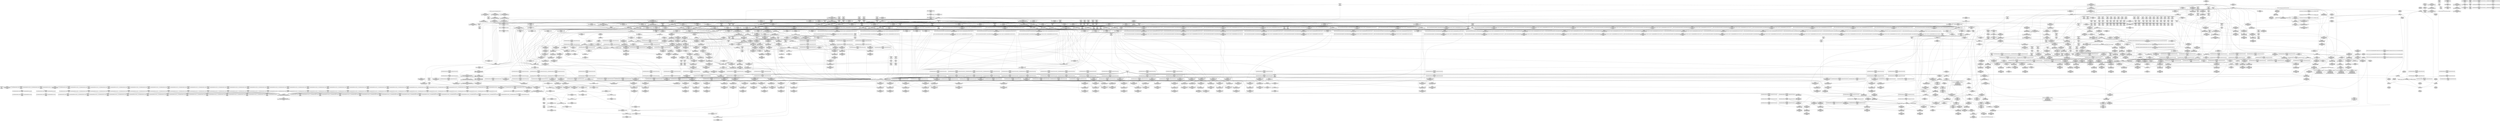 digraph {
	CE0x3eca470 [shape=record,shape=Mrecord,label="{CE0x3eca470|i1_true|*Constant*|*SummSink*}"]
	CE0x3eb7940 [shape=record,shape=Mrecord,label="{CE0x3eb7940|i64*_getelementptr_inbounds_(_18_x_i64_,_18_x_i64_*___llvm_gcov_ctr341,_i64_0,_i64_1)|*Constant*|*SummSource*}"]
	CE0x3eafd10 [shape=record,shape=Mrecord,label="{CE0x3eafd10|selinux_socket_create:_tmp15|security/selinux/hooks.c,3982}"]
	CE0x3edd640 [shape=record,shape=Mrecord,label="{CE0x3edd640|_ret_i32_%lor.ext,_!dbg_!27720|security/selinux/hooks.c,1162|*SummSource*}"]
	CE0x3fa7310 [shape=record,shape=Mrecord,label="{CE0x3fa7310|default_protocol_stream:_bb|*SummSink*}"]
	CE0x3fea800 [shape=record,shape=Mrecord,label="{CE0x3fea800|default_protocol_stream:_tmp9|security/selinux/hooks.c,1162|*SummSource*}"]
	CE0x3fadd10 [shape=record,shape=Mrecord,label="{CE0x3fadd10|i64*_getelementptr_inbounds_(_57_x_i64_,_57_x_i64_*___llvm_gcov_ctr342,_i64_0,_i64_46)|*Constant*}"]
	CE0x3ede3d0 [shape=record,shape=Mrecord,label="{CE0x3ede3d0|i32_1|*Constant*}"]
	CE0x3ebaa40 [shape=record,shape=Mrecord,label="{CE0x3ebaa40|socket_type_to_security_class:_protocol|Function::socket_type_to_security_class&Arg::protocol::}"]
	CE0x3eb6b40 [shape=record,shape=Mrecord,label="{CE0x3eb6b40|selinux_socket_create:_tmp7|security/selinux/hooks.c,3982|*SummSource*}"]
	CE0x3f1ab90 [shape=record,shape=Mrecord,label="{CE0x3f1ab90|socket_type_to_security_class:_sw.bb17|*SummSink*}"]
	CE0x3efe090 [shape=record,shape=Mrecord,label="{CE0x3efe090|selinux_socket_create:_tmp30|security/selinux/hooks.c,3992|*SummSource*}"]
	CE0x3fe9d70 [shape=record,shape=Mrecord,label="{CE0x3fe9d70|default_protocol_stream:_tmp8}"]
	CE0x3fbd760 [shape=record,shape=Mrecord,label="{CE0x3fbd760|_call_void___llvm_gcov_indirect_counter_increment(i32*___llvm_gcov_global_state_pred344,_i64**_getelementptr_inbounds_(_100_x_i64*_,_100_x_i64*_*___llvm_gcda_edge_table343,_i64_0,_i64_16)),_!dbg_!27753|security/selinux/hooks.c,1227}"]
	CE0x3fed7a0 [shape=record,shape=Mrecord,label="{CE0x3fed7a0|default_protocol_dgram:_tmp4|security/selinux/hooks.c,1167}"]
	CE0x3f19720 [shape=record,shape=Mrecord,label="{CE0x3f19720|i64**_getelementptr_inbounds_(_100_x_i64*_,_100_x_i64*_*___llvm_gcda_edge_table343,_i64_0,_i64_12)|*Constant*|*SummSource*}"]
	CE0x3f3d110 [shape=record,shape=Mrecord,label="{CE0x3f3d110|socket_type_to_security_class:_tmp11|security/selinux/hooks.c,1186|*SummSink*}"]
	CE0x3fe60f0 [shape=record,shape=Mrecord,label="{CE0x3fe60f0|i64*_getelementptr_inbounds_(_5_x_i64_,_5_x_i64_*___llvm_gcov_ctr345,_i64_0,_i64_3)|*Constant*}"]
	CE0x3f24270 [shape=record,shape=Mrecord,label="{CE0x3f24270|i64**_getelementptr_inbounds_(_100_x_i64*_,_100_x_i64*_*___llvm_gcda_edge_table343,_i64_0,_i64_52)|*Constant*|*SummSource*}"]
	CE0x3ebed40 [shape=record,shape=Mrecord,label="{CE0x3ebed40|selinux_socket_create:_tmp27|security/selinux/hooks.c,3988|*SummSource*}"]
	CE0x3f17270 [shape=record,shape=Mrecord,label="{CE0x3f17270|i64**_getelementptr_inbounds_(_100_x_i64*_,_100_x_i64*_*___llvm_gcda_edge_table343,_i64_0,_i64_64)|*Constant*|*SummSource*}"]
	CE0x3fa94f0 [shape=record,shape=Mrecord,label="{CE0x3fa94f0|socket_type_to_security_class:_tmp35|security/selinux/hooks.c,1210|*SummSource*}"]
	CE0x3f45f90 [shape=record,shape=Mrecord,label="{CE0x3f45f90|socket_type_to_security_class:_tmp13|security/selinux/hooks.c,1187|*SummSource*}"]
	CE0x3ea81f0 [shape=record,shape=Mrecord,label="{CE0x3ea81f0|selinux_socket_create:_if.then14|*SummSource*}"]
	CE0x3f6b8f0 [shape=record,shape=Mrecord,label="{CE0x3f6b8f0|i16_24|*Constant*}"]
	CE0x3ee23a0 [shape=record,shape=Mrecord,label="{CE0x3ee23a0|%struct.task_struct*_(%struct.task_struct**)*_asm_movq_%gs:$_1:P_,$0_,_r,im,_dirflag_,_fpsr_,_flags_|*SummSink*}"]
	CE0x3ed7280 [shape=record,shape=Mrecord,label="{CE0x3ed7280|selinux_socket_create:_tmp26|security/selinux/hooks.c,3988}"]
	CE0x3fbfe60 [shape=record,shape=Mrecord,label="{CE0x3fbfe60|socket_type_to_security_class:_tmp51|security/selinux/hooks.c,1227|*SummSource*}"]
	CE0x3eb7ca0 [shape=record,shape=Mrecord,label="{CE0x3eb7ca0|selinux_socket_create:_tmp28|security/selinux/hooks.c,3992|*SummSink*}"]
	CE0x3f2e070 [shape=record,shape=Mrecord,label="{CE0x3f2e070|socket_type_to_security_class:_sw.bb19|*SummSource*}"]
	CE0x3ed9720 [shape=record,shape=Mrecord,label="{CE0x3ed9720|socket_type_to_security_class:_sw.bb11}"]
	CE0x3fae5b0 [shape=record,shape=Mrecord,label="{CE0x3fae5b0|socket_type_to_security_class:_tmp39|security/selinux/hooks.c,1214}"]
	CE0x3ebc5e0 [shape=record,shape=Mrecord,label="{CE0x3ebc5e0|socket_type_to_security_class:_entry|*SummSink*}"]
	CE0x3f3a970 [shape=record,shape=Mrecord,label="{CE0x3f3a970|socket_type_to_security_class:_call6|security/selinux/hooks.c,1191|*SummSource*}"]
	CE0x3eba040 [shape=record,shape=Mrecord,label="{CE0x3eba040|selinux_socket_create:_if.then}"]
	CE0x3f63ea0 [shape=record,shape=Mrecord,label="{CE0x3f63ea0|_call_void___llvm_gcov_indirect_counter_increment(i32*___llvm_gcov_global_state_pred344,_i64**_getelementptr_inbounds_(_100_x_i64*_,_100_x_i64*_*___llvm_gcda_edge_table343,_i64_0,_i64_0)),_!dbg_!27756|security/selinux/hooks.c,1234}"]
	CE0x3ed9520 [shape=record,shape=Mrecord,label="{CE0x3ed9520|socket_type_to_security_class:_sw.bb3|*SummSource*}"]
	CE0x3f20cc0 [shape=record,shape=Mrecord,label="{CE0x3f20cc0|%struct.qstr*_null|*Constant*}"]
	CE0x3f16240 [shape=record,shape=Mrecord,label="{CE0x3f16240|i32_9|*Constant*|*SummSource*}"]
	CE0x3f5bd20 [shape=record,shape=Mrecord,label="{CE0x3f5bd20|i64*_getelementptr_inbounds_(_5_x_i64_,_5_x_i64_*___llvm_gcov_ctr345,_i64_0,_i64_0)|*Constant*}"]
	CE0x3f697a0 [shape=record,shape=Mrecord,label="{CE0x3f697a0|i16_34|*Constant*}"]
	CE0x3e9b6c0 [shape=record,shape=Mrecord,label="{CE0x3e9b6c0|selinux_socket_create:_if.then9|*SummSource*}"]
	CE0x3ec9070 [shape=record,shape=Mrecord,label="{CE0x3ec9070|selinux_socket_create:_security|security/selinux/hooks.c,3982|*SummSink*}"]
	CE0x3f6ad50 [shape=record,shape=Mrecord,label="{CE0x3f6ad50|i16_40|*Constant*|*SummSource*}"]
	CE0x3f1cfd0 [shape=record,shape=Mrecord,label="{CE0x3f1cfd0|socket_type_to_security_class:_sw.bb2|*SummSource*}"]
	CE0x3ec77e0 [shape=record,shape=Mrecord,label="{CE0x3ec77e0|i64*_getelementptr_inbounds_(_18_x_i64_,_18_x_i64_*___llvm_gcov_ctr341,_i64_0,_i64_16)|*Constant*|*SummSource*}"]
	CE0x3f4e340 [shape=record,shape=Mrecord,label="{CE0x3f4e340|__llvm_gcov_indirect_counter_increment:_tmp5|*SummSource*}"]
	CE0x3f15df0 [shape=record,shape=Mrecord,label="{CE0x3f15df0|_call_void___llvm_gcov_indirect_counter_increment(i32*___llvm_gcov_global_state_pred344,_i64**_getelementptr_inbounds_(_100_x_i64*_,_100_x_i64*_*___llvm_gcda_edge_table343,_i64_0,_i64_12)),_!dbg_!27739|security/selinux/hooks.c,1202|*SummSource*}"]
	CE0x3ecae20 [shape=record,shape=Mrecord,label="{CE0x3ecae20|i64_5|*Constant*|*SummSink*}"]
	CE0x3f6f320 [shape=record,shape=Mrecord,label="{CE0x3f6f320|default_protocol_dgram:_tmp5|security/selinux/hooks.c,1167|*SummSink*}"]
	CE0x3eba140 [shape=record,shape=Mrecord,label="{CE0x3eba140|i64*_getelementptr_inbounds_(_2_x_i64_,_2_x_i64_*___llvm_gcov_ctr98,_i64_0,_i64_1)|*Constant*|*SummSink*}"]
	CE0x3f1d300 [shape=record,shape=Mrecord,label="{CE0x3f1d300|socket_type_to_security_class:_if.then8|*SummSource*}"]
	CE0x3f47d00 [shape=record,shape=Mrecord,label="{CE0x3f47d00|i64**_getelementptr_inbounds_(_100_x_i64*_,_100_x_i64*_*___llvm_gcda_edge_table343,_i64_0,_i64_28)|*Constant*|*SummSink*}"]
	CE0x3ebdae0 [shape=record,shape=Mrecord,label="{CE0x3ebdae0|socket_sockcreate_sid:_tmp12|*LoadInst*|security/selinux/hooks.c,3958}"]
	CE0x3ed0eb0 [shape=record,shape=Mrecord,label="{CE0x3ed0eb0|i64*_getelementptr_inbounds_(_18_x_i64_,_18_x_i64_*___llvm_gcov_ctr341,_i64_0,_i64_9)|*Constant*|*SummSource*}"]
	CE0x3ed7980 [shape=record,shape=Mrecord,label="{CE0x3ed7980|_call_void___llvm_gcov_indirect_counter_increment(i32*___llvm_gcov_global_state_pred344,_i64**_getelementptr_inbounds_(_100_x_i64*_,_100_x_i64*_*___llvm_gcda_edge_table343,_i64_0,_i64_8)),_!dbg_!27722|security/selinux/hooks.c,1184|*SummSource*}"]
	CE0x3efb890 [shape=record,shape=Mrecord,label="{CE0x3efb890|i64*_getelementptr_inbounds_(_57_x_i64_,_57_x_i64_*___llvm_gcov_ctr342,_i64_0,_i64_43)|*Constant*|*SummSource*}"]
	CE0x3fe5db0 [shape=record,shape=Mrecord,label="{CE0x3fe5db0|default_protocol_stream:_tmp5|security/selinux/hooks.c,1162|*SummSink*}"]
	CE0x3feda90 [shape=record,shape=Mrecord,label="{CE0x3feda90|default_protocol_dgram:_tmp4|security/selinux/hooks.c,1167|*SummSink*}"]
	CE0x3e9b560 [shape=record,shape=Mrecord,label="{CE0x3e9b560|selinux_socket_create:_if.then9}"]
	CE0x3f24670 [shape=record,shape=Mrecord,label="{CE0x3f24670|i64*_getelementptr_inbounds_(_57_x_i64_,_57_x_i64_*___llvm_gcov_ctr342,_i64_0,_i64_28)|*Constant*|*SummSource*}"]
	CE0x3f03e80 [shape=record,shape=Mrecord,label="{CE0x3f03e80|avc_has_perm:_tclass|Function::avc_has_perm&Arg::tclass::|*SummSource*}"]
	CE0x3fb32d0 [shape=record,shape=Mrecord,label="{CE0x3fb32d0|i64**_getelementptr_inbounds_(_100_x_i64*_,_100_x_i64*_*___llvm_gcda_edge_table343,_i64_0,_i64_88)|*Constant*|*SummSink*}"]
	CE0x3ebf7d0 [shape=record,shape=Mrecord,label="{CE0x3ebf7d0|selinux_socket_create:_do.end|*SummSink*}"]
	CE0x3edb330 [shape=record,shape=Mrecord,label="{CE0x3edb330|selinux_socket_create:_tmp12|security/selinux/hooks.c,3982|*SummSource*}"]
	CE0x3ef03e0 [shape=record,shape=Mrecord,label="{CE0x3ef03e0|__llvm_gcov_indirect_counter_increment:_bb|*SummSource*}"]
	CE0x3edb5e0 [shape=record,shape=Mrecord,label="{CE0x3edb5e0|socket_type_to_security_class:_bb|*SummSource*}"]
	CE0x3fa6aa0 [shape=record,shape=Mrecord,label="{CE0x3fa6aa0|socket_sockcreate_sid:_if.end}"]
	CE0x3fedde0 [shape=record,shape=Mrecord,label="{CE0x3fedde0|default_protocol_dgram:_tmp5|security/selinux/hooks.c,1167|*SummSource*}"]
	CE0x3f338e0 [shape=record,shape=Mrecord,label="{CE0x3f338e0|_call_void___llvm_gcov_indirect_counter_increment(i32*___llvm_gcov_global_state_pred344,_i64**_getelementptr_inbounds_(_100_x_i64*_,_100_x_i64*_*___llvm_gcda_edge_table343,_i64_0,_i64_0)),_!dbg_!27756|security/selinux/hooks.c,1234|*SummSource*}"]
	CE0x3ef6fb0 [shape=record,shape=Mrecord,label="{CE0x3ef6fb0|i64**_getelementptr_inbounds_(_100_x_i64*_,_100_x_i64*_*___llvm_gcda_edge_table343,_i64_0,_i64_60)|*Constant*|*SummSource*}"]
	CE0x3f9f2e0 [shape=record,shape=Mrecord,label="{CE0x3f9f2e0|i64*_null|*Constant*|*SummSink*}"]
	CE0x3f494c0 [shape=record,shape=Mrecord,label="{CE0x3f494c0|_call_void___llvm_gcov_indirect_counter_increment(i32*___llvm_gcov_global_state_pred344,_i64**_getelementptr_inbounds_(_100_x_i64*_,_100_x_i64*_*___llvm_gcda_edge_table343,_i64_0,_i64_36)),_!dbg_!27720|security/selinux/hooks.c,1179|*SummSink*}"]
	CE0x3ef7100 [shape=record,shape=Mrecord,label="{CE0x3ef7100|socket_type_to_security_class:_tmp28|security/selinux/hooks.c,1204|*SummSource*}"]
	CE0x3f3c880 [shape=record,shape=Mrecord,label="{CE0x3f3c880|socket_type_to_security_class:_tmp10|security/selinux/hooks.c,1186}"]
	CE0x3ef4390 [shape=record,shape=Mrecord,label="{CE0x3ef4390|selinux_socket_create:_sid|security/selinux/hooks.c,3995|*SummSink*}"]
	CE0x3fe10b0 [shape=record,shape=Mrecord,label="{CE0x3fe10b0|socket_sockcreate_sid:_if.then}"]
	CE0x3f1cc90 [shape=record,shape=Mrecord,label="{CE0x3f1cc90|__llvm_gcov_indirect_counter_increment:_tmp1|*SummSource*}"]
	CE0x3f4f740 [shape=record,shape=Mrecord,label="{CE0x3f4f740|_ret_void}"]
	CE0x3f466f0 [shape=record,shape=Mrecord,label="{CE0x3f466f0|i64*_getelementptr_inbounds_(_57_x_i64_,_57_x_i64_*___llvm_gcov_ctr342,_i64_0,_i64_23)|*Constant*}"]
	CE0x3ed04f0 [shape=record,shape=Mrecord,label="{CE0x3ed04f0|i64_3|*Constant*|*SummSource*}"]
	CE0x3f9ce50 [shape=record,shape=Mrecord,label="{CE0x3f9ce50|socket_sockcreate_sid:_tmp2|*LoadInst*|security/selinux/hooks.c,3953}"]
	CE0x3f6d8e0 [shape=record,shape=Mrecord,label="{CE0x3f6d8e0|socket_type_to_security_class:_tmp58|security/selinux/hooks.c,1235|*SummSink*}"]
	"CONST[source:2(external),value:2(dynamic)][purpose:{subject}]"
	CE0x3f1bf40 [shape=record,shape=Mrecord,label="{CE0x3f1bf40|socket_type_to_security_class:_if.else9|*SummSource*}"]
	CE0x3f2f870 [shape=record,shape=Mrecord,label="{CE0x3f2f870|socket_type_to_security_class:_return}"]
	CE0x3eb23c0 [shape=record,shape=Mrecord,label="{CE0x3eb23c0|selinux_socket_create:_tmp6|security/selinux/hooks.c,3982}"]
	CE0x3f4a370 [shape=record,shape=Mrecord,label="{CE0x3f4a370|i64**_getelementptr_inbounds_(_100_x_i64*_,_100_x_i64*_*___llvm_gcda_edge_table343,_i64_0,_i64_36)|*Constant*|*SummSource*}"]
	CE0x3f61ff0 [shape=record,shape=Mrecord,label="{CE0x3f61ff0|socket_type_to_security_class:_tmp54|security/selinux/hooks.c,1231}"]
	CE0x3f2b0d0 [shape=record,shape=Mrecord,label="{CE0x3f2b0d0|socket_type_to_security_class:_tmp19|security/selinux/hooks.c,1191}"]
	CE0x3ec69b0 [shape=record,shape=Mrecord,label="{CE0x3ec69b0|selinux_socket_create:_tmp3}"]
	CE0x3fb2e20 [shape=record,shape=Mrecord,label="{CE0x3fb2e20|i64**_getelementptr_inbounds_(_100_x_i64*_,_100_x_i64*_*___llvm_gcda_edge_table343,_i64_0,_i64_88)|*Constant*}"]
	CE0x3fa4df0 [shape=record,shape=Mrecord,label="{CE0x3fa4df0|i32_0|*Constant*}"]
	CE0x3fea3c0 [shape=record,shape=Mrecord,label="{CE0x3fea3c0|i64*_getelementptr_inbounds_(_5_x_i64_,_5_x_i64_*___llvm_gcov_ctr345,_i64_0,_i64_4)|*Constant*|*SummSource*}"]
	CE0x3ed77c0 [shape=record,shape=Mrecord,label="{CE0x3ed77c0|_call_void___llvm_gcov_indirect_counter_increment(i32*___llvm_gcov_global_state_pred344,_i64**_getelementptr_inbounds_(_100_x_i64*_,_100_x_i64*_*___llvm_gcda_edge_table343,_i64_0,_i64_8)),_!dbg_!27722|security/selinux/hooks.c,1184}"]
	CE0x3ec8f40 [shape=record,shape=Mrecord,label="{CE0x3ec8f40|get_current:_tmp4|./arch/x86/include/asm/current.h,14}"]
	CE0x3f700a0 [shape=record,shape=Mrecord,label="{CE0x3f700a0|default_protocol_dgram:_tmp7|security/selinux/hooks.c,1167}"]
	CE0x3f68860 [shape=record,shape=Mrecord,label="{CE0x3f68860|socket_type_to_security_class:_tmp57|security/selinux/hooks.c,1234}"]
	CE0x3f6c280 [shape=record,shape=Mrecord,label="{CE0x3f6c280|i16_32|*Constant*}"]
	CE0x3f219f0 [shape=record,shape=Mrecord,label="{CE0x3f219f0|i64*_getelementptr_inbounds_(_6_x_i64_,_6_x_i64_*___llvm_gcov_ctr347,_i64_0,_i64_5)|*Constant*}"]
	CE0x3f3fe00 [shape=record,shape=Mrecord,label="{CE0x3f3fe00|socket_type_to_security_class:_tobool7|security/selinux/hooks.c,1191|*SummSource*}"]
	CE0x3f60090 [shape=record,shape=Mrecord,label="{CE0x3f60090|i64**_getelementptr_inbounds_(_100_x_i64*_,_100_x_i64*_*___llvm_gcda_edge_table343,_i64_0,_i64_20)|*Constant*|*SummSink*}"]
	CE0x3f1f340 [shape=record,shape=Mrecord,label="{CE0x3f1f340|_call_void___llvm_gcov_indirect_counter_increment(i32*___llvm_gcov_global_state_pred344,_i64**_getelementptr_inbounds_(_100_x_i64*_,_100_x_i64*_*___llvm_gcda_edge_table343,_i64_0,_i64_28)),_!dbg_!27721|security/selinux/hooks.c,1181|*SummSink*}"]
	CE0x3ecf050 [shape=record,shape=Mrecord,label="{CE0x3ecf050|GLOBAL:_socket_type_to_security_class|*Constant*|*SummSource*}"]
	CE0x3ed0bb0 [shape=record,shape=Mrecord,label="{CE0x3ed0bb0|selinux_socket_create:_tobool|security/selinux/hooks.c,3982|*SummSink*}"]
	CE0x3f450f0 [shape=record,shape=Mrecord,label="{CE0x3f450f0|socket_sockcreate_sid:_cmp|security/selinux/hooks.c,3953|*SummSource*}"]
	CE0x3f6af60 [shape=record,shape=Mrecord,label="{CE0x3f6af60|i16_17|*Constant*}"]
	CE0x3ed4960 [shape=record,shape=Mrecord,label="{CE0x3ed4960|socket_type_to_security_class:_sw.bb5|*SummSource*}"]
	CE0x3eb6e30 [shape=record,shape=Mrecord,label="{CE0x3eb6e30|selinux_socket_create:_call|security/selinux/hooks.c,3982|*SummSink*}"]
	CE0x3fe7650 [shape=record,shape=Mrecord,label="{CE0x3fe7650|default_protocol_stream:_tmp10|security/selinux/hooks.c,1162|*SummSink*}"]
	CE0x3e9c500 [shape=record,shape=Mrecord,label="{CE0x3e9c500|selinux_socket_create:_bb}"]
	CE0x3f6d060 [shape=record,shape=Mrecord,label="{CE0x3f6d060|i16_38|*Constant*|*SummSource*}"]
	CE0x3f14d90 [shape=record,shape=Mrecord,label="{CE0x3f14d90|i64*_getelementptr_inbounds_(_57_x_i64_,_57_x_i64_*___llvm_gcov_ctr342,_i64_0,_i64_29)|*Constant*|*SummSource*}"]
	CE0x3f63500 [shape=record,shape=Mrecord,label="{CE0x3f63500|socket_type_to_security_class:_tmp55|security/selinux/hooks.c,1231}"]
	CE0x3f2ab40 [shape=record,shape=Mrecord,label="{CE0x3f2ab40|socket_type_to_security_class:_tmp9|security/selinux/hooks.c,1186}"]
	CE0x3fa5470 [shape=record,shape=Mrecord,label="{CE0x3fa5470|default_protocol_dgram:_tmp}"]
	CE0x3f3db80 [shape=record,shape=Mrecord,label="{CE0x3f3db80|i64*_getelementptr_inbounds_(_57_x_i64_,_57_x_i64_*___llvm_gcov_ctr342,_i64_0,_i64_22)|*Constant*|*SummSource*}"]
	CE0x3efe4a0 [shape=record,shape=Mrecord,label="{CE0x3efe4a0|selinux_socket_create:_tmp31|security/selinux/hooks.c,3992}"]
	CE0x3fba440 [shape=record,shape=Mrecord,label="{CE0x3fba440|i64*_getelementptr_inbounds_(_57_x_i64_,_57_x_i64_*___llvm_gcov_ctr342,_i64_0,_i64_50)|*Constant*|*SummSink*}"]
	CE0x3f1b7e0 [shape=record,shape=Mrecord,label="{CE0x3f1b7e0|socket_type_to_security_class:_sw.bb24|*SummSource*}"]
	CE0x3edddb0 [shape=record,shape=Mrecord,label="{CE0x3edddb0|i64*_getelementptr_inbounds_(_2_x_i64_,_2_x_i64_*___llvm_gcov_ctr98,_i64_0,_i64_1)|*Constant*|*SummSource*}"]
	CE0x3eff220 [shape=record,shape=Mrecord,label="{CE0x3eff220|i64*_getelementptr_inbounds_(_18_x_i64_,_18_x_i64_*___llvm_gcov_ctr341,_i64_0,_i64_15)|*Constant*|*SummSink*}"]
	CE0x3ea24c0 [shape=record,shape=Mrecord,label="{CE0x3ea24c0|selinux_socket_create:_land.lhs.true|*SummSource*}"]
	CE0x3fe90f0 [shape=record,shape=Mrecord,label="{CE0x3fe90f0|default_protocol_stream:_tmp7|security/selinux/hooks.c,1162|*SummSink*}"]
	CE0x3f26210 [shape=record,shape=Mrecord,label="{CE0x3f26210|selinux_socket_create:_tmp38|security/selinux/hooks.c,3996|*SummSink*}"]
	CE0x3ee2270 [shape=record,shape=Mrecord,label="{CE0x3ee2270|%struct.task_struct*_(%struct.task_struct**)*_asm_movq_%gs:$_1:P_,$0_,_r,im,_dirflag_,_fpsr_,_flags_|*SummSource*}"]
	CE0x3ec54f0 [shape=record,shape=Mrecord,label="{CE0x3ec54f0|socket_sockcreate_sid:_entry|*SummSource*}"]
	CE0x3f31590 [shape=record,shape=Mrecord,label="{CE0x3f31590|__llvm_gcov_indirect_counter_increment:_bb4}"]
	CE0x3eda5a0 [shape=record,shape=Mrecord,label="{CE0x3eda5a0|socket_type_to_security_class:_sw.bb20|*SummSource*}"]
	CE0x3edc3f0 [shape=record,shape=Mrecord,label="{CE0x3edc3f0|_ret_i32_%lor.ext,_!dbg_!27720|security/selinux/hooks.c,1162}"]
	CE0x3f252a0 [shape=record,shape=Mrecord,label="{CE0x3f252a0|_ret_i32_%retval.0,_!dbg_!27728|security/selinux/avc.c,775|*SummSource*}"]
	CE0x3ea2960 [shape=record,shape=Mrecord,label="{CE0x3ea2960|COLLAPSED:_GCMRE___llvm_gcov_ctr341_internal_global_18_x_i64_zeroinitializer:_elem_0:default:}"]
	CE0x3efedc0 [shape=record,shape=Mrecord,label="{CE0x3efedc0|i64*_getelementptr_inbounds_(_18_x_i64_,_18_x_i64_*___llvm_gcov_ctr341,_i64_0,_i64_15)|*Constant*}"]
	CE0x3e9acf0 [shape=record,shape=Mrecord,label="{CE0x3e9acf0|selinux_socket_create:_if.end10|*SummSink*}"]
	CE0x3f1c3c0 [shape=record,shape=Mrecord,label="{CE0x3f1c3c0|socket_sockcreate_sid:_tmp1}"]
	CE0x3f5cb70 [shape=record,shape=Mrecord,label="{CE0x3f5cb70|default_protocol_stream:_cmp|security/selinux/hooks.c,1162|*SummSource*}"]
	CE0x3ed5bc0 [shape=record,shape=Mrecord,label="{CE0x3ed5bc0|i64*_getelementptr_inbounds_(_18_x_i64_,_18_x_i64_*___llvm_gcov_ctr341,_i64_0,_i64_6)|*Constant*|*SummSink*}"]
	CE0x3ed6f40 [shape=record,shape=Mrecord,label="{CE0x3ed6f40|selinux_socket_create:_tmp25|security/selinux/hooks.c,3987|*SummSink*}"]
	CE0x3eea910 [shape=record,shape=Mrecord,label="{CE0x3eea910|selinux_socket_create:_tmp7|security/selinux/hooks.c,3982|*SummSink*}"]
	CE0x3f48410 [shape=record,shape=Mrecord,label="{CE0x3f48410|socket_type_to_security_class:_tmp7|security/selinux/hooks.c,1181|*SummSink*}"]
	CE0x3f32780 [shape=record,shape=Mrecord,label="{CE0x3f32780|__llvm_gcov_indirect_counter_increment:_tmp6}"]
	CE0x3e9afe0 [shape=record,shape=Mrecord,label="{CE0x3e9afe0|selinux_socket_create:_newsid|security/selinux/hooks.c, 3983}"]
	CE0x3ec4ef0 [shape=record,shape=Mrecord,label="{CE0x3ec4ef0|selinux_socket_create:_call12|security/selinux/hooks.c,3991|*SummSink*}"]
	CE0x3f60020 [shape=record,shape=Mrecord,label="{CE0x3f60020|i64**_getelementptr_inbounds_(_100_x_i64*_,_100_x_i64*_*___llvm_gcda_edge_table343,_i64_0,_i64_20)|*Constant*|*SummSource*}"]
	CE0x3f46360 [shape=record,shape=Mrecord,label="{CE0x3f46360|socket_type_to_security_class:_tmp14|security/selinux/hooks.c,1189|*SummSource*}"]
	CE0x3efc390 [shape=record,shape=Mrecord,label="{CE0x3efc390|socket_type_to_security_class:_tmp33|security/selinux/hooks.c,1208|*SummSource*}"]
	CE0x3f694f0 [shape=record,shape=Mrecord,label="{CE0x3f694f0|i16_36|*Constant*|*SummSink*}"]
	CE0x3f70310 [shape=record,shape=Mrecord,label="{CE0x3f70310|default_protocol_dgram:_tmp7|security/selinux/hooks.c,1167|*SummSink*}"]
	CE0x3fb0990 [shape=record,shape=Mrecord,label="{CE0x3fb0990|socket_type_to_security_class:_tmp40|security/selinux/hooks.c,1216|*SummSource*}"]
	CE0x3f9e1e0 [shape=record,shape=Mrecord,label="{CE0x3f9e1e0|socket_sockcreate_sid:_cmp|security/selinux/hooks.c,3953}"]
	CE0x3ec3300 [shape=record,shape=Mrecord,label="{CE0x3ec3300|socket_type_to_security_class:_tmp2|security/selinux/hooks.c,1177|*SummSource*}"]
	CE0x3f691d0 [shape=record,shape=Mrecord,label="{CE0x3f691d0|i16_36|*Constant*}"]
	CE0x3ec3120 [shape=record,shape=Mrecord,label="{CE0x3ec3120|i64**_getelementptr_inbounds_(_100_x_i64*_,_100_x_i64*_*___llvm_gcda_edge_table343,_i64_0,_i64_32)|*Constant*|*SummSource*}"]
	CE0x3eb9950 [shape=record,shape=Mrecord,label="{CE0x3eb9950|get_current:_tmp|*SummSink*}"]
	CE0x3fa01e0 [shape=record,shape=Mrecord,label="{CE0x3fa01e0|COLLAPSED:_GCMRE___llvm_gcov_ctr347_internal_global_6_x_i64_zeroinitializer:_elem_0:default:}"]
	CE0x3f6d870 [shape=record,shape=Mrecord,label="{CE0x3f6d870|socket_type_to_security_class:_tmp59|security/selinux/hooks.c,1235|*SummSink*}"]
	CE0x3fb3920 [shape=record,shape=Mrecord,label="{CE0x3fb3920|i64*_getelementptr_inbounds_(_57_x_i64_,_57_x_i64_*___llvm_gcov_ctr342,_i64_0,_i64_48)|*Constant*|*SummSink*}"]
	CE0x3eb3970 [shape=record,shape=Mrecord,label="{CE0x3eb3970|selinux_socket_create:_type|Function::selinux_socket_create&Arg::type::|*SummSink*}"]
	CE0x3ef0e20 [shape=record,shape=Mrecord,label="{CE0x3ef0e20|default_protocol_stream:_tmp1|*SummSink*}"]
	CE0x3ecb7d0 [shape=record,shape=Mrecord,label="{CE0x3ecb7d0|__llvm_gcov_indirect_counter_increment:_predecessor|Function::__llvm_gcov_indirect_counter_increment&Arg::predecessor::|*SummSource*}"]
	CE0x3ef55a0 [shape=record,shape=Mrecord,label="{CE0x3ef55a0|i64*_getelementptr_inbounds_(_57_x_i64_,_57_x_i64_*___llvm_gcov_ctr342,_i64_0,_i64_27)|*Constant*|*SummSink*}"]
	CE0x3f1c7a0 [shape=record,shape=Mrecord,label="{CE0x3f1c7a0|socket_type_to_security_class:_sw.bb15}"]
	CE0x3f48b40 [shape=record,shape=Mrecord,label="{CE0x3f48b40|socket_type_to_security_class:_tmp7|security/selinux/hooks.c,1181|*SummSource*}"]
	CE0x3f1c2a0 [shape=record,shape=Mrecord,label="{CE0x3f1c2a0|socket_type_to_security_class:_sw.bb|*SummSink*}"]
	CE0x3f02000 [shape=record,shape=Mrecord,label="{CE0x3f02000|selinux_socket_create:_call16|security/selinux/hooks.c,3995|*SummSource*}"]
	CE0x3fa8a20 [shape=record,shape=Mrecord,label="{CE0x3fa8a20|i64*_getelementptr_inbounds_(_57_x_i64_,_57_x_i64_*___llvm_gcov_ctr342,_i64_0,_i64_44)|*Constant*|*SummSource*}"]
	CE0x3fb45a0 [shape=record,shape=Mrecord,label="{CE0x3fb45a0|_call_void___llvm_gcov_indirect_counter_increment(i32*___llvm_gcov_global_state_pred344,_i64**_getelementptr_inbounds_(_100_x_i64*_,_100_x_i64*_*___llvm_gcda_edge_table343,_i64_0,_i64_92)),_!dbg_!27750|security/selinux/hooks.c,1220}"]
	CE0x3fa9a90 [shape=record,shape=Mrecord,label="{CE0x3fa9a90|_call_void___llvm_gcov_indirect_counter_increment(i32*___llvm_gcov_global_state_pred344,_i64**_getelementptr_inbounds_(_100_x_i64*_,_100_x_i64*_*___llvm_gcda_edge_table343,_i64_0,_i64_76)),_!dbg_!27746|security/selinux/hooks.c,1212|*SummSource*}"]
	CE0x3f2b3f0 [shape=record,shape=Mrecord,label="{CE0x3f2b3f0|socket_type_to_security_class:_tmp19|security/selinux/hooks.c,1191|*SummSink*}"]
	CE0x3fab0a0 [shape=record,shape=Mrecord,label="{CE0x3fab0a0|i64**_getelementptr_inbounds_(_100_x_i64*_,_100_x_i64*_*___llvm_gcda_edge_table343,_i64_0,_i64_76)|*Constant*|*SummSource*}"]
	CE0x3ebc9b0 [shape=record,shape=Mrecord,label="{CE0x3ebc9b0|selinux_socket_create:_family|Function::selinux_socket_create&Arg::family::|*SummSink*}"]
	CE0x3f225c0 [shape=record,shape=Mrecord,label="{CE0x3f225c0|socket_sockcreate_sid:_tmp15|security/selinux/hooks.c,3960}"]
	CE0x3f6b6e0 [shape=record,shape=Mrecord,label="{CE0x3f6b6e0|i16_33|*Constant*|*SummSource*}"]
	CE0x3fe8890 [shape=record,shape=Mrecord,label="{CE0x3fe8890|default_protocol_stream:_tmp6|security/selinux/hooks.c,1162}"]
	CE0x3f3fc80 [shape=record,shape=Mrecord,label="{CE0x3f3fc80|socket_type_to_security_class:_tobool7|security/selinux/hooks.c,1191}"]
	CE0x3f71c80 [shape=record,shape=Mrecord,label="{CE0x3f71c80|socket_type_to_security_class:_tmp25|security/selinux/hooks.c,1196|*SummSource*}"]
	"CONST[source:0(mediator),value:0(static)][purpose:{operation}]"
	CE0x3eb21b0 [shape=record,shape=Mrecord,label="{CE0x3eb21b0|get_current:_tmp3}"]
	CE0x3f71520 [shape=record,shape=Mrecord,label="{CE0x3f71520|socket_type_to_security_class:_tmp25|security/selinux/hooks.c,1196|*SummSink*}"]
	CE0x3f9eb50 [shape=record,shape=Mrecord,label="{CE0x3f9eb50|default_protocol_stream:_tmp|*SummSink*}"]
	CE0x3ef4e50 [shape=record,shape=Mrecord,label="{CE0x3ef4e50|socket_type_to_security_class:_tmp22|security/selinux/hooks.c,1194|*SummSource*}"]
	CE0x3fe7420 [shape=record,shape=Mrecord,label="{CE0x3fe7420|default_protocol_stream:_tmp10|security/selinux/hooks.c,1162}"]
	CE0x3fb34d0 [shape=record,shape=Mrecord,label="{CE0x3fb34d0|socket_type_to_security_class:_tmp42|security/selinux/hooks.c,1218|*SummSource*}"]
	CE0x3f32620 [shape=record,shape=Mrecord,label="{CE0x3f32620|default_protocol_stream:_bb}"]
	CE0x3fa8ce0 [shape=record,shape=Mrecord,label="{CE0x3fa8ce0|i64*_getelementptr_inbounds_(_57_x_i64_,_57_x_i64_*___llvm_gcov_ctr342,_i64_0,_i64_44)|*Constant*|*SummSink*}"]
	CE0x3fe82d0 [shape=record,shape=Mrecord,label="{CE0x3fe82d0|default_protocol_dgram:_lor.rhs|*SummSource*}"]
	CE0x3ecd190 [shape=record,shape=Mrecord,label="{CE0x3ecd190|selinux_socket_create:_tmp14|security/selinux/hooks.c,3982|*SummSink*}"]
	CE0x3fb3660 [shape=record,shape=Mrecord,label="{CE0x3fb3660|i64*_getelementptr_inbounds_(_57_x_i64_,_57_x_i64_*___llvm_gcov_ctr342,_i64_0,_i64_48)|*Constant*|*SummSource*}"]
	CE0x3f1ec60 [shape=record,shape=Mrecord,label="{CE0x3f1ec60|__llvm_gcov_indirect_counter_increment:_tmp1|*SummSink*}"]
	CE0x3ecfe80 [shape=record,shape=Mrecord,label="{CE0x3ecfe80|COLLAPSED:_GCMRE_current_task_external_global_%struct.task_struct*:_elem_0::|security/selinux/hooks.c,3982}"]
	CE0x3eb9bd0 [shape=record,shape=Mrecord,label="{CE0x3eb9bd0|selinux_socket_create:_if.then9|*SummSink*}"]
	CE0x3f428a0 [shape=record,shape=Mrecord,label="{CE0x3f428a0|i32_16|*Constant*}"]
	CE0x3fa15c0 [shape=record,shape=Mrecord,label="{CE0x3fa15c0|socket_sockcreate_sid:_tmp11|security/selinux/hooks.c,3958|*SummSource*}"]
	CE0x3fea790 [shape=record,shape=Mrecord,label="{CE0x3fea790|default_protocol_stream:_tmp9|security/selinux/hooks.c,1162}"]
	CE0x3f6b080 [shape=record,shape=Mrecord,label="{CE0x3f6b080|i16_17|*Constant*|*SummSource*}"]
	CE0x3ec4830 [shape=record,shape=Mrecord,label="{CE0x3ec4830|_ret_i32_%retval.0,_!dbg_!27728|security/selinux/hooks.c,3960|*SummSink*}"]
	CE0x3f26db0 [shape=record,shape=Mrecord,label="{CE0x3f26db0|_ret_i32_%retval.0,_!dbg_!27764|security/selinux/hooks.c,3996}"]
	CE0x3fb6da0 [shape=record,shape=Mrecord,label="{CE0x3fb6da0|socket_type_to_security_class:_tmp46|security/selinux/hooks.c,1222}"]
	CE0x3ea7320 [shape=record,shape=Mrecord,label="{CE0x3ea7320|selinux_socket_create:_tmp32|security/selinux/hooks.c,3993|*SummSource*}"]
	CE0x3ec5430 [shape=record,shape=Mrecord,label="{CE0x3ec5430|socket_sockcreate_sid:_entry}"]
	CE0x3ef4000 [shape=record,shape=Mrecord,label="{CE0x3ef4000|avc_has_perm:_entry}"]
	CE0x3ed62a0 [shape=record,shape=Mrecord,label="{CE0x3ed62a0|socket_type_to_security_class:_sw.default22|*SummSink*}"]
	CE0x3ea6aa0 [shape=record,shape=Mrecord,label="{CE0x3ea6aa0|i64*_getelementptr_inbounds_(_18_x_i64_,_18_x_i64_*___llvm_gcov_ctr341,_i64_0,_i64_6)|*Constant*|*SummSource*}"]
	CE0x3fa44b0 [shape=record,shape=Mrecord,label="{CE0x3fa44b0|socket_sockcreate_sid:_tmp1|*SummSink*}"]
	CE0x3eaf760 [shape=record,shape=Mrecord,label="{CE0x3eaf760|GLOBAL:_selinux_socket_create.__warned|Global_var:selinux_socket_create.__warned|*SummSink*}"]
	CE0x3fef2b0 [shape=record,shape=Mrecord,label="{CE0x3fef2b0|default_protocol_dgram:_lor.ext|security/selinux/hooks.c,1167|*SummSource*}"]
	CE0x3fee5b0 [shape=record,shape=Mrecord,label="{CE0x3fee5b0|default_protocol_dgram:_tmp9|security/selinux/hooks.c,1167|*SummSource*}"]
	CE0x3f27410 [shape=record,shape=Mrecord,label="{CE0x3f27410|get_current:_bb}"]
	CE0x3f6a4d0 [shape=record,shape=Mrecord,label="{CE0x3f6a4d0|i16_37|*Constant*|*SummSink*}"]
	CE0x3ef7090 [shape=record,shape=Mrecord,label="{CE0x3ef7090|i64*_getelementptr_inbounds_(_57_x_i64_,_57_x_i64_*___llvm_gcov_ctr342,_i64_0,_i64_41)|*Constant*}"]
	CE0x3f26280 [shape=record,shape=Mrecord,label="{CE0x3f26280|selinux_socket_create:_tmp39|security/selinux/hooks.c,3996|*SummSink*}"]
	CE0x3f46b40 [shape=record,shape=Mrecord,label="{CE0x3f46b40|socket_type_to_security_class:_tmp14|security/selinux/hooks.c,1189|*SummSink*}"]
	CE0x3fab760 [shape=record,shape=Mrecord,label="{CE0x3fab760|i64*_getelementptr_inbounds_(_57_x_i64_,_57_x_i64_*___llvm_gcov_ctr342,_i64_0,_i64_45)|*Constant*|*SummSink*}"]
	CE0x3ea9280 [shape=record,shape=Mrecord,label="{CE0x3ea9280|selinux_socket_create:_do.end}"]
	CE0x3f1eed0 [shape=record,shape=Mrecord,label="{CE0x3f1eed0|__llvm_gcov_indirect_counter_increment:_tmp|*SummSink*}"]
	CE0x3f2f930 [shape=record,shape=Mrecord,label="{CE0x3f2f930|socket_type_to_security_class:_return|*SummSource*}"]
	CE0x3fb1620 [shape=record,shape=Mrecord,label="{CE0x3fb1620|socket_type_to_security_class:_tmp41|security/selinux/hooks.c,1216|*SummSource*}"]
	CE0x3ef75d0 [shape=record,shape=Mrecord,label="{CE0x3ef75d0|socket_type_to_security_class:_tmp29|security/selinux/hooks.c,1204|*SummSink*}"]
	CE0x3f2bab0 [shape=record,shape=Mrecord,label="{CE0x3f2bab0|i64*_getelementptr_inbounds_(_57_x_i64_,_57_x_i64_*___llvm_gcov_ctr342,_i64_0,_i64_26)|*Constant*}"]
	CE0x3f15fb0 [shape=record,shape=Mrecord,label="{CE0x3f15fb0|_call_void___llvm_gcov_indirect_counter_increment(i32*___llvm_gcov_global_state_pred344,_i64**_getelementptr_inbounds_(_100_x_i64*_,_100_x_i64*_*___llvm_gcda_edge_table343,_i64_0,_i64_12)),_!dbg_!27739|security/selinux/hooks.c,1202|*SummSink*}"]
	CE0x3f27ee0 [shape=record,shape=Mrecord,label="{CE0x3f27ee0|i32_15|*Constant*|*SummSink*}"]
	CE0x3f3a640 [shape=record,shape=Mrecord,label="{CE0x3f3a640|socket_sockcreate_sid:_call|security/selinux/hooks.c,3958}"]
	CE0x3fbf700 [shape=record,shape=Mrecord,label="{CE0x3fbf700|socket_type_to_security_class:_tmp51|security/selinux/hooks.c,1227|*SummSink*}"]
	CE0x3ebcbf0 [shape=record,shape=Mrecord,label="{CE0x3ebcbf0|socket_type_to_security_class:_family|Function::socket_type_to_security_class&Arg::family::|*SummSource*}"]
	CE0x3f1bfd0 [shape=record,shape=Mrecord,label="{CE0x3f1bfd0|socket_type_to_security_class:_if.else9|*SummSink*}"]
	CE0x3f44c30 [shape=record,shape=Mrecord,label="{CE0x3f44c30|socket_type_to_security_class:_sw.bb14|*SummSink*}"]
	CE0x3ec6ab0 [shape=record,shape=Mrecord,label="{CE0x3ec6ab0|_ret_%struct.task_struct*_%tmp4,_!dbg_!27714|./arch/x86/include/asm/current.h,14}"]
	CE0x3ea7390 [shape=record,shape=Mrecord,label="{CE0x3ea7390|i64_13|*Constant*}"]
	CE0x3fec670 [shape=record,shape=Mrecord,label="{CE0x3fec670|i64*_getelementptr_inbounds_(_5_x_i64_,_5_x_i64_*___llvm_gcov_ctr346,_i64_0,_i64_3)|*Constant*|*SummSink*}"]
	CE0x3f41f90 [shape=record,shape=Mrecord,label="{CE0x3f41f90|socket_type_to_security_class:_call|security/selinux/hooks.c,1186}"]
	CE0x3fef4b0 [shape=record,shape=Mrecord,label="{CE0x3fef4b0|default_protocol_dgram:_lor.ext|security/selinux/hooks.c,1167|*SummSink*}"]
	CE0x3efdf60 [shape=record,shape=Mrecord,label="{CE0x3efdf60|selinux_socket_create:_tmp30|security/selinux/hooks.c,3992}"]
	CE0x3f14c00 [shape=record,shape=Mrecord,label="{CE0x3f14c00|socket_type_to_security_class:_tmp26|security/selinux/hooks.c,1198|*SummSource*}"]
	CE0x3f70e60 [shape=record,shape=Mrecord,label="{CE0x3f70e60|default_protocol_dgram:_tmp8}"]
	CE0x3ea8bc0 [shape=record,shape=Mrecord,label="{CE0x3ea8bc0|selinux_socket_create:_tmp5|security/selinux/hooks.c,3982|*SummSource*}"]
	CE0x3f23eb0 [shape=record,shape=Mrecord,label="{CE0x3f23eb0|i64**_getelementptr_inbounds_(_100_x_i64*_,_100_x_i64*_*___llvm_gcda_edge_table343,_i64_0,_i64_52)|*Constant*}"]
	CE0x3e9b8d0 [shape=record,shape=Mrecord,label="{CE0x3e9b8d0|selinux_socket_create:_newsid|security/selinux/hooks.c, 3983|*SummSource*}"]
	CE0x3f16350 [shape=record,shape=Mrecord,label="{CE0x3f16350|i32_9|*Constant*|*SummSink*}"]
	CE0x3f29a70 [shape=record,shape=Mrecord,label="{CE0x3f29a70|i64_21|*Constant*|*SummSource*}"]
	CE0x3f9f9f0 [shape=record,shape=Mrecord,label="{CE0x3f9f9f0|socket_sockcreate_sid:_sid|security/selinux/hooks.c,3958|*SummSource*}"]
	CE0x3eccb70 [shape=record,shape=Mrecord,label="{CE0x3eccb70|selinux_socket_create:_security|security/selinux/hooks.c,3982}"]
	CE0x3fba520 [shape=record,shape=Mrecord,label="{CE0x3fba520|socket_type_to_security_class:_tmp47|security/selinux/hooks.c,1222|*SummSink*}"]
	CE0x3f260f0 [shape=record,shape=Mrecord,label="{CE0x3f260f0|i64*_getelementptr_inbounds_(_18_x_i64_,_18_x_i64_*___llvm_gcov_ctr341,_i64_0,_i64_17)|*Constant*|*SummSource*}"]
	CE0x3f60420 [shape=record,shape=Mrecord,label="{CE0x3f60420|i64*_getelementptr_inbounds_(_57_x_i64_,_57_x_i64_*___llvm_gcov_ctr342,_i64_0,_i64_53)|*Constant*|*SummSource*}"]
	CE0x3f62dd0 [shape=record,shape=Mrecord,label="{CE0x3f62dd0|socket_type_to_security_class:_tmp54|security/selinux/hooks.c,1231|*SummSource*}"]
	CE0x3ea8760 [shape=record,shape=Mrecord,label="{CE0x3ea8760|selinux_socket_create:_do.end|*SummSource*}"]
	CE0x3fb0720 [shape=record,shape=Mrecord,label="{CE0x3fb0720|i64**_getelementptr_inbounds_(_100_x_i64*_,_100_x_i64*_*___llvm_gcda_edge_table343,_i64_0,_i64_84)|*Constant*|*SummSource*}"]
	CE0x3f2ae10 [shape=record,shape=Mrecord,label="{CE0x3f2ae10|socket_type_to_security_class:_tmp9|security/selinux/hooks.c,1186|*SummSink*}"]
	CE0x3fa8dc0 [shape=record,shape=Mrecord,label="{CE0x3fa8dc0|socket_type_to_security_class:_tmp35|security/selinux/hooks.c,1210|*SummSink*}"]
	CE0x3eb64f0 [shape=record,shape=Mrecord,label="{CE0x3eb64f0|GLOBAL:_lockdep_rcu_suspicious|*Constant*}"]
	CE0x3fb5960 [shape=record,shape=Mrecord,label="{CE0x3fb5960|i64**_getelementptr_inbounds_(_100_x_i64*_,_100_x_i64*_*___llvm_gcda_edge_table343,_i64_0,_i64_92)|*Constant*}"]
	CE0x3f1b3a0 [shape=record,shape=Mrecord,label="{CE0x3f1b3a0|_call_void_mcount()_#3}"]
	CE0x3ebc810 [shape=record,shape=Mrecord,label="{CE0x3ebc810|selinux_socket_create:_family|Function::selinux_socket_create&Arg::family::}"]
	CE0x3f9e2a0 [shape=record,shape=Mrecord,label="{CE0x3f9e2a0|__llvm_gcov_indirect_counter_increment:_tmp3}"]
	CE0x3ef11b0 [shape=record,shape=Mrecord,label="{CE0x3ef11b0|default_protocol_dgram:_tmp1|*SummSource*}"]
	CE0x3f43f50 [shape=record,shape=Mrecord,label="{CE0x3f43f50|socket_sockcreate_sid:_tmp7|security/selinux/hooks.c,3954}"]
	CE0x3fbc820 [shape=record,shape=Mrecord,label="{CE0x3fbc820|i64*_getelementptr_inbounds_(_57_x_i64_,_57_x_i64_*___llvm_gcov_ctr342,_i64_0,_i64_51)|*Constant*|*SummSource*}"]
	CE0x3ec83d0 [shape=record,shape=Mrecord,label="{CE0x3ec83d0|selinux_socket_create:_tmp2|*SummSink*}"]
	CE0x3f16820 [shape=record,shape=Mrecord,label="{CE0x3f16820|i32_13|*Constant*}"]
	CE0x3f42cb0 [shape=record,shape=Mrecord,label="{CE0x3f42cb0|i32_10|*Constant*}"]
	CE0x3ee11e0 [shape=record,shape=Mrecord,label="{CE0x3ee11e0|socket_type_to_security_class:_tmp3|security/selinux/hooks.c,1177}"]
	CE0x3ecc920 [shape=record,shape=Mrecord,label="{CE0x3ecc920|i32_22|*Constant*|*SummSink*}"]
	CE0x3fb5e80 [shape=record,shape=Mrecord,label="{CE0x3fb5e80|i64*_getelementptr_inbounds_(_57_x_i64_,_57_x_i64_*___llvm_gcov_ctr342,_i64_0,_i64_49)|*Constant*}"]
	CE0x3fe8ef0 [shape=record,shape=Mrecord,label="{CE0x3fe8ef0|default_protocol_stream:_tmp7|security/selinux/hooks.c,1162|*SummSource*}"]
	CE0x3fb0790 [shape=record,shape=Mrecord,label="{CE0x3fb0790|i64**_getelementptr_inbounds_(_100_x_i64*_,_100_x_i64*_*___llvm_gcda_edge_table343,_i64_0,_i64_84)|*Constant*|*SummSink*}"]
	CE0x3ef2500 [shape=record,shape=Mrecord,label="{CE0x3ef2500|socket_type_to_security_class:_tmp45|security/selinux/hooks.c,1220|*SummSink*}"]
	CE0x3f6cc10 [shape=record,shape=Mrecord,label="{CE0x3f6cc10|i16_30|*Constant*}"]
	CE0x3f308b0 [shape=record,shape=Mrecord,label="{CE0x3f308b0|socket_type_to_security_class:_tmp1|*SummSink*}"]
	CE0x3ef37b0 [shape=record,shape=Mrecord,label="{CE0x3ef37b0|selinux_socket_create:_tobool13|security/selinux/hooks.c,3992}"]
	CE0x3efbc30 [shape=record,shape=Mrecord,label="{CE0x3efbc30|socket_type_to_security_class:_tmp33|security/selinux/hooks.c,1208|*SummSink*}"]
	CE0x3f50b10 [shape=record,shape=Mrecord,label="{CE0x3f50b10|default_protocol_dgram:_lor.end|*SummSource*}"]
	CE0x3eba430 [shape=record,shape=Mrecord,label="{CE0x3eba430|selinux_socket_create:_if.end|*SummSink*}"]
	CE0x3fad0c0 [shape=record,shape=Mrecord,label="{CE0x3fad0c0|socket_type_to_security_class:_tmp38|security/selinux/hooks.c,1214}"]
	CE0x3f26d40 [shape=record,shape=Mrecord,label="{CE0x3f26d40|i64*_getelementptr_inbounds_(_2_x_i64_,_2_x_i64_*___llvm_gcov_ctr98,_i64_0,_i64_0)|*Constant*}"]
	CE0x3f4ec70 [shape=record,shape=Mrecord,label="{CE0x3f4ec70|socket_sockcreate_sid:_bb|*SummSource*}"]
	CE0x3fed3d0 [shape=record,shape=Mrecord,label="{CE0x3fed3d0|default_protocol_dgram:_tmp3|security/selinux/hooks.c,1167|*SummSource*}"]
	CE0x3fee620 [shape=record,shape=Mrecord,label="{CE0x3fee620|default_protocol_dgram:_tmp9|security/selinux/hooks.c,1167|*SummSink*}"]
	CE0x3f63300 [shape=record,shape=Mrecord,label="{CE0x3f63300|socket_type_to_security_class:_tmp55|security/selinux/hooks.c,1231|*SummSink*}"]
	CE0x3ee1da0 [shape=record,shape=Mrecord,label="{CE0x3ee1da0|_call_void___llvm_gcov_indirect_counter_increment(i32*___llvm_gcov_global_state_pred344,_i64**_getelementptr_inbounds_(_100_x_i64*_,_100_x_i64*_*___llvm_gcda_edge_table343,_i64_0,_i64_36)),_!dbg_!27720|security/selinux/hooks.c,1179|*SummSource*}"]
	CE0x3fec7f0 [shape=record,shape=Mrecord,label="{CE0x3fec7f0|default_protocol_dgram:_tmp2|security/selinux/hooks.c,1167|*SummSource*}"]
	CE0x3ef9930 [shape=record,shape=Mrecord,label="{CE0x3ef9930|i64*_getelementptr_inbounds_(_57_x_i64_,_57_x_i64_*___llvm_gcov_ctr342,_i64_0,_i64_42)|*Constant*|*SummSink*}"]
	CE0x3f43070 [shape=record,shape=Mrecord,label="{CE0x3f43070|socket_type_to_security_class:_sw.bb11|*SummSink*}"]
	CE0x3f4ed50 [shape=record,shape=Mrecord,label="{CE0x3f4ed50|socket_sockcreate_sid:_bb|*SummSink*}"]
	CE0x3f60f20 [shape=record,shape=Mrecord,label="{CE0x3f60f20|socket_type_to_security_class:_tmp53|security/selinux/hooks.c,1229|*SummSource*}"]
	CE0x3f1cb70 [shape=record,shape=Mrecord,label="{CE0x3f1cb70|__llvm_gcov_indirect_counter_increment:_tmp1}"]
	CE0x3f16720 [shape=record,shape=Mrecord,label="{CE0x3f16720|i32_4|*Constant*|*SummSink*}"]
	CE0x3ed5b50 [shape=record,shape=Mrecord,label="{CE0x3ed5b50|selinux_socket_create:_tmp9|security/selinux/hooks.c,3982|*SummSource*}"]
	CE0x3f3dc30 [shape=record,shape=Mrecord,label="{CE0x3f3dc30|i64*_getelementptr_inbounds_(_57_x_i64_,_57_x_i64_*___llvm_gcov_ctr342,_i64_0,_i64_22)|*Constant*|*SummSink*}"]
	CE0x3f25a60 [shape=record,shape=Mrecord,label="{CE0x3f25a60|selinux_socket_create:_retval.0|*SummSink*}"]
	CE0x3e9b610 [shape=record,shape=Mrecord,label="{CE0x3e9b610|selinux_socket_create:_entry|*SummSource*}"]
	CE0x3f28380 [shape=record,shape=Mrecord,label="{CE0x3f28380|i64*_getelementptr_inbounds_(_2_x_i64_,_2_x_i64_*___llvm_gcov_ctr98,_i64_0,_i64_0)|*Constant*|*SummSource*}"]
	CE0x3f03330 [shape=record,shape=Mrecord,label="{CE0x3f03330|avc_has_perm:_requested|Function::avc_has_perm&Arg::requested::|*SummSink*}"]
	CE0x3eca710 [shape=record,shape=Mrecord,label="{CE0x3eca710|selinux_socket_create:_tmp16|security/selinux/hooks.c,3982|*SummSink*}"]
	CE0x3ecadb0 [shape=record,shape=Mrecord,label="{CE0x3ecadb0|selinux_socket_create:_tmp9|security/selinux/hooks.c,3982}"]
	CE0x3f02730 [shape=record,shape=Mrecord,label="{CE0x3f02730|i32_(i32,_i32,_i16,_i32,_%struct.common_audit_data*)*_bitcast_(i32_(i32,_i32,_i16,_i32,_%struct.common_audit_data.495*)*_avc_has_perm_to_i32_(i32,_i32,_i16,_i32,_%struct.common_audit_data*)*)|*Constant*|*SummSink*}"]
	CE0x3fa0e40 [shape=record,shape=Mrecord,label="{CE0x3fa0e40|default_protocol_stream:_cmp|security/selinux/hooks.c,1162}"]
	CE0x3f29610 [shape=record,shape=Mrecord,label="{CE0x3f29610|socket_type_to_security_class:_tobool|security/selinux/hooks.c,1186|*SummSource*}"]
	CE0x3f24720 [shape=record,shape=Mrecord,label="{CE0x3f24720|%struct.common_audit_data*_null|*Constant*}"]
	CE0x3fe8970 [shape=record,shape=Mrecord,label="{CE0x3fe8970|default_protocol_stream:_tmp6|security/selinux/hooks.c,1162|*SummSink*}"]
	CE0x3f03d50 [shape=record,shape=Mrecord,label="{CE0x3f03d50|avc_has_perm:_tclass|Function::avc_has_perm&Arg::tclass::}"]
	CE0x3ec8360 [shape=record,shape=Mrecord,label="{CE0x3ec8360|selinux_socket_create:_tmp2}"]
	CE0x3f445c0 [shape=record,shape=Mrecord,label="{CE0x3f445c0|socket_type_to_security_class:_if.then|*SummSink*}"]
	CE0x3fa8700 [shape=record,shape=Mrecord,label="{CE0x3fa8700|i64*_getelementptr_inbounds_(_57_x_i64_,_57_x_i64_*___llvm_gcov_ctr342,_i64_0,_i64_44)|*Constant*}"]
	CE0x3fa56a0 [shape=record,shape=Mrecord,label="{CE0x3fa56a0|i64_0|*Constant*}"]
	CE0x3ee0210 [shape=record,shape=Mrecord,label="{CE0x3ee0210|i32_5|*Constant*}"]
	CE0x3f6bf50 [shape=record,shape=Mrecord,label="{CE0x3f6bf50|i16_31|*Constant*}"]
	CE0x3f352a0 [shape=record,shape=Mrecord,label="{CE0x3f352a0|socket_type_to_security_class:_tmp56|security/selinux/hooks.c,1234|*SummSource*}"]
	CE0x3f3cf50 [shape=record,shape=Mrecord,label="{CE0x3f3cf50|socket_type_to_security_class:_tmp11|security/selinux/hooks.c,1186|*SummSource*}"]
	CE0x3fb0ec0 [shape=record,shape=Mrecord,label="{CE0x3fb0ec0|socket_type_to_security_class:_tmp41|security/selinux/hooks.c,1216|*SummSink*}"]
	CE0x3f41540 [shape=record,shape=Mrecord,label="{CE0x3f41540|socket_type_to_security_class:_tmp18|security/selinux/hooks.c,1191|*SummSource*}"]
	CE0x3eff620 [shape=record,shape=Mrecord,label="{CE0x3eff620|selinux_socket_create:_tmp33|security/selinux/hooks.c,3993}"]
	CE0x3ef4ec0 [shape=record,shape=Mrecord,label="{CE0x3ef4ec0|socket_type_to_security_class:_tmp22|security/selinux/hooks.c,1194}"]
	CE0x3efe5d0 [shape=record,shape=Mrecord,label="{CE0x3efe5d0|selinux_socket_create:_tmp31|security/selinux/hooks.c,3992|*SummSource*}"]
	CE0x3fbf900 [shape=record,shape=Mrecord,label="{CE0x3fbf900|socket_type_to_security_class:_tmp51|security/selinux/hooks.c,1227}"]
	CE0x3f20900 [shape=record,shape=Mrecord,label="{CE0x3f20900|GLOBAL:_security_transition_sid|*Constant*}"]
	CE0x3fe8490 [shape=record,shape=Mrecord,label="{CE0x3fe8490|default_protocol_dgram:_lor.rhs|*SummSink*}"]
	CE0x3f6b5c0 [shape=record,shape=Mrecord,label="{CE0x3f6b5c0|i16_33|*Constant*}"]
	CE0x3ea7c70 [shape=record,shape=Mrecord,label="{CE0x3ea7c70|selinux_socket_create:_if.then14}"]
	CE0x3ec8770 [shape=record,shape=Mrecord,label="{CE0x3ec8770|selinux_socket_create:_cred|security/selinux/hooks.c,3982}"]
	CE0x3ede6e0 [shape=record,shape=Mrecord,label="{CE0x3ede6e0|_call_void_mcount()_#3|*SummSink*}"]
	CE0x3f2b230 [shape=record,shape=Mrecord,label="{CE0x3f2b230|socket_type_to_security_class:_tmp19|security/selinux/hooks.c,1191|*SummSource*}"]
	CE0x3f192e0 [shape=record,shape=Mrecord,label="{CE0x3f192e0|i64**_getelementptr_inbounds_(_100_x_i64*_,_100_x_i64*_*___llvm_gcda_edge_table343,_i64_0,_i64_12)|*Constant*}"]
	CE0x3f429a0 [shape=record,shape=Mrecord,label="{CE0x3f429a0|i32_16|*Constant*|*SummSource*}"]
	CE0x3f4e1e0 [shape=record,shape=Mrecord,label="{CE0x3f4e1e0|__llvm_gcov_indirect_counter_increment:_tmp5}"]
	CE0x3ea7810 [shape=record,shape=Mrecord,label="{CE0x3ea7810|i64_14|*Constant*}"]
	CE0x3f29fd0 [shape=record,shape=Mrecord,label="{CE0x3f29fd0|socket_type_to_security_class:_tmp8|security/selinux/hooks.c,1186}"]
	CE0x3f2f0d0 [shape=record,shape=Mrecord,label="{CE0x3f2f0d0|socket_type_to_security_class:_sw.bb23|*SummSource*}"]
	CE0x3efbb50 [shape=record,shape=Mrecord,label="{CE0x3efbb50|i64*_getelementptr_inbounds_(_57_x_i64_,_57_x_i64_*___llvm_gcov_ctr342,_i64_0,_i64_43)|*Constant*|*SummSink*}"]
	CE0x3fe7be0 [shape=record,shape=Mrecord,label="{CE0x3fe7be0|default_protocol_stream:_lor.ext|security/selinux/hooks.c,1162|*SummSource*}"]
	CE0x3f70cc0 [shape=record,shape=Mrecord,label="{CE0x3f70cc0|default_protocol_dgram:_cmp1|security/selinux/hooks.c,1167|*SummSink*}"]
	CE0x3f16b90 [shape=record,shape=Mrecord,label="{CE0x3f16b90|i32_7|*Constant*}"]
	CE0x3f03bb0 [shape=record,shape=Mrecord,label="{CE0x3f03bb0|avc_has_perm:_tsid|Function::avc_has_perm&Arg::tsid::|*SummSink*}"]
	CE0x3f1ee60 [shape=record,shape=Mrecord,label="{CE0x3f1ee60|__llvm_gcov_indirect_counter_increment:_tmp|*SummSource*}"]
	CE0x3efa140 [shape=record,shape=Mrecord,label="{CE0x3efa140|socket_type_to_security_class:_tmp31|security/selinux/hooks.c,1206|*SummSource*}"]
	CE0x3fee050 [shape=record,shape=Mrecord,label="{CE0x3fee050|i64*_getelementptr_inbounds_(_5_x_i64_,_5_x_i64_*___llvm_gcov_ctr346,_i64_0,_i64_4)|*Constant*}"]
	CE0x3eb39e0 [shape=record,shape=Mrecord,label="{CE0x3eb39e0|socket_type_to_security_class:_type|Function::socket_type_to_security_class&Arg::type::}"]
	CE0x5d8da10 [shape=record,shape=Mrecord,label="{CE0x5d8da10|GLOBAL:___llvm_gcov_ctr341|Global_var:__llvm_gcov_ctr341|*SummSink*}"]
	CE0x3ee0400 [shape=record,shape=Mrecord,label="{CE0x3ee0400|i32_5|*Constant*|*SummSink*}"]
	CE0x3ee27e0 [shape=record,shape=Mrecord,label="{CE0x3ee27e0|selinux_socket_create:_call4|security/selinux/hooks.c,3982}"]
	CE0x3f9e870 [shape=record,shape=Mrecord,label="{CE0x3f9e870|socket_sockcreate_sid:_sockcreate_sid1|security/selinux/hooks.c,3954|*SummSink*}"]
	CE0x3e9c240 [shape=record,shape=Mrecord,label="{CE0x3e9c240|selinux_socket_create:_if.then14|*SummSink*}"]
	CE0x3f5bbf0 [shape=record,shape=Mrecord,label="{CE0x3f5bbf0|default_protocol_stream:_lor.end|*SummSink*}"]
	CE0x3f3cdf0 [shape=record,shape=Mrecord,label="{CE0x3f3cdf0|socket_type_to_security_class:_tmp11|security/selinux/hooks.c,1186}"]
	CE0x3fbf620 [shape=record,shape=Mrecord,label="{CE0x3fbf620|i64*_getelementptr_inbounds_(_57_x_i64_,_57_x_i64_*___llvm_gcov_ctr342,_i64_0,_i64_52)|*Constant*|*SummSink*}"]
	CE0x3f6e820 [shape=record,shape=Mrecord,label="{CE0x3f6e820|i64*_getelementptr_inbounds_(_57_x_i64_,_57_x_i64_*___llvm_gcov_ctr342,_i64_0,_i64_56)|*Constant*}"]
	CE0x3fa8260 [shape=record,shape=Mrecord,label="{CE0x3fa8260|i64**_getelementptr_inbounds_(_100_x_i64*_,_100_x_i64*_*___llvm_gcda_edge_table343,_i64_0,_i64_72)|*Constant*}"]
	CE0x3edea90 [shape=record,shape=Mrecord,label="{CE0x3edea90|i64**_getelementptr_inbounds_(_100_x_i64*_,_100_x_i64*_*___llvm_gcda_edge_table343,_i64_0,_i64_8)|*Constant*|*SummSource*}"]
	CE0x3f9f060 [shape=record,shape=Mrecord,label="{CE0x3f9f060|socket_sockcreate_sid:_sockcreate_sid|security/selinux/hooks.c,3953|*SummSink*}"]
	CE0x3ec80f0 [shape=record,shape=Mrecord,label="{CE0x3ec80f0|get_current:_tmp4|./arch/x86/include/asm/current.h,14|*SummSource*}"]
	CE0x3fa8d50 [shape=record,shape=Mrecord,label="{CE0x3fa8d50|socket_type_to_security_class:_tmp34|security/selinux/hooks.c,1210|*SummSink*}"]
	CE0x3f24aa0 [shape=record,shape=Mrecord,label="{CE0x3f24aa0|_ret_i32_%retval.0,_!dbg_!27728|security/selinux/avc.c,775}"]
	CE0x3f25060 [shape=record,shape=Mrecord,label="{CE0x3f25060|avc_has_perm:_auditdata|Function::avc_has_perm&Arg::auditdata::|*SummSource*}"]
	CE0x3f4b9a0 [shape=record,shape=Mrecord,label="{CE0x3f4b9a0|_call_void_mcount()_#3}"]
	CE0x3f442c0 [shape=record,shape=Mrecord,label="{CE0x3f442c0|socket_sockcreate_sid:_tmp8|security/selinux/hooks.c,3954|*SummSink*}"]
	CE0x3ed44b0 [shape=record,shape=Mrecord,label="{CE0x3ed44b0|selinux_socket_create:_tmp11|security/selinux/hooks.c,3982|*SummSource*}"]
	CE0x3f24350 [shape=record,shape=Mrecord,label="{CE0x3f24350|i64*_getelementptr_inbounds_(_57_x_i64_,_57_x_i64_*___llvm_gcov_ctr342,_i64_0,_i64_28)|*Constant*}"]
	CE0x3f02db0 [shape=record,shape=Mrecord,label="{CE0x3f02db0|avc_has_perm:_entry|*SummSink*}"]
	CE0x3f042b0 [shape=record,shape=Mrecord,label="{CE0x3f042b0|i32_8|*Constant*|*SummSource*}"]
	CE0x3f609c0 [shape=record,shape=Mrecord,label="{CE0x3f609c0|socket_type_to_security_class:_tmp53|security/selinux/hooks.c,1229}"]
	CE0x3fed8d0 [shape=record,shape=Mrecord,label="{CE0x3fed8d0|default_protocol_dgram:_tmp4|security/selinux/hooks.c,1167|*SummSource*}"]
	CE0x3eded00 [shape=record,shape=Mrecord,label="{CE0x3eded00|socket_type_to_security_class:_call|security/selinux/hooks.c,1186|*SummSource*}"]
	CE0x3fea870 [shape=record,shape=Mrecord,label="{CE0x3fea870|default_protocol_stream:_tmp9|security/selinux/hooks.c,1162|*SummSink*}"]
	"CONST[source:1(input),value:2(dynamic)][purpose:{object}]"
	CE0x3f2fb40 [shape=record,shape=Mrecord,label="{CE0x3f2fb40|socket_type_to_security_class:_sw.bb2}"]
	CE0x3ed6d80 [shape=record,shape=Mrecord,label="{CE0x3ed6d80|selinux_socket_create:_tmp25|security/selinux/hooks.c,3987|*SummSource*}"]
	CE0x3f21fe0 [shape=record,shape=Mrecord,label="{CE0x3f21fe0|socket_sockcreate_sid:_tmp14|security/selinux/hooks.c,3960|*SummSink*}"]
	CE0x3effe00 [shape=record,shape=Mrecord,label="{CE0x3effe00|selinux_socket_create:_tmp34|security/selinux/hooks.c,3995|*SummSource*}"]
	CE0x3f2df80 [shape=record,shape=Mrecord,label="{CE0x3f2df80|socket_type_to_security_class:_sw.bb19}"]
	CE0x3efc7d0 [shape=record,shape=Mrecord,label="{CE0x3efc7d0|_call_void___llvm_gcov_indirect_counter_increment(i32*___llvm_gcov_global_state_pred344,_i64**_getelementptr_inbounds_(_100_x_i64*_,_100_x_i64*_*___llvm_gcda_edge_table343,_i64_0,_i64_72)),_!dbg_!27745|security/selinux/hooks.c,1210}"]
	CE0x3eaf610 [shape=record,shape=Mrecord,label="{CE0x3eaf610|GLOBAL:_selinux_socket_create.__warned|Global_var:selinux_socket_create.__warned|*SummSource*}"]
	CE0x3fa6530 [shape=record,shape=Mrecord,label="{CE0x3fa6530|socket_sockcreate_sid:_tmp9|*LoadInst*|security/selinux/hooks.c,3954}"]
	CE0x3f41870 [shape=record,shape=Mrecord,label="{CE0x3f41870|__llvm_gcov_indirect_counter_increment:_tmp2}"]
	CE0x3eff290 [shape=record,shape=Mrecord,label="{CE0x3eff290|selinux_socket_create:_tmp32|security/selinux/hooks.c,3993|*SummSink*}"]
	CE0x3fa7480 [shape=record,shape=Mrecord,label="{CE0x3fa7480|i64*_getelementptr_inbounds_(_5_x_i64_,_5_x_i64_*___llvm_gcov_ctr345,_i64_0,_i64_0)|*Constant*|*SummSink*}"]
	CE0x3eda4e0 [shape=record,shape=Mrecord,label="{CE0x3eda4e0|socket_type_to_security_class:_sw.bb20}"]
	CE0x3fb1a60 [shape=record,shape=Mrecord,label="{CE0x3fb1a60|_call_void___llvm_gcov_indirect_counter_increment(i32*___llvm_gcov_global_state_pred344,_i64**_getelementptr_inbounds_(_100_x_i64*_,_100_x_i64*_*___llvm_gcda_edge_table343,_i64_0,_i64_88)),_!dbg_!27749|security/selinux/hooks.c,1218}"]
	CE0x3f44f90 [shape=record,shape=Mrecord,label="{CE0x3f44f90|i64*_getelementptr_inbounds_(_6_x_i64_,_6_x_i64_*___llvm_gcov_ctr347,_i64_0,_i64_3)|*Constant*|*SummSink*}"]
	CE0x3fa0250 [shape=record,shape=Mrecord,label="{CE0x3fa0250|socket_sockcreate_sid:_tmp|*SummSource*}"]
	CE0x3ea76d0 [shape=record,shape=Mrecord,label="{CE0x3ea76d0|i64_13|*Constant*|*SummSink*}"]
	CE0x3f270a0 [shape=record,shape=Mrecord,label="{CE0x3f270a0|_ret_i32_%retval.0,_!dbg_!27764|security/selinux/hooks.c,3996|*SummSink*}"]
	CE0x3f234f0 [shape=record,shape=Mrecord,label="{CE0x3f234f0|_call_void___llvm_gcov_indirect_counter_increment(i32*___llvm_gcov_global_state_pred344,_i64**_getelementptr_inbounds_(_100_x_i64*_,_100_x_i64*_*___llvm_gcda_edge_table343,_i64_0,_i64_52)),_!dbg_!27737|security/selinux/hooks.c,1196|*SummSource*}"]
	CE0x3ef7d70 [shape=record,shape=Mrecord,label="{CE0x3ef7d70|socket_type_to_security_class:_tmp29|security/selinux/hooks.c,1204|*SummSource*}"]
	CE0x3fa6b10 [shape=record,shape=Mrecord,label="{CE0x3fa6b10|socket_sockcreate_sid:_if.end|*SummSource*}"]
	CE0x3f5f070 [shape=record,shape=Mrecord,label="{CE0x3f5f070|GLOBAL:___llvm_gcov_ctr345|Global_var:__llvm_gcov_ctr345|*SummSink*}"]
	CE0x3ee85b0 [shape=record,shape=Mrecord,label="{CE0x3ee85b0|selinux_socket_create:_tmp5|security/selinux/hooks.c,3982}"]
	CE0x3f42000 [shape=record,shape=Mrecord,label="{CE0x3f42000|i64**_getelementptr_inbounds_(_100_x_i64*_,_100_x_i64*_*___llvm_gcda_edge_table343,_i64_0,_i64_44)|*Constant*|*SummSource*}"]
	CE0x3fb10c0 [shape=record,shape=Mrecord,label="{CE0x3fb10c0|socket_type_to_security_class:_tmp41|security/selinux/hooks.c,1216}"]
	CE0x3f1c0d0 [shape=record,shape=Mrecord,label="{CE0x3f1c0d0|socket_type_to_security_class:_sw.bb}"]
	CE0x3f2b790 [shape=record,shape=Mrecord,label="{CE0x3f2b790|socket_type_to_security_class:_tmp20|security/selinux/hooks.c,1192}"]
	CE0x3f4ef90 [shape=record,shape=Mrecord,label="{CE0x3f4ef90|__llvm_gcov_indirect_counter_increment:_counters|Function::__llvm_gcov_indirect_counter_increment&Arg::counters::}"]
	CE0x3ed6780 [shape=record,shape=Mrecord,label="{CE0x3ed6780|socket_type_to_security_class:_sw.default}"]
	CE0x3f4d8d0 [shape=record,shape=Mrecord,label="{CE0x3f4d8d0|socket_type_to_security_class:_tobool7|security/selinux/hooks.c,1191|*SummSink*}"]
	CE0x3eb7800 [shape=record,shape=Mrecord,label="{CE0x3eb7800|i64*_getelementptr_inbounds_(_18_x_i64_,_18_x_i64_*___llvm_gcov_ctr341,_i64_0,_i64_0)|*Constant*|*SummSink*}"]
	CE0x3ec7100 [shape=record,shape=Mrecord,label="{CE0x3ec7100|selinux_socket_create:_if.end10|*SummSource*}"]
	CE0x3fb9e60 [shape=record,shape=Mrecord,label="{CE0x3fb9e60|i64*_getelementptr_inbounds_(_57_x_i64_,_57_x_i64_*___llvm_gcov_ctr342,_i64_0,_i64_50)|*Constant*}"]
	CE0x3fa5920 [shape=record,shape=Mrecord,label="{CE0x3fa5920|default_protocol_stream:_tmp3|security/selinux/hooks.c,1162|*SummSource*}"]
	CE0x3faf6e0 [shape=record,shape=Mrecord,label="{CE0x3faf6e0|_call_void___llvm_gcov_indirect_counter_increment(i32*___llvm_gcov_global_state_pred344,_i64**_getelementptr_inbounds_(_100_x_i64*_,_100_x_i64*_*___llvm_gcda_edge_table343,_i64_0,_i64_84)),_!dbg_!27748|security/selinux/hooks.c,1216|*SummSink*}"]
	CE0x3ec3490 [shape=record,shape=Mrecord,label="{CE0x3ec3490|i64*_getelementptr_inbounds_(_57_x_i64_,_57_x_i64_*___llvm_gcov_ctr342,_i64_0,_i64_13)|*Constant*|*SummSource*}"]
	CE0x3fa4ed0 [shape=record,shape=Mrecord,label="{CE0x3fa4ed0|default_protocol_stream:_tmp1|*SummSource*}"]
	CE0x3f40710 [shape=record,shape=Mrecord,label="{CE0x3f40710|i64_24|*Constant*|*SummSink*}"]
	CE0x3f46ed0 [shape=record,shape=Mrecord,label="{CE0x3f46ed0|socket_type_to_security_class:_tmp15|security/selinux/hooks.c,1189}"]
	CE0x3fa7660 [shape=record,shape=Mrecord,label="{CE0x3fa7660|i64*_getelementptr_inbounds_(_6_x_i64_,_6_x_i64_*___llvm_gcov_ctr347,_i64_0,_i64_0)|*Constant*|*SummSource*}"]
	CE0x3f21f70 [shape=record,shape=Mrecord,label="{CE0x3f21f70|socket_sockcreate_sid:_tmp14|security/selinux/hooks.c,3960|*SummSource*}"]
	CE0x3f5eeb0 [shape=record,shape=Mrecord,label="{CE0x3f5eeb0|GLOBAL:___llvm_gcov_ctr345|Global_var:__llvm_gcov_ctr345|*SummSource*}"]
	CE0x3f607c0 [shape=record,shape=Mrecord,label="{CE0x3f607c0|socket_type_to_security_class:_tmp53|security/selinux/hooks.c,1229|*SummSink*}"]
	CE0x3fbcbc0 [shape=record,shape=Mrecord,label="{CE0x3fbcbc0|socket_type_to_security_class:_tmp49|security/selinux/hooks.c,1224|*SummSink*}"]
	CE0x3e9c2f0 [shape=record,shape=Mrecord,label="{CE0x3e9c2f0|i64_5|*Constant*|*SummSource*}"]
	CE0x3f2da70 [shape=record,shape=Mrecord,label="{CE0x3f2da70|socket_type_to_security_class:_sw.epilog26|*SummSource*}"]
	CE0x3edff20 [shape=record,shape=Mrecord,label="{CE0x3edff20|socket_sockcreate_sid:_tmp5|security/selinux/hooks.c,3953|*SummSink*}"]
	CE0x3ed4380 [shape=record,shape=Mrecord,label="{CE0x3ed4380|selinux_socket_create:_tmp11|security/selinux/hooks.c,3982}"]
	CE0x3f236b0 [shape=record,shape=Mrecord,label="{CE0x3f236b0|_call_void___llvm_gcov_indirect_counter_increment(i32*___llvm_gcov_global_state_pred344,_i64**_getelementptr_inbounds_(_100_x_i64*_,_100_x_i64*_*___llvm_gcda_edge_table343,_i64_0,_i64_52)),_!dbg_!27737|security/selinux/hooks.c,1196|*SummSink*}"]
	CE0x3eb08a0 [shape=record,shape=Mrecord,label="{CE0x3eb08a0|socket_type_to_security_class:_tmp1|*SummSource*}"]
	CE0x3ee2b70 [shape=record,shape=Mrecord,label="{CE0x3ee2b70|GLOBAL:_get_current|*Constant*}"]
	CE0x3fbcae0 [shape=record,shape=Mrecord,label="{CE0x3fbcae0|i64*_getelementptr_inbounds_(_57_x_i64_,_57_x_i64_*___llvm_gcov_ctr342,_i64_0,_i64_51)|*Constant*|*SummSink*}"]
	CE0x3f5c0b0 [shape=record,shape=Mrecord,label="{CE0x3f5c0b0|default_protocol_dgram:_cmp|security/selinux/hooks.c,1167}"]
	CE0x3ecf760 [shape=record,shape=Mrecord,label="{CE0x3ecf760|selinux_socket_create:_tobool1|security/selinux/hooks.c,3982|*SummSource*}"]
	CE0x3f258c0 [shape=record,shape=Mrecord,label="{CE0x3f258c0|selinux_socket_create:_retval.0|*SummSource*}"]
	CE0x3f9d0d0 [shape=record,shape=Mrecord,label="{CE0x3f9d0d0|socket_sockcreate_sid:_tmp2|*LoadInst*|security/selinux/hooks.c,3953|*SummSink*}"]
	CE0x3f42dd0 [shape=record,shape=Mrecord,label="{CE0x3f42dd0|i32_10|*Constant*|*SummSource*}"]
	CE0x3f685d0 [shape=record,shape=Mrecord,label="{CE0x3f685d0|socket_type_to_security_class:_tmp57|security/selinux/hooks.c,1234|*SummSink*}"]
	CE0x3fbf1d0 [shape=record,shape=Mrecord,label="{CE0x3fbf1d0|socket_type_to_security_class:_tmp50|security/selinux/hooks.c,1227|*SummSource*}"]
	CE0x3f446c0 [shape=record,shape=Mrecord,label="{CE0x3f446c0|socket_type_to_security_class:_if.else}"]
	CE0x3f3dca0 [shape=record,shape=Mrecord,label="{CE0x3f3dca0|socket_type_to_security_class:_tmp12|security/selinux/hooks.c,1187|*SummSink*}"]
	CE0x3f9d950 [shape=record,shape=Mrecord,label="{CE0x3f9d950|i64*_getelementptr_inbounds_(_6_x_i64_,_6_x_i64_*___llvm_gcov_ctr347,_i64_0,_i64_4)|*Constant*|*SummSink*}"]
	CE0x3ecf840 [shape=record,shape=Mrecord,label="{CE0x3ecf840|selinux_socket_create:_tobool1|security/selinux/hooks.c,3982|*SummSink*}"]
	CE0x3f402b0 [shape=record,shape=Mrecord,label="{CE0x3f402b0|i64_25|*Constant*|*SummSource*}"]
	CE0x3edaad0 [shape=record,shape=Mrecord,label="{CE0x3edaad0|_call_void_lockdep_rcu_suspicious(i8*_getelementptr_inbounds_(_25_x_i8_,_25_x_i8_*_.str3,_i32_0,_i32_0),_i32_3982,_i8*_getelementptr_inbounds_(_45_x_i8_,_45_x_i8_*_.str12,_i32_0,_i32_0))_#10,_!dbg_!27732|security/selinux/hooks.c,3982|*SummSource*}"]
	CE0x3f01aa0 [shape=record,shape=Mrecord,label="{CE0x3f01aa0|selinux_socket_create:_tmp37|security/selinux/hooks.c,3995}"]
	CE0x3ed0850 [shape=record,shape=Mrecord,label="{CE0x3ed0850|i32_3982|*Constant*|*SummSource*}"]
	CE0x3f14990 [shape=record,shape=Mrecord,label="{CE0x3f14990|i64**_getelementptr_inbounds_(_100_x_i64*_,_100_x_i64*_*___llvm_gcda_edge_table343,_i64_0,_i64_40)|*Constant*|*SummSource*}"]
	CE0x3f69160 [shape=record,shape=Mrecord,label="{CE0x3f69160|socket_type_to_security_class:_tmp58|security/selinux/hooks.c,1235|*SummSource*}"]
	CE0x3f1ba40 [shape=record,shape=Mrecord,label="{CE0x3f1ba40|socket_type_to_security_class:_sw.bb18}"]
	CE0x3f6a1a0 [shape=record,shape=Mrecord,label="{CE0x3f6a1a0|i16_20|*Constant*|*SummSink*}"]
	CE0x3fab4a0 [shape=record,shape=Mrecord,label="{CE0x3fab4a0|i64*_getelementptr_inbounds_(_57_x_i64_,_57_x_i64_*___llvm_gcov_ctr342,_i64_0,_i64_45)|*Constant*|*SummSource*}"]
	CE0x3f69e70 [shape=record,shape=Mrecord,label="{CE0x3f69e70|i16_15|*Constant*|*SummSink*}"]
	CE0x3ea5090 [shape=record,shape=Mrecord,label="{CE0x3ea5090|i32_1|*Constant*|*SummSource*}"]
	CE0x3fb5e10 [shape=record,shape=Mrecord,label="{CE0x3fb5e10|i64**_getelementptr_inbounds_(_100_x_i64*_,_100_x_i64*_*___llvm_gcda_edge_table343,_i64_0,_i64_92)|*Constant*|*SummSink*}"]
	CE0x3eb5a60 [shape=record,shape=Mrecord,label="{CE0x3eb5a60|selinux_socket_create:_tmp22|security/selinux/hooks.c,3987|*SummSource*}"]
	CE0x3f2f5f0 [shape=record,shape=Mrecord,label="{CE0x3f2f5f0|__llvm_gcov_indirect_counter_increment:_pred}"]
	CE0x3fece50 [shape=record,shape=Mrecord,label="{CE0x3fece50|default_protocol_dgram:_lor.end}"]
	CE0x3f6e5c0 [shape=record,shape=Mrecord,label="{CE0x3f6e5c0|socket_type_to_security_class:_tmp58|security/selinux/hooks.c,1235}"]
	CE0x3f1f8e0 [shape=record,shape=Mrecord,label="{CE0x3f1f8e0|socket_type_to_security_class:_tmp6|security/selinux/hooks.c,1181}"]
	CE0x3ea7a40 [shape=record,shape=Mrecord,label="{CE0x3ea7a40|selinux_socket_create:_tmp16|security/selinux/hooks.c,3982}"]
	CE0x3e9ae80 [shape=record,shape=Mrecord,label="{CE0x3e9ae80|selinux_socket_create:_entry|*SummSink*}"]
	CE0x3e9c660 [shape=record,shape=Mrecord,label="{CE0x3e9c660|i32_1|*Constant*|*SummSink*}"]
	CE0x3f6ac30 [shape=record,shape=Mrecord,label="{CE0x3f6ac30|i16_40|*Constant*}"]
	CE0x3feec80 [shape=record,shape=Mrecord,label="{CE0x3feec80|default_protocol_dgram:_tmp10|security/selinux/hooks.c,1167|*SummSource*}"]
	CE0x3ed0560 [shape=record,shape=Mrecord,label="{CE0x3ed0560|selinux_socket_create:_tmp4|security/selinux/hooks.c,3982|*SummSource*}"]
	CE0x3eb57c0 [shape=record,shape=Mrecord,label="{CE0x3eb57c0|i64_10|*Constant*}"]
	CE0x3f6b290 [shape=record,shape=Mrecord,label="{CE0x3f6b290|i16_23|*Constant*}"]
	CE0x3f19800 [shape=record,shape=Mrecord,label="{CE0x3f19800|i32_3|*Constant*|*SummSink*}"]
	CE0x3f288e0 [shape=record,shape=Mrecord,label="{CE0x3f288e0|_call_void___llvm_gcov_indirect_counter_increment(i32*___llvm_gcov_global_state_pred344,_i64**_getelementptr_inbounds_(_100_x_i64*_,_100_x_i64*_*___llvm_gcda_edge_table343,_i64_0,_i64_32)),_!dbg_!27718|security/selinux/hooks.c,1177}"]
	CE0x3f3ee10 [shape=record,shape=Mrecord,label="{CE0x3f3ee10|COLLAPSED:_GCMRE___llvm_gcov_ctr98_internal_global_2_x_i64_zeroinitializer:_elem_0:default:}"]
	CE0x3edc250 [shape=record,shape=Mrecord,label="{CE0x3edc250|selinux_socket_create:_tmp24|security/selinux/hooks.c,3987|*SummSink*}"]
	CE0x3fbdf20 [shape=record,shape=Mrecord,label="{CE0x3fbdf20|_call_void___llvm_gcov_indirect_counter_increment(i32*___llvm_gcov_global_state_pred344,_i64**_getelementptr_inbounds_(_100_x_i64*_,_100_x_i64*_*___llvm_gcda_edge_table343,_i64_0,_i64_16)),_!dbg_!27753|security/selinux/hooks.c,1227|*SummSink*}"]
	CE0x3effa90 [shape=record,shape=Mrecord,label="{CE0x3effa90|selinux_socket_create:_tmp33|security/selinux/hooks.c,3993|*SummSource*}"]
	CE0x3fadea0 [shape=record,shape=Mrecord,label="{CE0x3fadea0|socket_type_to_security_class:_tmp38|security/selinux/hooks.c,1214|*SummSource*}"]
	CE0x3f1bc30 [shape=record,shape=Mrecord,label="{CE0x3f1bc30|socket_sockcreate_sid:_tmp3|security/selinux/hooks.c,3953|*SummSource*}"]
	CE0x3ed65e0 [shape=record,shape=Mrecord,label="{CE0x3ed65e0|i8*_getelementptr_inbounds_(_25_x_i8_,_25_x_i8_*_.str3,_i32_0,_i32_0)|*Constant*|*SummSource*}"]
	CE0x3f1c8a0 [shape=record,shape=Mrecord,label="{CE0x3f1c8a0|socket_type_to_security_class:_sw.bb15|*SummSource*}"]
	CE0x3ed4770 [shape=record,shape=Mrecord,label="{CE0x3ed4770|socket_type_to_security_class:_sw.bb21|*SummSink*}"]
	CE0x3f27480 [shape=record,shape=Mrecord,label="{CE0x3f27480|i64*_getelementptr_inbounds_(_2_x_i64_,_2_x_i64_*___llvm_gcov_ctr98,_i64_0,_i64_0)|*Constant*|*SummSink*}"]
	CE0x3ede540 [shape=record,shape=Mrecord,label="{CE0x3ede540|_call_void_mcount()_#3}"]
	CE0x3f50d30 [shape=record,shape=Mrecord,label="{CE0x3f50d30|default_protocol_dgram:_bb}"]
	CE0x3f431b0 [shape=record,shape=Mrecord,label="{CE0x3f431b0|socket_type_to_security_class:_sw.bb14}"]
	CE0x3eb8d60 [shape=record,shape=Mrecord,label="{CE0x3eb8d60|_ret_%struct.task_struct*_%tmp4,_!dbg_!27714|./arch/x86/include/asm/current.h,14|*SummSource*}"]
	CE0x3f2d6c0 [shape=record,shape=Mrecord,label="{CE0x3f2d6c0|__llvm_gcov_indirect_counter_increment:_entry|*SummSource*}"]
	CE0x3f1f1c0 [shape=record,shape=Mrecord,label="{CE0x3f1f1c0|_call_void___llvm_gcov_indirect_counter_increment(i32*___llvm_gcov_global_state_pred344,_i64**_getelementptr_inbounds_(_100_x_i64*_,_100_x_i64*_*___llvm_gcda_edge_table343,_i64_0,_i64_28)),_!dbg_!27721|security/selinux/hooks.c,1181|*SummSource*}"]
	CE0x3f29e20 [shape=record,shape=Mrecord,label="{CE0x3f29e20|i64_20|*Constant*|*SummSource*}"]
	CE0x3eb4360 [shape=record,shape=Mrecord,label="{CE0x3eb4360|get_current:_tmp|*SummSource*}"]
	CE0x3f4d740 [shape=record,shape=Mrecord,label="{CE0x3f4d740|_ret_i32_%lor.ext,_!dbg_!27720|security/selinux/hooks.c,1167|*SummSource*}"]
	CE0x3eba6e0 [shape=record,shape=Mrecord,label="{CE0x3eba6e0|selinux_socket_create:_protocol|Function::selinux_socket_create&Arg::protocol::}"]
	CE0x51fbe20 [shape=record,shape=Mrecord,label="{CE0x51fbe20|i64_0|*Constant*}"]
	CE0x3eb22b0 [shape=record,shape=Mrecord,label="{CE0x3eb22b0|get_current:_tmp3|*SummSource*}"]
	CE0x3f405f0 [shape=record,shape=Mrecord,label="{CE0x3f405f0|i64_24|*Constant*}"]
	CE0x3eddcb0 [shape=record,shape=Mrecord,label="{CE0x3eddcb0|i64*_getelementptr_inbounds_(_2_x_i64_,_2_x_i64_*___llvm_gcov_ctr98,_i64_0,_i64_1)|*Constant*}"]
	CE0x3f42f50 [shape=record,shape=Mrecord,label="{CE0x3f42f50|socket_type_to_security_class:_sw.bb11|*SummSource*}"]
	CE0x3fba720 [shape=record,shape=Mrecord,label="{CE0x3fba720|socket_type_to_security_class:_tmp47|security/selinux/hooks.c,1222}"]
	CE0x3f21400 [shape=record,shape=Mrecord,label="{CE0x3f21400|socket_sockcreate_sid:_retval.0|*SummSink*}"]
	CE0x3ef5ac0 [shape=record,shape=Mrecord,label="{CE0x3ef5ac0|0:_i32,_4:_i32,_8:_i32,_12:_i32,_20:_i32,_:_CMRE_8,12_|*MultipleSource*|security/selinux/hooks.c,3982|security/selinux/hooks.c,3982|security/selinux/hooks.c,3995|Function::socket_sockcreate_sid&Arg::tsec::}"]
	CE0x3ef2c60 [shape=record,shape=Mrecord,label="{CE0x3ef2c60|socket_type_to_security_class:_tmp45|security/selinux/hooks.c,1220|*SummSource*}"]
	CE0x3f9ffc0 [shape=record,shape=Mrecord,label="{CE0x3f9ffc0|_call_void_mcount()_#3|*SummSink*}"]
	CE0x3fa7b30 [shape=record,shape=Mrecord,label="{CE0x3fa7b30|socket_type_to_security_class:_tmp34|security/selinux/hooks.c,1210}"]
	CE0x3ef8fb0 [shape=record,shape=Mrecord,label="{CE0x3ef8fb0|i64**_getelementptr_inbounds_(_100_x_i64*_,_100_x_i64*_*___llvm_gcda_edge_table343,_i64_0,_i64_64)|*Constant*}"]
	CE0x3f51880 [shape=record,shape=Mrecord,label="{CE0x3f51880|default_protocol_stream:_lor.rhs|*SummSink*}"]
	CE0x3fb4be0 [shape=record,shape=Mrecord,label="{CE0x3fb4be0|_call_void___llvm_gcov_indirect_counter_increment(i32*___llvm_gcov_global_state_pred344,_i64**_getelementptr_inbounds_(_100_x_i64*_,_100_x_i64*_*___llvm_gcda_edge_table343,_i64_0,_i64_92)),_!dbg_!27750|security/selinux/hooks.c,1220|*SummSource*}"]
	CE0x3ea3ba0 [shape=record,shape=Mrecord,label="{CE0x3ea3ba0|i64_1|*Constant*}"]
	CE0x3fbc500 [shape=record,shape=Mrecord,label="{CE0x3fbc500|i64*_getelementptr_inbounds_(_57_x_i64_,_57_x_i64_*___llvm_gcov_ctr342,_i64_0,_i64_51)|*Constant*}"]
	CE0x3edbc50 [shape=record,shape=Mrecord,label="{CE0x3edbc50|selinux_socket_create:_tmp23|security/selinux/hooks.c,3987|*SummSink*}"]
	CE0x3f49a60 [shape=record,shape=Mrecord,label="{CE0x3f49a60|socket_type_to_security_class:_tmp4|security/selinux/hooks.c,1179}"]
	CE0x3ec4d90 [shape=record,shape=Mrecord,label="{CE0x3ec4d90|selinux_socket_create:_call12|security/selinux/hooks.c,3991|*SummSource*}"]
	CE0x3fbb220 [shape=record,shape=Mrecord,label="{CE0x3fbb220|_call_void___llvm_gcov_indirect_counter_increment(i32*___llvm_gcov_global_state_pred344,_i64**_getelementptr_inbounds_(_100_x_i64*_,_100_x_i64*_*___llvm_gcda_edge_table343,_i64_0,_i64_56)),_!dbg_!27752|security/selinux/hooks.c,1224|*SummSource*}"]
	CE0x3ec8c40 [shape=record,shape=Mrecord,label="{CE0x3ec8c40|selinux_socket_create:_tmp}"]
	CE0x3f6d170 [shape=record,shape=Mrecord,label="{CE0x3f6d170|i16_38|*Constant*|*SummSink*}"]
	CE0x3f26510 [shape=record,shape=Mrecord,label="{CE0x3f26510|selinux_socket_create:_tmp39|security/selinux/hooks.c,3996}"]
	CE0x3f3a7a0 [shape=record,shape=Mrecord,label="{CE0x3f3a7a0|socket_sockcreate_sid:_call|security/selinux/hooks.c,3958|*SummSource*}"]
	CE0x3f319d0 [shape=record,shape=Mrecord,label="{CE0x3f319d0|socket_type_to_security_class:_tmp}"]
	CE0x3eb89f0 [shape=record,shape=Mrecord,label="{CE0x3eb89f0|get_current:_entry}"]
	CE0x3ea2070 [shape=record,shape=Mrecord,label="{CE0x3ea2070|selinux_socket_create:_if.end15|*SummSink*}"]
	CE0x3fa4e60 [shape=record,shape=Mrecord,label="{CE0x3fa4e60|default_protocol_stream:_tmp1}"]
	CE0x3f1bdf0 [shape=record,shape=Mrecord,label="{CE0x3f1bdf0|socket_sockcreate_sid:_tmp3|security/selinux/hooks.c,3953|*SummSink*}"]
	CE0x3ff0050 [shape=record,shape=Mrecord,label="{CE0x3ff0050|default_protocol_dgram:_tmp6|security/selinux/hooks.c,1167}"]
	CE0x3faa5b0 [shape=record,shape=Mrecord,label="{CE0x3faa5b0|socket_type_to_security_class:_tmp36|security/selinux/hooks.c,1212}"]
	CE0x3ed7b00 [shape=record,shape=Mrecord,label="{CE0x3ed7b00|_call_void___llvm_gcov_indirect_counter_increment(i32*___llvm_gcov_global_state_pred344,_i64**_getelementptr_inbounds_(_100_x_i64*_,_100_x_i64*_*___llvm_gcda_edge_table343,_i64_0,_i64_8)),_!dbg_!27722|security/selinux/hooks.c,1184|*SummSink*}"]
	CE0x3fe5710 [shape=record,shape=Mrecord,label="{CE0x3fe5710|default_protocol_stream:_tmp4|security/selinux/hooks.c,1162|*SummSource*}"]
	CE0x3ebe680 [shape=record,shape=Mrecord,label="{CE0x3ebe680|selinux_socket_create:_tmp27|security/selinux/hooks.c,3988|*SummSink*}"]
	CE0x3ef9690 [shape=record,shape=Mrecord,label="{CE0x3ef9690|i64*_getelementptr_inbounds_(_57_x_i64_,_57_x_i64_*___llvm_gcov_ctr342,_i64_0,_i64_42)|*Constant*|*SummSource*}"]
	CE0x3ed9640 [shape=record,shape=Mrecord,label="{CE0x3ed9640|socket_type_to_security_class:_sw.bb3|*SummSink*}"]
	CE0x3ed4f70 [shape=record,shape=Mrecord,label="{CE0x3ed4f70|socket_type_to_security_class:_if.else|*SummSource*}"]
	CE0x3f69990 [shape=record,shape=Mrecord,label="{CE0x3f69990|i16_44|*Constant*}"]
	CE0x3f6b190 [shape=record,shape=Mrecord,label="{CE0x3f6b190|i16_17|*Constant*|*SummSink*}"]
	CE0x4ba6cf0 [shape=record,shape=Mrecord,label="{CE0x4ba6cf0|i64*_getelementptr_inbounds_(_18_x_i64_,_18_x_i64_*___llvm_gcov_ctr341,_i64_0,_i64_8)|*Constant*|*SummSource*}"]
	CE0x3f483a0 [shape=record,shape=Mrecord,label="{CE0x3f483a0|socket_type_to_security_class:_tmp6|security/selinux/hooks.c,1181|*SummSink*}"]
	CE0x3ec48a0 [shape=record,shape=Mrecord,label="{CE0x3ec48a0|_ret_i32_%retval.0,_!dbg_!27728|security/selinux/hooks.c,3960|*SummSource*}"]
	CE0x3f2f3d0 [shape=record,shape=Mrecord,label="{CE0x3f2f3d0|i32_-1|*Constant*}"]
	CE0x3f2e150 [shape=record,shape=Mrecord,label="{CE0x3f2e150|socket_type_to_security_class:_sw.bb19|*SummSink*}"]
	CE0x3ec88e0 [shape=record,shape=Mrecord,label="{CE0x3ec88e0|selinux_socket_create:_cred|security/selinux/hooks.c,3982|*SummSource*}"]
	CE0x3ebade0 [shape=record,shape=Mrecord,label="{CE0x3ebade0|socket_type_to_security_class:_protocol|Function::socket_type_to_security_class&Arg::protocol::|*SummSource*}"]
	CE0x3ecef20 [shape=record,shape=Mrecord,label="{CE0x3ecef20|GLOBAL:_socket_type_to_security_class|*Constant*}"]
	CE0x3eb9360 [shape=record,shape=Mrecord,label="{CE0x3eb9360|i8*_getelementptr_inbounds_(_45_x_i8_,_45_x_i8_*_.str12,_i32_0,_i32_0)|*Constant*|*SummSink*}"]
	CE0x3eb79b0 [shape=record,shape=Mrecord,label="{CE0x3eb79b0|i64*_getelementptr_inbounds_(_18_x_i64_,_18_x_i64_*___llvm_gcov_ctr341,_i64_0,_i64_1)|*Constant*|*SummSink*}"]
	CE0x3fa1400 [shape=record,shape=Mrecord,label="{CE0x3fa1400|socket_sockcreate_sid:_tmp11|security/selinux/hooks.c,3958}"]
	CE0x3fbf690 [shape=record,shape=Mrecord,label="{CE0x3fbf690|socket_type_to_security_class:_tmp50|security/selinux/hooks.c,1227|*SummSink*}"]
	CE0x3f2e530 [shape=record,shape=Mrecord,label="{CE0x3f2e530|i32_-1|*Constant*|*SummSource*}"]
	CE0x3f698c0 [shape=record,shape=Mrecord,label="{CE0x3f698c0|i16_34|*Constant*|*SummSink*}"]
	CE0x3edc090 [shape=record,shape=Mrecord,label="{CE0x3edc090|selinux_socket_create:_tmp24|security/selinux/hooks.c,3987|*SummSource*}"]
	CE0x3ec3d10 [shape=record,shape=Mrecord,label="{CE0x3ec3d10|socket_type_to_security_class:_tmp5|security/selinux/hooks.c,1179|*SummSink*}"]
	CE0x3fa8620 [shape=record,shape=Mrecord,label="{CE0x3fa8620|i64**_getelementptr_inbounds_(_100_x_i64*_,_100_x_i64*_*___llvm_gcda_edge_table343,_i64_0,_i64_72)|*Constant*|*SummSource*}"]
	CE0x3eb8b80 [shape=record,shape=Mrecord,label="{CE0x3eb8b80|get_current:_entry|*SummSink*}"]
	CE0x3eb8690 [shape=record,shape=Mrecord,label="{CE0x3eb8690|selinux_socket_create:_tobool1|security/selinux/hooks.c,3982}"]
	CE0x3ea7fe0 [shape=record,shape=Mrecord,label="{CE0x3ea7fe0|selinux_socket_create:_newsid|security/selinux/hooks.c, 3983|*SummSink*}"]
	CE0x3eb99c0 [shape=record,shape=Mrecord,label="{CE0x3eb99c0|i64_0|*Constant*|*SummSink*}"]
	CE0x3f3c280 [shape=record,shape=Mrecord,label="{CE0x3f3c280|socket_type_to_security_class:_call6|security/selinux/hooks.c,1191|*SummSink*}"]
	CE0x3fbcb50 [shape=record,shape=Mrecord,label="{CE0x3fbcb50|socket_type_to_security_class:_tmp48|security/selinux/hooks.c,1224|*SummSink*}"]
	CE0x3edab40 [shape=record,shape=Mrecord,label="{CE0x3edab40|_call_void_lockdep_rcu_suspicious(i8*_getelementptr_inbounds_(_25_x_i8_,_25_x_i8_*_.str3,_i32_0,_i32_0),_i32_3982,_i8*_getelementptr_inbounds_(_45_x_i8_,_45_x_i8_*_.str12,_i32_0,_i32_0))_#10,_!dbg_!27732|security/selinux/hooks.c,3982|*SummSink*}"]
	CE0x3fab840 [shape=record,shape=Mrecord,label="{CE0x3fab840|socket_type_to_security_class:_tmp37|security/selinux/hooks.c,1212|*SummSink*}"]
	CE0x3f6a6f0 [shape=record,shape=Mrecord,label="{CE0x3f6a6f0|i16_35|*Constant*|*SummSource*}"]
	CE0x3eb1000 [shape=record,shape=Mrecord,label="{CE0x3eb1000|selinux_socket_create:_tobool8|security/selinux/hooks.c,3987|*SummSource*}"]
	CE0x3f2ff10 [shape=record,shape=Mrecord,label="{CE0x3f2ff10|socket_sockcreate_sid:_tmp3|security/selinux/hooks.c,3953}"]
	CE0x3f2d570 [shape=record,shape=Mrecord,label="{CE0x3f2d570|__llvm_gcov_indirect_counter_increment:_entry}"]
	CE0x3fb0de0 [shape=record,shape=Mrecord,label="{CE0x3fb0de0|i64*_getelementptr_inbounds_(_57_x_i64_,_57_x_i64_*___llvm_gcov_ctr342,_i64_0,_i64_47)|*Constant*|*SummSink*}"]
	CE0x3f62720 [shape=record,shape=Mrecord,label="{CE0x3f62720|i64**_getelementptr_inbounds_(_100_x_i64*_,_100_x_i64*_*___llvm_gcda_edge_table343,_i64_0,_i64_24)|*Constant*}"]
	CE0x3ec9400 [shape=record,shape=Mrecord,label="{CE0x3ec9400|COLLAPSED:_CMRE:_elem_0::|security/selinux/hooks.c,3982}"]
	CE0x3f6ba10 [shape=record,shape=Mrecord,label="{CE0x3f6ba10|i16_24|*Constant*|*SummSource*}"]
	CE0x3eb4680 [shape=record,shape=Mrecord,label="{CE0x3eb4680|i32_15|*Constant*}"]
	CE0x3ef2700 [shape=record,shape=Mrecord,label="{CE0x3ef2700|socket_type_to_security_class:_tmp45|security/selinux/hooks.c,1220}"]
	CE0x3ed5f60 [shape=record,shape=Mrecord,label="{CE0x3ed5f60|socket_type_to_security_class:_sw.bb25|*SummSink*}"]
	CE0x3fe7da0 [shape=record,shape=Mrecord,label="{CE0x3fe7da0|default_protocol_stream:_lor.ext|security/selinux/hooks.c,1162|*SummSink*}"]
	CE0x3f317b0 [shape=record,shape=Mrecord,label="{CE0x3f317b0|__llvm_gcov_indirect_counter_increment:_exit|*SummSource*}"]
	CE0x3f2fe00 [shape=record,shape=Mrecord,label="{CE0x3f2fe00|i64_2|*Constant*}"]
	CE0x3f6d6c0 [shape=record,shape=Mrecord,label="{CE0x3f6d6c0|socket_type_to_security_class:_retval.0|*SummSource*}"]
	CE0x3f4a3e0 [shape=record,shape=Mrecord,label="{CE0x3f4a3e0|i64**_getelementptr_inbounds_(_100_x_i64*_,_100_x_i64*_*___llvm_gcda_edge_table343,_i64_0,_i64_36)|*Constant*|*SummSink*}"]
	CE0x3f2d7e0 [shape=record,shape=Mrecord,label="{CE0x3f2d7e0|__llvm_gcov_indirect_counter_increment:_entry|*SummSink*}"]
	CE0x5d8d8f0 [shape=record,shape=Mrecord,label="{CE0x5d8d8f0|GLOBAL:___llvm_gcov_ctr341|Global_var:__llvm_gcov_ctr341|*SummSource*}"]
	CE0x3f457d0 [shape=record,shape=Mrecord,label="{CE0x3f457d0|socket_sockcreate_sid:_tmp4|security/selinux/hooks.c,3953|*SummSink*}"]
	CE0x3fb0b20 [shape=record,shape=Mrecord,label="{CE0x3fb0b20|i64*_getelementptr_inbounds_(_57_x_i64_,_57_x_i64_*___llvm_gcov_ctr342,_i64_0,_i64_47)|*Constant*|*SummSource*}"]
	CE0x3ed3f40 [shape=record,shape=Mrecord,label="{CE0x3ed3f40|selinux_socket_create:_tmp18|security/selinux/hooks.c,3982|*SummSource*}"]
	CE0x3f27de0 [shape=record,shape=Mrecord,label="{CE0x3f27de0|i32_15|*Constant*|*SummSource*}"]
	CE0x3f2bff0 [shape=record,shape=Mrecord,label="{CE0x3f2bff0|socket_type_to_security_class:_tmp21|security/selinux/hooks.c,1192|*SummSink*}"]
	CE0x3eb3c40 [shape=record,shape=Mrecord,label="{CE0x3eb3c40|socket_type_to_security_class:_type|Function::socket_type_to_security_class&Arg::type::|*SummSource*}"]
	CE0x3ef4070 [shape=record,shape=Mrecord,label="{CE0x3ef4070|selinux_socket_create:_sid|security/selinux/hooks.c,3995}"]
	CE0x3ed0160 [shape=record,shape=Mrecord,label="{CE0x3ed0160|selinux_socket_create:_tmp19|security/selinux/hooks.c,3982|*SummSource*}"]
	CE0x3f9fd60 [shape=record,shape=Mrecord,label="{CE0x3f9fd60|_call_void_mcount()_#3}"]
	CE0x3f3dd10 [shape=record,shape=Mrecord,label="{CE0x3f3dd10|socket_type_to_security_class:_tmp13|security/selinux/hooks.c,1187|*SummSink*}"]
	CE0x3f24de0 [shape=record,shape=Mrecord,label="{CE0x3f24de0|avc_has_perm:_auditdata|Function::avc_has_perm&Arg::auditdata::|*SummSink*}"]
	CE0x3f2bf10 [shape=record,shape=Mrecord,label="{CE0x3f2bf10|i64*_getelementptr_inbounds_(_57_x_i64_,_57_x_i64_*___llvm_gcov_ctr342,_i64_0,_i64_26)|*Constant*|*SummSink*}"]
	CE0x3efc930 [shape=record,shape=Mrecord,label="{CE0x3efc930|_call_void___llvm_gcov_indirect_counter_increment(i32*___llvm_gcov_global_state_pred344,_i64**_getelementptr_inbounds_(_100_x_i64*_,_100_x_i64*_*___llvm_gcda_edge_table343,_i64_0,_i64_72)),_!dbg_!27745|security/selinux/hooks.c,1210|*SummSource*}"]
	CE0x3eccfd0 [shape=record,shape=Mrecord,label="{CE0x3eccfd0|selinux_socket_create:_tmp14|security/selinux/hooks.c,3982|*SummSource*}"]
	CE0x3f6f790 [shape=record,shape=Mrecord,label="{CE0x3f6f790|i64*_getelementptr_inbounds_(_5_x_i64_,_5_x_i64_*___llvm_gcov_ctr346,_i64_0,_i64_3)|*Constant*|*SummSource*}"]
	CE0x3f1d9e0 [shape=record,shape=Mrecord,label="{CE0x3f1d9e0|socket_type_to_security_class:_sw.bb1|*SummSource*}"]
	CE0x3f63290 [shape=record,shape=Mrecord,label="{CE0x3f63290|socket_type_to_security_class:_tmp54|security/selinux/hooks.c,1231|*SummSink*}"]
	CE0x3ec8650 [shape=record,shape=Mrecord,label="{CE0x3ec8650|i32_78|*Constant*|*SummSource*}"]
	CE0x3f4f3b0 [shape=record,shape=Mrecord,label="{CE0x3f4f3b0|i64**_getelementptr_inbounds_(_100_x_i64*_,_100_x_i64*_*___llvm_gcda_edge_table343,_i64_0,_i64_4)|*Constant*}"]
	CE0x3f2a0a0 [shape=record,shape=Mrecord,label="{CE0x3f2a0a0|socket_type_to_security_class:_tmp8|security/selinux/hooks.c,1186|*SummSource*}"]
	CE0x3f316a0 [shape=record,shape=Mrecord,label="{CE0x3f316a0|__llvm_gcov_indirect_counter_increment:_exit}"]
	CE0x3f18bb0 [shape=record,shape=Mrecord,label="{CE0x3f18bb0|i32_3|*Constant*}"]
	CE0x3ea3300 [shape=record,shape=Mrecord,label="{CE0x3ea3300|selinux_socket_create:_do.body|*SummSource*}"]
	CE0x3f15850 [shape=record,shape=Mrecord,label="{CE0x3f15850|socket_type_to_security_class:_tmp27|security/selinux/hooks.c,1198|*SummSource*}"]
	CE0x3ec3ca0 [shape=record,shape=Mrecord,label="{CE0x3ec3ca0|socket_type_to_security_class:_tmp4|security/selinux/hooks.c,1179|*SummSink*}"]
	CE0x3f6b3b0 [shape=record,shape=Mrecord,label="{CE0x3f6b3b0|i16_23|*Constant*|*SummSource*}"]
	CE0x3f27570 [shape=record,shape=Mrecord,label="{CE0x3f27570|GLOBAL:___llvm_gcov_global_state_pred344|Global_var:__llvm_gcov_global_state_pred344|*SummSource*}"]
	CE0x3ee2b00 [shape=record,shape=Mrecord,label="{CE0x3ee2b00|selinux_socket_create:_call4|security/selinux/hooks.c,3982|*SummSink*}"]
	CE0x3f01ed0 [shape=record,shape=Mrecord,label="{CE0x3f01ed0|selinux_socket_create:_call16|security/selinux/hooks.c,3995}"]
	CE0x3fb2220 [shape=record,shape=Mrecord,label="{CE0x3fb2220|_call_void___llvm_gcov_indirect_counter_increment(i32*___llvm_gcov_global_state_pred344,_i64**_getelementptr_inbounds_(_100_x_i64*_,_100_x_i64*_*___llvm_gcda_edge_table343,_i64_0,_i64_88)),_!dbg_!27749|security/selinux/hooks.c,1218|*SummSink*}"]
	CE0x3ea9490 [shape=record,shape=Mrecord,label="{CE0x3ea9490|selinux_socket_create:_tmp1}"]
	CE0x3fa8fc0 [shape=record,shape=Mrecord,label="{CE0x3fa8fc0|socket_type_to_security_class:_tmp35|security/selinux/hooks.c,1210}"]
	CE0x3f6be50 [shape=record,shape=Mrecord,label="{CE0x3f6be50|i16_21|*Constant*|*SummSink*}"]
	CE0x3fa3c70 [shape=record,shape=Mrecord,label="{CE0x3fa3c70|socket_sockcreate_sid:_tmp10|security/selinux/hooks.c,3958}"]
	CE0x3eb9e30 [shape=record,shape=Mrecord,label="{CE0x3eb9e30|selinux_socket_create:_if.then|*SummSource*}"]
	CE0x3f6c3a0 [shape=record,shape=Mrecord,label="{CE0x3f6c3a0|i16_32|*Constant*|*SummSource*}"]
	CE0x3f9eed0 [shape=record,shape=Mrecord,label="{CE0x3f9eed0|socket_sockcreate_sid:_sockcreate_sid|security/selinux/hooks.c,3953}"]
	CE0x3ef7020 [shape=record,shape=Mrecord,label="{CE0x3ef7020|i64**_getelementptr_inbounds_(_100_x_i64*_,_100_x_i64*_*___llvm_gcda_edge_table343,_i64_0,_i64_60)|*Constant*|*SummSink*}"]
	CE0x3f2ecc0 [shape=record,shape=Mrecord,label="{CE0x3f2ecc0|GLOBAL:___llvm_gcov_ctr347|Global_var:__llvm_gcov_ctr347}"]
	CE0x3fb3a00 [shape=record,shape=Mrecord,label="{CE0x3fb3a00|socket_type_to_security_class:_tmp43|security/selinux/hooks.c,1218|*SummSink*}"]
	CE0x3f6a900 [shape=record,shape=Mrecord,label="{CE0x3f6a900|i16_16|*Constant*}"]
	CE0x3f9da80 [shape=record,shape=Mrecord,label="{CE0x3f9da80|default_protocol_dgram:_bb|*SummSource*}"]
	CE0x3fe9c40 [shape=record,shape=Mrecord,label="{CE0x3fe9c40|i1_true|*Constant*}"]
	CE0x3f9f8c0 [shape=record,shape=Mrecord,label="{CE0x3f9f8c0|socket_sockcreate_sid:_sid|security/selinux/hooks.c,3958}"]
	CE0x3eccf00 [shape=record,shape=Mrecord,label="{CE0x3eccf00|selinux_socket_create:_tmp14|security/selinux/hooks.c,3982}"]
	CE0x3f2f320 [shape=record,shape=Mrecord,label="{CE0x3f2f320|socket_type_to_security_class:_sw.bb21|*SummSource*}"]
	CE0x3f2edd0 [shape=record,shape=Mrecord,label="{CE0x3f2edd0|GLOBAL:___llvm_gcov_ctr347|Global_var:__llvm_gcov_ctr347|*SummSource*}"]
	CE0x3ecffc0 [shape=record,shape=Mrecord,label="{CE0x3ecffc0|selinux_socket_create:_tmp19|security/selinux/hooks.c,3982}"]
	CE0x3f2f260 [shape=record,shape=Mrecord,label="{CE0x3f2f260|socket_type_to_security_class:_sw.bb21}"]
	CE0x3eb9cd0 [shape=record,shape=Mrecord,label="{CE0x3eb9cd0|get_current:_tmp1}"]
	CE0x3f150c0 [shape=record,shape=Mrecord,label="{CE0x3f150c0|socket_type_to_security_class:_tmp26|security/selinux/hooks.c,1198|*SummSink*}"]
	CE0x3f34af0 [shape=record,shape=Mrecord,label="{CE0x3f34af0|i64**_getelementptr_inbounds_(_100_x_i64*_,_100_x_i64*_*___llvm_gcda_edge_table343,_i64_0,_i64_0)|*Constant*}"]
	CE0x3feb910 [shape=record,shape=Mrecord,label="{CE0x3feb910|default_protocol_dgram:_tmp3|security/selinux/hooks.c,1167}"]
	CE0x3edcc20 [shape=record,shape=Mrecord,label="{CE0x3edcc20|default_protocol_stream:_entry|*SummSource*}"]
	CE0x3f1b490 [shape=record,shape=Mrecord,label="{CE0x3f1b490|_call_void_mcount()_#3|*SummSource*}"]
	CE0x3ed6a50 [shape=record,shape=Mrecord,label="{CE0x3ed6a50|socket_type_to_security_class:_sw.epilog}"]
	CE0x3f40660 [shape=record,shape=Mrecord,label="{CE0x3f40660|i64_24|*Constant*|*SummSource*}"]
	CE0x3ecaa20 [shape=record,shape=Mrecord,label="{CE0x3ecaa20|i8_1|*Constant*}"]
	CE0x3ef1820 [shape=record,shape=Mrecord,label="{CE0x3ef1820|default_protocol_stream:_tmp|*SummSource*}"]
	CE0x3fb4160 [shape=record,shape=Mrecord,label="{CE0x3fb4160|socket_type_to_security_class:_tmp43|security/selinux/hooks.c,1218|*SummSource*}"]
	CE0x3f5be50 [shape=record,shape=Mrecord,label="{CE0x3f5be50|i64*_getelementptr_inbounds_(_5_x_i64_,_5_x_i64_*___llvm_gcov_ctr345,_i64_0,_i64_0)|*Constant*|*SummSource*}"]
	CE0x3f29ed0 [shape=record,shape=Mrecord,label="{CE0x3f29ed0|i64_20|*Constant*|*SummSink*}"]
	CE0x3f6d270 [shape=record,shape=Mrecord,label="{CE0x3f6d270|i16_41|*Constant*}"]
	CE0x3fa9930 [shape=record,shape=Mrecord,label="{CE0x3fa9930|_call_void___llvm_gcov_indirect_counter_increment(i32*___llvm_gcov_global_state_pred344,_i64**_getelementptr_inbounds_(_100_x_i64*_,_100_x_i64*_*___llvm_gcda_edge_table343,_i64_0,_i64_76)),_!dbg_!27746|security/selinux/hooks.c,1212}"]
	CE0x3f28240 [shape=record,shape=Mrecord,label="{CE0x3f28240|i32_2|*Constant*|*SummSink*}"]
	CE0x3f6a2a0 [shape=record,shape=Mrecord,label="{CE0x3f6a2a0|i16_37|*Constant*}"]
	CE0x3ee1800 [shape=record,shape=Mrecord,label="{CE0x3ee1800|socket_type_to_security_class:_tmp3|security/selinux/hooks.c,1177|*SummSource*}"]
	CE0x3f1d210 [shape=record,shape=Mrecord,label="{CE0x3f1d210|socket_type_to_security_class:_if.then8}"]
	CE0x3ebbc60 [shape=record,shape=Mrecord,label="{CE0x3ebbc60|selinux_socket_create:_tmp17|security/selinux/hooks.c,3982|*SummSource*}"]
	CE0x3ec3f10 [shape=record,shape=Mrecord,label="{CE0x3ec3f10|socket_type_to_security_class:_tmp5|security/selinux/hooks.c,1179}"]
	CE0x3f9f4a0 [shape=record,shape=Mrecord,label="{CE0x3f9f4a0|__llvm_gcov_indirect_counter_increment:_tmp3|*SummSink*}"]
	CE0x3eb52e0 [shape=record,shape=Mrecord,label="{CE0x3eb52e0|i64_11|*Constant*}"]
	CE0x3ee0f70 [shape=record,shape=Mrecord,label="{CE0x3ee0f70|socket_type_to_security_class:_tmp2|security/selinux/hooks.c,1177|*SummSink*}"]
	CE0x3f48090 [shape=record,shape=Mrecord,label="{CE0x3f48090|i64*_getelementptr_inbounds_(_57_x_i64_,_57_x_i64_*___llvm_gcov_ctr342,_i64_0,_i64_15)|*Constant*|*SummSource*}"]
	CE0x3f47d70 [shape=record,shape=Mrecord,label="{CE0x3f47d70|i64*_getelementptr_inbounds_(_57_x_i64_,_57_x_i64_*___llvm_gcov_ctr342,_i64_0,_i64_15)|*Constant*}"]
	CE0x3f2e900 [shape=record,shape=Mrecord,label="{CE0x3f2e900|socket_type_to_security_class:_sw.bb18|*SummSink*}"]
	CE0x3ec5d20 [shape=record,shape=Mrecord,label="{CE0x3ec5d20|socket_sockcreate_sid:_secclass|Function::socket_sockcreate_sid&Arg::secclass::|*SummSource*}"]
	CE0x3f34410 [shape=record,shape=Mrecord,label="{CE0x3f34410|socket_type_to_security_class:_tmp56|security/selinux/hooks.c,1234}"]
	CE0x3fa5550 [shape=record,shape=Mrecord,label="{CE0x3fa5550|default_protocol_dgram:_tmp|*SummSource*}"]
	CE0x3f27fa0 [shape=record,shape=Mrecord,label="{CE0x3f27fa0|GLOBAL:___llvm_gcov_indirect_counter_increment|*Constant*|*SummSink*}"]
	CE0x3ec2e20 [shape=record,shape=Mrecord,label="{CE0x3ec2e20|i64**_getelementptr_inbounds_(_100_x_i64*_,_100_x_i64*_*___llvm_gcda_edge_table343,_i64_0,_i64_32)|*Constant*}"]
	CE0x3f22b40 [shape=record,shape=Mrecord,label="{CE0x3f22b40|socket_type_to_security_class:_tmp23|security/selinux/hooks.c,1194|*SummSource*}"]
	CE0x3ec6330 [shape=record,shape=Mrecord,label="{CE0x3ec6330|socket_sockcreate_sid:_socksid|Function::socket_sockcreate_sid&Arg::socksid::|*SummSink*}"]
	CE0x3fad7f0 [shape=record,shape=Mrecord,label="{CE0x3fad7f0|i64**_getelementptr_inbounds_(_100_x_i64*_,_100_x_i64*_*___llvm_gcda_edge_table343,_i64_0,_i64_80)|*Constant*}"]
	CE0x3ecd9d0 [shape=record,shape=Mrecord,label="{CE0x3ecd9d0|selinux_socket_create:_if.end10}"]
	CE0x3fbb8b0 [shape=record,shape=Mrecord,label="{CE0x3fbb8b0|socket_type_to_security_class:_tmp48|security/selinux/hooks.c,1224}"]
	CE0x3f2aa80 [shape=record,shape=Mrecord,label="{CE0x3f2aa80|i64_0|*Constant*}"]
	"CONST[source:0(mediator),value:2(dynamic)][purpose:{object}]"
	CE0x3f3ab40 [shape=record,shape=Mrecord,label="{CE0x3f3ab40|_call_void___llvm_gcov_indirect_counter_increment(i32*___llvm_gcov_global_state_pred344,_i64**_getelementptr_inbounds_(_100_x_i64*_,_100_x_i64*_*___llvm_gcda_edge_table343,_i64_0,_i64_48)),_!dbg_!27731|security/selinux/hooks.c,1191|*SummSource*}"]
	CE0x3f03650 [shape=record,shape=Mrecord,label="{CE0x3f03650|avc_has_perm:_ssid|Function::avc_has_perm&Arg::ssid::|*SummSource*}"]
	CE0x3ee0320 [shape=record,shape=Mrecord,label="{CE0x3ee0320|i32_5|*Constant*|*SummSource*}"]
	CE0x3f2d040 [shape=record,shape=Mrecord,label="{CE0x3f2d040|GLOBAL:___llvm_gcov_indirect_counter_increment|*Constant*|*SummSource*}"]
	CE0x3ed1040 [shape=record,shape=Mrecord,label="{CE0x3ed1040|i64*_getelementptr_inbounds_(_18_x_i64_,_18_x_i64_*___llvm_gcov_ctr341,_i64_0,_i64_9)|*Constant*|*SummSink*}"]
	CE0x3f1a7c0 [shape=record,shape=Mrecord,label="{CE0x3f1a7c0|get_current:_tmp1|*SummSink*}"]
	CE0x3eb2900 [shape=record,shape=Mrecord,label="{CE0x3eb2900|selinux_socket_create:_tmp21|security/selinux/hooks.c,3982}"]
	CE0x3f25f50 [shape=record,shape=Mrecord,label="{CE0x3f25f50|i64*_getelementptr_inbounds_(_18_x_i64_,_18_x_i64_*___llvm_gcov_ctr341,_i64_0,_i64_17)|*Constant*}"]
	CE0x3fe5bf0 [shape=record,shape=Mrecord,label="{CE0x3fe5bf0|default_protocol_stream:_tmp5|security/selinux/hooks.c,1162|*SummSource*}"]
	CE0x3ef2420 [shape=record,shape=Mrecord,label="{CE0x3ef2420|i64*_getelementptr_inbounds_(_57_x_i64_,_57_x_i64_*___llvm_gcov_ctr342,_i64_0,_i64_49)|*Constant*|*SummSink*}"]
	CE0x3f2ea40 [shape=record,shape=Mrecord,label="{CE0x3f2ea40|socket_type_to_security_class:_sw.bb12}"]
	CE0x3eb63e0 [shape=record,shape=Mrecord,label="{CE0x3eb63e0|selinux_socket_create:_entry}"]
	CE0x3ef5610 [shape=record,shape=Mrecord,label="{CE0x3ef5610|socket_type_to_security_class:_tmp22|security/selinux/hooks.c,1194|*SummSink*}"]
	CE0x3fa71b0 [shape=record,shape=Mrecord,label="{CE0x3fa71b0|default_protocol_stream:_bb|*SummSource*}"]
	CE0x3f71720 [shape=record,shape=Mrecord,label="{CE0x3f71720|socket_type_to_security_class:_tmp25|security/selinux/hooks.c,1196}"]
	CE0x3ec57d0 [shape=record,shape=Mrecord,label="{CE0x3ec57d0|socket_sockcreate_sid:_tsec|Function::socket_sockcreate_sid&Arg::tsec::}"]
	CE0x3eb5680 [shape=record,shape=Mrecord,label="{CE0x3eb5680|i64_11|*Constant*|*SummSink*}"]
	CE0x3f15330 [shape=record,shape=Mrecord,label="{CE0x3f15330|socket_type_to_security_class:_tmp27|security/selinux/hooks.c,1198}"]
	CE0x3fb9940 [shape=record,shape=Mrecord,label="{CE0x3fb9940|i64**_getelementptr_inbounds_(_100_x_i64*_,_100_x_i64*_*___llvm_gcda_edge_table343,_i64_0,_i64_96)|*Constant*}"]
	CE0x3f2e690 [shape=record,shape=Mrecord,label="{CE0x3f2e690|i32_-1|*Constant*|*SummSink*}"]
	CE0x3fe1210 [shape=record,shape=Mrecord,label="{CE0x3fe1210|socket_sockcreate_sid:_if.then|*SummSource*}"]
	CE0x3f2e250 [shape=record,shape=Mrecord,label="{CE0x3f2e250|socket_type_to_security_class:_if.else9}"]
	CE0x3f73ba0 [shape=record,shape=Mrecord,label="{CE0x3f73ba0|socket_type_to_security_class:_tmp24|security/selinux/hooks.c,1196}"]
	CE0x3f32fe0 [shape=record,shape=Mrecord,label="{CE0x3f32fe0|i64*_getelementptr_inbounds_(_6_x_i64_,_6_x_i64_*___llvm_gcov_ctr347,_i64_0,_i64_4)|*Constant*}"]
	CE0x3f1b110 [shape=record,shape=Mrecord,label="{CE0x3f1b110|socket_type_to_security_class:_sw.bb4|*SummSource*}"]
	CE0x3eb3690 [shape=record,shape=Mrecord,label="{CE0x3eb3690|socket_type_to_security_class:_sw.bb13|*SummSink*}"]
	CE0x3f3be00 [shape=record,shape=Mrecord,label="{CE0x3f3be00|i64**_getelementptr_inbounds_(_100_x_i64*_,_100_x_i64*_*___llvm_gcda_edge_table343,_i64_0,_i64_48)|*Constant*}"]
	CE0x3f504a0 [shape=record,shape=Mrecord,label="{CE0x3f504a0|socket_sockcreate_sid:_tmp|*SummSink*}"]
	CE0x3f4d1d0 [shape=record,shape=Mrecord,label="{CE0x3f4d1d0|default_protocol_dgram:_protocol|Function::default_protocol_dgram&Arg::protocol::|*SummSource*}"]
	CE0x3f2ef20 [shape=record,shape=Mrecord,label="{CE0x3f2ef20|GLOBAL:___llvm_gcov_ctr347|Global_var:__llvm_gcov_ctr347|*SummSink*}"]
	CE0x3fbf040 [shape=record,shape=Mrecord,label="{CE0x3fbf040|i64*_getelementptr_inbounds_(_57_x_i64_,_57_x_i64_*___llvm_gcov_ctr342,_i64_0,_i64_52)|*Constant*}"]
	CE0x3f517b0 [shape=record,shape=Mrecord,label="{CE0x3f517b0|default_protocol_stream:_lor.rhs|*SummSource*}"]
	CE0x3f9e700 [shape=record,shape=Mrecord,label="{CE0x3f9e700|socket_sockcreate_sid:_sockcreate_sid1|security/selinux/hooks.c,3954|*SummSource*}"]
	CE0x3ef7560 [shape=record,shape=Mrecord,label="{CE0x3ef7560|socket_type_to_security_class:_tmp28|security/selinux/hooks.c,1204|*SummSink*}"]
	CE0x3f4cd60 [shape=record,shape=Mrecord,label="{CE0x3f4cd60|default_protocol_dgram:_entry|*SummSource*}"]
	CE0x3f244e0 [shape=record,shape=Mrecord,label="{CE0x3f244e0|socket_type_to_security_class:_tmp24|security/selinux/hooks.c,1196|*SummSource*}"]
	CE0x3f6d5a0 [shape=record,shape=Mrecord,label="{CE0x3f6d5a0|socket_type_to_security_class:_retval.0}"]
	CE0x3f3a9e0 [shape=record,shape=Mrecord,label="{CE0x3f3a9e0|_call_void___llvm_gcov_indirect_counter_increment(i32*___llvm_gcov_global_state_pred344,_i64**_getelementptr_inbounds_(_100_x_i64*_,_100_x_i64*_*___llvm_gcda_edge_table343,_i64_0,_i64_48)),_!dbg_!27731|security/selinux/hooks.c,1191}"]
	CE0x3f33a60 [shape=record,shape=Mrecord,label="{CE0x3f33a60|_call_void___llvm_gcov_indirect_counter_increment(i32*___llvm_gcov_global_state_pred344,_i64**_getelementptr_inbounds_(_100_x_i64*_,_100_x_i64*_*___llvm_gcda_edge_table343,_i64_0,_i64_0)),_!dbg_!27756|security/selinux/hooks.c,1234|*SummSink*}"]
	CE0x3f02440 [shape=record,shape=Mrecord,label="{CE0x3f02440|i32_(i32,_i32,_i16,_i32,_%struct.common_audit_data*)*_bitcast_(i32_(i32,_i32,_i16,_i32,_%struct.common_audit_data.495*)*_avc_has_perm_to_i32_(i32,_i32,_i16,_i32,_%struct.common_audit_data*)*)|*Constant*}"]
	CE0x3fba4b0 [shape=record,shape=Mrecord,label="{CE0x3fba4b0|socket_type_to_security_class:_tmp46|security/selinux/hooks.c,1222|*SummSink*}"]
	CE0x3f61b20 [shape=record,shape=Mrecord,label="{CE0x3f61b20|_call_void___llvm_gcov_indirect_counter_increment(i32*___llvm_gcov_global_state_pred344,_i64**_getelementptr_inbounds_(_100_x_i64*_,_100_x_i64*_*___llvm_gcda_edge_table343,_i64_0,_i64_24)),_!dbg_!27755|security/selinux/hooks.c,1231|*SummSink*}"]
	CE0x3eb8510 [shape=record,shape=Mrecord,label="{CE0x3eb8510|selinux_socket_create:_tmp8|security/selinux/hooks.c,3982|*SummSource*}"]
	CE0x3f60290 [shape=record,shape=Mrecord,label="{CE0x3f60290|socket_type_to_security_class:_tmp52|security/selinux/hooks.c,1229|*SummSource*}"]
	CE0x3f41800 [shape=record,shape=Mrecord,label="{CE0x3f41800|i64_1|*Constant*}"]
	CE0x3ef84d0 [shape=record,shape=Mrecord,label="{CE0x3ef84d0|_call_void___llvm_gcov_indirect_counter_increment(i32*___llvm_gcov_global_state_pred344,_i64**_getelementptr_inbounds_(_100_x_i64*_,_100_x_i64*_*___llvm_gcda_edge_table343,_i64_0,_i64_64)),_!dbg_!27743|security/selinux/hooks.c,1206|*SummSink*}"]
	CE0x3f9fe60 [shape=record,shape=Mrecord,label="{CE0x3f9fe60|_call_void_mcount()_#3|*SummSource*}"]
	CE0x3edf900 [shape=record,shape=Mrecord,label="{CE0x3edf900|i64**_getelementptr_inbounds_(_100_x_i64*_,_100_x_i64*_*___llvm_gcda_edge_table343,_i64_0,_i64_44)|*Constant*}"]
	CE0x3fac3e0 [shape=record,shape=Mrecord,label="{CE0x3fac3e0|_call_void___llvm_gcov_indirect_counter_increment(i32*___llvm_gcov_global_state_pred344,_i64**_getelementptr_inbounds_(_100_x_i64*_,_100_x_i64*_*___llvm_gcda_edge_table343,_i64_0,_i64_80)),_!dbg_!27747|security/selinux/hooks.c,1214}"]
	CE0x3f61360 [shape=record,shape=Mrecord,label="{CE0x3f61360|_call_void___llvm_gcov_indirect_counter_increment(i32*___llvm_gcov_global_state_pred344,_i64**_getelementptr_inbounds_(_100_x_i64*_,_100_x_i64*_*___llvm_gcda_edge_table343,_i64_0,_i64_24)),_!dbg_!27755|security/selinux/hooks.c,1231}"]
	CE0x3eb6760 [shape=record,shape=Mrecord,label="{CE0x3eb6760|i32_3982|*Constant*|*SummSink*}"]
	CE0x3f22270 [shape=record,shape=Mrecord,label="{CE0x3f22270|socket_sockcreate_sid:_tmp15|security/selinux/hooks.c,3960|*SummSink*}"]
	CE0x3eb24a0 [shape=record,shape=Mrecord,label="{CE0x3eb24a0|selinux_socket_create:_tmp6|security/selinux/hooks.c,3982|*SummSource*}"]
	CE0x3ede640 [shape=record,shape=Mrecord,label="{CE0x3ede640|_call_void_mcount()_#3|*SummSource*}"]
	CE0x3f281d0 [shape=record,shape=Mrecord,label="{CE0x3f281d0|i32_2|*Constant*|*SummSource*}"]
	CE0x3ea46e0 [shape=record,shape=Mrecord,label="{CE0x3ea46e0|selinux_socket_create:_land.lhs.true|*SummSink*}"]
	CE0x3feec10 [shape=record,shape=Mrecord,label="{CE0x3feec10|default_protocol_dgram:_tmp10|security/selinux/hooks.c,1167}"]
	CE0x3eb25f0 [shape=record,shape=Mrecord,label="{CE0x3eb25f0|selinux_socket_create:_tmp20|security/selinux/hooks.c,3982|*SummSource*}"]
	CE0x3f5e420 [shape=record,shape=Mrecord,label="{CE0x3f5e420|default_protocol_dgram:_tmp|*SummSink*}"]
	CE0x3fbcdc0 [shape=record,shape=Mrecord,label="{CE0x3fbcdc0|socket_type_to_security_class:_tmp49|security/selinux/hooks.c,1224}"]
	CE0x3ec74b0 [shape=record,shape=Mrecord,label="{CE0x3ec74b0|i64*_getelementptr_inbounds_(_18_x_i64_,_18_x_i64_*___llvm_gcov_ctr341,_i64_0,_i64_16)|*Constant*}"]
	CE0x3f30220 [shape=record,shape=Mrecord,label="{CE0x3f30220|i64*_getelementptr_inbounds_(_57_x_i64_,_57_x_i64_*___llvm_gcov_ctr342,_i64_0,_i64_0)|*Constant*}"]
	"CONST[source:2(external),value:0(static)][purpose:{operation}]"
	CE0x3edfbc0 [shape=record,shape=Mrecord,label="{CE0x3edfbc0|i64**_getelementptr_inbounds_(_100_x_i64*_,_100_x_i64*_*___llvm_gcda_edge_table343,_i64_0,_i64_44)|*Constant*|*SummSink*}"]
	CE0x3edc580 [shape=record,shape=Mrecord,label="{CE0x3edc580|GLOBAL:_default_protocol_stream|*Constant*|*SummSource*}"]
	CE0x3f40430 [shape=record,shape=Mrecord,label="{CE0x3f40430|i64_25|*Constant*|*SummSink*}"]
	CE0x3fb5230 [shape=record,shape=Mrecord,label="{CE0x3fb5230|socket_type_to_security_class:_tmp44|security/selinux/hooks.c,1220}"]
	CE0x3f71440 [shape=record,shape=Mrecord,label="{CE0x3f71440|i64*_getelementptr_inbounds_(_57_x_i64_,_57_x_i64_*___llvm_gcov_ctr342,_i64_0,_i64_28)|*Constant*|*SummSink*}"]
	CE0x3ec7970 [shape=record,shape=Mrecord,label="{CE0x3ec7970|selinux_socket_create:_tmp35|security/selinux/hooks.c,3995|*SummSink*}"]
	CE0x3f71190 [shape=record,shape=Mrecord,label="{CE0x3f71190|default_protocol_dgram:_tmp8|*SummSink*}"]
	CE0x3f6d4a0 [shape=record,shape=Mrecord,label="{CE0x3f6d4a0|i16_41|*Constant*|*SummSink*}"]
	CE0x3eb7f60 [shape=record,shape=Mrecord,label="{CE0x3eb7f60|selinux_socket_create:_tmp29|security/selinux/hooks.c,3992}"]
	CE0x3e9b350 [shape=record,shape=Mrecord,label="{CE0x3e9b350|selinux_socket_create:_tmp1|*SummSink*}"]
	CE0x3f49f30 [shape=record,shape=Mrecord,label="{CE0x3f49f30|i64**_getelementptr_inbounds_(_100_x_i64*_,_100_x_i64*_*___llvm_gcda_edge_table343,_i64_0,_i64_36)|*Constant*}"]
	CE0x3ef8310 [shape=record,shape=Mrecord,label="{CE0x3ef8310|_call_void___llvm_gcov_indirect_counter_increment(i32*___llvm_gcov_global_state_pred344,_i64**_getelementptr_inbounds_(_100_x_i64*_,_100_x_i64*_*___llvm_gcda_edge_table343,_i64_0,_i64_64)),_!dbg_!27743|security/selinux/hooks.c,1206|*SummSource*}"]
	CE0x3f30670 [shape=record,shape=Mrecord,label="{CE0x3f30670|__llvm_gcov_indirect_counter_increment:_bb4|*SummSink*}"]
	CE0x3eb8580 [shape=record,shape=Mrecord,label="{CE0x3eb8580|0:_i8,_:_GCMR_selinux_socket_create.__warned_internal_global_i8_0,_section_.data.unlikely_,_align_1:_elem_0:default:}"]
	CE0x3ebe5a0 [shape=record,shape=Mrecord,label="{CE0x3ebe5a0|i64*_getelementptr_inbounds_(_18_x_i64_,_18_x_i64_*___llvm_gcov_ctr341,_i64_0,_i64_12)|*Constant*|*SummSink*}"]
	CE0x3f01570 [shape=record,shape=Mrecord,label="{CE0x3f01570|selinux_socket_create:_tmp35|security/selinux/hooks.c,3995|*SummSource*}"]
	CE0x3ebe1c0 [shape=record,shape=Mrecord,label="{CE0x3ebe1c0|i64*_getelementptr_inbounds_(_18_x_i64_,_18_x_i64_*___llvm_gcov_ctr341,_i64_0,_i64_1)|*Constant*}"]
	CE0x3f2c810 [shape=record,shape=Mrecord,label="{CE0x3f2c810|socket_type_to_security_class:_tmp21|security/selinux/hooks.c,1192|*SummSource*}"]
	CE0x3f419d0 [shape=record,shape=Mrecord,label="{CE0x3f419d0|__llvm_gcov_indirect_counter_increment:_tmp2|*SummSource*}"]
	CE0x3eb92a0 [shape=record,shape=Mrecord,label="{CE0x3eb92a0|i8*_getelementptr_inbounds_(_45_x_i8_,_45_x_i8_*_.str12,_i32_0,_i32_0)|*Constant*|*SummSource*}"]
	CE0x3eb4070 [shape=record,shape=Mrecord,label="{CE0x3eb4070|i64_2|*Constant*|*SummSource*}"]
	CE0x3ec3c30 [shape=record,shape=Mrecord,label="{CE0x3ec3c30|i64*_getelementptr_inbounds_(_57_x_i64_,_57_x_i64_*___llvm_gcov_ctr342,_i64_0,_i64_14)|*Constant*|*SummSink*}"]
	CE0x3ed02f0 [shape=record,shape=Mrecord,label="{CE0x3ed02f0|selinux_socket_create:_tmp19|security/selinux/hooks.c,3982|*SummSink*}"]
	CE0x3f2db00 [shape=record,shape=Mrecord,label="{CE0x3f2db00|socket_type_to_security_class:_sw.epilog26|*SummSink*}"]
	CE0x3f6bd40 [shape=record,shape=Mrecord,label="{CE0x3f6bd40|i16_21|*Constant*|*SummSource*}"]
	CE0x3eb9b10 [shape=record,shape=Mrecord,label="{CE0x3eb9b10|selinux_socket_create:_tmp5|security/selinux/hooks.c,3982|*SummSink*}"]
	CE0x3f6c7e0 [shape=record,shape=Mrecord,label="{CE0x3f6c7e0|i16_14|*Constant*|*SummSink*}"]
	CE0x3f20eb0 [shape=record,shape=Mrecord,label="{CE0x3f20eb0|%struct.qstr*_null|*Constant*|*SummSink*}"]
	CE0x3ea8a60 [shape=record,shape=Mrecord,label="{CE0x3ea8a60|selinux_socket_create:_tmp1|*SummSource*}"]
	CE0x3fa0b10 [shape=record,shape=Mrecord,label="{CE0x3fa0b10|socket_sockcreate_sid:_tmp9|*LoadInst*|security/selinux/hooks.c,3954|*SummSink*}"]
	CE0x3ed9fb0 [shape=record,shape=Mrecord,label="{CE0x3ed9fb0|socket_type_to_security_class:_sw.epilog26}"]
	CE0x3f3b160 [shape=record,shape=Mrecord,label="{CE0x3f3b160|socket_type_to_security_class:_call6|security/selinux/hooks.c,1191}"]
	CE0x3fe8900 [shape=record,shape=Mrecord,label="{CE0x3fe8900|default_protocol_stream:_tmp6|security/selinux/hooks.c,1162|*SummSource*}"]
	CE0x3fbac80 [shape=record,shape=Mrecord,label="{CE0x3fbac80|socket_type_to_security_class:_tmp47|security/selinux/hooks.c,1222|*SummSource*}"]
	CE0x3fa0740 [shape=record,shape=Mrecord,label="{CE0x3fa0740|default_protocol_dgram:_tmp1|*SummSink*}"]
	CE0x3f47f00 [shape=record,shape=Mrecord,label="{CE0x3f47f00|socket_type_to_security_class:_tmp6|security/selinux/hooks.c,1181|*SummSource*}"]
	CE0x3ecf920 [shape=record,shape=Mrecord,label="{CE0x3ecf920|i64_4|*Constant*}"]
	CE0x3eb2f00 [shape=record,shape=Mrecord,label="{CE0x3eb2f00|selinux_socket_create:_tmp13|security/selinux/hooks.c,3982}"]
	CE0x3fadc30 [shape=record,shape=Mrecord,label="{CE0x3fadc30|i64**_getelementptr_inbounds_(_100_x_i64*_,_100_x_i64*_*___llvm_gcda_edge_table343,_i64_0,_i64_80)|*Constant*|*SummSource*}"]
	CE0x3fab310 [shape=record,shape=Mrecord,label="{CE0x3fab310|socket_type_to_security_class:_tmp36|security/selinux/hooks.c,1212|*SummSource*}"]
	CE0x3ec52f0 [shape=record,shape=Mrecord,label="{CE0x3ec52f0|GLOBAL:_socket_sockcreate_sid|*Constant*|*SummSink*}"]
	CE0x3f9d9c0 [shape=record,shape=Mrecord,label="{CE0x3f9d9c0|socket_sockcreate_sid:_sockcreate_sid1|security/selinux/hooks.c,3954}"]
	CE0x3ec7900 [shape=record,shape=Mrecord,label="{CE0x3ec7900|selinux_socket_create:_tmp34|security/selinux/hooks.c,3995|*SummSink*}"]
	CE0x3f46bb0 [shape=record,shape=Mrecord,label="{CE0x3f46bb0|socket_type_to_security_class:_tmp15|security/selinux/hooks.c,1189|*SummSink*}"]
	CE0x3f68d90 [shape=record,shape=Mrecord,label="{CE0x3f68d90|socket_type_to_security_class:_tmp57|security/selinux/hooks.c,1234|*SummSource*}"]
	CE0x3ebd510 [shape=record,shape=Mrecord,label="{CE0x3ebd510|_call_void_mcount()_#3|*SummSource*}"]
	CE0x3f6cb10 [shape=record,shape=Mrecord,label="{CE0x3f6cb10|i16_22|*Constant*|*SummSink*}"]
	CE0x3feee40 [shape=record,shape=Mrecord,label="{CE0x3feee40|default_protocol_dgram:_tmp10|security/selinux/hooks.c,1167|*SummSink*}"]
	CE0x3eefed0 [shape=record,shape=Mrecord,label="{CE0x3eefed0|socket_sockcreate_sid:_tmp15|security/selinux/hooks.c,3960|*SummSource*}"]
	CE0x3ed8ee0 [shape=record,shape=Mrecord,label="{CE0x3ed8ee0|%struct.task_struct*_(%struct.task_struct**)*_asm_movq_%gs:$_1:P_,$0_,_r,im,_dirflag_,_fpsr_,_flags_}"]
	CE0x3fe9760 [shape=record,shape=Mrecord,label="{CE0x3fe9760|default_protocol_stream:_cmp1|security/selinux/hooks.c,1162|*SummSource*}"]
	CE0x3f69c40 [shape=record,shape=Mrecord,label="{CE0x3f69c40|i16_15|*Constant*}"]
	CE0x3ee7320 [shape=record,shape=Mrecord,label="{CE0x3ee7320|i32_0|*Constant*}"]
	CE0x3eff170 [shape=record,shape=Mrecord,label="{CE0x3eff170|i64*_getelementptr_inbounds_(_18_x_i64_,_18_x_i64_*___llvm_gcov_ctr341,_i64_0,_i64_15)|*Constant*|*SummSource*}"]
	CE0x3ed10b0 [shape=record,shape=Mrecord,label="{CE0x3ed10b0|selinux_socket_create:_tmp17|security/selinux/hooks.c,3982}"]
	CE0x3eb6ef0 [shape=record,shape=Mrecord,label="{CE0x3eb6ef0|selinux_socket_create:_land.lhs.true}"]
	CE0x3f4d6d0 [shape=record,shape=Mrecord,label="{CE0x3f4d6d0|_ret_i32_%lor.ext,_!dbg_!27720|security/selinux/hooks.c,1167|*SummSink*}"]
	CE0x3ec87e0 [shape=record,shape=Mrecord,label="{CE0x3ec87e0|selinux_socket_create:_kern|Function::selinux_socket_create&Arg::kern::|*SummSink*}"]
	CE0x3fe1390 [shape=record,shape=Mrecord,label="{CE0x3fe1390|socket_sockcreate_sid:_if.then|*SummSink*}"]
	CE0x3f6a800 [shape=record,shape=Mrecord,label="{CE0x3f6a800|i16_35|*Constant*|*SummSink*}"]
	CE0x3f6c4b0 [shape=record,shape=Mrecord,label="{CE0x3f6c4b0|i16_32|*Constant*|*SummSink*}"]
	CE0x3f299a0 [shape=record,shape=Mrecord,label="{CE0x3f299a0|i64_21|*Constant*}"]
	CE0x3ed4cc0 [shape=record,shape=Mrecord,label="{CE0x3ed4cc0|i8*_getelementptr_inbounds_(_25_x_i8_,_25_x_i8_*_.str3,_i32_0,_i32_0)|*Constant*}"]
	CE0x3f416c0 [shape=record,shape=Mrecord,label="{CE0x3f416c0|socket_type_to_security_class:_tmp18|security/selinux/hooks.c,1191|*SummSink*}"]
	CE0x3f31ba0 [shape=record,shape=Mrecord,label="{CE0x3f31ba0|i32_0|*Constant*}"]
	CE0x3edb200 [shape=record,shape=Mrecord,label="{CE0x3edb200|selinux_socket_create:_tmp12|security/selinux/hooks.c,3982}"]
	CE0x3eb0a70 [shape=record,shape=Mrecord,label="{CE0x3eb0a70|selinux_socket_create:_kern|Function::selinux_socket_create&Arg::kern::}"]
	CE0x3f16e70 [shape=record,shape=Mrecord,label="{CE0x3f16e70|_call_void___llvm_gcov_indirect_counter_increment(i32*___llvm_gcov_global_state_pred344,_i64**_getelementptr_inbounds_(_100_x_i64*_,_100_x_i64*_*___llvm_gcda_edge_table343,_i64_0,_i64_60)),_!dbg_!27741|security/selinux/hooks.c,1204}"]
	CE0x3f50c30 [shape=record,shape=Mrecord,label="{CE0x3f50c30|default_protocol_dgram:_lor.end|*SummSink*}"]
	CE0x3f1a1a0 [shape=record,shape=Mrecord,label="{CE0x3f1a1a0|i32_9|*Constant*}"]
	CE0x3f408e0 [shape=record,shape=Mrecord,label="{CE0x3f408e0|socket_type_to_security_class:_tmp16|security/selinux/hooks.c,1191|*SummSource*}"]
	CE0x3f31ab0 [shape=record,shape=Mrecord,label="{CE0x3f31ab0|socket_type_to_security_class:_tmp|*SummSink*}"]
	CE0x3ec63a0 [shape=record,shape=Mrecord,label="{CE0x3ec63a0|socket_sockcreate_sid:_socksid|Function::socket_sockcreate_sid&Arg::socksid::|*SummSource*}"]
	CE0x3f304a0 [shape=record,shape=Mrecord,label="{CE0x3f304a0|__llvm_gcov_indirect_counter_increment:_pred|*SummSink*}"]
	CE0x3f21f00 [shape=record,shape=Mrecord,label="{CE0x3f21f00|socket_sockcreate_sid:_tmp14|security/selinux/hooks.c,3960}"]
	CE0x3fe7490 [shape=record,shape=Mrecord,label="{CE0x3fe7490|default_protocol_stream:_tmp10|security/selinux/hooks.c,1162|*SummSource*}"]
	CE0x3f463d0 [shape=record,shape=Mrecord,label="{CE0x3f463d0|socket_type_to_security_class:_tmp14|security/selinux/hooks.c,1189}"]
	CE0x3fadca0 [shape=record,shape=Mrecord,label="{CE0x3fadca0|i64**_getelementptr_inbounds_(_100_x_i64*_,_100_x_i64*_*___llvm_gcda_edge_table343,_i64_0,_i64_80)|*Constant*|*SummSink*}"]
	CE0x3ee9730 [shape=record,shape=Mrecord,label="{CE0x3ee9730|i32_0|*Constant*|*SummSink*}"]
	CE0x3eb35b0 [shape=record,shape=Mrecord,label="{CE0x3eb35b0|socket_type_to_security_class:_sw.bb13|*SummSource*}"]
	CE0x3f1c9c0 [shape=record,shape=Mrecord,label="{CE0x3f1c9c0|socket_type_to_security_class:_sw.bb15|*SummSink*}"]
	CE0x3efead0 [shape=record,shape=Mrecord,label="{CE0x3efead0|selinux_socket_create:_tmp32|security/selinux/hooks.c,3993}"]
	CE0x3f15c90 [shape=record,shape=Mrecord,label="{CE0x3f15c90|_call_void___llvm_gcov_indirect_counter_increment(i32*___llvm_gcov_global_state_pred344,_i64**_getelementptr_inbounds_(_100_x_i64*_,_100_x_i64*_*___llvm_gcda_edge_table343,_i64_0,_i64_12)),_!dbg_!27739|security/selinux/hooks.c,1202}"]
	CE0x3eb2350 [shape=record,shape=Mrecord,label="{CE0x3eb2350|get_current:_tmp3|*SummSink*}"]
	CE0x3f69810 [shape=record,shape=Mrecord,label="{CE0x3f69810|i16_34|*Constant*|*SummSource*}"]
	CE0x3fa7570 [shape=record,shape=Mrecord,label="{CE0x3fa7570|i64*_getelementptr_inbounds_(_6_x_i64_,_6_x_i64_*___llvm_gcov_ctr347,_i64_0,_i64_0)|*Constant*}"]
	CE0x3ec3820 [shape=record,shape=Mrecord,label="{CE0x3ec3820|socket_type_to_security_class:_tmp4|security/selinux/hooks.c,1179|*SummSource*}"]
	CE0x3fa4850 [shape=record,shape=Mrecord,label="{CE0x3fa4850|_call_void_mcount()_#3|*SummSink*}"]
	CE0x3edaa60 [shape=record,shape=Mrecord,label="{CE0x3edaa60|_call_void_lockdep_rcu_suspicious(i8*_getelementptr_inbounds_(_25_x_i8_,_25_x_i8_*_.str3,_i32_0,_i32_0),_i32_3982,_i8*_getelementptr_inbounds_(_45_x_i8_,_45_x_i8_*_.str12,_i32_0,_i32_0))_#10,_!dbg_!27732|security/selinux/hooks.c,3982}"]
	CE0x3fee540 [shape=record,shape=Mrecord,label="{CE0x3fee540|default_protocol_dgram:_tmp9|security/selinux/hooks.c,1167}"]
	CE0x3f35110 [shape=record,shape=Mrecord,label="{CE0x3f35110|i64*_getelementptr_inbounds_(_57_x_i64_,_57_x_i64_*___llvm_gcov_ctr342,_i64_0,_i64_55)|*Constant*}"]
	CE0x3eb3a50 [shape=record,shape=Mrecord,label="{CE0x3eb3a50|socket_type_to_security_class:_type|Function::socket_type_to_security_class&Arg::type::|*SummSink*}"]
	CE0x3f2f160 [shape=record,shape=Mrecord,label="{CE0x3f2f160|socket_type_to_security_class:_sw.bb23|*SummSink*}"]
	CE0x3f4f5d0 [shape=record,shape=Mrecord,label="{CE0x3f4f5d0|__llvm_gcov_indirect_counter_increment:_counters|Function::__llvm_gcov_indirect_counter_increment&Arg::counters::|*SummSink*}"]
	CE0x3f6ce40 [shape=record,shape=Mrecord,label="{CE0x3f6ce40|i16_30|*Constant*|*SummSink*}"]
	CE0x3eca2c0 [shape=record,shape=Mrecord,label="{CE0x3eca2c0|i64*_getelementptr_inbounds_(_18_x_i64_,_18_x_i64_*___llvm_gcov_ctr341,_i64_0,_i64_8)|*Constant*}"]
	CE0x3f4fcb0 [shape=record,shape=Mrecord,label="{CE0x3f4fcb0|socket_sockcreate_sid:_tmp8|security/selinux/hooks.c,3954}"]
	CE0x3f2a1b0 [shape=record,shape=Mrecord,label="{CE0x3f2a1b0|socket_type_to_security_class:_tmp8|security/selinux/hooks.c,1186|*SummSink*}"]
	CE0x3fe9aa0 [shape=record,shape=Mrecord,label="{CE0x3fe9aa0|default_protocol_stream:_cmp1|security/selinux/hooks.c,1162|*SummSink*}"]
	CE0x3ea91d0 [shape=record,shape=Mrecord,label="{CE0x3ea91d0|i64_1|*Constant*|*SummSource*}"]
	CE0x3f6c5b0 [shape=record,shape=Mrecord,label="{CE0x3f6c5b0|i16_14|*Constant*}"]
	CE0x3eb5830 [shape=record,shape=Mrecord,label="{CE0x3eb5830|i64_10|*Constant*|*SummSource*}"]
	CE0x3ef74f0 [shape=record,shape=Mrecord,label="{CE0x3ef74f0|i64*_getelementptr_inbounds_(_57_x_i64_,_57_x_i64_*___llvm_gcov_ctr342,_i64_0,_i64_41)|*Constant*|*SummSink*}"]
	CE0x3f4cc80 [shape=record,shape=Mrecord,label="{CE0x3f4cc80|default_protocol_dgram:_entry}"]
	CE0x3f24790 [shape=record,shape=Mrecord,label="{CE0x3f24790|avc_has_perm:_requested|Function::avc_has_perm&Arg::requested::}"]
	CE0x3ebe610 [shape=record,shape=Mrecord,label="{CE0x3ebe610|selinux_socket_create:_tmp26|security/selinux/hooks.c,3988|*SummSink*}"]
	CE0x3e9ca80 [shape=record,shape=Mrecord,label="{CE0x3e9ca80|i64_2|*Constant*}"]
	CE0x3f31d10 [shape=record,shape=Mrecord,label="{CE0x3f31d10|socket_sockcreate_sid:_tmp6|security/selinux/hooks.c,3953|*SummSource*}"]
	CE0x3ef8880 [shape=record,shape=Mrecord,label="{CE0x3ef8880|socket_type_to_security_class:_tmp30|security/selinux/hooks.c,1206}"]
	CE0x3efbbc0 [shape=record,shape=Mrecord,label="{CE0x3efbbc0|socket_type_to_security_class:_tmp32|security/selinux/hooks.c,1208|*SummSink*}"]
	CE0x3ec3190 [shape=record,shape=Mrecord,label="{CE0x3ec3190|i64**_getelementptr_inbounds_(_100_x_i64*_,_100_x_i64*_*___llvm_gcda_edge_table343,_i64_0,_i64_32)|*Constant*|*SummSink*}"]
	CE0x3fe58d0 [shape=record,shape=Mrecord,label="{CE0x3fe58d0|default_protocol_stream:_tmp4|security/selinux/hooks.c,1162|*SummSink*}"]
	CE0x3f03910 [shape=record,shape=Mrecord,label="{CE0x3f03910|avc_has_perm:_tsid|Function::avc_has_perm&Arg::tsid::}"]
	CE0x3efe250 [shape=record,shape=Mrecord,label="{CE0x3efe250|selinux_socket_create:_tmp30|security/selinux/hooks.c,3992|*SummSink*}"]
	CE0x3f9fbb0 [shape=record,shape=Mrecord,label="{CE0x3f9fbb0|socket_sockcreate_sid:_sid|security/selinux/hooks.c,3958|*SummSink*}"]
	CE0x3f6c6d0 [shape=record,shape=Mrecord,label="{CE0x3f6c6d0|i16_14|*Constant*|*SummSource*}"]
	CE0x3ed1390 [shape=record,shape=Mrecord,label="{CE0x3ed1390|i32_78|*Constant*}"]
	CE0x3ec39b0 [shape=record,shape=Mrecord,label="{CE0x3ec39b0|i64*_getelementptr_inbounds_(_57_x_i64_,_57_x_i64_*___llvm_gcov_ctr342,_i64_0,_i64_14)|*Constant*|*SummSource*}"]
	CE0x3ed5080 [shape=record,shape=Mrecord,label="{CE0x3ed5080|socket_type_to_security_class:_if.else|*SummSink*}"]
	CE0x3edcb30 [shape=record,shape=Mrecord,label="{CE0x3edcb30|default_protocol_stream:_entry}"]
	CE0x3fc0a60 [shape=record,shape=Mrecord,label="{CE0x3fc0a60|_call_void___llvm_gcov_indirect_counter_increment(i32*___llvm_gcov_global_state_pred344,_i64**_getelementptr_inbounds_(_100_x_i64*_,_100_x_i64*_*___llvm_gcda_edge_table343,_i64_0,_i64_20)),_!dbg_!27754|security/selinux/hooks.c,1229|*SummSink*}"]
	CE0x3f9d2d0 [shape=record,shape=Mrecord,label="{CE0x3f9d2d0|__llvm_gcov_indirect_counter_increment:_counter|*SummSink*}"]
	CE0x3fe5ac0 [shape=record,shape=Mrecord,label="{CE0x3fe5ac0|default_protocol_stream:_tmp5|security/selinux/hooks.c,1162}"]
	CE0x3ef4940 [shape=record,shape=Mrecord,label="{CE0x3ef4940|0:_i32,_4:_i32,_8:_i32,_12:_i32,_20:_i32,_:_CMRE_4,8_|*MultipleSource*|security/selinux/hooks.c,3982|security/selinux/hooks.c,3982|security/selinux/hooks.c,3995|Function::socket_sockcreate_sid&Arg::tsec::}"]
	CE0x3eb5940 [shape=record,shape=Mrecord,label="{CE0x3eb5940|selinux_socket_create:_tmp22|security/selinux/hooks.c,3987}"]
	CE0x3ebb220 [shape=record,shape=Mrecord,label="{CE0x3ebb220|socket_sockcreate_sid:_socksid|Function::socket_sockcreate_sid&Arg::socksid::}"]
	CE0x3ec2950 [shape=record,shape=Mrecord,label="{CE0x3ec2950|socket_type_to_security_class:_tmp2|security/selinux/hooks.c,1177}"]
	CE0x3ec4c30 [shape=record,shape=Mrecord,label="{CE0x3ec4c30|selinux_socket_create:_call12|security/selinux/hooks.c,3991}"]
	CE0x3f5cde0 [shape=record,shape=Mrecord,label="{CE0x3f5cde0|i64*_getelementptr_inbounds_(_5_x_i64_,_5_x_i64_*___llvm_gcov_ctr345,_i64_0,_i64_3)|*Constant*|*SummSink*}"]
	CE0x3ea96a0 [shape=record,shape=Mrecord,label="{CE0x3ea96a0|i64_1|*Constant*|*SummSink*}"]
	CE0x3eafe10 [shape=record,shape=Mrecord,label="{CE0x3eafe10|selinux_socket_create:_tmp15|security/selinux/hooks.c,3982|*SummSource*}"]
	CE0x3ef02b0 [shape=record,shape=Mrecord,label="{CE0x3ef02b0|__llvm_gcov_indirect_counter_increment:_bb}"]
	CE0x3f20730 [shape=record,shape=Mrecord,label="{CE0x3f20730|socket_sockcreate_sid:_call|security/selinux/hooks.c,3958|*SummSink*}"]
	CE0x3f6f170 [shape=record,shape=Mrecord,label="{CE0x3f6f170|i64*_getelementptr_inbounds_(_6_x_i64_,_6_x_i64_*___llvm_gcov_ctr347,_i64_0,_i64_0)|*Constant*|*SummSink*}"]
	CE0x3f2d500 [shape=record,shape=Mrecord,label="{CE0x3f2d500|i64**_getelementptr_inbounds_(_100_x_i64*_,_100_x_i64*_*___llvm_gcda_edge_table343,_i64_0,_i64_4)|*Constant*|*SummSource*}"]
	CE0x3fe9430 [shape=record,shape=Mrecord,label="{CE0x3fe9430|i32_6|*Constant*}"]
	CE0x3e9b090 [shape=record,shape=Mrecord,label="{CE0x3e9b090|selinux_socket_create:_tmp|*SummSink*}"]
	CE0x3efb570 [shape=record,shape=Mrecord,label="{CE0x3efb570|i64*_getelementptr_inbounds_(_57_x_i64_,_57_x_i64_*___llvm_gcov_ctr342,_i64_0,_i64_43)|*Constant*}"]
	CE0x3f4cef0 [shape=record,shape=Mrecord,label="{CE0x3f4cef0|default_protocol_dgram:_entry|*SummSink*}"]
	CE0x3f16f70 [shape=record,shape=Mrecord,label="{CE0x3f16f70|_call_void___llvm_gcov_indirect_counter_increment(i32*___llvm_gcov_global_state_pred344,_i64**_getelementptr_inbounds_(_100_x_i64*_,_100_x_i64*_*___llvm_gcda_edge_table343,_i64_0,_i64_60)),_!dbg_!27741|security/selinux/hooks.c,1204|*SummSource*}"]
	CE0x3ef59a0 [shape=record,shape=Mrecord,label="{CE0x3ef59a0|socket_type_to_security_class:_tmp23|security/selinux/hooks.c,1194}"]
	CE0x3ef3960 [shape=record,shape=Mrecord,label="{CE0x3ef3960|selinux_socket_create:_tobool13|security/selinux/hooks.c,3992|*SummSource*}"]
	CE0x3eba1b0 [shape=record,shape=Mrecord,label="{CE0x3eba1b0|i64_1|*Constant*}"]
	CE0x3f3e030 [shape=record,shape=Mrecord,label="{CE0x3f3e030|socket_type_to_security_class:_tmp13|security/selinux/hooks.c,1187}"]
	CE0x3fae030 [shape=record,shape=Mrecord,label="{CE0x3fae030|i64*_getelementptr_inbounds_(_57_x_i64_,_57_x_i64_*___llvm_gcov_ctr342,_i64_0,_i64_46)|*Constant*|*SummSource*}"]
	CE0x3f3d4b0 [shape=record,shape=Mrecord,label="{CE0x3f3d4b0|socket_type_to_security_class:_tmp12|security/selinux/hooks.c,1187}"]
	CE0x3f3cbc0 [shape=record,shape=Mrecord,label="{CE0x3f3cbc0|socket_type_to_security_class:_tmp10|security/selinux/hooks.c,1186|*SummSink*}"]
	CE0x3eb2a30 [shape=record,shape=Mrecord,label="{CE0x3eb2a30|selinux_socket_create:_tmp21|security/selinux/hooks.c,3982|*SummSource*}"]
	CE0x3fbd320 [shape=record,shape=Mrecord,label="{CE0x3fbd320|socket_type_to_security_class:_tmp49|security/selinux/hooks.c,1224|*SummSource*}"]
	CE0x3fa3d50 [shape=record,shape=Mrecord,label="{CE0x3fa3d50|socket_sockcreate_sid:_tmp10|security/selinux/hooks.c,3958|*SummSink*}"]
	CE0x3f9dda0 [shape=record,shape=Mrecord,label="{CE0x3f9dda0|i64*_getelementptr_inbounds_(_5_x_i64_,_5_x_i64_*___llvm_gcov_ctr346,_i64_0,_i64_0)|*Constant*|*SummSource*}"]
	CE0x3eda6c0 [shape=record,shape=Mrecord,label="{CE0x3eda6c0|socket_type_to_security_class:_sw.bb20|*SummSink*}"]
	CE0x3ece7e0 [shape=record,shape=Mrecord,label="{CE0x3ece7e0|socket_type_to_security_class:_family|Function::socket_type_to_security_class&Arg::family::}"]
	CE0x3edbb20 [shape=record,shape=Mrecord,label="{CE0x3edbb20|selinux_socket_create:_tmp23|security/selinux/hooks.c,3987|*SummSource*}"]
	CE0x3ef1740 [shape=record,shape=Mrecord,label="{CE0x3ef1740|default_protocol_stream:_tmp}"]
	CE0x3fba180 [shape=record,shape=Mrecord,label="{CE0x3fba180|i64*_getelementptr_inbounds_(_57_x_i64_,_57_x_i64_*___llvm_gcov_ctr342,_i64_0,_i64_50)|*Constant*|*SummSource*}"]
	CE0x3ee9670 [shape=record,shape=Mrecord,label="{CE0x3ee9670|i32_0|*Constant*|*SummSource*}"]
	CE0x3fbe3f0 [shape=record,shape=Mrecord,label="{CE0x3fbe3f0|socket_type_to_security_class:_tmp50|security/selinux/hooks.c,1227}"]
	CE0x3f6bc20 [shape=record,shape=Mrecord,label="{CE0x3f6bc20|i16_21|*Constant*}"]
	CE0x3f30000 [shape=record,shape=Mrecord,label="{CE0x3f30000|socket_type_to_security_class:_sw.bb12|*SummSource*}"]
	CE0x3fe7140 [shape=record,shape=Mrecord,label="{CE0x3fe7140|i64*_getelementptr_inbounds_(_5_x_i64_,_5_x_i64_*___llvm_gcov_ctr346,_i64_0,_i64_0)|*Constant*|*SummSink*}"]
	CE0x3f02570 [shape=record,shape=Mrecord,label="{CE0x3f02570|i32_(i32,_i32,_i16,_i32,_%struct.common_audit_data*)*_bitcast_(i32_(i32,_i32,_i16,_i32,_%struct.common_audit_data.495*)*_avc_has_perm_to_i32_(i32,_i32,_i16,_i32,_%struct.common_audit_data*)*)|*Constant*|*SummSource*}"]
	CE0x3ed6c20 [shape=record,shape=Mrecord,label="{CE0x3ed6c20|selinux_socket_create:_tmp25|security/selinux/hooks.c,3987}"]
	CE0x3ed6950 [shape=record,shape=Mrecord,label="{CE0x3ed6950|socket_type_to_security_class:_sw.default|*SummSink*}"]
	CE0x3efb700 [shape=record,shape=Mrecord,label="{CE0x3efb700|socket_type_to_security_class:_tmp32|security/selinux/hooks.c,1208|*SummSource*}"]
	CE0x3f410d0 [shape=record,shape=Mrecord,label="{CE0x3f410d0|socket_type_to_security_class:_tmp17|security/selinux/hooks.c,1191|*SummSink*}"]
	CE0x3f43fc0 [shape=record,shape=Mrecord,label="{CE0x3f43fc0|socket_sockcreate_sid:_tmp7|security/selinux/hooks.c,3954|*SummSource*}"]
	CE0x3f6ae60 [shape=record,shape=Mrecord,label="{CE0x3f6ae60|i16_40|*Constant*|*SummSink*}"]
	CE0x3f261a0 [shape=record,shape=Mrecord,label="{CE0x3f261a0|i64*_getelementptr_inbounds_(_18_x_i64_,_18_x_i64_*___llvm_gcov_ctr341,_i64_0,_i64_17)|*Constant*|*SummSink*}"]
	CE0x3eb31d0 [shape=record,shape=Mrecord,label="{CE0x3eb31d0|i1_true|*Constant*}"]
	CE0x3f60100 [shape=record,shape=Mrecord,label="{CE0x3f60100|i64*_getelementptr_inbounds_(_57_x_i64_,_57_x_i64_*___llvm_gcov_ctr342,_i64_0,_i64_53)|*Constant*}"]
	CE0x3fab110 [shape=record,shape=Mrecord,label="{CE0x3fab110|i64**_getelementptr_inbounds_(_100_x_i64*_,_100_x_i64*_*___llvm_gcda_edge_table343,_i64_0,_i64_76)|*Constant*|*SummSink*}"]
	CE0x3f70980 [shape=record,shape=Mrecord,label="{CE0x3f70980|default_protocol_dgram:_cmp1|security/selinux/hooks.c,1167|*SummSource*}"]
	CE0x3f21b30 [shape=record,shape=Mrecord,label="{CE0x3f21b30|i64*_getelementptr_inbounds_(_6_x_i64_,_6_x_i64_*___llvm_gcov_ctr347,_i64_0,_i64_5)|*Constant*|*SummSource*}"]
	CE0x3f20310 [shape=record,shape=Mrecord,label="{CE0x3f20310|get_current:_tmp4|./arch/x86/include/asm/current.h,14|*SummSink*}"]
	CE0x3ebc360 [shape=record,shape=Mrecord,label="{CE0x3ebc360|socket_type_to_security_class:_entry}"]
	CE0x3f6d7d0 [shape=record,shape=Mrecord,label="{CE0x3f6d7d0|socket_type_to_security_class:_retval.0|*SummSink*}"]
	CE0x3f1b5f0 [shape=record,shape=Mrecord,label="{CE0x3f1b5f0|_call_void_mcount()_#3|*SummSink*}"]
	CE0x3f6b7f0 [shape=record,shape=Mrecord,label="{CE0x3f6b7f0|i16_33|*Constant*|*SummSink*}"]
	CE0x3fb60e0 [shape=record,shape=Mrecord,label="{CE0x3fb60e0|_call_void___llvm_gcov_indirect_counter_increment(i32*___llvm_gcov_global_state_pred344,_i64**_getelementptr_inbounds_(_100_x_i64*_,_100_x_i64*_*___llvm_gcda_edge_table343,_i64_0,_i64_96)),_!dbg_!27751|security/selinux/hooks.c,1222}"]
	CE0x3ebaf70 [shape=record,shape=Mrecord,label="{CE0x3ebaf70|socket_type_to_security_class:_protocol|Function::socket_type_to_security_class&Arg::protocol::|*SummSink*}"]
	CE0x3eb6640 [shape=record,shape=Mrecord,label="{CE0x3eb6640|GLOBAL:_lockdep_rcu_suspicious|*Constant*|*SummSink*}"]
	CE0x3efbe30 [shape=record,shape=Mrecord,label="{CE0x3efbe30|socket_type_to_security_class:_tmp33|security/selinux/hooks.c,1208}"]
	CE0x3ee1be0 [shape=record,shape=Mrecord,label="{CE0x3ee1be0|_call_void___llvm_gcov_indirect_counter_increment(i32*___llvm_gcov_global_state_pred344,_i64**_getelementptr_inbounds_(_100_x_i64*_,_100_x_i64*_*___llvm_gcda_edge_table343,_i64_0,_i64_36)),_!dbg_!27720|security/selinux/hooks.c,1179}"]
	CE0x3eb5500 [shape=record,shape=Mrecord,label="{CE0x3eb5500|i64_11|*Constant*|*SummSource*}"]
	CE0x3eff300 [shape=record,shape=Mrecord,label="{CE0x3eff300|selinux_socket_create:_tmp33|security/selinux/hooks.c,3993|*SummSink*}"]
	CE0x3ebb470 [shape=record,shape=Mrecord,label="{CE0x3ebb470|_ret_i16_%retval.0,_!dbg_!27757|security/selinux/hooks.c,1235|*SummSink*}"]
	CE0x3f1c1c0 [shape=record,shape=Mrecord,label="{CE0x3f1c1c0|socket_type_to_security_class:_sw.bb|*SummSource*}"]
	CE0x3f03a40 [shape=record,shape=Mrecord,label="{CE0x3f03a40|avc_has_perm:_tsid|Function::avc_has_perm&Arg::tsid::|*SummSource*}"]
	CE0x3ee2940 [shape=record,shape=Mrecord,label="{CE0x3ee2940|selinux_socket_create:_call4|security/selinux/hooks.c,3982|*SummSource*}"]
	CE0x3f714b0 [shape=record,shape=Mrecord,label="{CE0x3f714b0|socket_type_to_security_class:_tmp24|security/selinux/hooks.c,1196|*SummSink*}"]
	CE0x3f16510 [shape=record,shape=Mrecord,label="{CE0x3f16510|i32_4|*Constant*}"]
	CE0x3ed0700 [shape=record,shape=Mrecord,label="{CE0x3ed0700|COLLAPSED:_GIRE_selinux_xfrm_refcount_global_%struct.atomic_t_zeroinitializer,_align_4:_elem_0:default:}"]
	CE0x3fb9ff0 [shape=record,shape=Mrecord,label="{CE0x3fb9ff0|socket_type_to_security_class:_tmp46|security/selinux/hooks.c,1222|*SummSource*}"]
	CE0x3ef54f0 [shape=record,shape=Mrecord,label="{CE0x3ef54f0|i64*_getelementptr_inbounds_(_57_x_i64_,_57_x_i64_*___llvm_gcov_ctr342,_i64_0,_i64_27)|*Constant*|*SummSource*}"]
	CE0x3feb520 [shape=record,shape=Mrecord,label="{CE0x3feb520|GLOBAL:___llvm_gcov_ctr346|Global_var:__llvm_gcov_ctr346|*SummSource*}"]
	CE0x3f256c0 [shape=record,shape=Mrecord,label="{CE0x3f256c0|selinux_socket_create:_tmp38|security/selinux/hooks.c,3996|*SummSource*}"]
	CE0x3ebbcd0 [shape=record,shape=Mrecord,label="{CE0x3ebbcd0|selinux_socket_create:_tmp17|security/selinux/hooks.c,3982|*SummSink*}"]
	CE0x3ef2f60 [shape=record,shape=Mrecord,label="{CE0x3ef2f60|_call_void___llvm_gcov_indirect_counter_increment(i32*___llvm_gcov_global_state_pred344,_i64**_getelementptr_inbounds_(_100_x_i64*_,_100_x_i64*_*___llvm_gcda_edge_table343,_i64_0,_i64_44)),_!dbg_!27724|security/selinux/hooks.c,1186|*SummSink*}"]
	CE0x3ea8670 [shape=record,shape=Mrecord,label="{CE0x3ea8670|selinux_socket_create:_do.body}"]
	CE0x3f63220 [shape=record,shape=Mrecord,label="{CE0x3f63220|i64*_getelementptr_inbounds_(_57_x_i64_,_57_x_i64_*___llvm_gcov_ctr342,_i64_0,_i64_54)|*Constant*|*SummSink*}"]
	CE0x4ba6c80 [shape=record,shape=Mrecord,label="{CE0x4ba6c80|i64*_getelementptr_inbounds_(_18_x_i64_,_18_x_i64_*___llvm_gcov_ctr341,_i64_0,_i64_8)|*Constant*|*SummSink*}"]
	CE0x3fb63f0 [shape=record,shape=Mrecord,label="{CE0x3fb63f0|_call_void___llvm_gcov_indirect_counter_increment(i32*___llvm_gcov_global_state_pred344,_i64**_getelementptr_inbounds_(_100_x_i64*_,_100_x_i64*_*___llvm_gcda_edge_table343,_i64_0,_i64_96)),_!dbg_!27751|security/selinux/hooks.c,1222|*SummSink*}"]
	CE0x3eb3070 [shape=record,shape=Mrecord,label="{CE0x3eb3070|selinux_socket_create:_tmp13|security/selinux/hooks.c,3982|*SummSource*}"]
	CE0x3ef81b0 [shape=record,shape=Mrecord,label="{CE0x3ef81b0|_call_void___llvm_gcov_indirect_counter_increment(i32*___llvm_gcov_global_state_pred344,_i64**_getelementptr_inbounds_(_100_x_i64*_,_100_x_i64*_*___llvm_gcda_edge_table343,_i64_0,_i64_64)),_!dbg_!27743|security/selinux/hooks.c,1206}"]
	CE0x3ed3ed0 [shape=record,shape=Mrecord,label="{CE0x3ed3ed0|selinux_socket_create:_tmp18|security/selinux/hooks.c,3982}"]
	CE0x3eb81c0 [shape=record,shape=Mrecord,label="{CE0x3eb81c0|selinux_socket_create:_tmp29|security/selinux/hooks.c,3992|*SummSink*}"]
	CE0x3f39bb0 [shape=record,shape=Mrecord,label="{CE0x3f39bb0|socket_sockcreate_sid:_sid2|security/selinux/hooks.c,3958|*SummSource*}"]
	CE0x3eb26f0 [shape=record,shape=Mrecord,label="{CE0x3eb26f0|selinux_socket_create:_tmp20|security/selinux/hooks.c,3982|*SummSink*}"]
	CE0x3edfe00 [shape=record,shape=Mrecord,label="{CE0x3edfe00|socket_sockcreate_sid:_tmp5|security/selinux/hooks.c,3953|*SummSource*}"]
	CE0x3ec5ed0 [shape=record,shape=Mrecord,label="{CE0x3ec5ed0|socket_sockcreate_sid:_secclass|Function::socket_sockcreate_sid&Arg::secclass::|*SummSink*}"]
	CE0x3edee90 [shape=record,shape=Mrecord,label="{CE0x3edee90|_call_void___llvm_gcov_indirect_counter_increment(i32*___llvm_gcov_global_state_pred344,_i64**_getelementptr_inbounds_(_100_x_i64*_,_100_x_i64*_*___llvm_gcda_edge_table343,_i64_0,_i64_44)),_!dbg_!27724|security/selinux/hooks.c,1186|*SummSource*}"]
	CE0x3f9e5e0 [shape=record,shape=Mrecord,label="{CE0x3f9e5e0|__llvm_gcov_indirect_counter_increment:_tmp6|*SummSource*}"]
	CE0x3fb0e50 [shape=record,shape=Mrecord,label="{CE0x3fb0e50|socket_type_to_security_class:_tmp40|security/selinux/hooks.c,1216|*SummSink*}"]
	CE0x3fbc490 [shape=record,shape=Mrecord,label="{CE0x3fbc490|i64**_getelementptr_inbounds_(_100_x_i64*_,_100_x_i64*_*___llvm_gcda_edge_table343,_i64_0,_i64_56)|*Constant*|*SummSink*}"]
	CE0x3ea2140 [shape=record,shape=Mrecord,label="{CE0x3ea2140|selinux_socket_create:_if.end15|*SummSource*}"]
	CE0x3ed6180 [shape=record,shape=Mrecord,label="{CE0x3ed6180|socket_type_to_security_class:_sw.default22|*SummSource*}"]
	CE0x3e9c870 [shape=record,shape=Mrecord,label="{CE0x3e9c870|selinux_socket_create:_tobool|security/selinux/hooks.c,3982}"]
	CE0x3f33050 [shape=record,shape=Mrecord,label="{CE0x3f33050|i64*_getelementptr_inbounds_(_6_x_i64_,_6_x_i64_*___llvm_gcov_ctr347,_i64_0,_i64_4)|*Constant*|*SummSource*}"]
	CE0x3efa580 [shape=record,shape=Mrecord,label="{CE0x3efa580|_call_void___llvm_gcov_indirect_counter_increment(i32*___llvm_gcov_global_state_pred344,_i64**_getelementptr_inbounds_(_100_x_i64*_,_100_x_i64*_*___llvm_gcda_edge_table343,_i64_0,_i64_68)),_!dbg_!27744|security/selinux/hooks.c,1208}"]
	CE0x3f619a0 [shape=record,shape=Mrecord,label="{CE0x3f619a0|_call_void___llvm_gcov_indirect_counter_increment(i32*___llvm_gcov_global_state_pred344,_i64**_getelementptr_inbounds_(_100_x_i64*_,_100_x_i64*_*___llvm_gcda_edge_table343,_i64_0,_i64_24)),_!dbg_!27755|security/selinux/hooks.c,1231|*SummSource*}"]
	CE0x3f350a0 [shape=record,shape=Mrecord,label="{CE0x3f350a0|i64**_getelementptr_inbounds_(_100_x_i64*_,_100_x_i64*_*___llvm_gcda_edge_table343,_i64_0,_i64_0)|*Constant*|*SummSink*}"]
	CE0x3ecd7f0 [shape=record,shape=Mrecord,label="{CE0x3ecd7f0|GLOBAL:_get_current|*Constant*|*SummSource*}"]
	CE0x3eb33f0 [shape=record,shape=Mrecord,label="{CE0x3eb33f0|socket_type_to_security_class:_sw.epilog|*SummSink*}"]
	CE0x3ea7880 [shape=record,shape=Mrecord,label="{CE0x3ea7880|i64_14|*Constant*|*SummSource*}"]
	CE0x3edeb00 [shape=record,shape=Mrecord,label="{CE0x3edeb00|i64**_getelementptr_inbounds_(_100_x_i64*_,_100_x_i64*_*___llvm_gcda_edge_table343,_i64_0,_i64_8)|*Constant*|*SummSink*}"]
	CE0x3ec8e30 [shape=record,shape=Mrecord,label="{CE0x3ec8e30|get_current:_tmp2|*SummSink*}"]
	CE0x3f02bc0 [shape=record,shape=Mrecord,label="{CE0x3f02bc0|avc_has_perm:_entry|*SummSource*}"]
	CE0x3f49210 [shape=record,shape=Mrecord,label="{CE0x3f49210|i64*_getelementptr_inbounds_(_6_x_i64_,_6_x_i64_*___llvm_gcov_ctr347,_i64_0,_i64_3)|*Constant*|*SummSource*}"]
	CE0x3ed90e0 [shape=record,shape=Mrecord,label="{CE0x3ed90e0|i8_1|*Constant*|*SummSource*}"]
	CE0x3f1afb0 [shape=record,shape=Mrecord,label="{CE0x3f1afb0|socket_type_to_security_class:_sw.bb4}"]
	CE0x3ef1140 [shape=record,shape=Mrecord,label="{CE0x3ef1140|default_protocol_dgram:_tmp1}"]
	CE0x3ee0960 [shape=record,shape=Mrecord,label="{CE0x3ee0960|_call_void___llvm_gcov_indirect_counter_increment(i32*___llvm_gcov_global_state_pred344,_i64**_getelementptr_inbounds_(_100_x_i64*_,_100_x_i64*_*___llvm_gcda_edge_table343,_i64_0,_i64_4)),_!dbg_!27715|security/selinux/hooks.c,1174|*SummSource*}"]
	CE0x3f1aab0 [shape=record,shape=Mrecord,label="{CE0x3f1aab0|socket_type_to_security_class:_sw.bb17|*SummSource*}"]
	CE0x3ecbf30 [shape=record,shape=Mrecord,label="{CE0x3ecbf30|selinux_socket_create:_tmp36|security/selinux/hooks.c,3995}"]
	CE0x3eb2430 [shape=record,shape=Mrecord,label="{CE0x3eb2430|selinux_socket_create:_tmp8|security/selinux/hooks.c,3982}"]
	CE0x3fbeb20 [shape=record,shape=Mrecord,label="{CE0x3fbeb20|i64**_getelementptr_inbounds_(_100_x_i64*_,_100_x_i64*_*___llvm_gcda_edge_table343,_i64_0,_i64_16)|*Constant*}"]
	CE0x3edcd60 [shape=record,shape=Mrecord,label="{CE0x3edcd60|default_protocol_stream:_entry|*SummSink*}"]
	CE0x3fb3c00 [shape=record,shape=Mrecord,label="{CE0x3fb3c00|socket_type_to_security_class:_tmp43|security/selinux/hooks.c,1218}"]
	CE0x3f46a20 [shape=record,shape=Mrecord,label="{CE0x3f46a20|i64*_getelementptr_inbounds_(_57_x_i64_,_57_x_i64_*___llvm_gcov_ctr342,_i64_0,_i64_23)|*Constant*|*SummSource*}"]
	CE0x3fa54e0 [shape=record,shape=Mrecord,label="{CE0x3fa54e0|COLLAPSED:_GCMRE___llvm_gcov_ctr346_internal_global_5_x_i64_zeroinitializer:_elem_0:default:}"]
	CE0x3f3ca40 [shape=record,shape=Mrecord,label="{CE0x3f3ca40|socket_type_to_security_class:_tmp10|security/selinux/hooks.c,1186|*SummSource*}"]
	CE0x3f45270 [shape=record,shape=Mrecord,label="{CE0x3f45270|socket_sockcreate_sid:_cmp|security/selinux/hooks.c,3953|*SummSink*}"]
	CE0x3edbf60 [shape=record,shape=Mrecord,label="{CE0x3edbf60|selinux_socket_create:_tmp24|security/selinux/hooks.c,3987}"]
	CE0x3f444e0 [shape=record,shape=Mrecord,label="{CE0x3f444e0|socket_type_to_security_class:_if.then|*SummSource*}"]
	CE0x3f1de10 [shape=record,shape=Mrecord,label="{CE0x3f1de10|i64*_null|*Constant*}"]
	CE0x3ea1f60 [shape=record,shape=Mrecord,label="{CE0x3ea1f60|selinux_socket_create:_tmp3|*SummSink*}"]
	CE0x3f6fea0 [shape=record,shape=Mrecord,label="{CE0x3f6fea0|i64*_getelementptr_inbounds_(_5_x_i64_,_5_x_i64_*___llvm_gcov_ctr346,_i64_0,_i64_4)|*Constant*|*SummSink*}"]
	CE0x3f1a9c0 [shape=record,shape=Mrecord,label="{CE0x3f1a9c0|socket_type_to_security_class:_sw.bb17}"]
	CE0x3f40170 [shape=record,shape=Mrecord,label="{CE0x3f40170|socket_type_to_security_class:_tmp20|security/selinux/hooks.c,1192|*SummSource*}"]
	CE0x3fb26f0 [shape=record,shape=Mrecord,label="{CE0x3fb26f0|socket_type_to_security_class:_tmp42|security/selinux/hooks.c,1218}"]
	CE0x3f5bad0 [shape=record,shape=Mrecord,label="{CE0x3f5bad0|default_protocol_stream:_lor.end|*SummSource*}"]
	CE0x3efb500 [shape=record,shape=Mrecord,label="{CE0x3efb500|i64**_getelementptr_inbounds_(_100_x_i64*_,_100_x_i64*_*___llvm_gcda_edge_table343,_i64_0,_i64_68)|*Constant*|*SummSink*}"]
	CE0x3ed4100 [shape=record,shape=Mrecord,label="{CE0x3ed4100|selinux_socket_create:_tmp18|security/selinux/hooks.c,3982|*SummSink*}"]
	CE0x3ec6510 [shape=record,shape=Mrecord,label="{CE0x3ec6510|_ret_i32_%retval.0,_!dbg_!27728|security/selinux/hooks.c,3960}"]
	CE0x3f9d500 [shape=record,shape=Mrecord,label="{CE0x3f9d500|i64*_null|*Constant*|*SummSource*}"]
	CE0x3edb960 [shape=record,shape=Mrecord,label="{CE0x3edb960|selinux_socket_create:_tmp23|security/selinux/hooks.c,3987}"]
	CE0x3f1ae30 [shape=record,shape=Mrecord,label="{CE0x3f1ae30|get_current:_tmp2}"]
	CE0x3fedcb0 [shape=record,shape=Mrecord,label="{CE0x3fedcb0|default_protocol_dgram:_tmp5|security/selinux/hooks.c,1167}"]
	CE0x3f29490 [shape=record,shape=Mrecord,label="{CE0x3f29490|socket_type_to_security_class:_tobool|security/selinux/hooks.c,1186}"]
	CE0x3f72220 [shape=record,shape=Mrecord,label="{CE0x3f72220|_call_void___llvm_gcov_indirect_counter_increment(i32*___llvm_gcov_global_state_pred344,_i64**_getelementptr_inbounds_(_100_x_i64*_,_100_x_i64*_*___llvm_gcda_edge_table343,_i64_0,_i64_40)),_!dbg_!27738|security/selinux/hooks.c,1198|*SummSource*}"]
	CE0x3f2ce70 [shape=record,shape=Mrecord,label="{CE0x3f2ce70|GLOBAL:___llvm_gcov_indirect_counter_increment|*Constant*}"]
	CE0x3ea43b0 [shape=record,shape=Mrecord,label="{CE0x3ea43b0|selinux_socket_create:_if.then|*SummSink*}"]
	CE0x3f70780 [shape=record,shape=Mrecord,label="{CE0x3f70780|default_protocol_dgram:_cmp1|security/selinux/hooks.c,1167}"]
	CE0x3eb3310 [shape=record,shape=Mrecord,label="{CE0x3eb3310|socket_type_to_security_class:_sw.epilog|*SummSource*}"]
	CE0x3f26ee0 [shape=record,shape=Mrecord,label="{CE0x3f26ee0|_ret_i32_%retval.0,_!dbg_!27764|security/selinux/hooks.c,3996|*SummSource*}"]
	CE0x3ebd600 [shape=record,shape=Mrecord,label="{CE0x3ebd600|_call_void_mcount()_#3|*SummSink*}"]
	CE0x3f69d60 [shape=record,shape=Mrecord,label="{CE0x3f69d60|i16_15|*Constant*|*SummSource*}"]
	CE0x3ec8bd0 [shape=record,shape=Mrecord,label="{CE0x3ec8bd0|selinux_socket_create:_tmp|*SummSource*}"]
	CE0x3ed6870 [shape=record,shape=Mrecord,label="{CE0x3ed6870|socket_type_to_security_class:_sw.default|*SummSource*}"]
	CE0x3f9dba0 [shape=record,shape=Mrecord,label="{CE0x3f9dba0|default_protocol_dgram:_bb|*SummSink*}"]
	CE0x3f41b00 [shape=record,shape=Mrecord,label="{CE0x3f41b00|__llvm_gcov_indirect_counter_increment:_tmp2|*SummSink*}"]
	CE0x3ecbdd0 [shape=record,shape=Mrecord,label="{CE0x3ecbdd0|0:_i32,_4:_i32,_8:_i32,_12:_i32,_20:_i32,_:_CMRE_20,24_|*MultipleSource*|security/selinux/hooks.c,3982|security/selinux/hooks.c,3982|security/selinux/hooks.c,3995|Function::socket_sockcreate_sid&Arg::tsec::}"]
	CE0x3efb490 [shape=record,shape=Mrecord,label="{CE0x3efb490|i64**_getelementptr_inbounds_(_100_x_i64*_,_100_x_i64*_*___llvm_gcda_edge_table343,_i64_0,_i64_68)|*Constant*|*SummSource*}"]
	CE0x3ec5b90 [shape=record,shape=Mrecord,label="{CE0x3ec5b90|socket_sockcreate_sid:_secclass|Function::socket_sockcreate_sid&Arg::secclass::}"]
	CE0x3feb3f0 [shape=record,shape=Mrecord,label="{CE0x3feb3f0|GLOBAL:___llvm_gcov_ctr346|Global_var:__llvm_gcov_ctr346}"]
	CE0x3eb34f0 [shape=record,shape=Mrecord,label="{CE0x3eb34f0|socket_type_to_security_class:_sw.bb13}"]
	CE0x3f19b20 [shape=record,shape=Mrecord,label="{CE0x3f19b20|i32_14|*Constant*|*SummSource*}"]
	CE0x3f69330 [shape=record,shape=Mrecord,label="{CE0x3f69330|i16_36|*Constant*|*SummSource*}"]
	CE0x3f01cd0 [shape=record,shape=Mrecord,label="{CE0x3f01cd0|selinux_socket_create:_tmp37|security/selinux/hooks.c,3995|*SummSink*}"]
	CE0x3f14a00 [shape=record,shape=Mrecord,label="{CE0x3f14a00|i64**_getelementptr_inbounds_(_100_x_i64*_,_100_x_i64*_*___llvm_gcda_edge_table343,_i64_0,_i64_40)|*Constant*|*SummSink*}"]
	CE0x3f30510 [shape=record,shape=Mrecord,label="{CE0x3f30510|__llvm_gcov_indirect_counter_increment:_bb4|*SummSource*}"]
	CE0x3e9bed0 [shape=record,shape=Mrecord,label="{CE0x3e9bed0|i64_2|*Constant*|*SummSink*}"]
	CE0x3f29930 [shape=record,shape=Mrecord,label="{CE0x3f29930|socket_type_to_security_class:_tmp12|security/selinux/hooks.c,1187|*SummSource*}"]
	CE0x3f4cac0 [shape=record,shape=Mrecord,label="{CE0x3f4cac0|GLOBAL:_default_protocol_dgram|*Constant*|*SummSink*}"]
	CE0x3f2be60 [shape=record,shape=Mrecord,label="{CE0x3f2be60|i64*_getelementptr_inbounds_(_57_x_i64_,_57_x_i64_*___llvm_gcov_ctr342,_i64_0,_i64_26)|*Constant*|*SummSource*}"]
	CE0x3fae3b0 [shape=record,shape=Mrecord,label="{CE0x3fae3b0|socket_type_to_security_class:_tmp39|security/selinux/hooks.c,1214|*SummSink*}"]
	CE0x3eb0e00 [shape=record,shape=Mrecord,label="{CE0x3eb0e00|selinux_socket_create:_tmp26|security/selinux/hooks.c,3988|*SummSource*}"]
	CE0x3ebdd60 [shape=record,shape=Mrecord,label="{CE0x3ebdd60|socket_sockcreate_sid:_tmp12|*LoadInst*|security/selinux/hooks.c,3958|*SummSink*}"]
	CE0x3fab7d0 [shape=record,shape=Mrecord,label="{CE0x3fab7d0|socket_type_to_security_class:_tmp36|security/selinux/hooks.c,1212|*SummSink*}"]
	CE0x3f6c180 [shape=record,shape=Mrecord,label="{CE0x3f6c180|i16_31|*Constant*|*SummSink*}"]
	CE0x3f40db0 [shape=record,shape=Mrecord,label="{CE0x3f40db0|socket_type_to_security_class:_tmp17|security/selinux/hooks.c,1191}"]
	CE0x3faa0e0 [shape=record,shape=Mrecord,label="{CE0x3faa0e0|_call_void___llvm_gcov_indirect_counter_increment(i32*___llvm_gcov_global_state_pred344,_i64**_getelementptr_inbounds_(_100_x_i64*_,_100_x_i64*_*___llvm_gcda_edge_table343,_i64_0,_i64_76)),_!dbg_!27746|security/selinux/hooks.c,1212|*SummSink*}"]
	CE0x3fa5d60 [shape=record,shape=Mrecord,label="{CE0x3fa5d60|socket_sockcreate_sid:_return|*SummSink*}"]
	CE0x3fed540 [shape=record,shape=Mrecord,label="{CE0x3fed540|default_protocol_dgram:_tmp3|security/selinux/hooks.c,1167|*SummSink*}"]
	CE0x3f01130 [shape=record,shape=Mrecord,label="{CE0x3f01130|selinux_socket_create:_tmp35|security/selinux/hooks.c,3995}"]
	CE0x3ea90e0 [shape=record,shape=Mrecord,label="{CE0x3ea90e0|selinux_socket_create:_return|*SummSource*}"]
	CE0x3f035b0 [shape=record,shape=Mrecord,label="{CE0x3f035b0|avc_has_perm:_ssid|Function::avc_has_perm&Arg::ssid::}"]
	CE0x3ef5dc0 [shape=record,shape=Mrecord,label="{CE0x3ef5dc0|0:_i32,_4:_i32,_8:_i32,_12:_i32,_20:_i32,_:_CMRE_12,16_|*MultipleSource*|security/selinux/hooks.c,3982|security/selinux/hooks.c,3982|security/selinux/hooks.c,3995|Function::socket_sockcreate_sid&Arg::tsec::}"]
	CE0x3ecc310 [shape=record,shape=Mrecord,label="{CE0x3ecc310|selinux_socket_create:_tmp36|security/selinux/hooks.c,3995|*SummSink*}"]
	CE0x3f39d30 [shape=record,shape=Mrecord,label="{CE0x3f39d30|socket_sockcreate_sid:_sid2|security/selinux/hooks.c,3958|*SummSink*}"]
	CE0x3ef6500 [shape=record,shape=Mrecord,label="{CE0x3ef6500|socket_type_to_security_class:_tmp28|security/selinux/hooks.c,1204}"]
	CE0x3ed4a40 [shape=record,shape=Mrecord,label="{CE0x3ed4a40|socket_type_to_security_class:_sw.bb5|*SummSink*}"]
	CE0x3ec6940 [shape=record,shape=Mrecord,label="{CE0x3ec6940|selinux_socket_create:_tmp2|*SummSource*}"]
	CE0x3ecbd10 [shape=record,shape=Mrecord,label="{CE0x3ecbd10|0:_i32,_4:_i32,_8:_i32,_12:_i32,_20:_i32,_:_CMRE_16,20_|*MultipleSource*|security/selinux/hooks.c,3982|security/selinux/hooks.c,3982|security/selinux/hooks.c,3995|Function::socket_sockcreate_sid&Arg::tsec::}"]
	CE0x3f27cc0 [shape=record,shape=Mrecord,label="{CE0x3f27cc0|get_current:_bb|*SummSink*}"]
	CE0x3f62b60 [shape=record,shape=Mrecord,label="{CE0x3f62b60|i64**_getelementptr_inbounds_(_100_x_i64*_,_100_x_i64*_*___llvm_gcda_edge_table343,_i64_0,_i64_24)|*Constant*|*SummSource*}"]
	CE0x3ece850 [shape=record,shape=Mrecord,label="{CE0x3ece850|selinux_socket_create:_call11|security/selinux/hooks.c,3990}"]
	CE0x3eb67d0 [shape=record,shape=Mrecord,label="{CE0x3eb67d0|i32_3982|*Constant*}"]
	CE0x3ea7550 [shape=record,shape=Mrecord,label="{CE0x3ea7550|i64_13|*Constant*|*SummSource*}"]
	CE0x3e9c030 [shape=record,shape=Mrecord,label="{CE0x3e9c030|selinux_socket_create:_tmp4|security/selinux/hooks.c,3982}"]
	CE0x3ecacb0 [shape=record,shape=Mrecord,label="{CE0x3ecacb0|i64_4|*Constant*|*SummSink*}"]
	CE0x3ef6c30 [shape=record,shape=Mrecord,label="{CE0x3ef6c30|i64**_getelementptr_inbounds_(_100_x_i64*_,_100_x_i64*_*___llvm_gcda_edge_table343,_i64_0,_i64_60)|*Constant*}"]
	CE0x3f2a8e0 [shape=record,shape=Mrecord,label="{CE0x3f2a8e0|GLOBAL:___llvm_gcov_ctr342|Global_var:__llvm_gcov_ctr342|*SummSink*}"]
	CE0x3faace0 [shape=record,shape=Mrecord,label="{CE0x3faace0|i64**_getelementptr_inbounds_(_100_x_i64*_,_100_x_i64*_*___llvm_gcda_edge_table343,_i64_0,_i64_76)|*Constant*}"]
	CE0x3ed9430 [shape=record,shape=Mrecord,label="{CE0x3ed9430|socket_type_to_security_class:_sw.bb3}"]
	CE0x3f6db10 [shape=record,shape=Mrecord,label="{CE0x3f6db10|i64*_getelementptr_inbounds_(_57_x_i64_,_57_x_i64_*___llvm_gcov_ctr342,_i64_0,_i64_56)|*Constant*|*SummSink*}"]
	CE0x3f2a560 [shape=record,shape=Mrecord,label="{CE0x3f2a560|GLOBAL:___llvm_gcov_ctr342|Global_var:__llvm_gcov_ctr342}"]
	CE0x3ed1800 [shape=record,shape=Mrecord,label="{CE0x3ed1800|i64_3|*Constant*}"]
	CE0x3fbbfe0 [shape=record,shape=Mrecord,label="{CE0x3fbbfe0|i64**_getelementptr_inbounds_(_100_x_i64*_,_100_x_i64*_*___llvm_gcda_edge_table343,_i64_0,_i64_56)|*Constant*}"]
	CE0x3f20e20 [shape=record,shape=Mrecord,label="{CE0x3f20e20|%struct.qstr*_null|*Constant*|*SummSource*}"]
	CE0x3ede160 [shape=record,shape=Mrecord,label="{CE0x3ede160|i32_16|*Constant*|*SummSink*}"]
	CE0x3edd7d0 [shape=record,shape=Mrecord,label="{CE0x3edd7d0|socket_type_to_security_class:_tobool|security/selinux/hooks.c,1186|*SummSink*}"]
	CE0x3f443f0 [shape=record,shape=Mrecord,label="{CE0x3f443f0|socket_type_to_security_class:_if.then}"]
	CE0x3ebe4f0 [shape=record,shape=Mrecord,label="{CE0x3ebe4f0|i64*_getelementptr_inbounds_(_18_x_i64_,_18_x_i64_*___llvm_gcov_ctr341,_i64_0,_i64_12)|*Constant*|*SummSource*}"]
	CE0x3eb7ba0 [shape=record,shape=Mrecord,label="{CE0x3eb7ba0|selinux_socket_create:_tmp28|security/selinux/hooks.c,3992|*SummSource*}"]
	CE0x3f1b900 [shape=record,shape=Mrecord,label="{CE0x3f1b900|socket_type_to_security_class:_sw.bb24|*SummSink*}"]
	CE0x3f300e0 [shape=record,shape=Mrecord,label="{CE0x3f300e0|socket_type_to_security_class:_sw.bb12|*SummSink*}"]
	CE0x3f44030 [shape=record,shape=Mrecord,label="{CE0x3f44030|socket_sockcreate_sid:_tmp7|security/selinux/hooks.c,3954|*SummSink*}"]
	CE0x3fae340 [shape=record,shape=Mrecord,label="{CE0x3fae340|socket_type_to_security_class:_tmp38|security/selinux/hooks.c,1214|*SummSink*}"]
	CE0x3edd040 [shape=record,shape=Mrecord,label="{CE0x3edd040|default_protocol_stream:_protocol|Function::default_protocol_stream&Arg::protocol::|*SummSource*}"]
	CE0x3f6bb20 [shape=record,shape=Mrecord,label="{CE0x3f6bb20|i16_24|*Constant*|*SummSink*}"]
	CE0x3ec5870 [shape=record,shape=Mrecord,label="{CE0x3ec5870|socket_sockcreate_sid:_tsec|Function::socket_sockcreate_sid&Arg::tsec::|*SummSource*}"]
	CE0x3ee2c20 [shape=record,shape=Mrecord,label="{CE0x3ee2c20|i64_3|*Constant*|*SummSink*}"]
	CE0x3ed0ce0 [shape=record,shape=Mrecord,label="{CE0x3ed0ce0|i64*_getelementptr_inbounds_(_18_x_i64_,_18_x_i64_*___llvm_gcov_ctr341,_i64_0,_i64_9)|*Constant*}"]
	CE0x3f4bac0 [shape=record,shape=Mrecord,label="{CE0x3f4bac0|_call_void_mcount()_#3|*SummSink*}"]
	CE0x3fb3260 [shape=record,shape=Mrecord,label="{CE0x3fb3260|i64**_getelementptr_inbounds_(_100_x_i64*_,_100_x_i64*_*___llvm_gcda_edge_table343,_i64_0,_i64_88)|*Constant*|*SummSource*}"]
	CE0x3eb6a30 [shape=record,shape=Mrecord,label="{CE0x3eb6a30|selinux_socket_create:_tmp7|security/selinux/hooks.c,3982}"]
	CE0x3f30ec0 [shape=record,shape=Mrecord,label="{CE0x3f30ec0|socket_sockcreate_sid:_tmp4|security/selinux/hooks.c,3953|*SummSource*}"]
	CE0x3ef0240 [shape=record,shape=Mrecord,label="{CE0x3ef0240|__llvm_gcov_indirect_counter_increment:_exit|*SummSink*}"]
	CE0x3ea78f0 [shape=record,shape=Mrecord,label="{CE0x3ea78f0|i64_14|*Constant*|*SummSink*}"]
	CE0x3ed8780 [shape=record,shape=Mrecord,label="{CE0x3ed8780|i64**_getelementptr_inbounds_(_100_x_i64*_,_100_x_i64*_*___llvm_gcda_edge_table343,_i64_0,_i64_8)|*Constant*}"]
	CE0x3ea82a0 [shape=record,shape=Mrecord,label="{CE0x3ea82a0|i32_1|*Constant*}"]
	CE0x3f1c430 [shape=record,shape=Mrecord,label="{CE0x3f1c430|socket_sockcreate_sid:_tmp1|*SummSource*}"]
	CE0x3fe8e80 [shape=record,shape=Mrecord,label="{CE0x3fe8e80|default_protocol_stream:_tmp7|security/selinux/hooks.c,1162}"]
	CE0x3ee0530 [shape=record,shape=Mrecord,label="{CE0x3ee0530|i32_17|*Constant*}"]
	CE0x3febe20 [shape=record,shape=Mrecord,label="{CE0x3febe20|default_protocol_dgram:_cmp|security/selinux/hooks.c,1167|*SummSource*}"]
	CE0x3f20a10 [shape=record,shape=Mrecord,label="{CE0x3f20a10|GLOBAL:_security_transition_sid|*Constant*|*SummSource*}"]
	CE0x3eda3e0 [shape=record,shape=Mrecord,label="{CE0x3eda3e0|i64*_getelementptr_inbounds_(_18_x_i64_,_18_x_i64_*___llvm_gcov_ctr341,_i64_0,_i64_6)|*Constant*}"]
	CE0x3eb91e0 [shape=record,shape=Mrecord,label="{CE0x3eb91e0|i8*_getelementptr_inbounds_(_45_x_i8_,_45_x_i8_*_.str12,_i32_0,_i32_0)|*Constant*}"]
	CE0x3ec5600 [shape=record,shape=Mrecord,label="{CE0x3ec5600|socket_sockcreate_sid:_entry|*SummSink*}"]
	CE0x3f35430 [shape=record,shape=Mrecord,label="{CE0x3f35430|i64*_getelementptr_inbounds_(_57_x_i64_,_57_x_i64_*___llvm_gcov_ctr342,_i64_0,_i64_55)|*Constant*|*SummSource*}"]
	CE0x3efa8a0 [shape=record,shape=Mrecord,label="{CE0x3efa8a0|_call_void___llvm_gcov_indirect_counter_increment(i32*___llvm_gcov_global_state_pred344,_i64**_getelementptr_inbounds_(_100_x_i64*_,_100_x_i64*_*___llvm_gcda_edge_table343,_i64_0,_i64_68)),_!dbg_!27744|security/selinux/hooks.c,1208|*SummSink*}"]
	CE0x3ed8dd0 [shape=record,shape=Mrecord,label="{CE0x3ed8dd0|GLOBAL:_current_task|Global_var:current_task|*SummSink*}"]
	CE0x3ebe8a0 [shape=record,shape=Mrecord,label="{CE0x3ebe8a0|selinux_socket_create:_tmp27|security/selinux/hooks.c,3988}"]
	CE0x3f15050 [shape=record,shape=Mrecord,label="{CE0x3f15050|i64*_getelementptr_inbounds_(_57_x_i64_,_57_x_i64_*___llvm_gcov_ctr342,_i64_0,_i64_29)|*Constant*|*SummSink*}"]
	CE0x3ea47e0 [shape=record,shape=Mrecord,label="{CE0x3ea47e0|selinux_socket_create:_if.end}"]
	CE0x3f2e7e0 [shape=record,shape=Mrecord,label="{CE0x3f2e7e0|socket_type_to_security_class:_sw.bb18|*SummSource*}"]
	CE0x3f01970 [shape=record,shape=Mrecord,label="{CE0x3f01970|0:_i32,_:_SCMRE:_elem_0:default:}"]
	CE0x3f35030 [shape=record,shape=Mrecord,label="{CE0x3f35030|i64**_getelementptr_inbounds_(_100_x_i64*_,_100_x_i64*_*___llvm_gcda_edge_table343,_i64_0,_i64_0)|*Constant*|*SummSource*}"]
	CE0x3f269d0 [shape=record,shape=Mrecord,label="{CE0x3f269d0|selinux_socket_create:_tmp39|security/selinux/hooks.c,3996|*SummSource*}"]
	CE0x3eb8fe0 [shape=record,shape=Mrecord,label="{CE0x3eb8fe0|get_current:_tmp1|*SummSource*}"]
	CE0x3feb720 [shape=record,shape=Mrecord,label="{CE0x3feb720|GLOBAL:___llvm_gcov_ctr346|Global_var:__llvm_gcov_ctr346|*SummSink*}"]
	CE0x3f5f4b0 [shape=record,shape=Mrecord,label="{CE0x3f5f4b0|socket_type_to_security_class:_tmp52|security/selinux/hooks.c,1229}"]
	CE0x3f6da80 [shape=record,shape=Mrecord,label="{CE0x3f6da80|i64*_getelementptr_inbounds_(_57_x_i64_,_57_x_i64_*___llvm_gcov_ctr342,_i64_0,_i64_56)|*Constant*|*SummSource*}"]
	CE0x3eb8090 [shape=record,shape=Mrecord,label="{CE0x3eb8090|selinux_socket_create:_tmp29|security/selinux/hooks.c,3992|*SummSource*}"]
	CE0x3ec3690 [shape=record,shape=Mrecord,label="{CE0x3ec3690|i64*_getelementptr_inbounds_(_57_x_i64_,_57_x_i64_*___llvm_gcov_ctr342,_i64_0,_i64_14)|*Constant*}"]
	CE0x3ec6b90 [shape=record,shape=Mrecord,label="{CE0x3ec6b90|_ret_%struct.task_struct*_%tmp4,_!dbg_!27714|./arch/x86/include/asm/current.h,14|*SummSink*}"]
	CE0x3f3d7d0 [shape=record,shape=Mrecord,label="{CE0x3f3d7d0|i64*_getelementptr_inbounds_(_57_x_i64_,_57_x_i64_*___llvm_gcov_ctr342,_i64_0,_i64_22)|*Constant*}"]
	CE0x3fb6270 [shape=record,shape=Mrecord,label="{CE0x3fb6270|_call_void___llvm_gcov_indirect_counter_increment(i32*___llvm_gcov_global_state_pred344,_i64**_getelementptr_inbounds_(_100_x_i64*_,_100_x_i64*_*___llvm_gcda_edge_table343,_i64_0,_i64_96)),_!dbg_!27751|security/selinux/hooks.c,1222|*SummSource*}"]
	CE0x3ebdf80 [shape=record,shape=Mrecord,label="{CE0x3ebdf80|i64*_getelementptr_inbounds_(_6_x_i64_,_6_x_i64_*___llvm_gcov_ctr347,_i64_0,_i64_5)|*Constant*|*SummSink*}"]
	CE0x3ebc470 [shape=record,shape=Mrecord,label="{CE0x3ebc470|socket_type_to_security_class:_entry|*SummSource*}"]
	CE0x3fb02e0 [shape=record,shape=Mrecord,label="{CE0x3fb02e0|i64**_getelementptr_inbounds_(_100_x_i64*_,_100_x_i64*_*___llvm_gcda_edge_table343,_i64_0,_i64_84)|*Constant*}"]
	CE0x3f19a00 [shape=record,shape=Mrecord,label="{CE0x3f19a00|i32_14|*Constant*}"]
	CE0x3f2fa10 [shape=record,shape=Mrecord,label="{CE0x3f2fa10|socket_type_to_security_class:_return|*SummSink*}"]
	CE0x3ef41d0 [shape=record,shape=Mrecord,label="{CE0x3ef41d0|selinux_socket_create:_sid|security/selinux/hooks.c,3995|*SummSource*}"]
	CE0x3f5dd20 [shape=record,shape=Mrecord,label="{CE0x3f5dd20|default_protocol_stream:_tmp2|security/selinux/hooks.c,1162|*SummSource*}"]
	CE0x3febf30 [shape=record,shape=Mrecord,label="{CE0x3febf30|default_protocol_dgram:_cmp|security/selinux/hooks.c,1167|*SummSink*}"]
	CE0x3f9ef70 [shape=record,shape=Mrecord,label="{CE0x3f9ef70|socket_sockcreate_sid:_sockcreate_sid|security/selinux/hooks.c,3953|*SummSource*}"]
	CE0x3fec6e0 [shape=record,shape=Mrecord,label="{CE0x3fec6e0|default_protocol_dgram:_tmp2|security/selinux/hooks.c,1167}"]
	CE0x3eba8b0 [shape=record,shape=Mrecord,label="{CE0x3eba8b0|selinux_socket_create:_protocol|Function::selinux_socket_create&Arg::protocol::|*SummSource*}"]
	CE0x3f9f850 [shape=record,shape=Mrecord,label="{CE0x3f9f850|socket_sockcreate_sid:_retval.0}"]
	CE0x3f45640 [shape=record,shape=Mrecord,label="{CE0x3f45640|socket_type_to_security_class:_sw.bb25|*SummSource*}"]
	CE0x3f4e4b0 [shape=record,shape=Mrecord,label="{CE0x3f4e4b0|__llvm_gcov_indirect_counter_increment:_tmp5|*SummSink*}"]
	CE0x3f14a70 [shape=record,shape=Mrecord,label="{CE0x3f14a70|i64*_getelementptr_inbounds_(_57_x_i64_,_57_x_i64_*___llvm_gcov_ctr342,_i64_0,_i64_29)|*Constant*}"]
	CE0x3f1f000 [shape=record,shape=Mrecord,label="{CE0x3f1f000|_call_void___llvm_gcov_indirect_counter_increment(i32*___llvm_gcov_global_state_pred344,_i64**_getelementptr_inbounds_(_100_x_i64*_,_100_x_i64*_*___llvm_gcda_edge_table343,_i64_0,_i64_28)),_!dbg_!27721|security/selinux/hooks.c,1181}"]
	CE0x3fa8890 [shape=record,shape=Mrecord,label="{CE0x3fa8890|socket_type_to_security_class:_tmp34|security/selinux/hooks.c,1210|*SummSource*}"]
	CE0x3f3c410 [shape=record,shape=Mrecord,label="{CE0x3f3c410|_ret_i32_%lor.ext,_!dbg_!27720|security/selinux/hooks.c,1167}"]
	CE0x3ea7e80 [shape=record,shape=Mrecord,label="{CE0x3ea7e80|selinux_socket_create:_bb|*SummSink*}"]
	CE0x3fe8110 [shape=record,shape=Mrecord,label="{CE0x3fe8110|default_protocol_dgram:_lor.rhs}"]
	CE0x3fbefd0 [shape=record,shape=Mrecord,label="{CE0x3fbefd0|i64**_getelementptr_inbounds_(_100_x_i64*_,_100_x_i64*_*___llvm_gcda_edge_table343,_i64_0,_i64_16)|*Constant*|*SummSink*}"]
	CE0x3f70110 [shape=record,shape=Mrecord,label="{CE0x3f70110|default_protocol_dgram:_tmp7|security/selinux/hooks.c,1167|*SummSource*}"]
	CE0x3ef05e0 [shape=record,shape=Mrecord,label="{CE0x3ef05e0|__llvm_gcov_indirect_counter_increment:_bb|*SummSink*}"]
	CE0x3edc460 [shape=record,shape=Mrecord,label="{CE0x3edc460|GLOBAL:_default_protocol_stream|*Constant*}"]
	CE0x3f6f660 [shape=record,shape=Mrecord,label="{CE0x3f6f660|i64*_getelementptr_inbounds_(_5_x_i64_,_5_x_i64_*___llvm_gcov_ctr346,_i64_0,_i64_3)|*Constant*}"]
	CE0x3f69b40 [shape=record,shape=Mrecord,label="{CE0x3f69b40|i16_44|*Constant*|*SummSink*}"]
	CE0x3f62bd0 [shape=record,shape=Mrecord,label="{CE0x3f62bd0|i64**_getelementptr_inbounds_(_100_x_i64*_,_100_x_i64*_*___llvm_gcda_edge_table343,_i64_0,_i64_24)|*Constant*|*SummSink*}"]
	CE0x3ecf210 [shape=record,shape=Mrecord,label="{CE0x3ecf210|GLOBAL:_socket_type_to_security_class|*Constant*|*SummSink*}"]
	CE0x3fa4770 [shape=record,shape=Mrecord,label="{CE0x3fa4770|_call_void_mcount()_#3|*SummSource*}"]
	CE0x3efa6e0 [shape=record,shape=Mrecord,label="{CE0x3efa6e0|_call_void___llvm_gcov_indirect_counter_increment(i32*___llvm_gcov_global_state_pred344,_i64**_getelementptr_inbounds_(_100_x_i64*_,_100_x_i64*_*___llvm_gcda_edge_table343,_i64_0,_i64_68)),_!dbg_!27744|security/selinux/hooks.c,1208|*SummSource*}"]
	CE0x3ea1e30 [shape=record,shape=Mrecord,label="{CE0x3ea1e30|selinux_socket_create:_tmp3|*SummSource*}"]
	CE0x3ec4a60 [shape=record,shape=Mrecord,label="{CE0x3ec4a60|selinux_socket_create:_tobool13|security/selinux/hooks.c,3992|*SummSink*}"]
	CE0x3ea3010 [shape=record,shape=Mrecord,label="{CE0x3ea3010|i64*_getelementptr_inbounds_(_18_x_i64_,_18_x_i64_*___llvm_gcov_ctr341,_i64_0,_i64_0)|*Constant*}"]
	CE0x3eb6060 [shape=record,shape=Mrecord,label="{CE0x3eb6060|selinux_socket_create:_call|security/selinux/hooks.c,3982|*SummSource*}"]
	CE0x3f49100 [shape=record,shape=Mrecord,label="{CE0x3f49100|i64*_getelementptr_inbounds_(_6_x_i64_,_6_x_i64_*___llvm_gcov_ctr347,_i64_0,_i64_3)|*Constant*}"]
	CE0x3ed3be0 [shape=record,shape=Mrecord,label="{CE0x3ed3be0|selinux_socket_create:_if.end15}"]
	CE0x3f70650 [shape=record,shape=Mrecord,label="{CE0x3f70650|i32_17|*Constant*}"]
	CE0x3fb3340 [shape=record,shape=Mrecord,label="{CE0x3fb3340|i64*_getelementptr_inbounds_(_57_x_i64_,_57_x_i64_*___llvm_gcov_ctr342,_i64_0,_i64_48)|*Constant*}"]
	CE0x3ed4870 [shape=record,shape=Mrecord,label="{CE0x3ed4870|socket_type_to_security_class:_sw.bb5}"]
	CE0x3f4eac0 [shape=record,shape=Mrecord,label="{CE0x3f4eac0|socket_sockcreate_sid:_return|*SummSource*}"]
	CE0x3eaffa0 [shape=record,shape=Mrecord,label="{CE0x3eaffa0|selinux_socket_create:_tmp16|security/selinux/hooks.c,3982|*SummSource*}"]
	CE0x3eb5b30 [shape=record,shape=Mrecord,label="{CE0x3eb5b30|selinux_socket_create:_tmp22|security/selinux/hooks.c,3987|*SummSink*}"]
	CE0x3edfc30 [shape=record,shape=Mrecord,label="{CE0x3edfc30|socket_type_to_security_class:_call|security/selinux/hooks.c,1186|*SummSink*}"]
	CE0x3f2a720 [shape=record,shape=Mrecord,label="{CE0x3f2a720|GLOBAL:___llvm_gcov_ctr342|Global_var:__llvm_gcov_ctr342|*SummSource*}"]
	CE0x3ee0f00 [shape=record,shape=Mrecord,label="{CE0x3ee0f00|i64*_getelementptr_inbounds_(_57_x_i64_,_57_x_i64_*___llvm_gcov_ctr342,_i64_0,_i64_13)|*Constant*|*SummSink*}"]
	CE0x3f3c1a0 [shape=record,shape=Mrecord,label="{CE0x3f3c1a0|i64**_getelementptr_inbounds_(_100_x_i64*_,_100_x_i64*_*___llvm_gcda_edge_table343,_i64_0,_i64_48)|*Constant*|*SummSource*}"]
	CE0x3fb4d60 [shape=record,shape=Mrecord,label="{CE0x3fb4d60|_call_void___llvm_gcov_indirect_counter_increment(i32*___llvm_gcov_global_state_pred344,_i64**_getelementptr_inbounds_(_100_x_i64*_,_100_x_i64*_*___llvm_gcda_edge_table343,_i64_0,_i64_92)),_!dbg_!27750|security/selinux/hooks.c,1220|*SummSink*}"]
	CE0x3f43640 [shape=record,shape=Mrecord,label="{CE0x3f43640|__llvm_gcov_indirect_counter_increment:_counter|*SummSource*}"]
	CE0x3fe6220 [shape=record,shape=Mrecord,label="{CE0x3fe6220|i64*_getelementptr_inbounds_(_5_x_i64_,_5_x_i64_*___llvm_gcov_ctr345,_i64_0,_i64_3)|*Constant*|*SummSource*}"]
	CE0x3ed5c30 [shape=record,shape=Mrecord,label="{CE0x3ed5c30|selinux_socket_create:_tmp9|security/selinux/hooks.c,3982|*SummSink*}"]
	CE0x3e9bd70 [shape=record,shape=Mrecord,label="{CE0x3e9bd70|selinux_socket_create:_bb|*SummSource*}"]
	CE0x3f2db70 [shape=record,shape=Mrecord,label="{CE0x3f2db70|socket_type_to_security_class:_bb}"]
	CE0x3fb20a0 [shape=record,shape=Mrecord,label="{CE0x3fb20a0|_call_void___llvm_gcov_indirect_counter_increment(i32*___llvm_gcov_global_state_pred344,_i64**_getelementptr_inbounds_(_100_x_i64*_,_100_x_i64*_*___llvm_gcda_edge_table343,_i64_0,_i64_88)),_!dbg_!27749|security/selinux/hooks.c,1218|*SummSource*}"]
	CE0x3f5fbe0 [shape=record,shape=Mrecord,label="{CE0x3f5fbe0|i64**_getelementptr_inbounds_(_100_x_i64*_,_100_x_i64*_*___llvm_gcda_edge_table343,_i64_0,_i64_20)|*Constant*}"]
	CE0x3eb8890 [shape=record,shape=Mrecord,label="{CE0x3eb8890|GLOBAL:_get_current|*Constant*|*SummSink*}"]
	CE0x3ef7290 [shape=record,shape=Mrecord,label="{CE0x3ef7290|i64*_getelementptr_inbounds_(_57_x_i64_,_57_x_i64_*___llvm_gcov_ctr342,_i64_0,_i64_41)|*Constant*|*SummSource*}"]
	CE0x3fea130 [shape=record,shape=Mrecord,label="{CE0x3fea130|default_protocol_stream:_tmp8|*SummSink*}"]
	CE0x3f4ea50 [shape=record,shape=Mrecord,label="{CE0x3f4ea50|socket_sockcreate_sid:_return}"]
	CE0x3f2e4c0 [shape=record,shape=Mrecord,label="{CE0x3f2e4c0|__llvm_gcov_indirect_counter_increment:_tmp}"]
	CE0x3f70f90 [shape=record,shape=Mrecord,label="{CE0x3f70f90|default_protocol_dgram:_tmp8|*SummSource*}"]
	CE0x3fb0800 [shape=record,shape=Mrecord,label="{CE0x3fb0800|i64*_getelementptr_inbounds_(_57_x_i64_,_57_x_i64_*___llvm_gcov_ctr342,_i64_0,_i64_47)|*Constant*}"]
	CE0x3f4b120 [shape=record,shape=Mrecord,label="{CE0x3f4b120|__llvm_gcov_indirect_counter_increment:_predecessor|Function::__llvm_gcov_indirect_counter_increment&Arg::predecessor::}"]
	CE0x3fab180 [shape=record,shape=Mrecord,label="{CE0x3fab180|i64*_getelementptr_inbounds_(_57_x_i64_,_57_x_i64_*___llvm_gcov_ctr342,_i64_0,_i64_45)|*Constant*}"]
	CE0x3fef180 [shape=record,shape=Mrecord,label="{CE0x3fef180|default_protocol_dgram:_lor.ext|security/selinux/hooks.c,1167}"]
	CE0x3f29bf0 [shape=record,shape=Mrecord,label="{CE0x3f29bf0|i64_21|*Constant*|*SummSink*}"]
	CE0x3f62f60 [shape=record,shape=Mrecord,label="{CE0x3f62f60|i64*_getelementptr_inbounds_(_57_x_i64_,_57_x_i64_*___llvm_gcov_ctr342,_i64_0,_i64_54)|*Constant*|*SummSource*}"]
	CE0x3f6e3a0 [shape=record,shape=Mrecord,label="{CE0x3f6e3a0|socket_type_to_security_class:_tmp59|security/selinux/hooks.c,1235|*SummSource*}"]
	CE0x3fafbb0 [shape=record,shape=Mrecord,label="{CE0x3fafbb0|socket_type_to_security_class:_tmp40|security/selinux/hooks.c,1216}"]
	CE0x3f25db0 [shape=record,shape=Mrecord,label="{CE0x3f25db0|selinux_socket_create:_tmp38|security/selinux/hooks.c,3996}"]
	CE0x3f6cf40 [shape=record,shape=Mrecord,label="{CE0x3f6cf40|i16_38|*Constant*}"]
	CE0x3f04420 [shape=record,shape=Mrecord,label="{CE0x3f04420|i32_8|*Constant*|*SummSink*}"]
	CE0x3ebf6c0 [shape=record,shape=Mrecord,label="{CE0x3ebf6c0|selinux_socket_create:_tobool|security/selinux/hooks.c,3982|*SummSource*}"]
	CE0x3f28b20 [shape=record,shape=Mrecord,label="{CE0x3f28b20|_call_void___llvm_gcov_indirect_counter_increment(i32*___llvm_gcov_global_state_pred344,_i64**_getelementptr_inbounds_(_100_x_i64*_,_100_x_i64*_*___llvm_gcda_edge_table343,_i64_0,_i64_32)),_!dbg_!27718|security/selinux/hooks.c,1177|*SummSink*}"]
	CE0x3ec8dc0 [shape=record,shape=Mrecord,label="{CE0x3ec8dc0|get_current:_tmp2|*SummSource*}"]
	CE0x3effe70 [shape=record,shape=Mrecord,label="{CE0x3effe70|selinux_socket_create:_tmp34|security/selinux/hooks.c,3995}"]
	CE0x3ec5060 [shape=record,shape=Mrecord,label="{CE0x3ec5060|GLOBAL:_socket_sockcreate_sid|*Constant*}"]
	CE0x3fb3990 [shape=record,shape=Mrecord,label="{CE0x3fb3990|socket_type_to_security_class:_tmp42|security/selinux/hooks.c,1218|*SummSink*}"]
	CE0x3ec7890 [shape=record,shape=Mrecord,label="{CE0x3ec7890|i64*_getelementptr_inbounds_(_18_x_i64_,_18_x_i64_*___llvm_gcov_ctr341,_i64_0,_i64_16)|*Constant*|*SummSink*}"]
	CE0x3f25480 [shape=record,shape=Mrecord,label="{CE0x3f25480|_ret_i32_%retval.0,_!dbg_!27728|security/selinux/avc.c,775|*SummSink*}"]
	CE0x3ec4410 [shape=record,shape=Mrecord,label="{CE0x3ec4410|socket_type_to_security_class:_tmp5|security/selinux/hooks.c,1179|*SummSource*}"]
	CE0x3fc08e0 [shape=record,shape=Mrecord,label="{CE0x3fc08e0|_call_void___llvm_gcov_indirect_counter_increment(i32*___llvm_gcov_global_state_pred344,_i64**_getelementptr_inbounds_(_100_x_i64*_,_100_x_i64*_*___llvm_gcda_edge_table343,_i64_0,_i64_20)),_!dbg_!27754|security/selinux/hooks.c,1229|*SummSource*}"]
	CE0x3f3a080 [shape=record,shape=Mrecord,label="{CE0x3f3a080|socket_sockcreate_sid:_tmp13|*LoadInst*|security/selinux/hooks.c,3958}"]
	CE0x3ed6050 [shape=record,shape=Mrecord,label="{CE0x3ed6050|socket_type_to_security_class:_sw.default22}"]
	CE0x3f4c570 [shape=record,shape=Mrecord,label="{CE0x3f4c570|GLOBAL:_default_protocol_dgram|*Constant*}"]
	CE0x3f204d0 [shape=record,shape=Mrecord,label="{CE0x3f204d0|GLOBAL:_current_task|Global_var:current_task}"]
	CE0x3f14550 [shape=record,shape=Mrecord,label="{CE0x3f14550|i64**_getelementptr_inbounds_(_100_x_i64*_,_100_x_i64*_*___llvm_gcda_edge_table343,_i64_0,_i64_40)|*Constant*}"]
	CE0x3fa46d0 [shape=record,shape=Mrecord,label="{CE0x3fa46d0|_call_void_mcount()_#3}"]
	CE0x3f48330 [shape=record,shape=Mrecord,label="{CE0x3f48330|i64*_getelementptr_inbounds_(_57_x_i64_,_57_x_i64_*___llvm_gcov_ctr342,_i64_0,_i64_15)|*Constant*|*SummSink*}"]
	CE0x3f1b240 [shape=record,shape=Mrecord,label="{CE0x3f1b240|socket_type_to_security_class:_sw.bb4|*SummSink*}"]
	CE0x3fbf360 [shape=record,shape=Mrecord,label="{CE0x3fbf360|i64*_getelementptr_inbounds_(_57_x_i64_,_57_x_i64_*___llvm_gcov_ctr342,_i64_0,_i64_52)|*Constant*|*SummSource*}"]
	CE0x3ef51c0 [shape=record,shape=Mrecord,label="{CE0x3ef51c0|i64*_getelementptr_inbounds_(_57_x_i64_,_57_x_i64_*___llvm_gcov_ctr342,_i64_0,_i64_27)|*Constant*}"]
	CE0x3efb0b0 [shape=record,shape=Mrecord,label="{CE0x3efb0b0|i64**_getelementptr_inbounds_(_100_x_i64*_,_100_x_i64*_*___llvm_gcda_edge_table343,_i64_0,_i64_68)|*Constant*}"]
	CE0x3f40f10 [shape=record,shape=Mrecord,label="{CE0x3f40f10|socket_type_to_security_class:_tmp17|security/selinux/hooks.c,1191|*SummSource*}"]
	CE0x3f3f360 [shape=record,shape=Mrecord,label="{CE0x3f3f360|get_current:_tmp}"]
	CE0x3ec8fd0 [shape=record,shape=Mrecord,label="{CE0x3ec8fd0|selinux_socket_create:_security|security/selinux/hooks.c,3982|*SummSource*}"]
	CE0x3f1cb00 [shape=record,shape=Mrecord,label="{CE0x3f1cb00|socket_type_to_security_class:_sw.bb24}"]
	CE0x3ea3080 [shape=record,shape=Mrecord,label="{CE0x3ea3080|i64*_getelementptr_inbounds_(_18_x_i64_,_18_x_i64_*___llvm_gcov_ctr341,_i64_0,_i64_0)|*Constant*|*SummSource*}"]
	CE0x370afd0 [shape=record,shape=Mrecord,label="{CE0x370afd0|selinux_socket_create:_tmp6|security/selinux/hooks.c,3982|*SummSink*}"]
	CE0x3fbc420 [shape=record,shape=Mrecord,label="{CE0x3fbc420|i64**_getelementptr_inbounds_(_100_x_i64*_,_100_x_i64*_*___llvm_gcda_edge_table343,_i64_0,_i64_56)|*Constant*|*SummSource*}"]
	CE0x3edcf00 [shape=record,shape=Mrecord,label="{CE0x3edcf00|default_protocol_stream:_protocol|Function::default_protocol_stream&Arg::protocol::}"]
	CE0x3f4ebb0 [shape=record,shape=Mrecord,label="{CE0x3f4ebb0|socket_sockcreate_sid:_bb}"]
	CE0x3faf080 [shape=record,shape=Mrecord,label="{CE0x3faf080|_call_void___llvm_gcov_indirect_counter_increment(i32*___llvm_gcov_global_state_pred344,_i64**_getelementptr_inbounds_(_100_x_i64*_,_100_x_i64*_*___llvm_gcda_edge_table343,_i64_0,_i64_84)),_!dbg_!27748|security/selinux/hooks.c,1216|*SummSource*}"]
	CE0x3f519d0 [shape=record,shape=Mrecord,label="{CE0x3f519d0|default_protocol_stream:_lor.end}"]
	CE0x3f19790 [shape=record,shape=Mrecord,label="{CE0x3f19790|i64**_getelementptr_inbounds_(_100_x_i64*_,_100_x_i64*_*___llvm_gcda_edge_table343,_i64_0,_i64_12)|*Constant*|*SummSink*}"]
	CE0x3ecc170 [shape=record,shape=Mrecord,label="{CE0x3ecc170|selinux_socket_create:_tmp36|security/selinux/hooks.c,3995|*SummSource*}"]
	CE0x3fa8690 [shape=record,shape=Mrecord,label="{CE0x3fa8690|i64**_getelementptr_inbounds_(_100_x_i64*_,_100_x_i64*_*___llvm_gcda_edge_table343,_i64_0,_i64_72)|*Constant*|*SummSink*}"]
	CE0x3fa7140 [shape=record,shape=Mrecord,label="{CE0x3fa7140|default_protocol_stream:_lor.rhs}"]
	CE0x3ec51c0 [shape=record,shape=Mrecord,label="{CE0x3ec51c0|GLOBAL:_socket_sockcreate_sid|*Constant*|*SummSource*}"]
	CE0x3eb8b10 [shape=record,shape=Mrecord,label="{CE0x3eb8b10|get_current:_entry|*SummSource*}"]
	CE0x3ecc5a0 [shape=record,shape=Mrecord,label="{CE0x3ecc5a0|i32_22|*Constant*}"]
	CE0x3fa3ce0 [shape=record,shape=Mrecord,label="{CE0x3fa3ce0|socket_sockcreate_sid:_tmp10|security/selinux/hooks.c,3958|*SummSource*}"]
	CE0x3fabfa0 [shape=record,shape=Mrecord,label="{CE0x3fabfa0|socket_type_to_security_class:_tmp37|security/selinux/hooks.c,1212|*SummSource*}"]
	CE0x3f6d390 [shape=record,shape=Mrecord,label="{CE0x3f6d390|i16_41|*Constant*|*SummSource*}"]
	CE0x3f2c310 [shape=record,shape=Mrecord,label="{CE0x3f2c310|socket_type_to_security_class:_tmp21|security/selinux/hooks.c,1192}"]
	CE0x3f5dee0 [shape=record,shape=Mrecord,label="{CE0x3f5dee0|default_protocol_stream:_tmp2|security/selinux/hooks.c,1162|*SummSink*}"]
	CE0x3eb65d0 [shape=record,shape=Mrecord,label="{CE0x3eb65d0|GLOBAL:_lockdep_rcu_suspicious|*Constant*|*SummSource*}"]
	CE0x3ebccd0 [shape=record,shape=Mrecord,label="{CE0x3ebccd0|socket_type_to_security_class:_family|Function::socket_type_to_security_class&Arg::family::|*SummSink*}"]
	CE0x3f68560 [shape=record,shape=Mrecord,label="{CE0x3f68560|socket_type_to_security_class:_tmp56|security/selinux/hooks.c,1234|*SummSink*}"]
	CE0x3f720c0 [shape=record,shape=Mrecord,label="{CE0x3f720c0|_call_void___llvm_gcov_indirect_counter_increment(i32*___llvm_gcov_global_state_pred344,_i64**_getelementptr_inbounds_(_100_x_i64*_,_100_x_i64*_*___llvm_gcda_edge_table343,_i64_0,_i64_40)),_!dbg_!27738|security/selinux/hooks.c,1198}"]
	CE0x3efd8b0 [shape=record,shape=Mrecord,label="{CE0x3efd8b0|socket_type_to_security_class:_tmp32|security/selinux/hooks.c,1208}"]
	CE0x3efe790 [shape=record,shape=Mrecord,label="{CE0x3efe790|selinux_socket_create:_tmp31|security/selinux/hooks.c,3992|*SummSink*}"]
	CE0x3f30350 [shape=record,shape=Mrecord,label="{CE0x3f30350|i64*_getelementptr_inbounds_(_57_x_i64_,_57_x_i64_*___llvm_gcov_ctr342,_i64_0,_i64_0)|*Constant*|*SummSource*}"]
	CE0x3f9d670 [shape=record,shape=Mrecord,label="{CE0x3f9d670|socket_sockcreate_sid:_tmp8|security/selinux/hooks.c,3954|*SummSource*}"]
	CE0x3f63a60 [shape=record,shape=Mrecord,label="{CE0x3f63a60|socket_type_to_security_class:_tmp55|security/selinux/hooks.c,1231|*SummSource*}"]
	CE0x3f1ffd0 [shape=record,shape=Mrecord,label="{CE0x3f1ffd0|i64**_getelementptr_inbounds_(_100_x_i64*_,_100_x_i64*_*___llvm_gcda_edge_table343,_i64_0,_i64_28)|*Constant*}"]
	CE0x3f286c0 [shape=record,shape=Mrecord,label="{CE0x3f286c0|_ret_void|*SummSink*}"]
	CE0x3ee01a0 [shape=record,shape=Mrecord,label="{CE0x3ee01a0|socket_sockcreate_sid:_tmp6|security/selinux/hooks.c,3953}"]
	CE0x3efcaf0 [shape=record,shape=Mrecord,label="{CE0x3efcaf0|_call_void___llvm_gcov_indirect_counter_increment(i32*___llvm_gcov_global_state_pred344,_i64**_getelementptr_inbounds_(_100_x_i64*_,_100_x_i64*_*___llvm_gcda_edge_table343,_i64_0,_i64_72)),_!dbg_!27745|security/selinux/hooks.c,1210|*SummSink*}"]
	CE0x3edeb70 [shape=record,shape=Mrecord,label="{CE0x3edeb70|i32_6|*Constant*|*SummSink*}"]
	CE0x3fb9d80 [shape=record,shape=Mrecord,label="{CE0x3fb9d80|i64**_getelementptr_inbounds_(_100_x_i64*_,_100_x_i64*_*___llvm_gcda_edge_table343,_i64_0,_i64_96)|*Constant*|*SummSource*}"]
	CE0x3f6e330 [shape=record,shape=Mrecord,label="{CE0x3f6e330|socket_type_to_security_class:_tmp59|security/selinux/hooks.c,1235}"]
	CE0x3edb700 [shape=record,shape=Mrecord,label="{CE0x3edb700|socket_type_to_security_class:_bb|*SummSink*}"]
	CE0x3eb2b60 [shape=record,shape=Mrecord,label="{CE0x3eb2b60|selinux_socket_create:_tmp21|security/selinux/hooks.c,3982|*SummSink*}"]
	CE0x3ec85e0 [shape=record,shape=Mrecord,label="{CE0x3ec85e0|i32_78|*Constant*|*SummSink*}"]
	CE0x3fa57b0 [shape=record,shape=Mrecord,label="{CE0x3fa57b0|default_protocol_stream:_tmp3|security/selinux/hooks.c,1162}"]
	CE0x3ee0fe0 [shape=record,shape=Mrecord,label="{CE0x3ee0fe0|socket_type_to_security_class:_tmp3|security/selinux/hooks.c,1177|*SummSink*}"]
	CE0x3fe7a20 [shape=record,shape=Mrecord,label="{CE0x3fe7a20|default_protocol_stream:_lor.ext|security/selinux/hooks.c,1162}"]
	CE0x3ff00c0 [shape=record,shape=Mrecord,label="{CE0x3ff00c0|default_protocol_dgram:_tmp6|security/selinux/hooks.c,1167|*SummSource*}"]
	CE0x3f6ab30 [shape=record,shape=Mrecord,label="{CE0x3f6ab30|i16_16|*Constant*|*SummSink*}"]
	CE0x3f1d7f0 [shape=record,shape=Mrecord,label="{CE0x3f1d7f0|socket_type_to_security_class:_if.then8|*SummSink*}"]
	CE0x3facbf0 [shape=record,shape=Mrecord,label="{CE0x3facbf0|_call_void___llvm_gcov_indirect_counter_increment(i32*___llvm_gcov_global_state_pred344,_i64**_getelementptr_inbounds_(_100_x_i64*_,_100_x_i64*_*___llvm_gcda_edge_table343,_i64_0,_i64_80)),_!dbg_!27747|security/selinux/hooks.c,1214|*SummSink*}"]
	CE0x3f432b0 [shape=record,shape=Mrecord,label="{CE0x3f432b0|socket_type_to_security_class:_sw.bb14|*SummSource*}"]
	CE0x3ef17b0 [shape=record,shape=Mrecord,label="{CE0x3ef17b0|COLLAPSED:_GCMRE___llvm_gcov_ctr345_internal_global_5_x_i64_zeroinitializer:_elem_0:default:}"]
	"CONST[source:0(mediator),value:2(dynamic)][purpose:{subject}]"
	CE0x3ebc8d0 [shape=record,shape=Mrecord,label="{CE0x3ebc8d0|selinux_socket_create:_family|Function::selinux_socket_create&Arg::family::|*SummSource*}"]
	CE0x3f409f0 [shape=record,shape=Mrecord,label="{CE0x3f409f0|socket_type_to_security_class:_tmp16|security/selinux/hooks.c,1191|*SummSink*}"]
	CE0x3f03710 [shape=record,shape=Mrecord,label="{CE0x3f03710|avc_has_perm:_ssid|Function::avc_has_perm&Arg::ssid::|*SummSink*}"]
	CE0x3f16d70 [shape=record,shape=Mrecord,label="{CE0x3f16d70|i32_7|*Constant*|*SummSink*}"]
	CE0x3ea7990 [shape=record,shape=Mrecord,label="{CE0x3ea7990|selinux_socket_create:_tmp28|security/selinux/hooks.c,3992}"]
	CE0x3f69a30 [shape=record,shape=Mrecord,label="{CE0x3f69a30|i16_44|*Constant*|*SummSource*}"]
	CE0x3f46ad0 [shape=record,shape=Mrecord,label="{CE0x3f46ad0|i64*_getelementptr_inbounds_(_57_x_i64_,_57_x_i64_*___llvm_gcov_ctr342,_i64_0,_i64_23)|*Constant*|*SummSink*}"]
	CE0x3f01b30 [shape=record,shape=Mrecord,label="{CE0x3f01b30|selinux_socket_create:_tmp37|security/selinux/hooks.c,3995|*SummSource*}"]
	CE0x3f1d0e0 [shape=record,shape=Mrecord,label="{CE0x3f1d0e0|socket_type_to_security_class:_sw.bb2|*SummSink*}"]
	CE0x3f39a50 [shape=record,shape=Mrecord,label="{CE0x3f39a50|socket_sockcreate_sid:_sid2|security/selinux/hooks.c,3958}"]
	CE0x3f3a190 [shape=record,shape=Mrecord,label="{CE0x3f3a190|socket_sockcreate_sid:_tmp13|*LoadInst*|security/selinux/hooks.c,3958|*SummSource*}"]
	CE0x3f72d90 [shape=record,shape=Mrecord,label="{CE0x3f72d90|socket_type_to_security_class:_tmp26|security/selinux/hooks.c,1198}"]
	CE0x3f684f0 [shape=record,shape=Mrecord,label="{CE0x3f684f0|i64*_getelementptr_inbounds_(_57_x_i64_,_57_x_i64_*___llvm_gcov_ctr342,_i64_0,_i64_55)|*Constant*|*SummSink*}"]
	CE0x3eba840 [shape=record,shape=Mrecord,label="{CE0x3eba840|selinux_socket_create:_protocol|Function::selinux_socket_create&Arg::protocol::|*SummSink*}"]
	CE0x3fb9df0 [shape=record,shape=Mrecord,label="{CE0x3fb9df0|i64**_getelementptr_inbounds_(_100_x_i64*_,_100_x_i64*_*___llvm_gcda_edge_table343,_i64_0,_i64_96)|*Constant*|*SummSink*}"]
	CE0x3f3ad00 [shape=record,shape=Mrecord,label="{CE0x3f3ad00|_call_void___llvm_gcov_indirect_counter_increment(i32*___llvm_gcov_global_state_pred344,_i64**_getelementptr_inbounds_(_100_x_i64*_,_100_x_i64*_*___llvm_gcda_edge_table343,_i64_0,_i64_48)),_!dbg_!27731|security/selinux/hooks.c,1191|*SummSink*}"]
	CE0x3ed5270 [shape=record,shape=Mrecord,label="{CE0x3ed5270|socket_type_to_security_class:_sw.bb10|*SummSource*}"]
	CE0x3f25230 [shape=record,shape=Mrecord,label="{CE0x3f25230|selinux_socket_create:_retval.0}"]
	CE0x3f6a5d0 [shape=record,shape=Mrecord,label="{CE0x3f6a5d0|i16_35|*Constant*}"]
	CE0x3ebe050 [shape=record,shape=Mrecord,label="{CE0x3ebe050|socket_sockcreate_sid:_retval.0|*SummSource*}"]
	CE0x3eb83b0 [shape=record,shape=Mrecord,label="{CE0x3eb83b0|selinux_socket_create:_tmp15|security/selinux/hooks.c,3982|*SummSink*}"]
	CE0x3f16920 [shape=record,shape=Mrecord,label="{CE0x3f16920|i32_13|*Constant*|*SummSource*}"]
	CE0x3f1d8f0 [shape=record,shape=Mrecord,label="{CE0x3f1d8f0|socket_type_to_security_class:_sw.bb1}"]
	CE0x3ef77d0 [shape=record,shape=Mrecord,label="{CE0x3ef77d0|socket_type_to_security_class:_tmp29|security/selinux/hooks.c,1204}"]
	CE0x3f6ca00 [shape=record,shape=Mrecord,label="{CE0x3f6ca00|i16_22|*Constant*|*SummSource*}"]
	CE0x3ec9650 [shape=record,shape=Mrecord,label="{CE0x3ec9650|selinux_socket_create:_tmp20|security/selinux/hooks.c,3982}"]
	CE0x3faba40 [shape=record,shape=Mrecord,label="{CE0x3faba40|socket_type_to_security_class:_tmp37|security/selinux/hooks.c,1212}"]
	CE0x3eb7870 [shape=record,shape=Mrecord,label="{CE0x3eb7870|selinux_socket_create:_land.lhs.true2|*SummSink*}"]
	CE0x3f24c60 [shape=record,shape=Mrecord,label="{CE0x3f24c60|%struct.common_audit_data*_null|*Constant*|*SummSink*}"]
	CE0x3fac540 [shape=record,shape=Mrecord,label="{CE0x3fac540|_call_void___llvm_gcov_indirect_counter_increment(i32*___llvm_gcov_global_state_pred344,_i64**_getelementptr_inbounds_(_100_x_i64*_,_100_x_i64*_*___llvm_gcda_edge_table343,_i64_0,_i64_80)),_!dbg_!27747|security/selinux/hooks.c,1214|*SummSource*}"]
	CE0x3f29db0 [shape=record,shape=Mrecord,label="{CE0x3f29db0|i64_20|*Constant*}"]
	CE0x3eb58a0 [shape=record,shape=Mrecord,label="{CE0x3eb58a0|i64_10|*Constant*|*SummSink*}"]
	CE0x3ea1ea0 [shape=record,shape=Mrecord,label="{CE0x3ea1ea0|selinux_socket_create:_call|security/selinux/hooks.c,3982}"]
	CE0x3f19fc0 [shape=record,shape=Mrecord,label="{CE0x3f19fc0|i32_14|*Constant*|*SummSink*}"]
	CE0x3ea2270 [shape=record,shape=Mrecord,label="{CE0x3ea2270|selinux_socket_create:_if.end|*SummSource*}"]
	CE0x3f6b4c0 [shape=record,shape=Mrecord,label="{CE0x3f6b4c0|i16_23|*Constant*|*SummSink*}"]
	CE0x3ed8c10 [shape=record,shape=Mrecord,label="{CE0x3ed8c10|GLOBAL:_current_task|Global_var:current_task|*SummSource*}"]
	CE0x3f45400 [shape=record,shape=Mrecord,label="{CE0x3f45400|socket_type_to_security_class:_sw.bb16|*SummSink*}"]
	CE0x3f4d2f0 [shape=record,shape=Mrecord,label="{CE0x3f4d2f0|default_protocol_dgram:_protocol|Function::default_protocol_dgram&Arg::protocol::|*SummSink*}"]
	CE0x3f45a60 [shape=record,shape=Mrecord,label="{CE0x3f45a60|socket_sockcreate_sid:_tmp5|security/selinux/hooks.c,3953}"]
	CE0x3f4f4d0 [shape=record,shape=Mrecord,label="{CE0x3f4f4d0|__llvm_gcov_indirect_counter_increment:_counters|Function::__llvm_gcov_indirect_counter_increment&Arg::counters::|*SummSource*}"]
	CE0x3f021c0 [shape=record,shape=Mrecord,label="{CE0x3f021c0|selinux_socket_create:_call16|security/selinux/hooks.c,3995|*SummSink*}"]
	CE0x3f45540 [shape=record,shape=Mrecord,label="{CE0x3f45540|socket_type_to_security_class:_sw.bb25}"]
	CE0x3f48610 [shape=record,shape=Mrecord,label="{CE0x3f48610|socket_type_to_security_class:_tmp7|security/selinux/hooks.c,1181}"]
	CE0x3eca330 [shape=record,shape=Mrecord,label="{CE0x3eca330|i1_true|*Constant*|*SummSource*}"]
	CE0x3fa0f00 [shape=record,shape=Mrecord,label="{CE0x3fa0f00|default_protocol_stream:_cmp|security/selinux/hooks.c,1162|*SummSink*}"]
	CE0x3f9e360 [shape=record,shape=Mrecord,label="{CE0x3f9e360|__llvm_gcov_indirect_counter_increment:_tmp3|*SummSource*}"]
	CE0x3ecf8b0 [shape=record,shape=Mrecord,label="{CE0x3ecf8b0|i64_4|*Constant*|*SummSource*}"]
	CE0x3f473a0 [shape=record,shape=Mrecord,label="{CE0x3f473a0|socket_type_to_security_class:_tmp15|security/selinux/hooks.c,1189|*SummSource*}"]
	CE0x3f31e80 [shape=record,shape=Mrecord,label="{CE0x3f31e80|socket_sockcreate_sid:_tmp6|security/selinux/hooks.c,3953|*SummSink*}"]
	CE0x3ec89b0 [shape=record,shape=Mrecord,label="{CE0x3ec89b0|selinux_socket_create:_cred|security/selinux/hooks.c,3982|*SummSink*}"]
	CE0x3f9cf20 [shape=record,shape=Mrecord,label="{CE0x3f9cf20|socket_sockcreate_sid:_tmp2|*LoadInst*|security/selinux/hooks.c,3953|*SummSource*}"]
	CE0x3ef9a10 [shape=record,shape=Mrecord,label="{CE0x3ef9a10|socket_type_to_security_class:_tmp31|security/selinux/hooks.c,1206|*SummSink*}"]
	CE0x3fe9560 [shape=record,shape=Mrecord,label="{CE0x3fe9560|default_protocol_stream:_cmp1|security/selinux/hooks.c,1162}"]
	CE0x3f606e0 [shape=record,shape=Mrecord,label="{CE0x3f606e0|i64*_getelementptr_inbounds_(_57_x_i64_,_57_x_i64_*___llvm_gcov_ctr342,_i64_0,_i64_53)|*Constant*|*SummSink*}"]
	CE0x3f20b80 [shape=record,shape=Mrecord,label="{CE0x3f20b80|GLOBAL:_security_transition_sid|*Constant*|*SummSink*}"]
	CE0x3f401e0 [shape=record,shape=Mrecord,label="{CE0x3f401e0|i64_25|*Constant*}"]
	CE0x3f62c40 [shape=record,shape=Mrecord,label="{CE0x3f62c40|i64*_getelementptr_inbounds_(_57_x_i64_,_57_x_i64_*___llvm_gcov_ctr342,_i64_0,_i64_54)|*Constant*}"]
	CE0x3ecc700 [shape=record,shape=Mrecord,label="{CE0x3ecc700|i32_22|*Constant*|*SummSource*}"]
	CE0x3f041d0 [shape=record,shape=Mrecord,label="{CE0x3f041d0|i32_8|*Constant*}"]
	CE0x3fee170 [shape=record,shape=Mrecord,label="{CE0x3fee170|i64*_getelementptr_inbounds_(_5_x_i64_,_5_x_i64_*___llvm_gcov_ctr346,_i64_0,_i64_4)|*Constant*|*SummSource*}"]
	CE0x3fec8d0 [shape=record,shape=Mrecord,label="{CE0x3fec8d0|default_protocol_dgram:_tmp2|security/selinux/hooks.c,1167|*SummSink*}"]
	CE0x3eb07a0 [shape=record,shape=Mrecord,label="{CE0x3eb07a0|socket_type_to_security_class:_tmp1}"]
	CE0x3ef9c10 [shape=record,shape=Mrecord,label="{CE0x3ef9c10|socket_type_to_security_class:_tmp31|security/selinux/hooks.c,1206}"]
	CE0x3f31a40 [shape=record,shape=Mrecord,label="{CE0x3f31a40|socket_type_to_security_class:_tmp|*SummSource*}"]
	CE0x3ed7570 [shape=record,shape=Mrecord,label="{CE0x3ed7570|i64*_getelementptr_inbounds_(_18_x_i64_,_18_x_i64_*___llvm_gcov_ctr341,_i64_0,_i64_12)|*Constant*}"]
	CE0x3f44ea0 [shape=record,shape=Mrecord,label="{CE0x3f44ea0|socket_type_to_security_class:_sw.bb16|*SummSource*}"]
	CE0x3f413e0 [shape=record,shape=Mrecord,label="{CE0x3f413e0|socket_type_to_security_class:_tmp18|security/selinux/hooks.c,1191}"]
	CE0x3ecab50 [shape=record,shape=Mrecord,label="{CE0x3ecab50|i64_5|*Constant*}"]
	CE0x3f242e0 [shape=record,shape=Mrecord,label="{CE0x3f242e0|i64**_getelementptr_inbounds_(_100_x_i64*_,_100_x_i64*_*___llvm_gcda_edge_table343,_i64_0,_i64_52)|*Constant*|*SummSink*}"]
	CE0x3ee1f00 [shape=record,shape=Mrecord,label="{CE0x3ee1f00|selinux_socket_create:_tmp10|security/selinux/hooks.c,3982|*SummSource*}"]
	CE0x3fbb0c0 [shape=record,shape=Mrecord,label="{CE0x3fbb0c0|_call_void___llvm_gcov_indirect_counter_increment(i32*___llvm_gcov_global_state_pred344,_i64**_getelementptr_inbounds_(_100_x_i64*_,_100_x_i64*_*___llvm_gcda_edge_table343,_i64_0,_i64_56)),_!dbg_!27752|security/selinux/hooks.c,1224}"]
	CE0x3f30b00 [shape=record,shape=Mrecord,label="{CE0x3f30b00|GLOBAL:___llvm_gcov_global_state_pred344|Global_var:__llvm_gcov_global_state_pred344}"]
	CE0x3fe9f70 [shape=record,shape=Mrecord,label="{CE0x3fe9f70|default_protocol_stream:_tmp8|*SummSource*}"]
	CE0x3ee1fc0 [shape=record,shape=Mrecord,label="{CE0x3ee1fc0|selinux_socket_create:_tmp10|security/selinux/hooks.c,3982|*SummSink*}"]
	CE0x3f27b40 [shape=record,shape=Mrecord,label="{CE0x3f27b40|get_current:_bb|*SummSource*}"]
	CE0x3f3c210 [shape=record,shape=Mrecord,label="{CE0x3f3c210|i64**_getelementptr_inbounds_(_100_x_i64*_,_100_x_i64*_*___llvm_gcda_edge_table343,_i64_0,_i64_48)|*Constant*|*SummSink*}"]
	CE0x3ef2490 [shape=record,shape=Mrecord,label="{CE0x3ef2490|socket_type_to_security_class:_tmp44|security/selinux/hooks.c,1220|*SummSink*}"]
	CE0x3eb4120 [shape=record,shape=Mrecord,label="{CE0x3eb4120|selinux_socket_create:_return}"]
	CE0x3f4ee60 [shape=record,shape=Mrecord,label="{CE0x3f4ee60|__llvm_gcov_indirect_counter_increment:_predecessor|Function::__llvm_gcov_indirect_counter_increment&Arg::predecessor::|*SummSink*}"]
	CE0x3edc970 [shape=record,shape=Mrecord,label="{CE0x3edc970|GLOBAL:_default_protocol_stream|*Constant*|*SummSink*}"]
	CE0x3ecb3d0 [shape=record,shape=Mrecord,label="{CE0x3ecb3d0|_call_void___llvm_gcov_indirect_counter_increment(i32*___llvm_gcov_global_state_pred344,_i64**_getelementptr_inbounds_(_100_x_i64*_,_100_x_i64*_*___llvm_gcda_edge_table343,_i64_0,_i64_4)),_!dbg_!27715|security/selinux/hooks.c,1174|*SummSink*}"]
	CE0x3f6cd30 [shape=record,shape=Mrecord,label="{CE0x3f6cd30|i16_30|*Constant*|*SummSource*}"]
	CE0x3ec5950 [shape=record,shape=Mrecord,label="{CE0x3ec5950|socket_sockcreate_sid:_tsec|Function::socket_sockcreate_sid&Arg::tsec::|*SummSink*}"]
	CE0x3edb4b0 [shape=record,shape=Mrecord,label="{CE0x3edb4b0|i64*_getelementptr_inbounds_(_57_x_i64_,_57_x_i64_*___llvm_gcov_ctr342,_i64_0,_i64_0)|*Constant*|*SummSink*}"]
	CE0x3f69f70 [shape=record,shape=Mrecord,label="{CE0x3f69f70|i16_20|*Constant*}"]
	CE0x3eb0c40 [shape=record,shape=Mrecord,label="{CE0x3eb0c40|selinux_socket_create:_kern|Function::selinux_socket_create&Arg::kern::|*SummSource*}"]
	CE0x3ef4830 [shape=record,shape=Mrecord,label="{CE0x3ef4830|0:_i32,_4:_i32,_8:_i32,_12:_i32,_20:_i32,_:_CMRE_0,4_|*MultipleSource*|security/selinux/hooks.c,3982|security/selinux/hooks.c,3982|security/selinux/hooks.c,3995|Function::socket_sockcreate_sid&Arg::tsec::}"]
	CE0x3f4f7b0 [shape=record,shape=Mrecord,label="{CE0x3f4f7b0|_call_void___llvm_gcov_indirect_counter_increment(i32*___llvm_gcov_global_state_pred344,_i64**_getelementptr_inbounds_(_100_x_i64*_,_100_x_i64*_*___llvm_gcda_edge_table343,_i64_0,_i64_32)),_!dbg_!27718|security/selinux/hooks.c,1177|*SummSource*}"]
	CE0x3fbc690 [shape=record,shape=Mrecord,label="{CE0x3fbc690|socket_type_to_security_class:_tmp48|security/selinux/hooks.c,1224|*SummSource*}"]
	CE0x3f4b930 [shape=record,shape=Mrecord,label="{CE0x3f4b930|_call_void_mcount()_#3|*SummSource*}"]
	CE0x3f4f9d0 [shape=record,shape=Mrecord,label="{CE0x3f4f9d0|_ret_void|*SummSource*}"]
	CE0x3ef2160 [shape=record,shape=Mrecord,label="{CE0x3ef2160|i64*_getelementptr_inbounds_(_57_x_i64_,_57_x_i64_*___llvm_gcov_ctr342,_i64_0,_i64_49)|*Constant*|*SummSource*}"]
	CE0x3fa5a80 [shape=record,shape=Mrecord,label="{CE0x3fa5a80|default_protocol_stream:_tmp3|security/selinux/hooks.c,1162|*SummSink*}"]
	CE0x3eceb70 [shape=record,shape=Mrecord,label="{CE0x3eceb70|selinux_socket_create:_call11|security/selinux/hooks.c,3990|*SummSink*}"]
	CE0x3ee0840 [shape=record,shape=Mrecord,label="{CE0x3ee0840|_call_void___llvm_gcov_indirect_counter_increment(i32*___llvm_gcov_global_state_pred344,_i64**_getelementptr_inbounds_(_100_x_i64*_,_100_x_i64*_*___llvm_gcda_edge_table343,_i64_0,_i64_4)),_!dbg_!27715|security/selinux/hooks.c,1174}"]
	CE0x3f3a300 [shape=record,shape=Mrecord,label="{CE0x3f3a300|socket_sockcreate_sid:_tmp13|*LoadInst*|security/selinux/hooks.c,3958|*SummSink*}"]
	CE0x3ebd470 [shape=record,shape=Mrecord,label="{CE0x3ebd470|_call_void_mcount()_#3}"]
	CE0x3eda0d0 [shape=record,shape=Mrecord,label="{CE0x3eda0d0|selinux_socket_create:_tmp12|security/selinux/hooks.c,3982|*SummSink*}"]
	CE0x3f60750 [shape=record,shape=Mrecord,label="{CE0x3f60750|socket_type_to_security_class:_tmp52|security/selinux/hooks.c,1229|*SummSink*}"]
	CE0x3f6c8e0 [shape=record,shape=Mrecord,label="{CE0x3f6c8e0|i16_22|*Constant*}"]
	CE0x3f276d0 [shape=record,shape=Mrecord,label="{CE0x3f276d0|GLOBAL:___llvm_gcov_global_state_pred344|Global_var:__llvm_gcov_global_state_pred344|*SummSink*}"]
	CE0x3ebcff0 [shape=record,shape=Mrecord,label="{CE0x3ebcff0|selinux_socket_create:_type|Function::selinux_socket_create&Arg::type::}"]
	CE0x3f6c070 [shape=record,shape=Mrecord,label="{CE0x3f6c070|i16_31|*Constant*|*SummSource*}"]
	CE0x3ec3200 [shape=record,shape=Mrecord,label="{CE0x3ec3200|i64*_getelementptr_inbounds_(_57_x_i64_,_57_x_i64_*___llvm_gcov_ctr342,_i64_0,_i64_13)|*Constant*}"]
	CE0x3ed6670 [shape=record,shape=Mrecord,label="{CE0x3ed6670|i8*_getelementptr_inbounds_(_25_x_i8_,_25_x_i8_*_.str3,_i32_0,_i32_0)|*Constant*|*SummSink*}"]
	CE0x3fa6da0 [shape=record,shape=Mrecord,label="{CE0x3fa6da0|__llvm_gcov_indirect_counter_increment:_tmp6|*SummSink*}"]
	CE0x3edd5d0 [shape=record,shape=Mrecord,label="{CE0x3edd5d0|_ret_i32_%lor.ext,_!dbg_!27720|security/selinux/hooks.c,1162|*SummSink*}"]
	CE0x3eb9c40 [shape=record,shape=Mrecord,label="{CE0x3eb9c40|selinux_socket_create:_land.lhs.true2|*SummSource*}"]
	CE0x3fae2d0 [shape=record,shape=Mrecord,label="{CE0x3fae2d0|i64*_getelementptr_inbounds_(_57_x_i64_,_57_x_i64_*___llvm_gcov_ctr342,_i64_0,_i64_46)|*Constant*|*SummSink*}"]
	CE0x3f40810 [shape=record,shape=Mrecord,label="{CE0x3f40810|socket_type_to_security_class:_tmp16|security/selinux/hooks.c,1191}"]
	CE0x3fbdda0 [shape=record,shape=Mrecord,label="{CE0x3fbdda0|_call_void___llvm_gcov_indirect_counter_increment(i32*___llvm_gcov_global_state_pred344,_i64**_getelementptr_inbounds_(_100_x_i64*_,_100_x_i64*_*___llvm_gcda_edge_table343,_i64_0,_i64_16)),_!dbg_!27753|security/selinux/hooks.c,1227|*SummSource*}"]
	CE0x3f15130 [shape=record,shape=Mrecord,label="{CE0x3f15130|socket_type_to_security_class:_tmp27|security/selinux/hooks.c,1198|*SummSink*}"]
	CE0x3f1dac0 [shape=record,shape=Mrecord,label="{CE0x3f1dac0|socket_type_to_security_class:_sw.bb1|*SummSink*}"]
	CE0x3eaf500 [shape=record,shape=Mrecord,label="{CE0x3eaf500|GLOBAL:_selinux_socket_create.__warned|Global_var:selinux_socket_create.__warned}"]
	CE0x3ef5680 [shape=record,shape=Mrecord,label="{CE0x3ef5680|socket_type_to_security_class:_tmp23|security/selinux/hooks.c,1194|*SummSink*}"]
	CE0x3f03ff0 [shape=record,shape=Mrecord,label="{CE0x3f03ff0|avc_has_perm:_tclass|Function::avc_has_perm&Arg::tclass::|*SummSink*}"]
	CE0x3fe55e0 [shape=record,shape=Mrecord,label="{CE0x3fe55e0|default_protocol_stream:_tmp4|security/selinux/hooks.c,1162}"]
	CE0x3f4c690 [shape=record,shape=Mrecord,label="{CE0x3f4c690|GLOBAL:_default_protocol_dgram|*Constant*|*SummSource*}"]
	CE0x3ede2a0 [shape=record,shape=Mrecord,label="{CE0x3ede2a0|i32_10|*Constant*|*SummSink*}"]
	CE0x3f2bf80 [shape=record,shape=Mrecord,label="{CE0x3f2bf80|socket_type_to_security_class:_tmp20|security/selinux/hooks.c,1192|*SummSink*}"]
	CE0x3faef20 [shape=record,shape=Mrecord,label="{CE0x3faef20|_call_void___llvm_gcov_indirect_counter_increment(i32*___llvm_gcov_global_state_pred344,_i64**_getelementptr_inbounds_(_100_x_i64*_,_100_x_i64*_*___llvm_gcda_edge_table343,_i64_0,_i64_84)),_!dbg_!27748|security/selinux/hooks.c,1216}"]
	CE0x3ed9280 [shape=record,shape=Mrecord,label="{CE0x3ed9280|i8_1|*Constant*|*SummSink*}"]
	CE0x3ed80a0 [shape=record,shape=Mrecord,label="{CE0x3ed80a0|i32_6|*Constant*}"]
	CE0x3f2acb0 [shape=record,shape=Mrecord,label="{CE0x3f2acb0|socket_type_to_security_class:_tmp9|security/selinux/hooks.c,1186|*SummSource*}"]
	CE0x3fa11b0 [shape=record,shape=Mrecord,label="{CE0x3fa11b0|socket_sockcreate_sid:_tmp11|security/selinux/hooks.c,3958|*SummSink*}"]
	CE0x3fa6bd0 [shape=record,shape=Mrecord,label="{CE0x3fa6bd0|socket_sockcreate_sid:_if.end|*SummSink*}"]
	CE0x3f44d70 [shape=record,shape=Mrecord,label="{CE0x3f44d70|socket_type_to_security_class:_sw.bb16}"]
	CE0x3ef1fd0 [shape=record,shape=Mrecord,label="{CE0x3ef1fd0|socket_type_to_security_class:_tmp44|security/selinux/hooks.c,1220|*SummSource*}"]
	CE0x3eb8f10 [shape=record,shape=Mrecord,label="{CE0x3eb8f10|selinux_socket_create:_do.body|*SummSink*}"]
	CE0x3eb3790 [shape=record,shape=Mrecord,label="{CE0x3eb3790|selinux_socket_create:_type|Function::selinux_socket_create&Arg::type::|*SummSource*}"]
	CE0x3f6a090 [shape=record,shape=Mrecord,label="{CE0x3f6a090|i16_20|*Constant*|*SummSource*}"]
	CE0x3ee0630 [shape=record,shape=Mrecord,label="{CE0x3ee0630|i32_17|*Constant*|*SummSource*}"]
	CE0x3ef99a0 [shape=record,shape=Mrecord,label="{CE0x3ef99a0|socket_type_to_security_class:_tmp30|security/selinux/hooks.c,1206|*SummSink*}"]
	CE0x3fea280 [shape=record,shape=Mrecord,label="{CE0x3fea280|i64*_getelementptr_inbounds_(_5_x_i64_,_5_x_i64_*___llvm_gcov_ctr345,_i64_0,_i64_4)|*Constant*}"]
	CE0x3f5ce50 [shape=record,shape=Mrecord,label="{CE0x3f5ce50|i64_2|*Constant*}"]
	CE0x3f4d090 [shape=record,shape=Mrecord,label="{CE0x3f4d090|default_protocol_dgram:_protocol|Function::default_protocol_dgram&Arg::protocol::}"]
	CE0x3fa0170 [shape=record,shape=Mrecord,label="{CE0x3fa0170|socket_sockcreate_sid:_tmp}"]
	CE0x3ef9370 [shape=record,shape=Mrecord,label="{CE0x3ef9370|i64*_getelementptr_inbounds_(_57_x_i64_,_57_x_i64_*___llvm_gcov_ctr342,_i64_0,_i64_42)|*Constant*}"]
	CE0x3ed5ed0 [shape=record,shape=Mrecord,label="{CE0x3ed5ed0|selinux_socket_create:_tmp10|security/selinux/hooks.c,3982}"]
	CE0x3f24b10 [shape=record,shape=Mrecord,label="{CE0x3f24b10|%struct.common_audit_data*_null|*Constant*|*SummSource*}"]
	CE0x3ee0740 [shape=record,shape=Mrecord,label="{CE0x3ee0740|i32_17|*Constant*|*SummSink*}"]
	CE0x3f24860 [shape=record,shape=Mrecord,label="{CE0x3f24860|avc_has_perm:_requested|Function::avc_has_perm&Arg::requested::|*SummSource*}"]
	CE0x3f23390 [shape=record,shape=Mrecord,label="{CE0x3f23390|_call_void___llvm_gcov_indirect_counter_increment(i32*___llvm_gcov_global_state_pred344,_i64**_getelementptr_inbounds_(_100_x_i64*_,_100_x_i64*_*___llvm_gcda_edge_table343,_i64_0,_i64_52)),_!dbg_!27737|security/selinux/hooks.c,1196}"]
	CE0x3ef9500 [shape=record,shape=Mrecord,label="{CE0x3ef9500|socket_type_to_security_class:_tmp30|security/selinux/hooks.c,1206|*SummSource*}"]
	CE0x3ebb1b0 [shape=record,shape=Mrecord,label="{CE0x3ebb1b0|_ret_i16_%retval.0,_!dbg_!27757|security/selinux/hooks.c,1235|*SummSource*}"]
	CE0x3edd160 [shape=record,shape=Mrecord,label="{CE0x3edd160|default_protocol_stream:_protocol|Function::default_protocol_stream&Arg::protocol::|*SummSink*}"]
	CE0x3eded70 [shape=record,shape=Mrecord,label="{CE0x3eded70|_call_void___llvm_gcov_indirect_counter_increment(i32*___llvm_gcov_global_state_pred344,_i64**_getelementptr_inbounds_(_100_x_i64*_,_100_x_i64*_*___llvm_gcda_edge_table343,_i64_0,_i64_44)),_!dbg_!27724|security/selinux/hooks.c,1186}"]
	CE0x3f24fd0 [shape=record,shape=Mrecord,label="{CE0x3f24fd0|avc_has_perm:_auditdata|Function::avc_has_perm&Arg::auditdata::}"]
	CE0x3f16a30 [shape=record,shape=Mrecord,label="{CE0x3f16a30|i32_13|*Constant*|*SummSink*}"]
	CE0x3f5dbb0 [shape=record,shape=Mrecord,label="{CE0x3f5dbb0|default_protocol_stream:_tmp2|security/selinux/hooks.c,1162}"]
	CE0x3f723e0 [shape=record,shape=Mrecord,label="{CE0x3f723e0|_call_void___llvm_gcov_indirect_counter_increment(i32*___llvm_gcov_global_state_pred344,_i64**_getelementptr_inbounds_(_100_x_i64*_,_100_x_i64*_*___llvm_gcda_edge_table343,_i64_0,_i64_40)),_!dbg_!27738|security/selinux/hooks.c,1198|*SummSink*}"]
	CE0x3ea3e30 [shape=record,shape=Mrecord,label="{CE0x3ea3e30|selinux_socket_create:_return|*SummSink*}"]
	CE0x3fbb3e0 [shape=record,shape=Mrecord,label="{CE0x3fbb3e0|_call_void___llvm_gcov_indirect_counter_increment(i32*___llvm_gcov_global_state_pred344,_i64**_getelementptr_inbounds_(_100_x_i64*_,_100_x_i64*_*___llvm_gcda_edge_table343,_i64_0,_i64_56)),_!dbg_!27752|security/selinux/hooks.c,1224|*SummSink*}"]
	CE0x3ebdbf0 [shape=record,shape=Mrecord,label="{CE0x3ebdbf0|socket_sockcreate_sid:_tmp12|*LoadInst*|security/selinux/hooks.c,3958|*SummSource*}"]
	CE0x51fbe90 [shape=record,shape=Mrecord,label="{CE0x51fbe90|GLOBAL:___llvm_gcov_ctr341|Global_var:__llvm_gcov_ctr341}"]
	CE0x3ed4670 [shape=record,shape=Mrecord,label="{CE0x3ed4670|selinux_socket_create:_tmp11|security/selinux/hooks.c,3982|*SummSink*}"]
	CE0x3f16610 [shape=record,shape=Mrecord,label="{CE0x3f16610|i32_4|*Constant*|*SummSource*}"]
	CE0x3f2efc0 [shape=record,shape=Mrecord,label="{CE0x3f2efc0|socket_type_to_security_class:_sw.bb23}"]
	CE0x3eb1180 [shape=record,shape=Mrecord,label="{CE0x3eb1180|selinux_socket_create:_tobool8|security/selinux/hooks.c,3987|*SummSink*}"]
	CE0x3ed0640 [shape=record,shape=Mrecord,label="{CE0x3ed0640|selinux_socket_create:_tmp4|security/selinux/hooks.c,3982|*SummSink*}"]
	CE0x3f280c0 [shape=record,shape=Mrecord,label="{CE0x3f280c0|i32_2|*Constant*}"]
	CE0x3ff0130 [shape=record,shape=Mrecord,label="{CE0x3ff0130|default_protocol_dgram:_tmp6|security/selinux/hooks.c,1167|*SummSink*}"]
	CE0x3f9dc50 [shape=record,shape=Mrecord,label="{CE0x3f9dc50|i64*_getelementptr_inbounds_(_5_x_i64_,_5_x_i64_*___llvm_gcov_ctr346,_i64_0,_i64_0)|*Constant*}"]
	CE0x3fc02a0 [shape=record,shape=Mrecord,label="{CE0x3fc02a0|_call_void___llvm_gcov_indirect_counter_increment(i32*___llvm_gcov_global_state_pred344,_i64**_getelementptr_inbounds_(_100_x_i64*_,_100_x_i64*_*___llvm_gcda_edge_table343,_i64_0,_i64_20)),_!dbg_!27754|security/selinux/hooks.c,1229}"]
	CE0x3eb8620 [shape=record,shape=Mrecord,label="{CE0x3eb8620|selinux_socket_create:_tmp8|security/selinux/hooks.c,3982|*SummSink*}"]
	CE0x3fbef60 [shape=record,shape=Mrecord,label="{CE0x3fbef60|i64**_getelementptr_inbounds_(_100_x_i64*_,_100_x_i64*_*___llvm_gcda_edge_table343,_i64_0,_i64_16)|*Constant*|*SummSource*}"]
	CE0x3ece9b0 [shape=record,shape=Mrecord,label="{CE0x3ece9b0|selinux_socket_create:_call11|security/selinux/hooks.c,3990|*SummSource*}"]
	CE0x3fa0990 [shape=record,shape=Mrecord,label="{CE0x3fa0990|socket_sockcreate_sid:_tmp9|*LoadInst*|security/selinux/hooks.c,3954|*SummSource*}"]
	CE0x3f6aa20 [shape=record,shape=Mrecord,label="{CE0x3f6aa20|i16_16|*Constant*|*SummSource*}"]
	CE0x3eb2f70 [shape=record,shape=Mrecord,label="{CE0x3eb2f70|selinux_socket_create:_tmp13|security/selinux/hooks.c,3982|*SummSink*}"]
	CE0x3f5ed80 [shape=record,shape=Mrecord,label="{CE0x3f5ed80|GLOBAL:___llvm_gcov_ctr345|Global_var:__llvm_gcov_ctr345}"]
	CE0x3fe8c80 [shape=record,shape=Mrecord,label="{CE0x3fe8c80|i64*_getelementptr_inbounds_(_5_x_i64_,_5_x_i64_*___llvm_gcov_ctr345,_i64_0,_i64_4)|*Constant*|*SummSink*}"]
	CE0x3f47c90 [shape=record,shape=Mrecord,label="{CE0x3f47c90|i64**_getelementptr_inbounds_(_100_x_i64*_,_100_x_i64*_*___llvm_gcda_edge_table343,_i64_0,_i64_28)|*Constant*|*SummSource*}"]
	CE0x3f15c20 [shape=record,shape=Mrecord,label="{CE0x3f15c20|i32_3|*Constant*|*SummSource*}"]
	CE0x3faeae0 [shape=record,shape=Mrecord,label="{CE0x3faeae0|socket_type_to_security_class:_tmp39|security/selinux/hooks.c,1214|*SummSource*}"]
	CE0x3f434e0 [shape=record,shape=Mrecord,label="{CE0x3f434e0|__llvm_gcov_indirect_counter_increment:_counter}"]
	CE0x3f30db0 [shape=record,shape=Mrecord,label="{CE0x3f30db0|socket_sockcreate_sid:_tmp4|security/selinux/hooks.c,3953}"]
	CE0x3fb5da0 [shape=record,shape=Mrecord,label="{CE0x3fb5da0|i64**_getelementptr_inbounds_(_100_x_i64*_,_100_x_i64*_*___llvm_gcda_edge_table343,_i64_0,_i64_92)|*Constant*|*SummSource*}"]
	CE0x5b51970 [shape=record,shape=Mrecord,label="{CE0x5b51970|i64_0|*Constant*|*SummSource*}"]
	CE0x3ed5180 [shape=record,shape=Mrecord,label="{CE0x3ed5180|socket_type_to_security_class:_sw.bb10}"]
	CE0x3ef9300 [shape=record,shape=Mrecord,label="{CE0x3ef9300|i64**_getelementptr_inbounds_(_100_x_i64*_,_100_x_i64*_*___llvm_gcda_edge_table343,_i64_0,_i64_64)|*Constant*|*SummSink*}"]
	CE0x3f1a8e0 [shape=record,shape=Mrecord,label="{CE0x3f1a8e0|socket_type_to_security_class:_sw.bb10|*SummSink*}"]
	CE0x3f4f640 [shape=record,shape=Mrecord,label="{CE0x3f4f640|i64**_getelementptr_inbounds_(_100_x_i64*_,_100_x_i64*_*___llvm_gcda_edge_table343,_i64_0,_i64_4)|*Constant*|*SummSink*}"]
	CE0x3f48eb0 [shape=record,shape=Mrecord,label="{CE0x3f48eb0|i32_6|*Constant*|*SummSource*}"]
	CE0x3f6a3c0 [shape=record,shape=Mrecord,label="{CE0x3f6a3c0|i16_37|*Constant*|*SummSource*}"]
	CE0x3f16c60 [shape=record,shape=Mrecord,label="{CE0x3f16c60|i32_7|*Constant*|*SummSource*}"]
	CE0x3eb0e70 [shape=record,shape=Mrecord,label="{CE0x3eb0e70|selinux_socket_create:_tobool8|security/selinux/hooks.c,3987}"]
	CE0x3f17080 [shape=record,shape=Mrecord,label="{CE0x3f17080|_call_void___llvm_gcov_indirect_counter_increment(i32*___llvm_gcov_global_state_pred344,_i64**_getelementptr_inbounds_(_100_x_i64*_,_100_x_i64*_*___llvm_gcda_edge_table343,_i64_0,_i64_60)),_!dbg_!27741|security/selinux/hooks.c,1204|*SummSink*}"]
	CE0x3ebaf00 [shape=record,shape=Mrecord,label="{CE0x3ebaf00|_ret_i16_%retval.0,_!dbg_!27757|security/selinux/hooks.c,1235}"]
	CE0x3f2f720 [shape=record,shape=Mrecord,label="{CE0x3f2f720|__llvm_gcov_indirect_counter_increment:_pred|*SummSource*}"]
	CE0x52b8e10 [shape=record,shape=Mrecord,label="{CE0x52b8e10|selinux_socket_create:_land.lhs.true2}"]
	CE0x3f1ae30 -> CE0x3eb21b0
	CE0x3fed7a0 -> CE0x3feda90
	CE0x3ec5060 -> CE0x3ec5430
	CE0x3f2db70 -> CE0x3f1c0d0
	CE0x3f4f3b0 -> CE0x3f4ef90
	CE0x3f32fe0 -> CE0x3f9d950
	CE0x3eb4680 -> CE0x3f45540
	CE0x3fa7570 -> CE0x3fa0170
	CE0x3fa0170 -> CE0x3f1c3c0
	CE0x3ea2960 -> CE0x3f25db0
	CE0x3edcf00 -> CE0x3fe9560
	CE0x3ec8f40 -> CE0x3f20310
	CE0x3ed9720 -> CE0x3f1a9c0
	CE0x3ebe1c0 -> CE0x3ec8360
	CE0x3ee0210 -> CE0x3f9d9c0
	CE0x3f1d9e0 -> CE0x3f1d8f0
	CE0x3ee2b70 -> CE0x3eb89f0
	CE0x51fbe90 -> CE0x3edb960
	CE0x3ec5870 -> CE0x3ec57d0
	CE0x3fe8110 -> CE0x3fa54e0
	CE0x3fa01e0 -> CE0x3f21f00
	CE0x3ed80a0 -> CE0x3eb34f0
	CE0x3f4fcb0 -> CE0x3fa01e0
	CE0x3ea2960 -> CE0x3edbf60
	CE0x3fb5960 -> CE0x3fb5e10
	CE0x3fee170 -> CE0x3fee050
	CE0x3f428a0 -> CE0x3ed6780
	CE0x3f01130 -> CE0x3ec7970
	CE0x3f68860 -> CE0x3ed0700
	CE0x3f29490 -> CE0x3f446c0
	CE0x3f30000 -> CE0x3f2ea40
	CE0x3f2ff10 -> CE0x3f30db0
	CE0x3f2db70 -> CE0x3ed6780
	CE0x3f519d0 -> CE0x3fe7420
	CE0x3eb31d0 -> CE0x3eca470
	CE0x3f4f740 -> CE0x3f16e70
	CE0x3eb63e0 -> CE0x3e9b560
	CE0x3f6bf50 -> CE0x3f6c180
	CE0x3ec4d90 -> CE0x3ec4c30
	CE0x3eb0a70 -> CE0x3eb0e70
	CE0x3ed9520 -> CE0x3ed9430
	CE0x3f2f320 -> CE0x3f2f260
	CE0x3f280c0 -> CE0x3f45540
	CE0x3eb63e0 -> CE0x3eb6ef0
	CE0x3fed8d0 -> CE0x3fed7a0
	CE0x3eb39e0 -> CE0x3ed6a50
	CE0x3eb9c40 -> CE0x52b8e10
	CE0x3f5c0b0 -> CE0x3febf30
	CE0x3f280c0 -> CE0x3f1c0d0
	CE0x3ec57d0 -> CE0x3f9f8c0
	CE0x3f50d30 -> CE0x3fedcb0
	CE0x3f16510 -> CE0x3f2df80
	CE0x3ed80a0 -> CE0x3ed4870
	CE0x3efbe30 -> CE0x3ed0700
	CE0x3f2a0a0 -> CE0x3f29fd0
	CE0x3fa46d0 -> CE0x3fa4850
	CE0x3ece7e0 -> CE0x3ed5180
	CE0x3eb4680 -> CE0x3eda4e0
	CE0x3fb4160 -> CE0x3fb3c00
	CE0x3f042b0 -> CE0x3f041d0
	CE0x3ee9670 -> CE0x3f31ba0
	CE0x3f28380 -> CE0x3f26d40
	CE0x3ed0700 -> CE0x3f5f4b0
	CE0x3eda3e0 -> CE0x3ed5bc0
	CE0x3f01aa0 -> CE0x3f01cd0
	CE0x3eb2900 -> CE0x3eb2b60
	CE0x3ed6870 -> CE0x3ed6780
	CE0x3f2d570 -> CE0x3ef02b0
	CE0x3ea9280 -> CE0x3eb2900
	CE0x3ef8880 -> CE0x3ef9c10
	CE0x3ec3300 -> CE0x3ec2950
	CE0x3ece7e0 -> CE0x3f1d210
	CE0x3fb0800 -> CE0x3fb0de0
	CE0x3eb39e0 -> CE0x3ed4870
	CE0x3f27410 -> CE0x3eb21b0
	CE0x3f6e5c0 -> CE0x3f6d8e0
	CE0x3f71720 -> CE0x3ed0700
	CE0x3edf900 -> CE0x3edfbc0
	CE0x3f20cc0 -> CE0x3f3a640
	CE0x3eba1b0 -> CE0x3fbcdc0
	CE0x3f413e0 -> CE0x3f416c0
	CE0x3ec4c30 -> CE0x3ef37b0
	CE0x3f6cd30 -> CE0x3f6cc10
	CE0x3f20900 -> CE0x3f3a640
	CE0x3fbf040 -> CE0x3ed0700
	CE0x3ee0530 -> CE0x3f44d70
	CE0x3fee540 -> CE0x3fee620
	CE0x3f3ca40 -> CE0x3f3c880
	CE0x3f6b6e0 -> CE0x3f6b5c0
	CE0x3f1d8f0 -> CE0x3ec2950
	CE0x3f16b90 -> CE0x3f1a9c0
	CE0x3ed4380 -> CE0x3ed4670
	CE0x3eb34f0 -> CE0x3eb3690
	CE0x3eb34f0 -> CE0x3ef9c10
	CE0x3ed3be0 -> CE0x3ecbf30
	CE0x3fa1400 -> CE0x3fa11b0
	CE0x3f30ec0 -> CE0x3f30db0
	CE0x3f2aa80 -> CE0x3f30db0
	CE0x3ef4000 -> CE0x3f02db0
	CE0x3ea9280 -> CE0x3eccb70
	CE0x3fbdda0 -> CE0x3fbd760
	CE0x3eb63e0 -> CE0x3eb4120
	CE0x3f4ebb0 -> CE0x3f9eed0
	CE0x3faace0 -> CE0x3fab110
	CE0x3f2ecc0 -> CE0x3f2ef20
	CE0x3f2fb40 -> CE0x3ee1be0
	CE0x3f72d90 -> CE0x3f15330
	CE0x3ed7570 -> CE0x3ea2960
	CE0x3ece7e0 -> CE0x3ed9430
	CE0x3f6f660 -> CE0x3fec670
	CE0x3f1c0d0 -> CE0x3ee0840
	CE0x3ef37b0 -> CE0x3ea7990
	CE0x3efc390 -> CE0x3efbe30
	CE0x3eddcb0 -> CE0x3f3ee10
	CE0x3f49a60 -> CE0x3ec3f10
	CE0x3fe7a20 -> CE0x3edc3f0
	CE0x3fadc30 -> CE0x3fad7f0
	CE0x3ebc470 -> CE0x3ebc360
	CE0x3ed0700 -> CE0x3f463d0
	CE0x3f2fb40 -> CE0x3ec3f10
	CE0x3f16820 -> CE0x3f16a30
	CE0x3f2ea40 -> CE0x3f16e70
	CE0x3feec10 -> CE0x3feee40
	CE0x3eba1b0 -> CE0x3fb3c00
	CE0x3f31590 -> CE0x3f30670
	CE0x3f2bab0 -> CE0x3ed0700
	CE0x3ebdae0 -> CE0x3f3a640
	CE0x3ef4070 -> CE0x3ef4390
	CE0x3eba1b0 -> CE0x3f4fcb0
	CE0x3fa3ce0 -> CE0x3fa3c70
	CE0x3f16820 -> CE0x3eb34f0
	CE0x3ede3d0 -> CE0x3eda4e0
	CE0x3e9c030 -> CE0x3ee85b0
	CE0x3ed9720 -> CE0x3ed6050
	CE0x3edbf60 -> CE0x3ed6c20
	CE0x3fe7a20 -> CE0x3fe7da0
	CE0x3f1cb00 -> CE0x3fc02a0
	CE0x3ed44b0 -> CE0x3ed4380
	CE0x3eb6b40 -> CE0x3eb6a30
	CE0x3fe9c40 -> CE0x3f70e60
	CE0x3f6cf40 -> CE0x3f6d5a0
	CE0x3eb4680 -> CE0x3f1cb00
	CE0x3f5dd20 -> CE0x3f5dbb0
	CE0x3ed9720 -> CE0x3f2d570
	CE0x3f1c7a0 -> CE0x3f2d570
	CE0x3f280c0 -> CE0x3f443f0
	CE0x3ebdae0 -> CE0x3ebdd60
	CE0x3f2db70 -> CE0x3f44d70
	CE0x3f4cc80 -> CE0x3fe8110
	CE0x3ff00c0 -> CE0x3ff0050
	CE0x3eded00 -> CE0x3f41f90
	CE0x3fab4a0 -> CE0x3fab180
	CE0x3ebc360 -> CE0x3f1c0d0
	CE0x3f299a0 -> CE0x3f29bf0
	CE0x3ea7320 -> CE0x3efead0
	CE0x3ef59a0 -> CE0x3ed0700
	CE0x3f24aa0 -> CE0x3f01ed0
	CE0x3ebb220 -> CE0x3f01970
	CE0x3ef51c0 -> CE0x3ef55a0
	CE0x3fa94f0 -> CE0x3fa8fc0
	CE0x3ecf920 -> CE0x3ecadb0
	CE0x3f405f0 -> CE0x3f40810
	CE0x3f4c570 -> CE0x3f4cc80
	CE0x3ecd9d0 -> CE0x3e9acf0
	CE0x3f30220 -> CE0x3f319d0
	CE0x3f2e530 -> CE0x3f2f3d0
	CE0x3f18bb0 -> CE0x3f431b0
	CE0x3f2d570 -> CE0x3f2f5f0
	CE0x3e9b6c0 -> CE0x3e9b560
	CE0x3f1f8e0 -> CE0x3f48610
	CE0x3f19720 -> CE0x3f192e0
	CE0x3f2be60 -> CE0x3f2bab0
	CE0x3f2f260 -> CE0x3fba720
	CE0x3ed5180 -> CE0x3f71720
	CE0x3f16510 -> CE0x3f44d70
	CE0x3f32620 -> CE0x3fa7140
	CE0x3eb92a0 -> CE0x3eb91e0
	CE0x3ee0210 -> CE0x3f2ea40
	CE0x3f19a00 -> CE0x3f1c7a0
	CE0x3efc930 -> CE0x3efc7d0
	CE0x3ed77c0 -> CE0x3ed7b00
	CE0x3f42cb0 -> CE0x3f2efc0
	CE0x3ed80a0 -> CE0x3f2e250
	CE0x3f32620 -> CE0x3fe55e0
	CE0x3f258c0 -> CE0x3f25230
	CE0x3ebc360 -> CE0x3eb34f0
	CE0x3f46360 -> CE0x3f463d0
	CE0x3ef8fb0 -> CE0x3ef9300
	CE0x3f6bd40 -> CE0x3f6bc20
	CE0x3fa01e0 -> CE0x3fa3c70
	CE0x3fe8890 -> CE0x3fe8e80
	CE0x3ede3d0 -> CE0x3f2ea40
	CE0x3f9e2a0 -> CE0x3f31590
	CE0x3f3a640 -> CE0x3f20730
	CE0x3eb39e0 -> CE0x3f1d210
	CE0x3f9eed0 -> CE0x3f9ce50
	CE0x3f16820 -> CE0x3ed6050
	CE0x3f50d30 -> CE0x3feb910
	CE0x3f1d8f0 -> CE0x3f288e0
	CE0x3ed9720 -> CE0x3f1ba40
	CE0x3f4f740 -> CE0x3ed77c0
	CE0x3f69990 -> CE0x3f6d5a0
	CE0x3f46a20 -> CE0x3f466f0
	CE0x3f62b60 -> CE0x3f62720
	CE0x3eb6ef0 -> CE0x3ecadb0
	CE0x3f4ebb0 -> CE0x3ee01a0
	CE0x3fef180 -> CE0x3fef4b0
	CE0x3f32780 -> CE0x3fa6da0
	CE0x3ea7390 -> CE0x3ea76d0
	CE0x3ed80a0 -> CE0x3edeb70
	CE0x3f2f870 -> CE0x3f6e5c0
	CE0x3fe8110 -> CE0x3f700a0
	CE0x3eb4680 -> CE0x3f44d70
	CE0x3fe9c40 -> CE0x3fe9d70
	CE0x3eb89f0 -> CE0x3f3f360
	CE0x3fb45a0 -> CE0x3fb4d60
	CE0x3edcb30 -> CE0x3ef1740
	CE0x3eb4120 -> CE0x3f25230
	CE0x3f4cc80 -> CE0x3fece50
	CE0x3fe9430 -> CE0x3fe9560
	CE0x3f60420 -> CE0x3f60100
	CE0x3f70980 -> CE0x3f70780
	CE0x3f30b00 -> CE0x3ed0700
	CE0x3f2e4c0 -> CE0x3ef02b0
	CE0x3f2b0d0 -> CE0x3f2b3f0
	"CONST[source:1(input),value:2(dynamic)][purpose:{object}]" -> CE0x3eba8b0
	CE0x3ebaa40 -> CE0x3edcf00
	CE0x3ec8360 -> CE0x3ec83d0
	"CONST[source:2(external),value:2(dynamic)][purpose:{subject}]" -> CE0x3ecfe80
	CE0x3f2db70 -> CE0x3ed5180
	CE0x3ecc170 -> CE0x3ecbf30
	CE0x3f25230 -> CE0x3f26db0
	CE0x3fe10b0 -> CE0x3fa6530
	CE0x3f1afb0 -> CE0x3edcb30
	CE0x3f5ed80 -> CE0x3f5f070
	CE0x3ee0210 -> CE0x3ed6a50
	CE0x3ea3ba0 -> CE0x3ec69b0
	CE0x3edaa60 -> CE0x3edab40
	CE0x3ede3d0 -> CE0x3f1d210
	CE0x3f01ed0 -> CE0x3f25230
	CE0x3f5c0b0 -> CE0x3fec6e0
	CE0x3edea90 -> CE0x3ed8780
	CE0x3f9e700 -> CE0x3f9d9c0
	CE0x3ef77d0 -> CE0x3ef75d0
	CE0x3f4ea50 -> CE0x3f9f850
	CE0x3ee0210 -> CE0x3ed6050
	CE0x3ebc360 -> CE0x3f1a9c0
	CE0x3eba1b0 -> CE0x3ee11e0
	CE0x3eccb70 -> CE0x3ec9070
	CE0x3f428a0 -> CE0x3f1cb00
	CE0x3f1d8f0 -> CE0x3ee11e0
	CE0x3f18bb0 -> CE0x3f2ea40
	CE0x3f428a0 -> CE0x3ed9fb0
	CE0x3edd640 -> CE0x3edc3f0
	CE0x3ed65e0 -> CE0x3ed4cc0
	CE0x3f9ce50 -> CE0x3f9e1e0
	CE0x3efb890 -> CE0x3efb570
	CE0x3f4cc80 -> CE0x3f4cef0
	CE0x3f4f740 -> CE0x3fbd760
	CE0x3ed6050 -> CE0x3fbb8b0
	CE0x3ebc360 -> CE0x3ed6780
	CE0x3f428a0 -> CE0x3f443f0
	CE0x3ece7e0 -> CE0x3f45540
	CE0x3ef7d70 -> CE0x3ef77d0
	CE0x3ec80f0 -> CE0x3ec8f40
	CE0x3f27410 -> CE0x3ec8f40
	CE0x3ede3d0 -> CE0x3f1a9c0
	CE0x3ea7c70 -> CE0x3eff620
	CE0x3ee0530 -> CE0x3f1afb0
	CE0x3f9e1e0 -> CE0x3f45270
	CE0x3f6c5b0 -> CE0x3f6c7e0
	CE0x3f70110 -> CE0x3f700a0
	CE0x3eca2c0 -> CE0x3ea2960
	CE0x3ea47e0 -> CE0x3ea2960
	CE0x3ed6a50 -> CE0x3eb33f0
	CE0x3eb63e0 -> CE0x3e9afe0
	CE0x3f18bb0 -> CE0x3f19800
	CE0x3ee0530 -> CE0x3f446c0
	CE0x3eba040 -> CE0x3edaa60
	CE0x3e9c030 -> CE0x3ed0640
	CE0x3f6ac30 -> CE0x3f6d5a0
	CE0x3ece7e0 -> CE0x3f2efc0
	CE0x3ed3be0 -> CE0x3ea2070
	CE0x3f4cd60 -> CE0x3f4cc80
	CE0x3eb34f0 -> CE0x3f2d570
	CE0x3f280c0 -> CE0x3f2df80
	CE0x3e9c500 -> CE0x3ea2960
	CE0x3ebe1c0 -> CE0x3ea2960
	CE0x3ec3820 -> CE0x3f49a60
	CE0x3f50d30 -> CE0x3fe8110
	CE0x3f34410 -> CE0x3f68560
	CE0x3ebc360 -> CE0x3f1c7a0
	CE0x3fa8700 -> CE0x3fa8ce0
	CE0x3fb0b20 -> CE0x3fb0800
	CE0x3ed0700 -> CE0x3efd8b0
	CE0x3f1de10 -> CE0x3f9f2e0
	CE0x3ec6510 -> CE0x3ec4c30
	CE0x3eb22b0 -> CE0x3eb21b0
	CE0x3f16510 -> CE0x3f1a9c0
	CE0x3ece7e0 -> CE0x3ed6050
	CE0x3ece7e0 -> CE0x3ed9720
	CE0x3f24350 -> CE0x3f71440
	CE0x3eb0e70 -> CE0x3ecd9d0
	CE0x3f280c0 -> CE0x3ed5180
	CE0x3f20900 -> CE0x3f20b80
	CE0x3fbb220 -> CE0x3fbb0c0
	CE0x3ea81f0 -> CE0x3ea7c70
	CE0x3f15330 -> CE0x3f15130
	CE0x3f19a00 -> CE0x3f44d70
	CE0x3ec2e20 -> CE0x3f4ef90
	"CONST[source:0(mediator),value:2(dynamic)][purpose:{subject}]" -> CE0x3ef4830
	CE0x3ea7550 -> CE0x3ea7390
	CE0x3f035b0 -> CE0x3f03710
	CE0x3ee11e0 -> CE0x3ee0fe0
	CE0x51fbe90 -> CE0x5d8da10
	CE0x3fece50 -> CE0x3f70e60
	CE0x3f9f9f0 -> CE0x3f9f8c0
	CE0x3ed80a0 -> CE0x3f2df80
	CE0x3f4f740 -> CE0x3faef20
	CE0x3f3c410 -> CE0x3f3b160
	CE0x3fa7570 -> CE0x3fa01e0
	CE0x3f41800 -> CE0x3f5dbb0
	CE0x3f31ba0 -> CE0x3f9e1e0
	CE0x3f6bc20 -> CE0x3f6d5a0
	CE0x3fa7140 -> CE0x3f51880
	CE0x3f2efc0 -> CE0x3f2f160
	CE0x5d8d8f0 -> CE0x51fbe90
	CE0x3efb570 -> CE0x3efd8b0
	CE0x3eb6ef0 -> CE0x52b8e10
	CE0x3ece7e0 -> CE0x3ed6780
	CE0x3f4d090 -> CE0x3f70780
	CE0x3eb6060 -> CE0x3ea1ea0
	CE0x3ec74b0 -> CE0x3effe70
	CE0x3eb63e0 -> CE0x52b8e10
	CE0x3ee01a0 -> CE0x3f31e80
	CE0x3fb0800 -> CE0x3fafbb0
	CE0x3eb07a0 -> CE0x3f308b0
	CE0x3fafbb0 -> CE0x3fb0e50
	CE0x3ece7e0 -> CE0x3f446c0
	CE0x3ebaa40 -> CE0x3f431b0
	CE0x3f1afb0 -> CE0x3f2ab40
	CE0x3f1c0d0 -> CE0x3ed9fb0
	CE0x3edcb30 -> CE0x3ef17b0
	CE0x3ed0eb0 -> CE0x3ed0ce0
	CE0x3f4ebb0 -> CE0x3f45a60
	CE0x3fa6530 -> CE0x3f01970
	CE0x3eb8690 -> CE0x3eba040
	CE0x3f49100 -> CE0x3f43f50
	CE0x3f14a70 -> CE0x3f15050
	CE0x3f4ebb0 -> CE0x3f4ed50
	CE0x3eb57c0 -> CE0x3eb5940
	CE0x3fc08e0 -> CE0x3fc02a0
	CE0x3ed1800 -> CE0x3e9c030
	CE0x3f1cb00 -> CE0x3f1b900
	CE0x3f1c0d0 -> CE0x3f2fb40
	CE0x3ed9fb0 -> CE0x3ed0700
	CE0x3f280c0 -> CE0x3f446c0
	CE0x3ed8780 -> CE0x3edeb00
	CE0x3f413e0 -> CE0x3f2b0d0
	CE0x3f2fb40 -> CE0x3ed0700
	CE0x3f280c0 -> CE0x3eb34f0
	CE0x3f3fc80 -> CE0x3f40810
	CE0x3f35110 -> CE0x3f34410
	CE0x3edc460 -> CE0x3edcb30
	CE0x3f18bb0 -> CE0x3eda4e0
	CE0x3f434e0 -> CE0x3ed0700
	CE0x3eb8d60 -> CE0x3ec6ab0
	CE0x3f31ba0 -> CE0x3f29490
	CE0x3f2ea40 -> CE0x3ed0700
	CE0x3ea82a0 -> CE0x3e9afe0
	CE0x3fb6da0 -> CE0x3fba720
	CE0x3ea8670 -> CE0x3e9c030
	CE0x3ea5090 -> CE0x3ede3d0
	CE0x3ed9430 -> CE0x3f2d570
	CE0x3ee0530 -> CE0x3f2df80
	CE0x3eba1b0 -> CE0x3f1c3c0
	CE0x3eb23c0 -> CE0x3eb6a30
	CE0x3f2ea40 -> CE0x3ef6500
	CE0x3ece7e0 -> CE0x3f443f0
	CE0x3eb6ef0 -> CE0x3edb200
	CE0x3ed4870 -> CE0x3f2e250
	CE0x3ee0530 -> CE0x3f2ea40
	CE0x3ee0210 -> CE0x3f446c0
	CE0x3eba1b0 -> CE0x3f15330
	CE0x3e9afe0 -> CE0x3ea7fe0
	CE0x3f60100 -> CE0x3f606e0
	CE0x3ef2160 -> CE0x3fb5e80
	CE0x3efb0b0 -> CE0x3efb500
	CE0x3fa8620 -> CE0x3fa8260
	CE0x3f71720 -> CE0x3f71520
	CE0x3f1d210 -> CE0x3f1d7f0
	CE0x3edddb0 -> CE0x3eddcb0
	CE0x3eaf500 -> CE0x3eb8580
	CE0x3f16510 -> CE0x3f431b0
	CE0x3f6ba10 -> CE0x3f6b8f0
	CE0x3fe9760 -> CE0x3fe9560
	CE0x3f9f850 -> CE0x3f21400
	CE0x3ea7990 -> CE0x3eb7ca0
	CE0x3eba1b0 -> CE0x3f2c310
	CE0x3f4f740 -> CE0x3fac3e0
	CE0x3ef4940 -> CE0x3ebdae0
	CE0x3fe10b0 -> CE0x3f43f50
	CE0x3eda4e0 -> CE0x3ef2700
	CE0x3ef03e0 -> CE0x3ef02b0
	CE0x3ed6180 -> CE0x3ed6050
	CE0x3ea91d0 -> CE0x3eba1b0
	CE0x3f428a0 -> CE0x3ed6050
	CE0x3f6f660 -> CE0x3ff0050
	CE0x3ed0700 -> CE0x3f3d4b0
	CE0x3f2e250 -> CE0x3ef59a0
	CE0x3ec5b90 -> CE0x3ec5ed0
	CE0x3ec9650 -> CE0x3eb26f0
	CE0x3f1b490 -> CE0x3f1b3a0
	CE0x3f1c430 -> CE0x3f1c3c0
	CE0x3ee0530 -> CE0x3ee0740
	CE0x3ec3200 -> CE0x3ec2950
	CE0x3eba1b0 -> CE0x3ef2700
	CE0x3f43f50 -> CE0x3f4fcb0
	CE0x3f4e340 -> CE0x3f4e1e0
	CE0x3ec3f10 -> CE0x3ec3d10
	CE0x3f34af0 -> CE0x3f350a0
	CE0x3f29fd0 -> CE0x3f2ab40
	CE0x3f48eb0 -> CE0x3fe9430
	CE0x3ea3ba0 -> CE0x3eff620
	CE0x3ee0210 -> CE0x3ed6780
	CE0x3fad7f0 -> CE0x3fadca0
	CE0x3ed0ce0 -> CE0x3ea2960
	CE0x3ebc360 -> CE0x3ed9fb0
	CE0x3ed80a0 -> CE0x3ed6780
	CE0x3f3cdf0 -> CE0x3f3d110
	CE0x3ebaa40 -> CE0x3f2ea40
	CE0x3eb0a70 -> CE0x3ec87e0
	CE0x3f2a560 -> CE0x3f2ab40
	CE0x3f41800 -> CE0x3fa4e60
	CE0x3ed6a50 -> CE0x3f1f8e0
	CE0x3f519d0 -> CE0x3fe9d70
	CE0x3ece7e0 -> CE0x3ed6a50
	CE0x3ec3f10 -> CE0x3ed0700
	CE0x3f44d70 -> CE0x3fa9930
	CE0x3f1cb00 -> CE0x3f609c0
	CE0x3eb5a60 -> CE0x3eb5940
	CE0x3fb2e20 -> CE0x3f4ef90
	CE0x3ece7e0 -> CE0x3f1c7a0
	CE0x3fb4be0 -> CE0x3fb45a0
	CE0x3fa56a0 -> CE0x3feb910
	CE0x3ee0210 -> CE0x3f1ba40
	CE0x3eb23c0 -> CE0x370afd0
	CE0x3f43f50 -> CE0x3f44030
	CE0x3f9e5e0 -> CE0x3f32780
	CE0x3f42cb0 -> CE0x3f1a9c0
	CE0x3f41800 -> CE0x3f32780
	CE0x3eba1b0 -> CE0x3f2ff10
	CE0x3ea90e0 -> CE0x3eb4120
	CE0x3f6a6f0 -> CE0x3f6a5d0
	CE0x3ede3d0 -> CE0x3f9f8c0
	CE0x3f9e2a0 -> CE0x3f9f4a0
	CE0x3ec3120 -> CE0x3ec2e20
	CE0x3fad0c0 -> CE0x3fae5b0
	CE0x3ec8fd0 -> CE0x3eccb70
	CE0x3faa5b0 -> CE0x3fab7d0
	CE0x3ede3d0 -> CE0x3ed6a50
	CE0x3fe10b0 -> CE0x3f4fcb0
	CE0x3f4ebb0 -> CE0x3f30db0
	CE0x3eb24a0 -> CE0x3eb23c0
	CE0x3f1a1a0 -> CE0x3f16350
	CE0x3f1afb0 -> CE0x3f3cdf0
	CE0x3ea91d0 -> CE0x3ea3ba0
	CE0x3ef6500 -> CE0x3ef77d0
	CE0x3f609c0 -> CE0x3ed0700
	CE0x3f2f3d0 -> CE0x3f2e4c0
	CE0x3f49f30 -> CE0x3f4ef90
	CE0x3ef4940 -> CE0x3ecbf30
	CE0x3f60f20 -> CE0x3f609c0
	CE0x3ed5180 -> CE0x3f2d570
	CE0x3eb4360 -> CE0x3f3f360
	CE0x3f30220 -> CE0x3edb4b0
	CE0x3fa6aa0 -> CE0x3fa6bd0
	CE0x3f463d0 -> CE0x3f46b40
	CE0x3fedde0 -> CE0x3fedcb0
	CE0x3eaf500 -> CE0x3eb2430
	CE0x3f62c40 -> CE0x3f63220
	CE0x3eb25f0 -> CE0x3ec9650
	CE0x3f6aa20 -> CE0x3f6a900
	CE0x3f31ba0 -> CE0x3eb34f0
	CE0x3fa4e60 -> CE0x3ef0e20
	CE0x3ed3be0 -> CE0x3ef4000
	CE0x3f26db0 -> CE0x3f270a0
	CE0x3ed1390 -> CE0x3ec8770
	CE0x3f27410 -> CE0x3f27cc0
	CE0x3f19a00 -> CE0x3eda4e0
	CE0x3ec8c40 -> CE0x3e9b090
	CE0x51fbe90 -> CE0x3eb7f60
	CE0x3efedc0 -> CE0x3ea2960
	CE0x3f2ecc0 -> CE0x3f30db0
	CE0x3f2f260 -> CE0x3ed0700
	CE0x3f61ff0 -> CE0x3f63290
	CE0x3fe8e80 -> CE0x3fe90f0
	CE0x3ecadb0 -> CE0x3ed5ed0
	CE0x3f42cb0 -> CE0x3ed4870
	CE0x3eb08a0 -> CE0x3eb07a0
	CE0x3feb910 -> CE0x3fed7a0
	CE0x3f280c0 -> CE0x3f2f260
	CE0x3f431b0 -> CE0x3f2d570
	CE0x3f02440 -> CE0x3f02730
	CE0x3f1ba40 -> CE0x3faef20
	CE0x3ebe050 -> CE0x3f9f850
	CE0x3f9ce50 -> CE0x3f9d0d0
	CE0x3ede3d0 -> CE0x3f443f0
	CE0x3f6b5c0 -> CE0x3f6d5a0
	CE0x3fe55e0 -> CE0x3fe5ac0
	CE0x3fad0c0 -> CE0x3fae340
	CE0x3eb4680 -> CE0x3f1d8f0
	CE0x3f1cb00 -> CE0x3ed0700
	CE0x3eb5940 -> CE0x3edb960
	CE0x3f3cf50 -> CE0x3f3cdf0
	CE0x3f2db70 -> CE0x3f45540
	CE0x3ece7e0 -> CE0x3f1a9c0
	CE0x3ea8670 -> CE0x3ea2960
	CE0x3ed0700 -> CE0x3f6e5c0
	CE0x3ea2960 -> CE0x3ec8c40
	CE0x3ecd9d0 -> CE0x3ece850
	CE0x3ed9430 -> CE0x3f2e250
	CE0x3eba040 -> CE0x3eb8580
	CE0x3ebb1b0 -> CE0x3ebaf00
	CE0x3f1de10 -> CE0x3f9e2a0
	CE0x3eb6a30 -> CE0x3ea2960
	CE0x3ed3be0 -> CE0x3f01ed0
	CE0x3f519d0 -> CE0x3ef17b0
	CE0x3eb0e70 -> CE0x3e9b560
	CE0x3ee9670 -> CE0x3ee7320
	CE0x3f6e330 -> CE0x3ed0700
	CE0x3f4e1e0 -> CE0x3f4e4b0
	CE0x3edc3f0 -> CE0x3edd5d0
	CE0x3ee0530 -> CE0x3f2efc0
	CE0x3ed9720 -> CE0x3eda4e0
	CE0x3fa1400 -> CE0x3fa01e0
	CE0x3f6a900 -> CE0x3f6ab30
	CE0x3ef81b0 -> CE0x3ef84d0
	CE0x3ea8670 -> CE0x3eba040
	CE0x3ece7e0 -> CE0x3eda4e0
	CE0x3f32620 -> CE0x3fa0e40
	CE0x3f32780 -> CE0x3ed0700
	CE0x3ec63a0 -> CE0x3ebb220
	CE0x3ef9370 -> CE0x3ed0700
	CE0x3f1d8f0 -> CE0x3f2d570
	CE0x3faba40 -> CE0x3fab840
	CE0x3eb2430 -> CE0x3eb8690
	CE0x3ee0530 -> CE0x3ed4870
	CE0x3f2db70 -> CE0x3f1a9c0
	CE0x3ebd470 -> CE0x3ebd600
	CE0x3ec74b0 -> CE0x3ec7890
	CE0x3ebaf00 -> CE0x3ece850
	CE0x3ea2960 -> CE0x3eb23c0
	CE0x3ed0700 -> CE0x3f1f8e0
	CE0x3f2e250 -> CE0x3ef4ec0
	CE0x3eaf610 -> CE0x3eaf500
	CE0x3f1a9c0 -> CE0x3fad0c0
	CE0x3f16510 -> CE0x3eb34f0
	CE0x3f443f0 -> CE0x3f3e030
	CE0x3ece7e0 -> CE0x3f44d70
	CE0x3f50d30 -> CE0x3fec6e0
	CE0x3fe8900 -> CE0x3fe8890
	CE0x3f428a0 -> CE0x3f44d70
	CE0x3eb4680 -> CE0x3f443f0
	CE0x3fbcdc0 -> CE0x3ed0700
	CE0x3ecc700 -> CE0x3ecc5a0
	CE0x3f50d30 -> CE0x3f9dba0
	CE0x3f2db70 -> CE0x3ed4870
	CE0x51fbe90 -> CE0x3ed5ed0
	CE0x3fab0a0 -> CE0x3faace0
	CE0x3eb65d0 -> CE0x3eb64f0
	CE0x3f4f9d0 -> CE0x3f4f740
	CE0x3f3a970 -> CE0x3f3b160
	CE0x3ece7e0 -> CE0x3f2f260
	CE0x3ee0530 -> CE0x3f45540
	CE0x3ea7810 -> CE0x3ea78f0
	CE0x3f6bc20 -> CE0x3f6be50
	CE0x3eca330 -> CE0x3eb31d0
	CE0x3ebbc60 -> CE0x3ed10b0
	CE0x3ea47e0 -> CE0x3ed3ed0
	CE0x3f32fe0 -> CE0x3fa3c70
	CE0x3f21f00 -> CE0x3f225c0
	CE0x3edcb30 -> CE0x3fa4e60
	CE0x3eb4680 -> CE0x3ed5180
	"CONST[source:2(external),value:2(dynamic)][purpose:{subject}]" -> CE0x3ed8c10
	CE0x51fbe90 -> CE0x3ee85b0
	CE0x3ee0210 -> CE0x3ed9fb0
	CE0x3eb4680 -> CE0x3f1afb0
	CE0x3ee2270 -> CE0x3ed8ee0
	CE0x3ed90e0 -> CE0x3ecaa20
	CE0x3edcc20 -> CE0x3edcb30
	CE0x3f3b160 -> CE0x3f3fc80
	CE0x3f31ba0 -> CE0x3f431b0
	CE0x3ede3d0 -> CE0x3f446c0
	CE0x3ee0840 -> CE0x3ecb3d0
	CE0x3eba1b0 -> CE0x3f71720
	CE0x3eb39e0 -> CE0x3f446c0
	CE0x3f2e7e0 -> CE0x3f1ba40
	CE0x3f2ea40 -> CE0x3f2d570
	CE0x3fbfe60 -> CE0x3fbf900
	CE0x3f2aa80 -> CE0x3eb99c0
	CE0x3f4f740 -> CE0x3f23390
	CE0x3f6e820 -> CE0x3f6e5c0
	CE0x3f6c280 -> CE0x3f6d5a0
	CE0x3ef17b0 -> CE0x3fea790
	CE0x3fa5550 -> CE0x3fa5470
	CE0x3ea47e0 -> CE0x3ed10b0
	CE0x3f3a080 -> CE0x3f3a300
	CE0x3f49100 -> CE0x3f44f90
	CE0x3f41540 -> CE0x3f413e0
	CE0x3f6b8f0 -> CE0x3f6bb20
	CE0x3f29490 -> CE0x3f29fd0
	CE0x3ece7e0 -> CE0x3f2df80
	CE0x3ec2e20 -> CE0x3ec3190
	CE0x3f6d060 -> CE0x3f6cf40
	CE0x3ee0210 -> CE0x3eda4e0
	CE0x3edb960 -> CE0x3edbc50
	CE0x3f16f70 -> CE0x3f16e70
	CE0x3f204d0 -> CE0x3ec8f40
	CE0x3f428a0 -> CE0x3f2ea40
	CE0x3f428a0 -> CE0x3eda4e0
	CE0x3ebaa40 -> CE0x3f4d090
	CE0x3fe9c40 -> CE0x3eca470
	CE0x3ec4410 -> CE0x3ec3f10
	CE0x3f419d0 -> CE0x3f41870
	CE0x3ede540 -> CE0x3ede6e0
	CE0x3eba1b0 -> CE0x3fa8fc0
	CE0x3ea9280 -> CE0x3ec8770
	CE0x3f1afb0 -> CE0x3f3c880
	CE0x3e9c870 -> CE0x3ed0bb0
	CE0x3f18bb0 -> CE0x3f1c7a0
	CE0x3f609c0 -> CE0x3f607c0
	CE0x3efbe30 -> CE0x3efbc30
	CE0x3f428a0 -> CE0x3ed6a50
	CE0x3f03a40 -> CE0x3f03910
	CE0x3f15330 -> CE0x3ed0700
	CE0x3eb63e0 -> CE0x3ea7c70
	CE0x3f428a0 -> CE0x3f2f260
	CE0x3ee0530 -> CE0x3f431b0
	CE0x3eaffa0 -> CE0x3ea7a40
	CE0x3fb1620 -> CE0x3fb10c0
	CE0x3fece50 -> CE0x3f3c410
	CE0x3f2aa80 -> CE0x3f2ab40
	CE0x3ec5430 -> CE0x3fa01e0
	CE0x3e9afe0 -> CE0x3ebb220
	CE0x3eb0e00 -> CE0x3ed7280
	CE0x3edfe00 -> CE0x3f45a60
	CE0x3eda4e0 -> CE0x3eda6c0
	CE0x3fb02e0 -> CE0x3f4ef90
	CE0x3f2f870 -> CE0x3f2fa10
	CE0x3f2e4c0 -> CE0x3f31590
	CE0x3f280c0 -> CE0x3ed0700
	CE0x3f63500 -> CE0x3ed0700
	CE0x3ed9430 -> CE0x3f1afb0
	CE0x3f225c0 -> CE0x3f22270
	CE0x3f4ea50 -> CE0x3fa01e0
	CE0x3ebf6c0 -> CE0x3e9c870
	CE0x3f31ba0 -> CE0x3f9d9c0
	CE0x3fe8ef0 -> CE0x3fe8e80
	CE0x3ed9720 -> CE0x3f2ea40
	CE0x3ede3d0 -> CE0x3ed0700
	"CONST[source:0(mediator),value:2(dynamic)][purpose:{subject}]" -> CE0x3eb2a30
	CE0x3fa7140 -> CE0x3fe8890
	CE0x3f42cb0 -> CE0x3f1afb0
	CE0x3ed80a0 -> CE0x3ed5180
	CE0x3ef1140 -> CE0x3fa0740
	CE0x3efb490 -> CE0x3efb0b0
	CE0x3f49f30 -> CE0x3f4a3e0
	CE0x3f60020 -> CE0x3f5fbe0
	CE0x3f01cd0 -> "CONST[source:0(mediator),value:2(dynamic)][purpose:{object}]"
	CE0x3ecd9d0 -> CE0x3ea7c70
	CE0x3f6af60 -> CE0x3f6d5a0
	CE0x3f1a1a0 -> CE0x3ed6050
	CE0x3ee0210 -> CE0x3ee0400
	CE0x3eba1b0 -> CE0x3ef9c10
	CE0x3f42cb0 -> CE0x3ed6780
	CE0x3f9dc50 -> CE0x3fa54e0
	CE0x3f1f1c0 -> CE0x3f1f000
	CE0x3f1ee60 -> CE0x3f2e4c0
	CE0x3eb39e0 -> CE0x3ed5180
	CE0x3ece7e0 -> CE0x3f2fb40
	CE0x3f69c40 -> CE0x3f69e70
	CE0x3ebc360 -> CE0x3f1afb0
	CE0x3f01130 -> CE0x3ea2960
	CE0x3f24790 -> CE0x3f03330
	CE0x3eba6e0 -> CE0x3eba840
	CE0x3ebcff0 -> CE0x3eb3970
	CE0x3ee0530 -> CE0x3f1c0d0
	CE0x3f46ed0 -> CE0x3f46bb0
	CE0x3f2efc0 -> CE0x3fbd760
	CE0x3ece9b0 -> CE0x3ece850
	CE0x3f4b120 -> CE0x3f2f5f0
	CE0x3ed6a50 -> CE0x3ed0700
	CE0x3fef180 -> CE0x3f3c410
	CE0x3f6ac30 -> CE0x3f6ae60
	CE0x3fb26f0 -> CE0x3fb3990
	CE0x3eba6e0 -> CE0x3ebaa40
	CE0x3eb8fe0 -> CE0x3eb9cd0
	CE0x3f47d70 -> CE0x3f1f8e0
	CE0x3ed5180 -> CE0x3f23390
	CE0x3f16b90 -> CE0x3f2f260
	CE0x3fa7660 -> CE0x3fa7570
	CE0x3ee0530 -> CE0x3f1d210
	CE0x3f19a00 -> CE0x3f2ea40
	CE0x3f2f870 -> CE0x3f6d5a0
	CE0x3ea3080 -> CE0x3ea3010
	CE0x3ed0700 -> CE0x3ef6500
	CE0x3eb6ef0 -> CE0x3eb8690
	CE0x3f519d0 -> CE0x3f5bbf0
	CE0x52b8e10 -> CE0x3ea2960
	CE0x3ecfe80 -> CE0x3ec8f40
	CE0x3edcb30 -> CE0x3f32620
	CE0x3f19a00 -> CE0x3f19fc0
	CE0x3ec3690 -> CE0x3ed0700
	CE0x3eb89f0 -> CE0x3f3ee10
	CE0x3f2db70 -> CE0x3f2e250
	CE0x3eba1b0 -> CE0x3fbf900
	CE0x3ec8bd0 -> CE0x3ec8c40
	CE0x3f6e820 -> CE0x3f6db10
	CE0x3ed4870 -> CE0x3f1d210
	CE0x3ed8c10 -> CE0x3f204d0
	CE0x3fe7420 -> CE0x3fe7650
	CE0x3fadd10 -> CE0x3ed0700
	CE0x3f5c0b0 -> CE0x3fe8110
	CE0x3ec9650 -> CE0x3eb2900
	CE0x3f6e5c0 -> CE0x3f6e330
	CE0x3ed3ed0 -> CE0x3ed4100
	CE0x3ef4940 -> CE0x3f3a080
	CE0x3f41f90 -> CE0x3f29490
	CE0x3f2ea40 -> CE0x3f300e0
	CE0x3f4f740 -> CE0x3f288e0
	CE0x3f2d040 -> CE0x3f2ce70
	CE0x3f14550 -> CE0x3f4ef90
	CE0x3f2df80 -> CE0x3fb3c00
	CE0x3f23eb0 -> CE0x3f242e0
	CE0x3f6cf40 -> CE0x3f6d170
	CE0x3f280c0 -> CE0x3f431b0
	CE0x3eb89f0 -> CE0x3eb9cd0
	CE0x3ea2960 -> CE0x3effe70
	"CONST[source:0(mediator),value:2(dynamic)][purpose:{subject}]" -> CE0x3ecbd10
	CE0x3eb4120 -> CE0x3ea2960
	CE0x3eb4680 -> CE0x3f2efc0
	CE0x3ece7e0 -> CE0x3f2e250
	CE0x3f19a00 -> CE0x3eb34f0
	CE0x3f29930 -> CE0x3f3d4b0
	CE0x3ecef20 -> CE0x3ecf210
	CE0x3f1c0d0 -> CE0x3f1d8f0
	CE0x3ee0210 -> CE0x3f2fb40
	CE0x3f1a1a0 -> CE0x3f1ba40
	CE0x3ef17b0 -> CE0x3fe55e0
	CE0x3eb64f0 -> CE0x3eb6640
	CE0x3f280c0 -> CE0x3ed4870
	CE0x3f2d570 -> CE0x3f31590
	CE0x3f428a0 -> CE0x3eb34f0
	CE0x3f41800 -> CE0x3fe5ac0
	CE0x3ee0530 -> CE0x3eda4e0
	CE0x3f2db70 -> CE0x3f2df80
	CE0x3f1cfd0 -> CE0x3f2fb40
	CE0x3fe8e80 -> CE0x3ef17b0
	CE0x3ede3d0 -> CE0x3f2fb40
	CE0x3eb63e0 -> CE0x3e9c500
	CE0x3f60100 -> CE0x3ed0700
	CE0x3f4ebb0 -> CE0x3fa01e0
	CE0x3f27410 -> CE0x3f1ae30
	CE0x3f2db70 -> CE0x3ed6050
	CE0x3ede3d0 -> CE0x3ed6780
	CE0x3fee050 -> CE0x3f6fea0
	CE0x3f1bc30 -> CE0x3f2ff10
	CE0x3f70e60 -> CE0x3f71190
	CE0x3ecd9d0 -> CE0x3eb7f60
	CE0x3ebc360 -> CE0x3ed5180
	CE0x3ecbf30 -> CE0x3ecc310
	CE0x3f4f740 -> CE0x3fb60e0
	CE0x3ea9280 -> CE0x3ecd9d0
	CE0x3f50d30 -> CE0x3fa54e0
	CE0x3f45540 -> CE0x3ed5f60
	CE0x3f280c0 -> CE0x3ed6a50
	CE0x3effa90 -> CE0x3eff620
	CE0x3f234f0 -> CE0x3f23390
	CE0x3f2df80 -> CE0x3ed0700
	CE0x3f1c7a0 -> CE0x3f1c9c0
	CE0x3ed4870 -> CE0x3f3b160
	CE0x3f3fc80 -> CE0x3f1d210
	CE0x3ed80a0 -> CE0x3f1ba40
	CE0x3edc460 -> CE0x3edc970
	CE0x3f39a50 -> CE0x3f3a080
	CE0x3fee050 -> CE0x3fa54e0
	CE0x3f4f740 -> CE0x3ef81b0
	CE0x3ed6050 -> CE0x3fbcdc0
	CE0x3ed4870 -> CE0x3f2d570
	CE0x3f6b8f0 -> CE0x3f6d5a0
	CE0x3eb63e0 -> CE0x3ea47e0
	CE0x3eb2a30 -> CE0x3eb2900
	CE0x3f1cb70 -> CE0x3f1ec60
	CE0x3f41800 -> CE0x3ea96a0
	CE0x3ed80a0 -> CE0x3f44d70
	CE0x3eb35b0 -> CE0x3eb34f0
	CE0x3ef9c10 -> CE0x3ed0700
	CE0x3fe6220 -> CE0x3fe60f0
	CE0x3ecb7d0 -> CE0x3f4b120
	CE0x3f48b40 -> CE0x3f48610
	CE0x3f3e030 -> CE0x3f3dd10
	CE0x3ef9690 -> CE0x3ef9370
	CE0x3f1afb0 -> CE0x3ed0700
	CE0x3f280c0 -> CE0x3ed6780
	CE0x3fe9560 -> CE0x3fe9d70
	CE0x3f429a0 -> CE0x3f428a0
	CE0x3f1a1a0 -> CE0x3eda4e0
	CE0x3fa0990 -> CE0x3fa6530
	CE0x3f4ebb0 -> CE0x3fa6aa0
	CE0x3f280c0 -> CE0x3f28240
	CE0x3ec5b90 -> CE0x3f3a640
	CE0x3ebaa40 -> CE0x3eda4e0
	CE0x3f31ba0 -> CE0x3ee9730
	CE0x3ede3d0 -> CE0x3f45540
	CE0x3f428a0 -> CE0x3f1c7a0
	CE0x3f3a080 -> CE0x3f3a640
	CE0x3f5bad0 -> CE0x3f519d0
	CE0x3f73ba0 -> CE0x3f714b0
	CE0x3f45a60 -> CE0x3edff20
	CE0x3ece7e0 -> CE0x3f1d8f0
	CE0x3f2e4c0 -> CE0x3f1eed0
	CE0x3fbe3f0 -> CE0x3fbf900
	CE0x3eb63e0 -> CE0x3ea8670
	CE0x3ec5430 -> CE0x3f4ea50
	CE0x3f16b90 -> CE0x3f431b0
	CE0x3f25f50 -> CE0x3f261a0
	CE0x3ed9430 -> CE0x3ed77c0
	CE0x3f19a00 -> CE0x3ed6050
	CE0x3ea3ba0 -> CE0x3ed6c20
	CE0x3ec4c30 -> CE0x3ec4ef0
	CE0x3ec8770 -> CE0x3ecffc0
	CE0x3eb4680 -> CE0x3ed9430
	CE0x3f42cb0 -> CE0x3ed6050
	CE0x3f20a10 -> CE0x3f20900
	CE0x3f431b0 -> CE0x3efd8b0
	CE0x3eba040 -> CE0x3eafd10
	CE0x3ee0530 -> CE0x3f1ba40
	CE0x3f39bb0 -> CE0x3f39a50
	CE0x3ea47e0 -> CE0x3eba430
	CE0x3eda4e0 -> CE0x3fb5230
	CE0x3f1a9c0 -> CE0x3ed0700
	CE0x3fee050 -> CE0x3fee540
	CE0x3ecffc0 -> CE0x3eccb70
	CE0x3fe82d0 -> CE0x3fe8110
	CE0x3eba1b0 -> CE0x3eb21b0
	CE0x3ef4ec0 -> CE0x3ef5610
	CE0x3f42cb0 -> CE0x3ed9fb0
	CE0x3f402b0 -> CE0x3f401e0
	CE0x3fb0800 -> CE0x3ed0700
	CE0x3ec88e0 -> CE0x3ec8770
	CE0x3f30db0 -> CE0x3f457d0
	CE0x3fa8260 -> CE0x3f4ef90
	CE0x3ea3ba0 -> CE0x3edb200
	CE0x3f2e250 -> CE0x3ed0700
	CE0x3ea2270 -> CE0x3ea47e0
	CE0x3ed9430 -> CE0x3ed6780
	CE0x3eb91e0 -> CE0x3eb9360
	CE0x3ea9280 -> CE0x3ea2960
	CE0x3ef6fb0 -> CE0x3ef6c30
	CE0x3ed3be0 -> CE0x3effe70
	CE0x3ea7c70 -> CE0x3e9c240
	CE0x3f24b10 -> CE0x3f24720
	CE0x3f299a0 -> CE0x3f29fd0
	CE0x3eb89f0 -> CE0x3eb8b80
	CE0x3eb8090 -> CE0x3eb7f60
	CE0x3f30db0 -> CE0x3f45a60
	CE0x3f2efc0 -> CE0x3f2d570
	CE0x3f4ef90 -> CE0x3f4f5d0
	CE0x3f40810 -> CE0x3f409f0
	CE0x3ebc360 -> CE0x3f1d210
	CE0x3ec3490 -> CE0x3ec3200
	CE0x3f9fd60 -> CE0x3f9ffc0
	CE0x3f443f0 -> CE0x3f3d4b0
	CE0x3f5ce50 -> CE0x3e9bed0
	CE0x3ec3200 -> CE0x3ee0f00
	CE0x3f62720 -> CE0x3f4ef90
	CE0x3fec6e0 -> CE0x3fec8d0
	CE0x3f4f740 -> CE0x3fbb0c0
	CE0x3f3d7d0 -> CE0x3ed0700
	CE0x3f14a70 -> CE0x3ed0700
	CE0x3f2f870 -> CE0x3ebaf00
	CE0x3fece50 -> CE0x3fee540
	CE0x3ebed40 -> CE0x3ebe8a0
	CE0x3f444e0 -> CE0x3f443f0
	CE0x3ed0700 -> CE0x3fad0c0
	CE0x3ebc8d0 -> CE0x3ebc810
	CE0x3f16820 -> CE0x3f2df80
	CE0x52b8e10 -> CE0x3eba040
	CE0x3f16820 -> CE0x3f2f260
	CE0x3fe5ac0 -> CE0x3ef17b0
	CE0x3f42cb0 -> CE0x3f1ba40
	CE0x3eb4680 -> CE0x3f1c7a0
	CE0x3f6e3a0 -> CE0x3f6e330
	CE0x3f6b5c0 -> CE0x3f6b7f0
	CE0x3f31ba0 -> CE0x3f9f850
	CE0x3eba040 -> CE0x3ea43b0
	CE0x3fbd320 -> CE0x3fbcdc0
	CE0x3ed0700 -> CE0x3f73ba0
	CE0x3f1a9c0 -> CE0x3fae5b0
	CE0x3ed8ee0 -> CE0x3ecfe80
	CE0x3ef9370 -> CE0x3ef8880
	CE0x3fa4df0 -> CE0x3fa0e40
	CE0x51fbe20 -> CE0x3eb99c0
	CE0x3ed0ce0 -> CE0x3ed1040
	CE0x3ed4870 -> CE0x3f4cc80
	CE0x3faeae0 -> CE0x3fae5b0
	CE0x3ed0700 -> CE0x3f2f5f0
	CE0x3f20e20 -> CE0x3f20cc0
	CE0x3f04420 -> "CONST[source:0(mediator),value:0(static)][purpose:{operation}]"
	CE0x3f428a0 -> CE0x3f2efc0
	CE0x3ebe8a0 -> CE0x3ea2960
	CE0x3feec10 -> CE0x3fa54e0
	CE0x3f1c7a0 -> CE0x3efc7d0
	CE0x3f24aa0 -> CE0x3f25480
	CE0x3fb5960 -> CE0x3f4ef90
	CE0x3f6c6d0 -> CE0x3f6c5b0
	CE0x3f30220 -> CE0x3ed0700
	CE0x3ec8770 -> CE0x3ec89b0
	CE0x3effe00 -> CE0x3effe70
	CE0x3f16e70 -> CE0x3f17080
	CE0x3fb3260 -> CE0x3fb2e20
	CE0x3ee0530 -> CE0x3f2f260
	CE0x3f42cb0 -> CE0x3ed9720
	CE0x3ea2960 -> CE0x3ed10b0
	CE0x3f219f0 -> CE0x3fa01e0
	CE0x3f2f260 -> CE0x3fb60e0
	CE0x3ee7320 -> CE0x3eb0e70
	CE0x3f31590 -> CE0x3f4e1e0
	CE0x3eba1b0 -> CE0x3f2b0d0
	CE0x3f1afb0 -> CE0x3eded70
	CE0x3fbf040 -> CE0x3fbf620
	CE0x3ee0210 -> CE0x3f1d210
	CE0x3ef02b0 -> CE0x3f1cb70
	CE0x3f280c0 -> CE0x3f1cb00
	CE0x3f1ffd0 -> CE0x3f47d00
	CE0x3f16b90 -> CE0x3f16d70
	"CONST[source:0(mediator),value:2(dynamic)][purpose:{subject}]" -> CE0x3ecbdd0
	CE0x3f2df80 -> CE0x3f2e150
	CE0x3f2db70 -> CE0x3f446c0
	CE0x3f1c0d0 -> CE0x3f1c2a0
	CE0x3ed9430 -> CE0x3f443f0
	CE0x3f45540 -> CE0x3ed0700
	CE0x3fea790 -> CE0x3fea870
	CE0x3f40660 -> CE0x3f405f0
	CE0x3ef37b0 -> CE0x3ea7c70
	CE0x3ee0210 -> CE0x3f44d70
	CE0x3f32620 -> CE0x3fa57b0
	CE0x3f6c8e0 -> CE0x3f6d5a0
	CE0x3f18bb0 -> CE0x3f2df80
	CE0x3f26d40 -> CE0x3f27480
	CE0x3f4f740 -> CE0x3f3a9e0
	CE0x3ec4c30 -> CE0x3f25230
	CE0x3ed0700 -> CE0x3ef4ec0
	CE0x3fb2e20 -> CE0x3fb32d0
	CE0x3ecbdd0 -> CE0x3f9ce50
	CE0x3f22b40 -> CE0x3ef59a0
	CE0x3f1afb0 -> CE0x3f41f90
	CE0x3f03d50 -> CE0x3f03ff0
	CE0x3f02570 -> CE0x3f02440
	CE0x3f62f60 -> CE0x3f62c40
	CE0x3eb67d0 -> CE0x3eb6760
	CE0x3f2db70 -> CE0x3f2efc0
	CE0x3f2db70 -> CE0x3eda4e0
	CE0x3f19a00 -> CE0x3f1a9c0
	CE0x3f45640 -> CE0x3f45540
	CE0x3f280c0 -> CE0x3f2ea40
	CE0x3f2d570 -> CE0x3f316a0
	CE0x3f5fbe0 -> CE0x3f4ef90
	CE0x3fafbb0 -> CE0x3fb10c0
	CE0x3f2f870 -> CE0x3f6e330
	CE0x3f69f70 -> CE0x3f6a1a0
	CE0x3f16b90 -> CE0x3f44d70
	CE0x3f01570 -> CE0x3f01130
	CE0x3f1a1a0 -> CE0x3f1a9c0
	CE0x3ede3d0 -> CE0x3f1c7a0
	CE0x3eff620 -> CE0x3ea2960
	CE0x3fb0720 -> CE0x3fb02e0
	CE0x3fe7be0 -> CE0x3fe7a20
	CE0x3f42cb0 -> CE0x3f2ea40
	CE0x3eda4e0 -> CE0x3ed0700
	CE0x3f1afb0 -> CE0x3f29fd0
	CE0x3ed0ce0 -> CE0x3ed10b0
	CE0x3f26d40 -> CE0x3f3ee10
	CE0x3eb0e70 -> CE0x3eb5940
	CE0x3faf080 -> CE0x3faef20
	CE0x3eb8690 -> CE0x3ecf840
	CE0x3f9e1e0 -> CE0x3fe10b0
	CE0x3ef4070 -> CE0x3ecbf30
	CE0x3ec8dc0 -> CE0x3f1ae30
	CE0x3f1c0d0 -> CE0x3ed6a50
	CE0x3f2f5f0 -> CE0x3f304a0
	CE0x3ea3300 -> CE0x3ea8670
	CE0x3ea3ba0 -> CE0x3ea9490
	CE0x3f31ba0 -> CE0x3f39a50
	CE0x3ecbdd0 -> CE0x3fa6530
	CE0x3f3a640 -> CE0x3f9f850
	CE0x3f1ba40 -> CE0x3fb10c0
	CE0x3f3ab40 -> CE0x3f3a9e0
	CE0x3efedc0 -> CE0x3eff220
	CE0x3e9afe0 -> CE0x3f01aa0
	CE0x3feb3f0 -> CE0x3feb910
	CE0x3f32620 -> CE0x3fa7310
	CE0x3ed4f70 -> CE0x3f446c0
	CE0x3f16820 -> CE0x3f1ba40
	CE0x3eda4e0 -> CE0x3fb45a0
	CE0x3fe8110 -> CE0x3ff0050
	CE0x3f27b40 -> CE0x3f27410
	CE0x3eba1b0 -> CE0x3f63500
	CE0x3f192e0 -> CE0x3f4ef90
	CE0x3ed0700 -> CE0x3ef8880
	CE0x3ea3ba0 -> CE0x3ea7a40
	CE0x3f14a70 -> CE0x3f72d90
	CE0x3fa6aa0 -> CE0x3f39a50
	CE0x3ee0210 -> CE0x3f2e250
	CE0x3eb4120 -> CE0x3ea3e30
	CE0x3f6d390 -> CE0x3f6d270
	CE0x3f50d30 -> CE0x3f5c0b0
	CE0x3ea8760 -> CE0x3ea9280
	CE0x3f69a30 -> CE0x3f69990
	CE0x3f5f4b0 -> CE0x3f609c0
	CE0x3fa54e0 -> CE0x3fed7a0
	CE0x3f2f870 -> CE0x3ed0700
	CE0x3eba1b0 -> CE0x3fa1400
	CE0x3ef7090 -> CE0x3ef6500
	CE0x3f2d6c0 -> CE0x3f2d570
	CE0x3ea3ba0 -> CE0x3eccf00
	CE0x3ea82a0 -> CE0x3e9c660
	CE0x3ed6c20 -> CE0x3ed6f40
	CE0x3ef6c30 -> CE0x3ef7020
	"CONST[source:2(external),value:0(static)][purpose:{operation}]" -> CE0x3fe9430
	CE0x3fa7140 -> CE0x3fe9560
	CE0x3eb2f00 -> CE0x3eccf00
	CE0x3efd8b0 -> CE0x3efbe30
	CE0x3f41800 -> CE0x3feec10
	CE0x3f1a1a0 -> CE0x3f2ea40
	CE0x3feec80 -> CE0x3feec10
	CE0x3f16820 -> CE0x3f2ea40
	CE0x3edc090 -> CE0x3edbf60
	CE0x3f4f740 -> CE0x3efa580
	CE0x3fa6b10 -> CE0x3fa6aa0
	CE0x3fe8890 -> CE0x3fe8970
	CE0x3f466f0 -> CE0x3f463d0
	CE0x3ef9500 -> CE0x3ef8880
	CE0x3eb6ef0 -> CE0x3ea46e0
	CE0x3f48eb0 -> CE0x3ed80a0
	CE0x3fb3340 -> CE0x3fb3920
	CE0x3fa5470 -> CE0x3f5e420
	CE0x3f16510 -> CE0x3eda4e0
	CE0x3eb39e0 -> CE0x3f2e250
	CE0x3f1ba40 -> CE0x3fafbb0
	CE0x3ed0700 -> CE0x3fa7b30
	CE0x3eb52e0 -> CE0x3eb5940
	CE0x3eb52e0 -> CE0x3eb5680
	CE0x3ed4870 -> CE0x3ed0700
	CE0x3ed7280 -> CE0x3ebe610
	CE0x3f16b90 -> CE0x3f1ba40
	CE0x3ee0530 -> CE0x3f2fb40
	CE0x3f3d7d0 -> CE0x3f3dc30
	CE0x3ea9280 -> CE0x3ec9650
	CE0x3eb4680 -> CE0x3f2f260
	CE0x3f44d70 -> CE0x3ed0700
	CE0x3f3a190 -> CE0x3f3a080
	CE0x3fea280 -> CE0x3fe8c80
	CE0x3fe8110 -> CE0x3f70780
	CE0x3f9f8c0 -> CE0x3f9fbb0
	CE0x3f50b10 -> CE0x3fece50
	CE0x3ede3d0 -> CE0x3f44d70
	CE0x3f71c80 -> CE0x3f71720
	CE0x3efead0 -> CE0x3eff290
	CE0x3eb7f60 -> CE0x3efdf60
	CE0x3f01aa0 -> CE0x3f03910
	CE0x3f18bb0 -> CE0x3f44d70
	CE0x3ec77e0 -> CE0x3ec74b0
	CE0x3ed9fb0 -> CE0x3f68860
	CE0x3ef17b0 -> CE0x3fe8890
	CE0x3fef2b0 -> CE0x3fef180
	CE0x3fbf900 -> CE0x3ed0700
	CE0x3ea3010 -> CE0x3eb7800
	CE0x3fa9a90 -> CE0x3fa9930
	CE0x3fa15c0 -> CE0x3fa1400
	CE0x3fa0170 -> CE0x3f504a0
	CE0x3f25060 -> CE0x3f24fd0
	CE0x3f4ec70 -> CE0x3f4ebb0
	CE0x3ee0210 -> CE0x3ed9430
	CE0x3ee85b0 -> CE0x3eb9b10
	CE0x3ee0530 -> CE0x3ed9430
	CE0x3ecbf30 -> CE0x3f035b0
	CE0x3ff0050 -> CE0x3ff0130
	CE0x3f42cb0 -> CE0x3f446c0
	CE0x3f42cb0 -> CE0x3f2df80
	CE0x3ee2940 -> CE0x3ee27e0
	CE0x3ebc360 -> CE0x3f2df80
	CE0x3ec5430 -> CE0x3fa6aa0
	CE0x3fa57b0 -> CE0x3fa5a80
	"CONST[source:0(mediator),value:2(dynamic)][purpose:{subject}]" -> CE0x3ef4940
	CE0x3eb4680 -> CE0x3f1ba40
	CE0x3ee85b0 -> CE0x3eb23c0
	CE0x3efc7d0 -> CE0x3efcaf0
	CE0x3ed0700 -> CE0x3f413e0
	CE0x3f720c0 -> CE0x3f723e0
	CE0x3f446c0 -> CE0x3ed5080
	CE0x3ed4870 -> CE0x3f40810
	CE0x3fb5e80 -> CE0x3ef2420
	CE0x3eca330 -> CE0x3fe9c40
	CE0x3fbd760 -> CE0x3fbdf20
	CE0x3fa7140 -> CE0x3ef17b0
	CE0x3f18bb0 -> CE0x3eb34f0
	CE0x3ed9720 -> CE0x3ed0700
	CE0x3ebaa40 -> CE0x3ed6050
	CE0x3eb9cd0 -> CE0x3f3ee10
	CE0x3eb3070 -> CE0x3eb2f00
	CE0x3efd8b0 -> CE0x3efbbc0
	CE0x3faa5b0 -> CE0x3faba40
	CE0x3ee0530 -> CE0x3ed9720
	CE0x3ee0960 -> CE0x3ee0840
	CE0x3ea1ea0 -> CE0x3eb6e30
	CE0x3eefed0 -> CE0x3f225c0
	CE0x3ee27e0 -> CE0x3ec8770
	CE0x3f1c8a0 -> CE0x3f1c7a0
	CE0x3fa5470 -> CE0x3ef1140
	CE0x3f1afb0 -> CE0x3f446c0
	CE0x3f2f5f0 -> CE0x3f2e4c0
	CE0x3ed0700 -> CE0x3f4e1e0
	CE0x3eb7f60 -> CE0x3ea2960
	CE0x3ea7990 -> CE0x3eb7f60
	CE0x3f16b90 -> CE0x3f1c7a0
	CE0x3ecf920 -> CE0x3ecacb0
	CE0x3edf900 -> CE0x3f4ef90
	CE0x3f4ea50 -> CE0x3fa5d60
	CE0x3eb4680 -> CE0x3f1d210
	CE0x3eb39e0 -> CE0x3f1d8f0
	CE0x3eded70 -> CE0x3ef2f60
	CE0x3ea8a60 -> CE0x3ea9490
	CE0x3e9c2f0 -> CE0x3ecab50
	CE0x3ef4ec0 -> CE0x3ef59a0
	CE0x3f697a0 -> CE0x3f6d5a0
	CE0x52b8e10 -> CE0x3eb2f00
	CE0x3eb4680 -> CE0x3eb34f0
	CE0x3e9c870 -> CE0x3eba040
	CE0x3eb6ef0 -> CE0x3ed5ed0
	CE0x3fae5b0 -> CE0x3fae3b0
	CE0x3f2db70 -> CE0x3f4b9a0
	CE0x3fa8fc0 -> CE0x3fa8dc0
	CE0x3ec6510 -> CE0x3ec4830
	CE0x3ea9280 -> CE0x3ebf7d0
	CE0x3ede3d0 -> CE0x3eb34f0
	CE0x3ecf8b0 -> CE0x3ecf920
	CE0x3f4ebb0 -> CE0x3fe10b0
	CE0x3e9c870 -> CE0x3e9c030
	CE0x3ef02b0 -> CE0x3ef05e0
	CE0x3f24350 -> CE0x3f73ba0
	CE0x3f3fe00 -> CE0x3f3fc80
	CE0x3ed3ed0 -> CE0x3ea2960
	CE0x3ed80a0 -> CE0x3f1c7a0
	CE0x3f41870 -> CE0x3f41b00
	CE0x3f20cc0 -> CE0x3f20eb0
	CE0x3ee0210 -> CE0x3f1c0d0
	CE0x3eb4680 -> CE0x3ed6a50
	CE0x3fa6aa0 -> CE0x3ebdae0
	CE0x3f1c3c0 -> CE0x3fa44b0
	CE0x3ee0320 -> CE0x3ee0210
	CE0x3f16610 -> CE0x3f16510
	CE0x3ebc360 -> CE0x3f443f0
	CE0x3eb4680 -> CE0x3ed9fb0
	CE0x3fe10b0 -> CE0x3f01970
	CE0x3f44d70 -> CE0x3faba40
	CE0x3f21f70 -> CE0x3f21f00
	CE0x3fbbfe0 -> CE0x3fbc490
	CE0x3ece7e0 -> CE0x3f1ba40
	CE0x3ece7e0 -> CE0x3f2ea40
	CE0x3f47f00 -> CE0x3f1f8e0
	CE0x3f31a40 -> CE0x3f319d0
	CE0x3ed0160 -> CE0x3ecffc0
	CE0x3fe60f0 -> CE0x3f5cde0
	CE0x3eddcb0 -> CE0x3f1ae30
	CE0x3f34410 -> CE0x3f68860
	CE0x3f16c60 -> CE0x3f16b90
	CE0x3ee0210 -> CE0x3f1a9c0
	CE0x3e9c870 -> CE0x52b8e10
	CE0x3ed9720 -> CE0x3f1c7a0
	CE0x3edb960 -> CE0x3edbf60
	CE0x3f31ba0 -> CE0x3f1a9c0
	CE0x3edcb30 -> CE0x3fa7140
	CE0x3f1a1a0 -> CE0x3f2f260
	CE0x3f41800 -> CE0x3fe8e80
	CE0x3f2db70 -> CE0x3ed0700
	CE0x3f6d6c0 -> CE0x3f6d5a0
	CE0x3f24720 -> CE0x3f24fd0
	CE0x3e9ca80 -> CE0x3e9c030
	CE0x3eb34f0 -> CE0x3ef81b0
	CE0x3f6d270 -> CE0x3f6d5a0
	CE0x3ee0530 -> CE0x3ed5180
	CE0x3f17270 -> CE0x3ef8fb0
	CE0x3f42cb0 -> CE0x3f431b0
	CE0x3f2ab40 -> CE0x3ed0700
	CE0x3f3c410 -> CE0x3f4d6d0
	CE0x5b51970 -> CE0x3f2aa80
	CE0x3f2df80 -> CE0x3f2d570
	CE0x3f519d0 -> CE0x3fe7a20
	CE0x3e9bd70 -> CE0x3e9c500
	CE0x3ee0210 -> CE0x3f431b0
	CE0x3f2db70 -> CE0x3f1cb00
	CE0x3f40170 -> CE0x3f2b790
	CE0x3f316a0 -> CE0x3ef0240
	CE0x3f44d70 -> CE0x3f45400
	CE0x5b51970 -> CE0x3fa56a0
	CE0x3f4d090 -> CE0x3f5c0b0
	CE0x3edbf60 -> CE0x3edc250
	CE0x3ea3ba0 -> CE0x3ed3ed0
	CE0x3fb3340 -> CE0x3fb26f0
	CE0x3f280c0 -> CE0x3f2e250
	CE0x3f24fd0 -> CE0x3f24de0
	CE0x3ee0210 -> CE0x3f2efc0
	CE0x3ee1da0 -> CE0x3ee1be0
	CE0x3f48610 -> CE0x3f48410
	CE0x3f60100 -> CE0x3f5f4b0
	CE0x3ecd9d0 -> CE0x3efe4a0
	CE0x3ebc360 -> CE0x3ed0700
	CE0x3ea3ba0 -> CE0x3eb6a30
	CE0x3ed0700 -> CE0x3fbe3f0
	CE0x3f619a0 -> CE0x3f61360
	CE0x3ebc360 -> CE0x3ed4870
	CE0x3ece850 -> CE0x3eceb70
	CE0x3eba1b0 -> CE0x3ec3f10
	CE0x3ed9430 -> CE0x3ed5180
	CE0x3ed6050 -> CE0x3ed0700
	CE0x3f3be00 -> CE0x3f4ef90
	CE0x3ed0700 -> CE0x3fb5230
	CE0x3eb4680 -> CE0x3ed4870
	CE0x3ec3200 -> CE0x3ed0700
	CE0x3f428a0 -> CE0x3f1a9c0
	CE0x3ec2950 -> CE0x3ee11e0
	CE0x3fa0e40 -> CE0x3fa7140
	CE0x3fbc690 -> CE0x3fbb8b0
	CE0x3fa4df0 -> CE0x3ee9730
	CE0x3ebc360 -> CE0x3f45540
	CE0x3ed9720 -> CE0x3f2df80
	CE0x3ed3be0 -> CE0x3f01130
	CE0x3f62c40 -> CE0x3f61ff0
	CE0x3fa7570 -> CE0x3f6f170
	CE0x3fb02e0 -> CE0x3fb0790
	CE0x3fbeb20 -> CE0x3fbefd0
	CE0x3edb5e0 -> CE0x3f2db70
	CE0x3ed9720 -> CE0x3f43070
	CE0x3fb10c0 -> CE0x3fb0ec0
	CE0x3f32620 -> CE0x3ef17b0
	CE0x3f42cb0 -> CE0x3ed9430
	CE0x3fbc820 -> CE0x3fbc500
	CE0x3f9d670 -> CE0x3f4fcb0
	CE0x3ed3be0 -> CE0x3ef4070
	CE0x3ea2960 -> CE0x3ed4380
	CE0x3fb5e80 -> CE0x3fb5230
	CE0x3ee0530 -> CE0x3f1cb00
	CE0x3f6f790 -> CE0x3f6f660
	CE0x3f6c280 -> CE0x3f6c4b0
	CE0x3fa56a0 -> CE0x3eb99c0
	CE0x3eba040 -> CE0x3ea2960
	CE0x3fee540 -> CE0x3feec10
	CE0x3ec2950 -> CE0x3ee0f70
	CE0x3ef7290 -> CE0x3ef7090
	CE0x3ee0210 -> CE0x3f1c7a0
	CE0x3eba1b0 -> CE0x3f609c0
	CE0x3f68860 -> CE0x3f685d0
	CE0x3fba720 -> CE0x3ed0700
	CE0x3fbf360 -> CE0x3fbf040
	CE0x3efe4a0 -> CE0x3efe790
	CE0x3efb0b0 -> CE0x3f4ef90
	CE0x3ee0210 -> CE0x3ed4870
	CE0x3f35110 -> CE0x3ed0700
	CE0x3ebb220 -> CE0x3f3a640
	CE0x3f2bab0 -> CE0x3f2bf10
	CE0x3f2db70 -> CE0x3f2ea40
	CE0x3fb5230 -> CE0x3ef2490
	CE0x3ebaa40 -> CE0x3eb34f0
	CE0x3f4c690 -> CE0x3f4c570
	CE0x3f4f740 -> CE0x3ee0840
	CE0x3f434e0 -> CE0x3f9d2d0
	CE0x3ea8670 -> CE0x3eb6ef0
	CE0x3ea2960 -> CE0x3ec8360
	CE0x3eb07a0 -> CE0x3ed0700
	CE0x3edcb30 -> CE0x3f519d0
	CE0x3ede3d0 -> CE0x3ed6050
	CE0x3f2db70 -> CE0x3ed9fb0
	CE0x3f4a370 -> CE0x3f49f30
	CE0x3f9dc50 -> CE0x3fa5470
	CE0x3f27410 -> CE0x3ede540
	CE0x3ee0210 -> CE0x3ed9720
	CE0x3eb4070 -> CE0x3f5ce50
	CE0x3f48090 -> CE0x3f47d70
	CE0x3eca2c0 -> CE0x4ba6c80
	CE0x3f280c0 -> CE0x3f1ba40
	CE0x3f4ebb0 -> CE0x3f2ff10
	CE0x3f26510 -> CE0x3ea2960
	CE0x3f44d70 -> CE0x3f2d570
	CE0x3f43640 -> CE0x3f434e0
	CE0x3ec7100 -> CE0x3ecd9d0
	CE0x3f4cc80 -> CE0x3ef1140
	CE0x3fa4df0 -> CE0x3f5c0b0
	CE0x3f6c070 -> CE0x3f6bf50
	CE0x3f26d40 -> CE0x3f3f360
	CE0x3efe5d0 -> CE0x3efe4a0
	CE0x3ed0700 -> CE0x3fb26f0
	CE0x3fa6aa0 -> CE0x3fa1400
	CE0x3f9f850 -> CE0x3ec6510
	CE0x3f2d570 -> CE0x3f2e4c0
	CE0x3eba1b0 -> CE0x3f225c0
	CE0x3ebc360 -> CE0x3f431b0
	CE0x3fe10b0 -> CE0x3fe1390
	CE0x3f31ba0 -> CE0x3ed6050
	CE0x3eba1b0 -> CE0x3ee01a0
	CE0x3f9dc50 -> CE0x3fe7140
	CE0x3fb9d80 -> CE0x3fb9940
	CE0x3f9f8c0 -> CE0x3ebdae0
	CE0x3ea9280 -> CE0x3ecffc0
	CE0x3f6da80 -> CE0x3f6e820
	CE0x3f4b930 -> CE0x3f4b9a0
	CE0x3fbac80 -> CE0x3fba720
	CE0x3f47c90 -> CE0x3f1ffd0
	CE0x3f6d270 -> CE0x3f6d4a0
	CE0x3eca2c0 -> CE0x3eafd10
	CE0x3fadd10 -> CE0x3fad0c0
	CE0x3f16510 -> CE0x3ed6050
	CE0x3f32620 -> CE0x3fe5ac0
	CE0x3fb20a0 -> CE0x3fb1a60
	CE0x3ed9430 -> CE0x3f1d210
	CE0x3ecd9d0 -> CE0x3ec4c30
	CE0x3efb570 -> CE0x3ed0700
	CE0x3ed4870 -> CE0x3f3a9e0
	CE0x3f5bd20 -> CE0x3ef1740
	CE0x3ee9670 -> CE0x3fa4df0
	CE0x3eba040 -> CE0x3ea7a40
	CE0x3f70e60 -> CE0x3fef180
	CE0x3f2db70 -> CE0x3eb34f0
	CE0x3f434e0 -> CE0x3f4e1e0
	CE0x3fac540 -> CE0x3fac3e0
	CE0x3ea7c70 -> CE0x3efead0
	CE0x3f2efc0 -> CE0x3fbf900
	CE0x3f1c1c0 -> CE0x3f1c0d0
	CE0x3f252a0 -> CE0x3f24aa0
	CE0x3eba1b0 -> CE0x3faba40
	CE0x3eb34f0 -> CE0x3ed0700
	CE0x3ed6050 -> CE0x3fbb0c0
	CE0x3f50d30 -> CE0x3f1b3a0
	CE0x3ea8670 -> CE0x3eb8f10
	CE0x3f428a0 -> CE0x3f431b0
	CE0x3fab310 -> CE0x3faa5b0
	CE0x3f2c310 -> CE0x3f2bff0
	CE0x3ee0530 -> CE0x3eb34f0
	CE0x3eb2f00 -> CE0x3eb2f70
	CE0x3f1cb70 -> CE0x3f41870
	CE0x3f42dd0 -> CE0x3f42cb0
	CE0x3ed0850 -> CE0x3eb67d0
	CE0x3ea7390 -> CE0x3ea7990
	CE0x3fedcb0 -> CE0x3f6f320
	CE0x3f19a00 -> CE0x3f2f260
	CE0x3f6d5a0 -> CE0x3ebaf00
	CE0x3f4f4d0 -> CE0x3f4ef90
	CE0x3f70650 -> CE0x3f70780
	CE0x3ed9720 -> CE0x3f2f260
	CE0x3fb9940 -> CE0x3f4ef90
	CE0x3ed6c20 -> CE0x3ea2960
	CE0x3ea3ba0 -> CE0x3efe4a0
	CE0x3ebc360 -> CE0x3f446c0
	CE0x3ea8670 -> CE0x3eb6a30
	CE0x3f6a090 -> CE0x3f69f70
	CE0x3f16b90 -> CE0x3eb34f0
	CE0x3fa0e40 -> CE0x3f5dbb0
	CE0x3f3db80 -> CE0x3f3d7d0
	CE0x3ee0210 -> CE0x3f443f0
	CE0x3eaf500 -> CE0x3eaf760
	CE0x3f69330 -> CE0x3f691d0
	CE0x3fb9940 -> CE0x3fb9df0
	CE0x3f6b080 -> CE0x3f6af60
	CE0x3fad7f0 -> CE0x3f4ef90
	CE0x3f18bb0 -> CE0x3f1a9c0
	CE0x3f691d0 -> CE0x3f6d5a0
	CE0x3fe9d70 -> CE0x3fea130
	CE0x3ef54f0 -> CE0x3ef51c0
	CE0x3f6cc10 -> CE0x3f6ce40
	CE0x3f49100 -> CE0x3fa01e0
	CE0x3f2a560 -> CE0x3f40db0
	CE0x3f280c0 -> CE0x3f1d210
	CE0x3f19a00 -> CE0x3f1ba40
	CE0x3f6a5d0 -> CE0x3f6a800
	CE0x3f47d70 -> CE0x3f48330
	CE0x3f16240 -> CE0x3f1a1a0
	CE0x3ed9430 -> CE0x3ed4870
	CE0x3ec51c0 -> CE0x3ec5060
	CE0x3edcf00 -> CE0x3fa0e40
	CE0x3efe090 -> CE0x3efdf60
	CE0x3fea800 -> CE0x3fea790
	CE0x3f4c570 -> CE0x3f4cac0
	CE0x3fe55e0 -> CE0x3fe58d0
	CE0x3ea7a40 -> CE0x3ea2960
	CE0x3eccf00 -> CE0x3ea2960
	CE0x3fed7a0 -> CE0x3fedcb0
	CE0x3f1afb0 -> CE0x3f29490
	CE0x3f219f0 -> CE0x3ebdf80
	CE0x3ecef20 -> CE0x3ebc360
	CE0x3f2db70 -> CE0x3f2fb40
	CE0x3fba180 -> CE0x3fb9e60
	CE0x3eb63e0 -> CE0x3ec8c40
	CE0x3e9b560 -> CE0x3ea2960
	CE0x3efa580 -> CE0x3efa8a0
	CE0x3ea7c70 -> CE0x3ea2960
	CE0x3f24860 -> CE0x3f24790
	CE0x3f280c0 -> CE0x3ed9fb0
	CE0x3eb63e0 -> CE0x3ed3be0
	CE0x3f27570 -> CE0x3f30b00
	CE0x3e9b560 -> CE0x3ed7280
	CE0x3fbc500 -> CE0x3ed0700
	CE0x3f401e0 -> CE0x3f40430
	CE0x3ede3d0 -> CE0x3f1cb00
	CE0x3ef2700 -> CE0x3ef2500
	CE0x3eb21b0 -> CE0x3eb2350
	CE0x3ed9fb0 -> CE0x3f2db00
	CE0x3f30510 -> CE0x3f31590
	CE0x3ecd9d0 -> CE0x3ea7990
	CE0x3fe5ac0 -> CE0x3fe5db0
	CE0x3eba1b0 -> CE0x3f68860
	CE0x3eba1b0 -> CE0x3eb07a0
	CE0x3fa8260 -> CE0x3fa8690
	CE0x3f16b90 -> CE0x3f2df80
	CE0x3f27410 -> CE0x3ecfe80
	CE0x3ef6500 -> CE0x3ef7560
	CE0x3ed7570 -> CE0x3ebe5a0
	CE0x3ebc360 -> CE0x3ed9720
	CE0x3f61360 -> CE0x3f61b20
	CE0x3ea8bc0 -> CE0x3ee85b0
	CE0x3ef8310 -> CE0x3ef81b0
	CE0x3ec6ab0 -> CE0x3ec6b90
	CE0x3ff0050 -> CE0x3f700a0
	CE0x3f2db70 -> CE0x3ed9720
	CE0x3f29610 -> CE0x3f29490
	CE0x3efdf60 -> CE0x3efe250
	CE0x3f62720 -> CE0x3f62bd0
	CE0x3f23390 -> CE0x3f236b0
	CE0x3f2e250 -> CE0x3f1bfd0
	CE0x3ed6a50 -> CE0x3f2d570
	CE0x3f219f0 -> CE0x3f21f00
	CE0x3ebaa40 -> CE0x3f2df80
	CE0x3f5ed80 -> CE0x3fa57b0
	CE0x3ee7320 -> CE0x3ef4070
	CE0x3ef7090 -> CE0x3ed0700
	CE0x3ecf050 -> CE0x3ecef20
	CE0x3eb8580 -> CE0x3eb2430
	CE0x3ebaa40 -> CE0x3f1ba40
	"CONST[source:2(external),value:0(static)][purpose:{operation}]" -> CE0x3fa56a0
	CE0x3f16510 -> CE0x3f16720
	CE0x3ed5ed0 -> CE0x3ed4380
	CE0x3f5ce50 -> CE0x3f5dbb0
	CE0x3f700a0 -> CE0x3fa54e0
	CE0x3eb63e0 -> CE0x3e9ae80
	CE0x3ec3690 -> CE0x3f49a60
	CE0x3f4ea50 -> CE0x3f21f00
	CE0x3f428a0 -> CE0x3ede160
	CE0x3f02000 -> CE0x3f01ed0
	CE0x3eba1b0 -> CE0x3fae5b0
	CE0x3f4b120 -> CE0x3f4ee60
	CE0x3f1c7a0 -> CE0x3ed0700
	CE0x3f1aab0 -> CE0x3f1a9c0
	CE0x3f9e360 -> CE0x3f9e2a0
	CE0x3f33050 -> CE0x3f32fe0
	CE0x3ed5180 -> CE0x3ed0700
	CE0x3ec5d20 -> CE0x3ec5b90
	CE0x3ec5430 -> CE0x3f4ebb0
	CE0x3fe60f0 -> CE0x3ef17b0
	CE0x3edb200 -> CE0x3ea2960
	CE0x3f1bf40 -> CE0x3f2e250
	CE0x3f2b230 -> CE0x3f2b0d0
	CE0x3eb21b0 -> CE0x3f3ee10
	CE0x3f1a1a0 -> CE0x3f431b0
	CE0x3ef2c60 -> CE0x3ef2700
	CE0x3f2ab40 -> CE0x3f2ae10
	CE0x3fae030 -> CE0x3fadd10
	CE0x3ee0530 -> CE0x3ed9fb0
	CE0x3f2da70 -> CE0x3ed9fb0
	CE0x3f2f5f0 -> CE0x3f1cb70
	CE0x3ec48a0 -> CE0x3ec6510
	CE0x3f432b0 -> CE0x3f431b0
	CE0x3ede3d0 -> CE0x3ed9720
	CE0x3f4f740 -> CE0x3f1f000
	CE0x3ec3690 -> CE0x3ec3c30
	CE0x3ee2b70 -> CE0x3eb8890
	CE0x3ec5430 -> CE0x3fa0170
	CE0x3ea9280 -> CE0x3eb89f0
	CE0x3f697a0 -> CE0x3f698c0
	CE0x3eb8b10 -> CE0x3eb89f0
	CE0x3f2b790 -> CE0x3f2c310
	CE0x3f9cf20 -> CE0x3f9ce50
	CE0x3eb4680 -> CE0x3f2fb40
	CE0x3ed80a0 -> CE0x3f1d210
	CE0x3f4f740 -> CE0x3fb45a0
	CE0x3fa54e0 -> CE0x3ff0050
	CE0x3ed9720 -> CE0x3eb34f0
	CE0x3eb3310 -> CE0x3ed6a50
	CE0x3f15c90 -> CE0x3f15fb0
	CE0x3f280c0 -> CE0x3f2efc0
	CE0x3eb63e0 -> CE0x3eba040
	CE0x3ed0700 -> CE0x3f34410
	CE0x3ed9fb0 -> CE0x3f2d570
	CE0x3fa6530 -> CE0x3fa0b10
	CE0x3f2df80 -> CE0x3fb1a60
	CE0x3ed80a0 -> CE0x3f443f0
	CE0x3fb9ff0 -> CE0x3fb6da0
	CE0x3ef1740 -> CE0x3f9eb50
	CE0x3f31ba0 -> CE0x3eda4e0
	CE0x3fbf040 -> CE0x3fbe3f0
	CE0x3f29db0 -> CE0x3f29ed0
	CE0x3fe7420 -> CE0x3ef17b0
	CE0x3fab180 -> CE0x3ed0700
	CE0x3ec74b0 -> CE0x3ea2960
	CE0x3ec57d0 -> CE0x3f9eed0
	CE0x3eba1b0 -> CE0x3f3e030
	CE0x3eda4e0 -> CE0x3f2d570
	CE0x3ed1800 -> CE0x3ee2c20
	CE0x3f9da80 -> CE0x3f50d30
	CE0x3eb6ef0 -> CE0x3ea2960
	CE0x3f72220 -> CE0x3f720c0
	CE0x3f319d0 -> CE0x3eb07a0
	CE0x3f62c40 -> CE0x3ed0700
	CE0x3efedc0 -> CE0x3efead0
	CE0x3ed9fb0 -> CE0x3f34410
	CE0x3f02440 -> CE0x3ef4000
	CE0x3f42cb0 -> CE0x3f2f260
	CE0x5b51970 -> CE0x51fbe20
	CE0x3fea790 -> CE0x3fe7420
	CE0x3f42cb0 -> CE0x3f44d70
	CE0x3f2db70 -> CE0x3ed6a50
	CE0x3f31590 -> CE0x3ed0700
	CE0x3f352a0 -> CE0x3f34410
	CE0x3f446c0 -> CE0x3ed0700
	CE0x3fb0990 -> CE0x3fafbb0
	CE0x3ecc5a0 -> CE0x3eccb70
	CE0x3ecfe80 -> CE0x3ecffc0
	CE0x3ede3d0 -> CE0x3f2efc0
	CE0x3f1a9c0 -> CE0x3f1ab90
	"CONST[source:0(mediator),value:2(dynamic)][purpose:{subject}]" -> CE0x3ef5ac0
	CE0x3f269d0 -> CE0x3f26510
	CE0x3fa0e40 -> CE0x3fa0f00
	CE0x3f256c0 -> CE0x3f25db0
	CE0x3eba1b0 -> CE0x3f6e330
	CE0x3fe10b0 -> CE0x3f9d9c0
	CE0x3f01970 -> CE0x3f3a640
	CE0x3fec6e0 -> CE0x3feb910
	CE0x3f6bf50 -> CE0x3f6d5a0
	CE0x3fa71b0 -> CE0x3f32620
	CE0x3e9ca80 -> CE0x3e9bed0
	CE0x3f2f0d0 -> CE0x3f2efc0
	CE0x3ea8670 -> CE0x3ee85b0
	CE0x3ebaa40 -> CE0x3f1a9c0
	CE0x3ec5430 -> CE0x3f1c3c0
	CE0x3f31ba0 -> CE0x3f9eed0
	CE0x3f29fd0 -> CE0x3f2a1b0
	CE0x3f3cdf0 -> CE0x3ed0700
	CE0x3f18bb0 -> CE0x3ed6050
	CE0x3f1ae30 -> CE0x3ec8e30
	CE0x3fb60e0 -> CE0x3fb63f0
	CE0x3ecffc0 -> CE0x3ed02f0
	CE0x3f2b0d0 -> CE0x3ed0700
	CE0x3f68d90 -> CE0x3f68860
	CE0x3f428a0 -> CE0x3f1d8f0
	CE0x3f4eac0 -> CE0x3f4ea50
	CE0x3fece50 -> CE0x3fa54e0
	CE0x3ea2140 -> CE0x3ed3be0
	CE0x3f691d0 -> CE0x3f694f0
	CE0x3f5cb70 -> CE0x3fa0e40
	CE0x3f3c1a0 -> CE0x3f3be00
	CE0x3f31590 -> CE0x3f32780
	CE0x3ea3010 -> CE0x3ec8c40
	CE0x3f31ba0 -> CE0x3f1ba40
	CE0x3eb63e0 -> CE0x3ea9490
	CE0x3f1ba40 -> CE0x3f2d570
	CE0x3f4f7b0 -> CE0x3f288e0
	CE0x3f280c0 -> CE0x3ed9430
	CE0x3eb3790 -> CE0x3ebcff0
	CE0x3fa8700 -> CE0x3fa7b30
	CE0x3f42000 -> CE0x3edf900
	CE0x3ee7320 -> CE0x3ee9730
	CE0x3ef02b0 -> CE0x3f434e0
	CE0x3ed0700 -> CE0x3fbb8b0
	CE0x3ed4380 -> CE0x3edb200
	CE0x3f4ebb0 -> CE0x3f9e1e0
	CE0x3f42cb0 -> CE0x3eb34f0
	CE0x3ee0210 -> CE0x3f2f260
	CE0x3faace0 -> CE0x3f4ef90
	CE0x3ed6780 -> CE0x3f15330
	CE0x3eb1000 -> CE0x3eb0e70
	CE0x3f428a0 -> CE0x3ed9430
	CE0x3f41870 -> CE0x3f434e0
	CE0x3f70650 -> CE0x3ee0740
	CE0x3fa3c70 -> CE0x3fa1400
	CE0x3f6a5d0 -> CE0x3f6d5a0
	CE0x3fab180 -> CE0x3fab760
	CE0x3ea9490 -> CE0x3ea2960
	CE0x3ea2960 -> CE0x3efdf60
	CE0x3ea6aa0 -> CE0x3eda3e0
	CE0x3efe4a0 -> CE0x3ea2960
	CE0x3f40db0 -> CE0x3f410d0
	CE0x3fabfa0 -> CE0x3faba40
	CE0x3ecab50 -> CE0x3ecae20
	CE0x3ec8650 -> CE0x3ed1390
	CE0x3f2efc0 -> CE0x3ed0700
	CE0x3ebc360 -> CE0x3f1cb00
	CE0x3f3d7d0 -> CE0x3f3d4b0
	CE0x3fb26f0 -> CE0x3fb3c00
	CE0x3eafe10 -> CE0x3eafd10
	CE0x3ea1e30 -> CE0x3ec69b0
	CE0x3f2f720 -> CE0x3f2f5f0
	CE0x3ed4870 -> CE0x3ed4a40
	CE0x3ea3ba0 -> CE0x3f26510
	CE0x3eb4680 -> CE0x3ed6050
	CE0x3edc580 -> CE0x3edc460
	CE0x3f2ce70 -> CE0x3f2d570
	CE0x3eb4070 -> CE0x3e9ca80
	CE0x3ea9490 -> CE0x3e9b350
	CE0x3f443f0 -> CE0x3f445c0
	CE0x3edcb30 -> CE0x3edcd60
	CE0x3f1f000 -> CE0x3f1f340
	CE0x3f24270 -> CE0x3f23eb0
	CE0x3f6a2a0 -> CE0x3f6d5a0
	CE0x3fea280 -> CE0x3ef17b0
	CE0x3f4f3b0 -> CE0x3f4f640
	CE0x3ecd9d0 -> CE0x3ed3be0
	CE0x3ebe4f0 -> CE0x3ed7570
	CE0x3f2f3d0 -> CE0x3f2e690
	CE0x3eb7f60 -> CE0x3eb81c0
	CE0x3fed3d0 -> CE0x3feb910
	CE0x3fa5920 -> CE0x3fa57b0
	CE0x3f1afb0 -> CE0x3f443f0
	CE0x3f2db70 -> CE0x3f2f260
	CE0x3f49210 -> CE0x3f49100
	CE0x3f03e80 -> CE0x3f03d50
	CE0x3ec5060 -> CE0x3ec52f0
	CE0x3ebc360 -> CE0x3ebc5e0
	CE0x3f16b90 -> CE0x3eda4e0
	CE0x3eddcb0 -> CE0x3eba140
	CE0x3ef2700 -> CE0x3ed0700
	CE0x3f45a60 -> CE0x3ee01a0
	CE0x3eb4680 -> CE0x3f2ea40
	CE0x3eba1b0 -> CE0x3fba720
	CE0x3f4f740 -> CE0x3f286c0
	CE0x3fb5da0 -> CE0x3fb5960
	CE0x3ea7880 -> CE0x3ea7810
	CE0x3ed5180 -> CE0x3f1a8e0
	CE0x3f1f8e0 -> CE0x3f483a0
	CE0x3ec9400 -> CE0x3ec9650
	CE0x3ed80a0 -> CE0x3ed6050
	CE0x3ed8780 -> CE0x3f4ef90
	CE0x3f1d300 -> CE0x3f1d210
	CE0x3efa140 -> CE0x3ef9c10
	CE0x3f29490 -> CE0x3edd7d0
	CE0x3ed6a50 -> CE0x3f48610
	CE0x3f5eeb0 -> CE0x3f5ed80
	CE0x3f9eed0 -> CE0x3f9f060
	CE0x3f18bb0 -> CE0x3ed0700
	CE0x3ef7090 -> CE0x3ef74f0
	CE0x3eb39e0 -> CE0x3f1afb0
	CE0x3f3ee10 -> CE0x3f3f360
	CE0x3ef17b0 -> CE0x3ef1740
	CE0x3f70f90 -> CE0x3f70e60
	CE0x3ea9280 -> CE0x3eb0e70
	CE0x3eb4680 -> CE0x3f1c0d0
	CE0x3fe9f70 -> CE0x3fe9d70
	CE0x3ee7320 -> CE0x3ef37b0
	CE0x3ece850 -> CE0x3ec5b90
	CE0x3feb3f0 -> CE0x3feb720
	CE0x3ece7e0 -> CE0x3f1afb0
	CE0x3fb3c00 -> CE0x3fb3a00
	CE0x3ebc360 -> CE0x3f2f870
	CE0x3f2f260 -> CE0x3ed4770
	CE0x3ea5090 -> CE0x3ea82a0
	CE0x3f29e20 -> CE0x3f29db0
	CE0x3f1cb00 -> CE0x3f2d570
	CE0x3f041d0 -> CE0x3f04420
	CE0x3ec6940 -> CE0x3ec8360
	CE0x3ee7320 -> CE0x3e9c870
	CE0x3f45540 -> CE0x3f2d570
	CE0x3ed6780 -> CE0x3f2d570
	CE0x3ebe8a0 -> CE0x3ebe680
	CE0x3fece50 -> CE0x3feec10
	CE0x3f49a60 -> CE0x3ec3ca0
	CE0x3f1a1a0 -> CE0x3f2df80
	CE0x3eda5a0 -> CE0x3eda4e0
	CE0x3e9c500 -> CE0x3ec8360
	CE0x3f63500 -> CE0x3f63300
	CE0x3f2f260 -> CE0x3fb6da0
	CE0x3ec57d0 -> CE0x3f9d9c0
	CE0x3ef9370 -> CE0x3ef9930
	CE0x3ebb220 -> CE0x3ec6330
	CE0x3eb2900 -> CE0x3ec57d0
	CE0x3eb0e70 -> CE0x3ea7c70
	CE0x3f280c0 -> CE0x3eda4e0
	CE0x3ebaa40 -> CE0x3f44d70
	CE0x3f2db70 -> CE0x3f1d8f0
	CE0x3fbb8b0 -> CE0x3fbcb50
	CE0x3ede3d0 -> CE0x3f2f260
	CE0x3feb910 -> CE0x3fed540
	CE0x3f1ffd0 -> CE0x3f4ef90
	CE0x3eb7940 -> CE0x3ebe1c0
	CE0x3f1a1a0 -> CE0x3eb34f0
	CE0x3f280c0 -> CE0x3ed6050
	CE0x3ed7980 -> CE0x3ed77c0
	CE0x3fece50 -> CE0x3fef180
	CE0x3ef1fd0 -> CE0x3fb5230
	CE0x3f1a9c0 -> CE0x3fac3e0
	CE0x3f48610 -> CE0x3ed0700
	CE0x3f280c0 -> CE0x3f1d8f0
	CE0x3ec6ab0 -> CE0x3ee27e0
	CE0x3fa57b0 -> CE0x3fe55e0
	CE0x3f16820 -> CE0x3eda4e0
	CE0x3ed10b0 -> CE0x3ebbcd0
	CE0x3ea3010 -> CE0x3ea2960
	CE0x51fbe20 -> CE0x3eb7f60
	CE0x3ed3be0 -> CE0x3ea2960
	CE0x3ed0700 -> CE0x3f61ff0
	CE0x3ed0700 -> CE0x3faa5b0
	CE0x3ee0210 -> CE0x3f1d8f0
	CE0x3f29a70 -> CE0x3f299a0
	CE0x3ebc360 -> CE0x3ed9430
	CE0x3fa56a0 -> CE0x3fa57b0
	CE0x3ed5180 -> CE0x3f73ba0
	CE0x3f431b0 -> CE0x3efa580
	CE0x3ed6d80 -> CE0x3ed6c20
	CE0x3fb5e80 -> CE0x3ed0700
	CE0x3ed6780 -> CE0x3ed0700
	CE0x3f42cb0 -> CE0x3f45540
	CE0x3ea3ba0 -> CE0x3ea96a0
	CE0x3ed80a0 -> CE0x3eda4e0
	CE0x3efb570 -> CE0x3efbb50
	CE0x3eda3e0 -> CE0x3ea2960
	CE0x3ee0530 -> CE0x3ed6050
	CE0x3ea9280 -> CE0x3ed3be0
	CE0x3ed8ee0 -> CE0x3ec8f40
	CE0x3ea2960 -> CE0x3efead0
	CE0x3fece50 -> CE0x3f50c30
	CE0x3eb8690 -> CE0x3ecadb0
	CE0x3ec8c40 -> CE0x3ea9490
	CE0x3fe1210 -> CE0x3fe10b0
	CE0x3f30db0 -> CE0x3fa01e0
	CE0x3fbf1d0 -> CE0x3fbe3f0
	CE0x3fe8110 -> CE0x3fe8490
	CE0x3f2aa80 -> CE0x3f40db0
	CE0x3fa9930 -> CE0x3faa0e0
	CE0x3f31ba0 -> CE0x3f9f8c0
	CE0x3f1afb0 -> CE0x3f1b240
	CE0x3f6c8e0 -> CE0x3f6cb10
	CE0x3f4f740 -> CE0x3ee1be0
	CE0x3f3fc80 -> CE0x3f2e250
	CE0x3f1c7a0 -> CE0x3fa7b30
	CE0x3f280c0 -> CE0x3f1afb0
	CE0x3ef77d0 -> CE0x3ed0700
	CE0x3f204d0 -> CE0x3ecfe80
	CE0x3ea91d0 -> CE0x3f41800
	CE0x3ef11b0 -> CE0x3ef1140
	CE0x3f519d0 -> CE0x3edc3f0
	CE0x3ebc360 -> CE0x3f2e250
	CE0x3ede3d0 -> CE0x3ed5180
	CE0x3eb4120 -> CE0x3f26510
	CE0x3f25db0 -> CE0x3f26510
	CE0x3f19b20 -> CE0x3f19a00
	CE0x3f6e330 -> CE0x3f6d870
	CE0x3ea2960 -> CE0x3ed7280
	CE0x3f30b00 -> CE0x3f276d0
	CE0x3ecc310 -> "CONST[source:0(mediator),value:2(dynamic)][purpose:{subject}]"
	CE0x3ea9280 -> CE0x3eb5940
	CE0x3ee0530 -> CE0x3f1c7a0
	CE0x3ebaa40 -> CE0x3ebaf70
	CE0x3fb1a60 -> CE0x3fb2220
	CE0x3f6a2a0 -> CE0x3f6a4d0
	CE0x3ef8fb0 -> CE0x3f4ef90
	CE0x3fee5b0 -> CE0x3fee540
	CE0x3efa6e0 -> CE0x3efa580
	CE0x3f225c0 -> CE0x3fa01e0
	CE0x3fe7490 -> CE0x3fe7420
	CE0x3eb4680 -> CE0x3f431b0
	CE0x3f2df80 -> CE0x3fb26f0
	CE0x3f4d1d0 -> CE0x3f4d090
	CE0x3fe9d70 -> CE0x3fe7a20
	CE0x3f446c0 -> CE0x3f46ed0
	CE0x3ede3d0 -> CE0x3e9c660
	CE0x3f16510 -> CE0x3f1c7a0
	CE0x3fa6aa0 -> CE0x3f9f8c0
	CE0x3f42cb0 -> CE0x3ede2a0
	CE0x3f204d0 -> CE0x3ed8dd0
	CE0x3fbc500 -> CE0x3fbcae0
	CE0x3fadd10 -> CE0x3fae2d0
	CE0x3eb6ef0 -> CE0x3eba040
	CE0x3eb4120 -> CE0x3f25db0
	CE0x3f42cb0 -> CE0x3f443f0
	CE0x3eb6a30 -> CE0x3eea910
	CE0x3ea9280 -> CE0x3ed6c20
	CE0x3eb3c40 -> CE0x3eb39e0
	CE0x3f3ee10 -> CE0x3f1ae30
	CE0x3ee0530 -> CE0x3ed6a50
	CE0x3f31ba0 -> CE0x3ed0700
	CE0x3f3f360 -> CE0x3eb9950
	CE0x3f9fe60 -> CE0x3f9fd60
	CE0x3fae5b0 -> CE0x3ed0700
	CE0x3ece7e0 -> CE0x3ed9fb0
	CE0x3f1b7e0 -> CE0x3f1cb00
	CE0x3f317b0 -> CE0x3f316a0
	CE0x3f1ba40 -> CE0x3f2e900
	CE0x3f517b0 -> CE0x3fa7140
	CE0x3fb34d0 -> CE0x3fb26f0
	CE0x3fbb8b0 -> CE0x3fbcdc0
	CE0x3fbcdc0 -> CE0x3fbcbc0
	CE0x3f61ff0 -> CE0x3f63500
	CE0x3f4fcb0 -> CE0x3f442c0
	CE0x3f19a00 -> CE0x3f2df80
	CE0x3f32620 -> CE0x3f9fd60
	CE0x3ed0700 -> CE0x3f3c880
	CE0x3ee0530 -> CE0x3ed6780
	CE0x3ee1be0 -> CE0x3f494c0
	CE0x3f30350 -> CE0x3f30220
	CE0x3f9d9c0 -> CE0x3fa6530
	CE0x3f62dd0 -> CE0x3f61ff0
	CE0x3f700a0 -> CE0x3f70310
	CE0x3e9c500 -> CE0x3ebd470
	CE0x3f16510 -> CE0x3f2ea40
	CE0x3f25db0 -> CE0x3f26210
	CE0x3ed4960 -> CE0x3ed4870
	CE0x3f4ebb0 -> CE0x3fa46d0
	CE0x3ecd9d0 -> CE0x3ef37b0
	CE0x3e9c500 -> CE0x3ea7e80
	CE0x3f16820 -> CE0x3f1c7a0
	CE0x3f4ea50 -> CE0x3ec6510
	CE0x3f47d70 -> CE0x3ed0700
	CE0x3fa01e0 -> CE0x3f43f50
	CE0x3ee7320 -> CE0x3eccb70
	CE0x3f43fc0 -> CE0x3f43f50
	CE0x3f4b9a0 -> CE0x3f4bac0
	CE0x3f41800 -> CE0x3ef1140
	CE0x3ef02b0 -> CE0x3f9e2a0
	CE0x3ecaa20 -> CE0x3ed9280
	CE0x3f3f360 -> CE0x3eb9cd0
	CE0x3edee90 -> CE0x3eded70
	CE0x3eba1b0 -> CE0x3ef59a0
	CE0x3f1c7a0 -> CE0x3fa8fc0
	CE0x3ed6050 -> CE0x3ed62a0
	CE0x3ee0630 -> CE0x3f70650
	CE0x3ee0530 -> CE0x3f1a9c0
	CE0x3ed0700 -> CE0x3f319d0
	CE0x3f2fb40 -> CE0x3f49a60
	CE0x3eb63e0 -> CE0x3ea2960
	CE0x3f42cb0 -> CE0x3f1d8f0
	CE0x3f42cb0 -> CE0x3eda4e0
	CE0x3ed9430 -> CE0x3ed9640
	CE0x3f25230 -> CE0x3f25a60
	CE0x3fbeb20 -> CE0x3f4ef90
	CE0x3fa7b30 -> CE0x3fa8d50
	CE0x3f27410 -> CE0x3f3ee10
	CE0x3ef7100 -> CE0x3ef6500
	CE0x3f466f0 -> CE0x3f46ad0
	CE0x51fbe20 -> CE0x3ed5ed0
	CE0x3ea9280 -> CE0x3edbf60
	CE0x3f16b90 -> CE0x3f2ea40
	CE0x3eceb70 -> "CONST[source:0(mediator),value:2(dynamic)][purpose:{object}]"
	CE0x3f42cb0 -> CE0x3f1d210
	CE0x3f2ce70 -> CE0x3f27fa0
	CE0x3fa57b0 -> CE0x3ef17b0
	CE0x3ed9fb0 -> CE0x3f63ea0
	CE0x3f41800 -> CE0x3f700a0
	CE0x3ed80a0 -> CE0x3f1a9c0
	CE0x3f2d500 -> CE0x3f4f3b0
	CE0x3f30b00 -> CE0x3f4b120
	CE0x3ef1820 -> CE0x3ef1740
	CE0x3f428a0 -> CE0x3f2fb40
	CE0x3ed80a0 -> CE0x3f446c0
	CE0x3ebc360 -> CE0x3eb07a0
	CE0x3ede640 -> CE0x3ede540
	CE0x3ed7280 -> CE0x3ebe8a0
	CE0x3f2db70 -> CE0x3f443f0
	CE0x3ed80a0 -> CE0x3f2ea40
	CE0x3f3a9e0 -> CE0x3f3ad00
	CE0x3fa6aa0 -> CE0x3f3a640
	CE0x3f41800 -> CE0x3fe7420
	CE0x3ef3960 -> CE0x3ef37b0
	CE0x3f40810 -> CE0x3f40db0
	CE0x3fbc420 -> CE0x3fbbfe0
	CE0x3f3fc80 -> CE0x3f4d8d0
	CE0x3ef9c10 -> CE0x3ef9a10
	CE0x3ed5b50 -> CE0x3ecadb0
	CE0x3eba1b0 -> CE0x3eb9cd0
	CE0x3f450f0 -> CE0x3f9e1e0
	CE0x3f16820 -> CE0x3f44d70
	CE0x3f428a0 -> CE0x3ed9720
	CE0x52b8e10 -> CE0x3eb7870
	CE0x3f63ea0 -> CE0x3f33a60
	CE0x3f4f740 -> CE0x3f720c0
	CE0x3ebc360 -> CE0x3f2f260
	CE0x3f2fb40 -> CE0x3f1d0e0
	CE0x3f280c0 -> CE0x3ed9720
	CE0x3f4cc80 -> CE0x3fa54e0
	CE0x3eb7ba0 -> CE0x3ea7990
	CE0x3f44ea0 -> CE0x3f44d70
	CE0x3ea9280 -> CE0x3e9b560
	CE0x3f1c0d0 -> CE0x3f2d570
	CE0x3fa8fc0 -> CE0x3ed0700
	CE0x3ed0700 -> CE0x3f49a60
	CE0x3f35030 -> CE0x3f34af0
	CE0x3f428a0 -> CE0x3ed5180
	CE0x3ed6a50 -> CE0x3f1f000
	CE0x3fa54e0 -> CE0x3fa5470
	CE0x3fe5710 -> CE0x3fe55e0
	CE0x3eba8b0 -> CE0x3eba6e0
	CE0x3f35110 -> CE0x3f684f0
	CE0x3f69990 -> CE0x3f69b40
	CE0x3eb6ef0 -> CE0x3eb2430
	CE0x3ec69b0 -> CE0x3ea1f60
	CE0x3ed0700 -> CE0x3f2b790
	CE0x4ba6cf0 -> CE0x3eca2c0
	CE0x3f466f0 -> CE0x3ed0700
	CE0x3f21b30 -> CE0x3f219f0
	CE0x3ebc360 -> CE0x3f2db70
	CE0x3f2a720 -> CE0x3f2a560
	"CONST[source:2(external),value:0(static)][purpose:{operation}]" -> CE0x3fa4df0
	CE0x3ed04f0 -> CE0x3ed1800
	CE0x3ede3d0 -> CE0x3f431b0
	CE0x3f428a0 -> CE0x3f45540
	CE0x3f2a560 -> CE0x3f2a8e0
	CE0x3f9e1e0 -> CE0x3fa6aa0
	CE0x3ecd7f0 -> CE0x3ee2b70
	CE0x3f4d090 -> CE0x3f4d2f0
	CE0x3f23eb0 -> CE0x3f4ef90
	CE0x3f4f740 -> CE0x3eded70
	CE0x3ef1740 -> CE0x3fa4e60
	CE0x3f280c0 -> CE0x3f1c7a0
	CE0x3f5dbb0 -> CE0x3f5dee0
	CE0x3ec39b0 -> CE0x3ec3690
	CE0x3f70780 -> CE0x3f70e60
	CE0x3fb10c0 -> CE0x3ed0700
	CE0x3edb330 -> CE0x3edb200
	"CONST[source:0(mediator),value:2(dynamic)][purpose:{subject}]" -> CE0x3ef5dc0
	CE0x3ea24c0 -> CE0x3eb6ef0
	CE0x3ef51c0 -> CE0x3ef4ec0
	CE0x3f2efc0 -> CE0x3fbe3f0
	CE0x3eba1b0 -> CE0x3f46ed0
	CE0x3ede3d0 -> CE0x3f1afb0
	CE0x3f25f50 -> CE0x3f25db0
	CE0x3f32fe0 -> CE0x3fa01e0
	CE0x3f2c310 -> CE0x3ed0700
	CE0x3ecc5a0 -> CE0x3ecc920
	CE0x3fb6270 -> CE0x3fb60e0
	CE0x3ee0210 -> CE0x3eb34f0
	CE0x3f1d210 -> CE0x3f2b790
	CE0x3e9c870 -> CE0x3eb6ef0
	CE0x3fb5230 -> CE0x3ef2700
	CE0x3f42cb0 -> CE0x3f1cb00
	CE0x3f4cc80 -> CE0x3fa5470
	CE0x3f14c00 -> CE0x3f72d90
	CE0x3ef02b0 -> CE0x3f31590
	CE0x3ebc360 -> CE0x3f2ea40
	CE0x3eb0e70 -> CE0x3ed3be0
	CE0x3fa8890 -> CE0x3fa7b30
	CE0x3f72d90 -> CE0x3f150c0
	CE0x3f15df0 -> CE0x3f15c90
	CE0x3f29490 -> CE0x3f443f0
	CE0x51fbe20 -> CE0x3ee85b0
	CE0x3ee0530 -> CE0x3f443f0
	CE0x3f14550 -> CE0x3f14a00
	CE0x3f70780 -> CE0x3f70cc0
	CE0x3ed6780 -> CE0x3ed6950
	CE0x3ebc360 -> CE0x3f2efc0
	CE0x3f1d210 -> CE0x3f2c310
	CE0x3ee0210 -> CE0x3ed5180
	CE0x3f2bab0 -> CE0x3f2b790
	CE0x3eb4120 -> CE0x3f26db0
	CE0x3ecd9d0 -> CE0x3efdf60
	CE0x3f01970 -> CE0x3f01aa0
	CE0x3ef41d0 -> CE0x3ef4070
	CE0x3f18bb0 -> CE0x3f1ba40
	CE0x3ec8360 -> CE0x3ec69b0
	CE0x3f29db0 -> CE0x3f29fd0
	CE0x3ee0530 -> CE0x3f2e250
	CE0x3f405f0 -> CE0x3f40710
	CE0x3ec54f0 -> CE0x3ec5430
	CE0x3fa6aa0 -> CE0x3fa3c70
	CE0x3e9b560 -> CE0x3eb9bd0
	CE0x3f41800 -> CE0x3fec6e0
	CE0x3ed5ed0 -> CE0x3ee1fc0
	CE0x3eba1b0 -> CE0x3ef77d0
	CE0x3f35430 -> CE0x3f35110
	CE0x3f2b790 -> CE0x3f2bf80
	CE0x3ebe1c0 -> CE0x3eb79b0
	CE0x3f434e0 -> CE0x3f9e2a0
	CE0x3fbbfe0 -> CE0x3f4ef90
	CE0x3f31ba0 -> CE0x3f2f260
	CE0x3ebd510 -> CE0x3ebd470
	CE0x3ed0560 -> CE0x3e9c030
	CE0x3ebc360 -> CE0x3f44d70
	CE0x3f31d10 -> CE0x3ee01a0
	CE0x3ee11e0 -> CE0x3ed0700
	CE0x3f03910 -> CE0x3f03bb0
	CE0x3ed4cc0 -> CE0x3ed6670
	CE0x3f14d90 -> CE0x3f14a70
	CE0x3f16b90 -> CE0x3ed6050
	CE0x3fa4e60 -> CE0x3ef17b0
	CE0x3f24720 -> CE0x3f24c60
	CE0x3ebc360 -> CE0x3ed6a50
	CE0x3ea1ea0 -> CE0x3e9c870
	CE0x3edcf00 -> CE0x3edd160
	CE0x3f63a60 -> CE0x3f63500
	CE0x3ea7a40 -> CE0x3eca710
	CE0x3faba40 -> CE0x3ed0700
	CE0x3ecaa20 -> CE0x3eb8580
	CE0x3f31ba0 -> CE0x3f1c7a0
	CE0x3edbb20 -> CE0x3edb960
	CE0x3eb4680 -> CE0x3f446c0
	CE0x3ede3d0 -> CE0x3ed9fb0
	CE0x3efb700 -> CE0x3efd8b0
	CE0x3ee85b0 -> CE0x3ea2960
	CE0x3f31ba0 -> CE0x3f2df80
	CE0x3ec57d0 -> CE0x3f39a50
	CE0x3ede3d0 -> CE0x3f1c0d0
	CE0x3f2ff10 -> CE0x3f1bdf0
	CE0x3f27410 -> CE0x3ec6ab0
	CE0x3eba1b0 -> CE0x3f3cdf0
	CE0x3fbc500 -> CE0x3fbb8b0
	CE0x3ee0210 -> CE0x3f2df80
	CE0x3f42cb0 -> CE0x3f2e250
	CE0x3f42cb0 -> CE0x3ed6a50
	CE0x3eafd10 -> CE0x3eb83b0
	CE0x3f4ebb0 -> CE0x3f9ce50
	CE0x3ebaf00 -> CE0x3ebb470
	CE0x3fec7f0 -> CE0x3fec6e0
	CE0x3ebc360 -> CE0x3eda4e0
	CE0x3ea82a0 -> CE0x3ef4070
	CE0x3ee1800 -> CE0x3ee11e0
	CE0x3ebc360 -> CE0x3f2fb40
	CE0x3f39a50 -> CE0x3f39d30
	CE0x3eff170 -> CE0x3efedc0
	"CONST[source:2(external),value:2(dynamic)][purpose:{subject}]" -> CE0x3ec9400
	CE0x3f2c810 -> CE0x3f2c310
	CE0x3f31ba0 -> CE0x3f3fc80
	CE0x3f60290 -> CE0x3f5f4b0
	CE0x3f1d210 -> CE0x3ed0700
	CE0x3f16820 -> CE0x3f1a9c0
	CE0x52b8e10 -> CE0x3eccf00
	CE0x3ece850 -> CE0x3f03d50
	CE0x3f1a1a0 -> CE0x3f1c7a0
	CE0x3eba1b0 -> CE0x3f48610
	CE0x3eba1b0 -> CE0x3efbe30
	CE0x3f2db70 -> CE0x3f1c7a0
	CE0x3f02bc0 -> CE0x3ef4000
	CE0x3f2e070 -> CE0x3f2df80
	CE0x3ebc360 -> CE0x3f1ba40
	CE0x3ebade0 -> CE0x3ebaa40
	CE0x3effe70 -> CE0x3f01130
	CE0x3f4cc80 -> CE0x3f50d30
	CE0x3eb4070 -> CE0x3f2fe00
	CE0x3f03650 -> CE0x3f035b0
	CE0x3f3c880 -> CE0x3f3cbc0
	CE0x3f431b0 -> CE0x3efbe30
	CE0x3efead0 -> CE0x3eff620
	CE0x3ec5430 -> CE0x3fe10b0
	CE0x3eff620 -> CE0x3eff300
	CE0x3ed0700 -> CE0x3fb6da0
	CE0x3ed4870 -> CE0x3f413e0
	CE0x3f41800 -> CE0x3fedcb0
	CE0x3f041d0 -> CE0x3f24790
	CE0x3f1b3a0 -> CE0x3f1b5f0
	CE0x3ef51c0 -> CE0x3ed0700
	CE0x3ed10b0 -> CE0x3ed3ed0
	CE0x3ed9720 -> CE0x3f44d70
	CE0x3f2db70 -> CE0x3f431b0
	CE0x3ef37b0 -> CE0x3ed3be0
	CE0x3ea8670 -> CE0x52b8e10
	CE0x3f6c3a0 -> CE0x3f6c280
	CE0x3fba720 -> CE0x3fba520
	CE0x3fe5bf0 -> CE0x3fe5ac0
	CE0x3feb910 -> CE0x3fa54e0
	CE0x3edb960 -> CE0x3ea2960
	CE0x3f14990 -> CE0x3f14550
	CE0x3f4f740 -> CE0x3f15c90
	CE0x3eb4680 -> CE0x3ed9720
	CE0x3f40db0 -> CE0x3ed0700
	CE0x3f16510 -> CE0x3f1ba40
	CE0x3ee0530 -> CE0x3f1d8f0
	CE0x3eb4680 -> CE0x3f2e250
	CE0x3f16920 -> CE0x3f16820
	CE0x3ea3ba0 -> CE0x3ebe8a0
	CE0x3f1cb00 -> CE0x3f5f4b0
	CE0x3ee0210 -> CE0x3f1afb0
	CE0x3f2ab40 -> CE0x3f3c880
	CE0x3f01b30 -> CE0x3f01aa0
	CE0x3eb2900 -> CE0x3ef4070
	CE0x3ef8880 -> CE0x3ef99a0
	CE0x3f2db70 -> CE0x3f1afb0
	CE0x3ed6780 -> CE0x3f720c0
	CE0x3fb9e60 -> CE0x3ed0700
	CE0x3f6e820 -> CE0x3ed0700
	CE0x3eb5500 -> CE0x3eb52e0
	CE0x3f42f50 -> CE0x3ed9720
	CE0x3f26510 -> CE0x3f26280
	CE0x3f5dbb0 -> CE0x3fa57b0
	CE0x3f26ee0 -> CE0x3f26db0
	CE0x3f428a0 -> CE0x3f1ba40
	CE0x3fa0250 -> CE0x3fa0170
	CE0x3fa54e0 -> CE0x3fee540
	CE0x3eb89f0 -> CE0x3f27410
	CE0x3fb3c00 -> CE0x3ed0700
	CE0x3ece7e0 -> CE0x3f1c0d0
	CE0x3fb9e60 -> CE0x3fb6da0
	CE0x3ecfe80 -> CE0x3ec9650
	CE0x3eafd10 -> CE0x3ea7a40
	CE0x3f5f4b0 -> CE0x3f60750
	CE0x3f27de0 -> CE0x3eb4680
	CE0x3ede3d0 -> CE0x3f2e250
	CE0x3f288e0 -> CE0x3f28b20
	CE0x3f428a0 -> CE0x3f2e250
	"CONST[source:1(input),value:2(dynamic)][purpose:{object}]" -> CE0x3eb3790
	CE0x3ee0630 -> CE0x3ee0530
	CE0x3ee0210 -> CE0x3f45540
	CE0x3ebc360 -> CE0x3f1d8f0
	CE0x3ef59a0 -> CE0x3ef5680
	CE0x3ece7e0 -> CE0x3f431b0
	CE0x3feb520 -> CE0x3feb3f0
	CE0x3ea8670 -> CE0x3ea1ea0
	CE0x3fbef60 -> CE0x3fbeb20
	CE0x3ef4e50 -> CE0x3ef4ec0
	CE0x3f31ba0 -> CE0x3f2ea40
	CE0x3e9b560 -> CE0x3ebe8a0
	CE0x3fa8700 -> CE0x3ed0700
	CE0x3f15850 -> CE0x3f15330
	CE0x3ebc360 -> CE0x3f319d0
	CE0x3f73ba0 -> CE0x3f71720
	CE0x3f408e0 -> CE0x3f40810
	CE0x3f1c0d0 -> CE0x3ed0700
	CE0x3ecfe80 -> CE0x3ecfe80
	CE0x3eb39e0 -> CE0x3ed6780
	CE0x3ede3d0 -> CE0x3f1d8f0
	CE0x3f4f740 -> CE0x3efc7d0
	CE0x3fa01e0 -> CE0x3f45a60
	CE0x3ec5430 -> CE0x3ec5600
	CE0x3fa01e0 -> CE0x3fa0170
	CE0x3f1d8f0 -> CE0x3f1dac0
	CE0x3edc3f0 -> CE0x3f41f90
	CE0x3f50d30 -> CE0x3fed7a0
	CE0x3febe20 -> CE0x3f5c0b0
	CE0x3fa7b30 -> CE0x3fa8fc0
	CE0x3eb4680 -> CE0x3ed6780
	CE0x3fe9560 -> CE0x3fe9aa0
	CE0x3eb31d0 -> CE0x3eba040
	CE0x3fbe3f0 -> CE0x3fbf690
	CE0x3fc02a0 -> CE0x3fc0a60
	CE0x3f69c40 -> CE0x3f6d5a0
	CE0x3ee0210 -> CE0x3f1cb00
	CE0x3eb0c40 -> CE0x3eb0a70
	CE0x3f45f90 -> CE0x3f3e030
	CE0x3fadea0 -> CE0x3fad0c0
	CE0x3f1afb0 -> CE0x3f2d570
	CE0x3f24350 -> CE0x3ed0700
	CE0x3f1ba40 -> CE0x3ed0700
	CE0x3ec57d0 -> CE0x3ec5950
	CE0x3fa7140 -> CE0x3fe8e80
	CE0x3ece7e0 -> CE0x3ebccd0
	CE0x3eb4680 -> CE0x3f1a9c0
	CE0x3f2fb40 -> CE0x3f2d570
	CE0x3eb34f0 -> CE0x3ef8880
	CE0x3f69810 -> CE0x3f697a0
	CE0x3eb4680 -> CE0x3f27ee0
	CE0x3e9b610 -> CE0x3eb63e0
	CE0x3f45540 -> CE0x3f61360
	CE0x3ecadb0 -> CE0x3ed5c30
	CE0x3f46ed0 -> CE0x3ed0700
	CE0x3ea9280 -> CE0x3ea7c70
	CE0x3ee1f00 -> CE0x3ed5ed0
	CE0x3ec8f40 -> CE0x3ec6ab0
	CE0x3ebdbf0 -> CE0x3ebdae0
	CE0x3f5be50 -> CE0x3f5bd20
	CE0x3f428a0 -> CE0x3f1afb0
	CE0x3f3c880 -> CE0x3f3cdf0
	CE0x51fbe20 -> CE0x3edb960
	CE0x3ea7810 -> CE0x3ea7990
	CE0x3e9b8d0 -> CE0x3e9afe0
	CE0x3f69f70 -> CE0x3f6d5a0
	CE0x3f5bd20 -> CE0x3ef17b0
	CE0x3f42cb0 -> CE0x3f2fb40
	CE0x3f45540 -> CE0x3f63500
	CE0x3eb39e0 -> CE0x3f2fb40
	CE0x3ed80a0 -> CE0x3f431b0
	CE0x3f431b0 -> CE0x3ed0700
	CE0x3f2db70 -> CE0x3f1ba40
	CE0x3f25f50 -> CE0x3ea2960
	CE0x3f9ef70 -> CE0x3f9eed0
	CE0x3f473a0 -> CE0x3f46ed0
	CE0x3f1a9c0 -> CE0x3f2d570
	CE0x3f6c5b0 -> CE0x3f6d5a0
	CE0x3ed5270 -> CE0x3ed5180
	CE0x3eb63e0 -> CE0x3ecd9d0
	CE0x3f3b160 -> CE0x3f3c280
	CE0x3f401e0 -> CE0x3f40810
	CE0x3f192e0 -> CE0x3f19790
	CE0x3f40db0 -> CE0x3f413e0
	CE0x3f3e030 -> CE0x3ed0700
	CE0x3f428a0 -> CE0x3f1d210
	CE0x3f24670 -> CE0x3f24350
	CE0x3fb9e60 -> CE0x3fba440
	"CONST[source:2(external),value:0(static)][purpose:{operation}]" -> CE0x3f70650
	CE0x3f428a0 -> CE0x3f446c0
	CE0x3ece7e0 -> CE0x3eb34f0
	CE0x3ede3d0 -> CE0x3ed4870
	CE0x3f5bd20 -> CE0x3fa7480
	CE0x3f9e1e0 -> CE0x3f2ff10
	CE0x3ebaa40 -> CE0x3f2f260
	CE0x3eb5940 -> CE0x3eb5b30
	CE0x3ed0700 -> CE0x3fafbb0
	CE0x3ea9280 -> CE0x3ee27e0
	CE0x3fe60f0 -> CE0x3fe8890
	CE0x3ebc810 -> CE0x3ebc9b0
	CE0x3f4f740 -> CE0x3f63ea0
	CE0x3f3d4b0 -> CE0x3f3dca0
	CE0x3f6cc10 -> CE0x3f6d5a0
	CE0x3ed0700 -> CE0x3f434e0
	CE0x3f4ef90 -> CE0x3f41870
	CE0x3f280c0 -> CE0x3f2fb40
	CE0x3ed80a0 -> CE0x3f2f260
	CE0x3f15c20 -> CE0x3f18bb0
	CE0x3f31ba0 -> CE0x3f44d70
	CE0x3fa3c70 -> CE0x3fa3d50
	CE0x3ef1140 -> CE0x3fa54e0
	CE0x3eb39e0 -> CE0x3eb3a50
	CE0x3f2fe00 -> CE0x3f2ff10
	CE0x3ec69b0 -> CE0x3ea2960
	CE0x3faef20 -> CE0x3faf6e0
	CE0x3ecf760 -> CE0x3eb8690
	CE0x3ea9280 -> CE0x3edb960
	CE0x3ea3ba0 -> CE0x3f01130
	CE0x3fbf900 -> CE0x3fbf700
	CE0x3ecab50 -> CE0x3ecadb0
	CE0x3ed9720 -> CE0x3f431b0
	CE0x3f41f90 -> CE0x3edfc30
	CE0x3f463d0 -> CE0x3f46ed0
	CE0x3f42cb0 -> CE0x3f1c7a0
	CE0x3f260f0 -> CE0x3f25f50
	CE0x3fa8a20 -> CE0x3fa8700
	CE0x3fb3340 -> CE0x3ed0700
	CE0x3f3a7a0 -> CE0x3f3a640
	CE0x3fa6aa0 -> CE0x3fa01e0
	CE0x3eb5830 -> CE0x3eb57c0
	CE0x3f2f930 -> CE0x3f2f870
	CE0x3f45540 -> CE0x3f61ff0
	CE0x3ed6780 -> CE0x3f72d90
	CE0x3f6af60 -> CE0x3f6b190
	CE0x3f42cb0 -> CE0x3f1c0d0
	CE0x3f19a00 -> CE0x3f431b0
	CE0x3eb39e0 -> CE0x3ed9fb0
	CE0x3effe70 -> CE0x3ec7900
	CE0x3f2db70 -> CE0x3ed9430
	CE0x3eb9cd0 -> CE0x3f1a7c0
	CE0x3f2edd0 -> CE0x3f2ecc0
	CE0x3f1cc90 -> CE0x3f1cb70
	CE0x3f2f260 -> CE0x3f2d570
	CE0x3f6d5a0 -> CE0x3f6d7d0
	CE0x3eccfd0 -> CE0x3eccf00
	CE0x3e9c500 -> CE0x3ec69b0
	CE0x3f4e1e0 -> CE0x3f32780
	CE0x3ed80a0 -> CE0x3f1afb0
	CE0x3f32620 -> CE0x3f5dbb0
	CE0x3f6a900 -> CE0x3f6d5a0
	CE0x3f519d0 -> CE0x3fea790
	CE0x3f9dda0 -> CE0x3f9dc50
	CE0x3f42cb0 -> CE0x3ed5180
	CE0x3eb8510 -> CE0x3eb2430
	CE0x3f281d0 -> CE0x3f280c0
	CE0x3fea280 -> CE0x3fea790
	CE0x3ed7570 -> CE0x3ed7280
	CE0x3ed3be0 -> CE0x3f01aa0
	CE0x3ed4870 -> CE0x3f2b0d0
	CE0x3ece7e0 -> CE0x3f1cb00
	CE0x3ea8670 -> CE0x3e9c870
	CE0x3f18bb0 -> CE0x3f2f260
	CE0x3f69160 -> CE0x3f6e5c0
	CE0x3ed0700 -> CE0x3ec2950
	CE0x3fa4ed0 -> CE0x3fa4e60
	CE0x3eb4680 -> CE0x3f2df80
	CE0x3f9d500 -> CE0x3f1de10
	CE0x3f319d0 -> CE0x3f31ab0
	CE0x3fbb0c0 -> CE0x3fbb3e0
	CE0x3f69d60 -> CE0x3f69c40
	CE0x3f9d9c0 -> CE0x3f9e870
	CE0x3f443f0 -> CE0x3ed0700
	CE0x3f4ea50 -> CE0x3f225c0
	CE0x3ed0700 -> CE0x3f72d90
	CE0x3f21f00 -> CE0x3f21fe0
	CE0x3f6ad50 -> CE0x3f6ac30
	"CONST[source:1(input),value:2(dynamic)][purpose:{object}]" -> CE0x3ebc8d0
	CE0x3ed4870 -> CE0x3f40db0
	CE0x3f5fbe0 -> CE0x3f60090
	CE0x3ecd9d0 -> CE0x3ebc360
	CE0x3ebc360 -> CE0x3ed6050
	CE0x3eccf00 -> CE0x3ecd190
	CE0x3ea2960 -> CE0x3eb2f00
	CE0x3ed8ee0 -> CE0x3ee23a0
	CE0x3f6a3c0 -> CE0x3f6a2a0
	CE0x3f6b290 -> CE0x3f6b4c0
	CE0x3eb6ef0 -> CE0x3ed4380
	CE0x3f1b110 -> CE0x3f1afb0
	CE0x3f3be00 -> CE0x3f3c210
	CE0x3ede3d0 -> CE0x3ed9430
	CE0x3fe10b0 -> CE0x3fa01e0
	CE0x3ee7320 -> CE0x3ec8770
	CE0x3eba1b0 -> CE0x3ea96a0
	CE0x3fb6da0 -> CE0x3fba4b0
	CE0x3f6f660 -> CE0x3fa54e0
	CE0x3f2ea40 -> CE0x3ef77d0
	CE0x3eb39e0 -> CE0x3f443f0
	CE0x3f244e0 -> CE0x3f73ba0
	CE0x3ece7e0 -> CE0x3ed4870
	CE0x3f40f10 -> CE0x3f40db0
	CE0x3f34af0 -> CE0x3f4ef90
	CE0x3ecd9d0 -> CE0x3ea2960
	CE0x3ed9430 -> CE0x3ed0700
	CE0x3edd040 -> CE0x3edcf00
	CE0x3ed1390 -> CE0x3ec85e0
	CE0x3ef6c30 -> CE0x3f4ef90
	CE0x3f2fe00 -> CE0x3e9bed0
	CE0x3eb63e0 -> CE0x3ea9280
	CE0x3eccb70 -> CE0x3ec9650
	CE0x3edaad0 -> CE0x3edaa60
	CE0x3fedcb0 -> CE0x3fa54e0
	CE0x3fe9430 -> CE0x3edeb70
	CE0x3ebcbf0 -> CE0x3ece7e0
	CE0x3fb3660 -> CE0x3fb3340
	CE0x3f338e0 -> CE0x3f63ea0
	CE0x3f5ce50 -> CE0x3fec6e0
	CE0x3f4f740 -> CE0x3fb1a60
	CE0x3eda3e0 -> CE0x3eb2f00
	CE0x3efdf60 -> CE0x3efe4a0
	CE0x3ed6050 -> CE0x3f2d570
	CE0x3f2acb0 -> CE0x3f2ab40
	CE0x3ecd9d0 -> CE0x3ec5430
	CE0x3ebaa40 -> CE0x3f1c7a0
	CE0x3eb2430 -> CE0x3eb8620
	CE0x3eb8690 -> CE0x52b8e10
	CE0x3fac3e0 -> CE0x3facbf0
	CE0x3f1d8f0 -> CE0x3ed0700
	CE0x3f6b3b0 -> CE0x3f6b290
	CE0x3ee7320 -> CE0x3f25230
	CE0x3f446c0 -> CE0x3f463d0
	CE0x3ef37b0 -> CE0x3ec4a60
	CE0x3ed9720 -> CE0x3f15c90
	CE0x3ede3d0 -> CE0x3f39a50
	CE0x3edb200 -> CE0x3eda0d0
	CE0x3f44d70 -> CE0x3faa5b0
	CE0x3eb0e70 -> CE0x3eb1180
	CE0x3f2db70 -> CE0x3f1d210
	CE0x3ee27e0 -> CE0x3ee2b00
	CE0x3f428a0 -> CE0x3f2df80
	CE0x3ef02b0 -> CE0x3f41870
	CE0x3f4f740 -> CE0x3f61360
	CE0x3ebc810 -> CE0x3ece7e0
	CE0x3f428a0 -> CE0x3ed4870
	CE0x3f01ed0 -> CE0x3f021c0
	CE0x3f2d570 -> CE0x3f2d7e0
	CE0x3f4f740 -> CE0x3fc02a0
	CE0x3eb9e30 -> CE0x3eba040
	CE0x3ebcff0 -> CE0x3eb39e0
	CE0x3f428a0 -> CE0x3f1c0d0
	CE0x3f2db70 -> CE0x3edb700
	CE0x3ee01a0 -> CE0x3fa01e0
	CE0x3f6ca00 -> CE0x3f6c8e0
	CE0x3f4f740 -> CE0x3fa9930
	CE0x3ede3d0 -> CE0x3f2df80
	CE0x3f1a1a0 -> CE0x3f44d70
	CE0x3ed5ed0 -> CE0x3ea2960
	CE0x3ed9430 -> CE0x3f446c0
	CE0x3ed4870 -> CE0x3f3fc80
	CE0x3ea8670 -> CE0x3eb23c0
	CE0x3ee0210 -> CE0x3f9eed0
	CE0x3ea2960 -> CE0x3eafd10
	CE0x3ed3f40 -> CE0x3ed3ed0
	CE0x3ede3d0 -> CE0x3f1ba40
	CE0x3f1c3c0 -> CE0x3fa01e0
	CE0x3f16820 -> CE0x3f431b0
	CE0x3fab180 -> CE0x3faa5b0
	CE0x3f280c0 -> CE0x3f44d70
	CE0x3eba1b0 -> CE0x3fb10c0
	CE0x3f280c0 -> CE0x3f1a9c0
	CE0x3f431b0 -> CE0x3f44c30
	CE0x3eb57c0 -> CE0x3eb58a0
	CE0x3fea3c0 -> CE0x3fea280
	CE0x3fa4770 -> CE0x3fa46d0
	CE0x3f16510 -> CE0x3f2f260
	CE0x3f4d740 -> CE0x3f3c410
	CE0x3f3d4b0 -> CE0x3f3e030
	CE0x3f6b290 -> CE0x3f6d5a0
	CE0x3fa6aa0 -> CE0x3f3a080
}